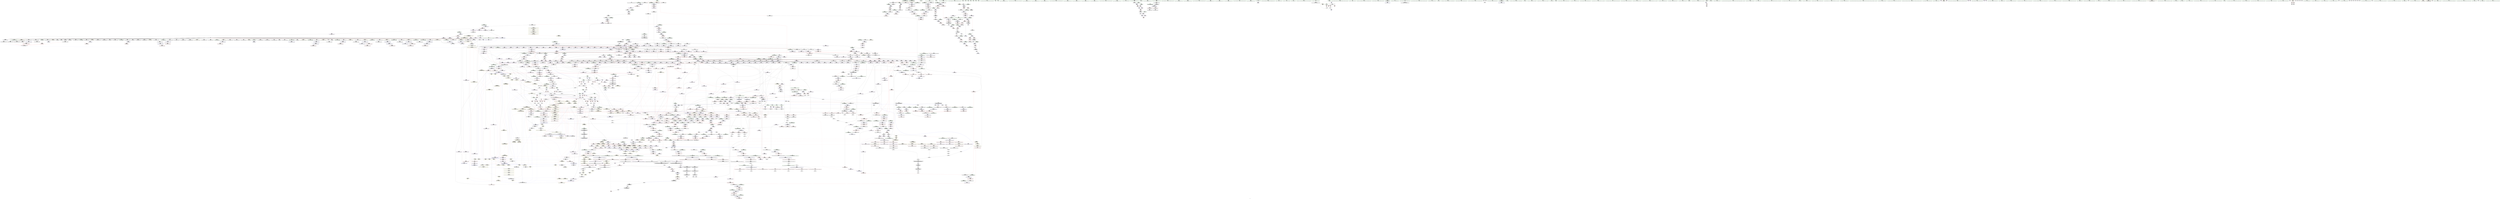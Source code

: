 digraph "SVFG" {
	label="SVFG";

	Node0x55e750b10c20 [shape=record,color=grey,label="{NodeID: 0\nNullPtr|{|<s61>108|<s62>114}}"];
	Node0x55e750b10c20 -> Node0x55e750b88a50[style=solid];
	Node0x55e750b10c20 -> Node0x55e750b88b50[style=solid];
	Node0x55e750b10c20 -> Node0x55e750b88c20[style=solid];
	Node0x55e750b10c20 -> Node0x55e750b88cf0[style=solid];
	Node0x55e750b10c20 -> Node0x55e750b88dc0[style=solid];
	Node0x55e750b10c20 -> Node0x55e750b88e90[style=solid];
	Node0x55e750b10c20 -> Node0x55e750b88f60[style=solid];
	Node0x55e750b10c20 -> Node0x55e750b89030[style=solid];
	Node0x55e750b10c20 -> Node0x55e750b89100[style=solid];
	Node0x55e750b10c20 -> Node0x55e750b891d0[style=solid];
	Node0x55e750b10c20 -> Node0x55e750b892a0[style=solid];
	Node0x55e750b10c20 -> Node0x55e750b89370[style=solid];
	Node0x55e750b10c20 -> Node0x55e750b89440[style=solid];
	Node0x55e750b10c20 -> Node0x55e750b89510[style=solid];
	Node0x55e750b10c20 -> Node0x55e750b895e0[style=solid];
	Node0x55e750b10c20 -> Node0x55e750b896b0[style=solid];
	Node0x55e750b10c20 -> Node0x55e750b89780[style=solid];
	Node0x55e750b10c20 -> Node0x55e750b89850[style=solid];
	Node0x55e750b10c20 -> Node0x55e750b89920[style=solid];
	Node0x55e750b10c20 -> Node0x55e750b899f0[style=solid];
	Node0x55e750b10c20 -> Node0x55e750b89ac0[style=solid];
	Node0x55e750b10c20 -> Node0x55e750b89b90[style=solid];
	Node0x55e750b10c20 -> Node0x55e750b89c60[style=solid];
	Node0x55e750b10c20 -> Node0x55e750b89d30[style=solid];
	Node0x55e750b10c20 -> Node0x55e750b89e00[style=solid];
	Node0x55e750b10c20 -> Node0x55e750b89ed0[style=solid];
	Node0x55e750b10c20 -> Node0x55e750b89fa0[style=solid];
	Node0x55e750b10c20 -> Node0x55e750b8a070[style=solid];
	Node0x55e750b10c20 -> Node0x55e750b8a140[style=solid];
	Node0x55e750b10c20 -> Node0x55e750b8a210[style=solid];
	Node0x55e750b10c20 -> Node0x55e750b8a2e0[style=solid];
	Node0x55e750b10c20 -> Node0x55e750b8a3b0[style=solid];
	Node0x55e750b10c20 -> Node0x55e750b7dfa0[style=solid];
	Node0x55e750b10c20 -> Node0x55e750b7e070[style=solid];
	Node0x55e750b10c20 -> Node0x55e750b7e140[style=solid];
	Node0x55e750b10c20 -> Node0x55e750b7e210[style=solid];
	Node0x55e750b10c20 -> Node0x55e750b7e2e0[style=solid];
	Node0x55e750b10c20 -> Node0x55e750b7e3b0[style=solid];
	Node0x55e750b10c20 -> Node0x55e750b7e480[style=solid];
	Node0x55e750b10c20 -> Node0x55e750b7e550[style=solid];
	Node0x55e750b10c20 -> Node0x55e750b7e620[style=solid];
	Node0x55e750b10c20 -> Node0x55e750b7e6f0[style=solid];
	Node0x55e750b10c20 -> Node0x55e750b7e7c0[style=solid];
	Node0x55e750b10c20 -> Node0x55e750b7e890[style=solid];
	Node0x55e750b10c20 -> Node0x55e750b7e960[style=solid];
	Node0x55e750b10c20 -> Node0x55e750b7ea30[style=solid];
	Node0x55e750b10c20 -> Node0x55e750b7eb00[style=solid];
	Node0x55e750b10c20 -> Node0x55e750b7ebd0[style=solid];
	Node0x55e750b10c20 -> Node0x55e750b7eca0[style=solid];
	Node0x55e750b10c20 -> Node0x55e750b7ed70[style=solid];
	Node0x55e750b10c20 -> Node0x55e750b7ee40[style=solid];
	Node0x55e750b10c20 -> Node0x55e750b7ef10[style=solid];
	Node0x55e750b10c20 -> Node0x55e750b7efe0[style=solid];
	Node0x55e750b10c20 -> Node0x55e750bbe020[style=solid];
	Node0x55e750b10c20 -> Node0x55e750bc3400[style=solid];
	Node0x55e750b10c20 -> Node0x55e750bc3e90[style=solid];
	Node0x55e750b10c20 -> Node0x55e750bc4440[style=solid];
	Node0x55e750b10c20 -> Node0x55e750bc4510[style=solid];
	Node0x55e750b10c20 -> Node0x55e750bc45e0[style=solid];
	Node0x55e750b10c20 -> Node0x55e750bc46b0[style=solid];
	Node0x55e750b10c20 -> Node0x55e750bf8820[style=solid];
	Node0x55e750b10c20:s61 -> Node0x55e750bdc4b0[style=solid,color=red];
	Node0x55e750b10c20:s62 -> Node0x55e750bde8f0[style=solid,color=red];
	Node0x55e750b81020 [shape=record,color=black,label="{NodeID: 443\n1372\<--1384\n_ZNSt16allocator_traitsISaIPcEE8allocateERS1_m_ret\<--call\n_ZNSt16allocator_traitsISaIPcEE8allocateERS1_m\n|{<s0>98}}"];
	Node0x55e750b81020:s0 -> Node0x55e750bd2570[style=solid,color=blue];
	Node0x55e750bd31b0 [shape=record,color=black,label="{NodeID: 3100\n1572 = PHI(1600, )\n|{<s0>125}}"];
	Node0x55e750bd31b0:s0 -> Node0x55e750bdbcb0[style=solid,color=red];
	Node0x55e750bf4320 [shape=record,color=grey,label="{NodeID: 1993\n2253 = Binary(2251, 2252, )\n}"];
	Node0x55e750bf4320 -> Node0x55e750bf44a0[style=solid];
	Node0x55e750b90460 [shape=record,color=red,label="{NodeID: 886\n594\<--583\n\<--__x.addr\n_ZNSt15_Deque_iteratorIcRcPcEC2ERKS2_\n}"];
	Node0x55e750b90460 -> Node0x55e750b991e0[style=solid];
	Node0x55e750bc6660 [shape=record,color=blue,label="{NodeID: 1329\n1520\<--1519\n__t.addr\<--__t\n_ZSt4moveIRcEONSt16remove_referenceIT_E4typeEOS2_\n}"];
	Node0x55e750bc6660 -> Node0x55e750bb6580[style=dashed];
	Node0x55e750b79590 [shape=record,color=green,label="{NodeID: 222\n1247\<--1248\n__map_alloc\<--__map_alloc_field_insensitive\n_ZNSt11_Deque_baseIcSaIcEE15_M_allocate_mapEm\n|{<s0>97|<s1>98|<s2>99|<s3>100}}"];
	Node0x55e750b79590:s0 -> Node0x55e750d197d0[style=solid,color=red];
	Node0x55e750b79590:s1 -> Node0x55e750bda7b0[style=solid,color=red];
	Node0x55e750b79590:s2 -> Node0x55e750bd6f40[style=solid,color=red];
	Node0x55e750b79590:s3 -> Node0x55e750bd6f40[style=solid,color=red];
	Node0x55e750b9c9f0 [shape=record,color=purple,label="{NodeID: 665\n1554\<--1551\n_M_cur7\<--\n_ZNSt5dequeIcSaIcEE12emplace_backIJcEEEvDpOT_\n}"];
	Node0x55e750b9c9f0 -> Node0x55e750bb6a60[style=solid];
	Node0x55e750bbb1e0 [shape=record,color=red,label="{NodeID: 1108\n2123\<--2114\n\<--__first.addr\n_ZSt23__copy_move_backward_a2ILb0EPPcS1_ET1_T0_S3_S2_\n|{<s0>160}}"];
	Node0x55e750bbb1e0:s0 -> Node0x55e750bddd60[style=solid,color=red];
	Node0x55e750b708f0 [shape=record,color=green,label="{NodeID: 1\n7\<--1\n__dso_handle\<--dummyObj\nGlob }"];
	Node0x55e750b810f0 [shape=record,color=black,label="{NodeID: 444\n1418\<--1414\n\<--call2\n_ZN9__gnu_cxx13new_allocatorIPcE8allocateEmPKv\n}"];
	Node0x55e750b810f0 -> Node0x55e750b811c0[style=solid];
	Node0x55e750bd32f0 [shape=record,color=black,label="{NodeID: 3101\n1718 = PHI(1600, )\n}"];
	Node0x55e750bd32f0 -> Node0x55e750bb7aa0[style=solid];
	Node0x55e750bf44a0 [shape=record,color=grey,label="{NodeID: 1994\n2254 = Binary(2244, 2253, )\n}"];
	Node0x55e750bf44a0 -> Node0x55e750b95e50[style=solid];
	Node0x55e750b90530 [shape=record,color=red,label="{NodeID: 887\n599\<--583\n\<--__x.addr\n_ZNSt15_Deque_iteratorIcRcPcEC2ERKS2_\n}"];
	Node0x55e750b90530 -> Node0x55e750b992b0[style=solid];
	Node0x55e750bc6730 [shape=record,color=blue,label="{NodeID: 1330\n1528\<--1526\nthis.addr\<--this\n_ZNSt5dequeIcSaIcEE12emplace_backIJcEEEvDpOT_\n}"];
	Node0x55e750bc6730 -> Node0x55e750bb6650[style=dashed];
	Node0x55e750b79660 [shape=record,color=green,label="{NodeID: 223\n1249\<--1250\nexn.slot\<--exn.slot_field_insensitive\n_ZNSt11_Deque_baseIcSaIcEE15_M_allocate_mapEm\n}"];
	Node0x55e750b79660 -> Node0x55e750bb4ab0[style=solid];
	Node0x55e750b79660 -> Node0x55e750bc4c60[style=solid];
	Node0x55e750b9cac0 [shape=record,color=purple,label="{NodeID: 666\n1564\<--1563\n_M_impl8\<--\n_ZNSt5dequeIcSaIcEE12emplace_backIJcEEEvDpOT_\n}"];
	Node0x55e750bbb2b0 [shape=record,color=red,label="{NodeID: 1109\n2125\<--2116\n\<--__last.addr\n_ZSt23__copy_move_backward_a2ILb0EPPcS1_ET1_T0_S3_S2_\n|{<s0>161}}"];
	Node0x55e750bbb2b0:s0 -> Node0x55e750bddd60[style=solid,color=red];
	Node0x55e750b71620 [shape=record,color=green,label="{NodeID: 2\n12\<--1\n\<--dummyObj\nCan only get source location for instruction, argument, global var or function.}"];
	Node0x55e750b811c0 [shape=record,color=black,label="{NodeID: 445\n1388\<--1418\n_ZN9__gnu_cxx13new_allocatorIPcE8allocateEmPKv_ret\<--\n_ZN9__gnu_cxx13new_allocatorIPcE8allocateEmPKv\n|{<s0>108}}"];
	Node0x55e750b811c0:s0 -> Node0x55e750bd29d0[style=solid,color=blue];
	Node0x55e750bd3430 [shape=record,color=black,label="{NodeID: 3102\n1855 = PHI(1957, )\n}"];
	Node0x55e750bf4620 [shape=record,color=grey,label="{NodeID: 1995\n1823 = Binary(1821, 1822, )\n}"];
	Node0x55e750bf4620 -> Node0x55e750bf4920[style=solid];
	Node0x55e750b90600 [shape=record,color=red,label="{NodeID: 888\n604\<--583\n\<--__x.addr\n_ZNSt15_Deque_iteratorIcRcPcEC2ERKS2_\n}"];
	Node0x55e750b90600 -> Node0x55e750b99380[style=solid];
	Node0x55e750bc6800 [shape=record,color=blue,label="{NodeID: 1331\n1530\<--1527\n__args.addr\<--__args\n_ZNSt5dequeIcSaIcEE12emplace_backIJcEEEvDpOT_\n}"];
	Node0x55e750bc6800 -> Node0x55e750bb6720[style=dashed];
	Node0x55e750bc6800 -> Node0x55e750bb67f0[style=dashed];
	Node0x55e750b79730 [shape=record,color=green,label="{NodeID: 224\n1251\<--1252\nehselector.slot\<--ehselector.slot_field_insensitive\n_ZNSt11_Deque_baseIcSaIcEE15_M_allocate_mapEm\n}"];
	Node0x55e750b79730 -> Node0x55e750bb4b80[style=solid];
	Node0x55e750b79730 -> Node0x55e750bc4d30[style=solid];
	Node0x55e750b9cb90 [shape=record,color=purple,label="{NodeID: 667\n1565\<--1563\n_M_finish9\<--\n_ZNSt5dequeIcSaIcEE12emplace_backIJcEEEvDpOT_\n}"];
	Node0x55e750c43fd0 [shape=record,color=yellow,style=double,label="{NodeID: 2217\n474V_1 = ENCHI(MR_474V_0)\npts\{1250 \}\nFun[_ZNSt11_Deque_baseIcSaIcEE15_M_allocate_mapEm]}"];
	Node0x55e750c43fd0 -> Node0x55e750bc4c60[style=dashed];
	Node0x55e750bbb380 [shape=record,color=red,label="{NodeID: 1110\n2127\<--2118\n\<--__result.addr\n_ZSt23__copy_move_backward_a2ILb0EPPcS1_ET1_T0_S3_S2_\n|{<s0>162}}"];
	Node0x55e750bbb380:s0 -> Node0x55e750bddd60[style=solid,color=red];
	Node0x55e750b716e0 [shape=record,color=green,label="{NodeID: 3\n16\<--1\n_ZSt3cin\<--dummyObj\nGlob }"];
	Node0x55e750b81290 [shape=record,color=black,label="{NodeID: 446\n1420\<--1427\n_ZNK9__gnu_cxx13new_allocatorIPcE8max_sizeEv_ret\<--\n_ZNK9__gnu_cxx13new_allocatorIPcE8max_sizeEv\n|{<s0>109}}"];
	Node0x55e750b81290:s0 -> Node0x55e750bd2b70[style=solid,color=blue];
	Node0x55e750bd3540 [shape=record,color=black,label="{NodeID: 3103\n1873 = PHI(1981, )\n}"];
	Node0x55e750bf47a0 [shape=record,color=grey,label="{NodeID: 1996\n986 = Binary(984, 985, )\n}"];
	Node0x55e750bf47a0 -> Node0x55e750b80b40[style=solid];
	Node0x55e750b906d0 [shape=record,color=red,label="{NodeID: 889\n591\<--590\n\<--_M_cur2\n_ZNSt15_Deque_iteratorIcRcPcEC2ERKS2_\n}"];
	Node0x55e750b906d0 -> Node0x55e750bc05b0[style=solid];
	Node0x55e750bc68d0 [shape=record,color=blue,label="{NodeID: 1332\n1566\<--1568\n_M_cur10\<--incdec.ptr\n_ZNSt5dequeIcSaIcEE12emplace_backIJcEEEvDpOT_\n}"];
	Node0x55e750bc68d0 -> Node0x55e750c57860[style=dashed];
	Node0x55e750b79800 [shape=record,color=green,label="{NodeID: 225\n1259\<--1260\n_ZNSt16allocator_traitsISaIPcEE8allocateERS1_m\<--_ZNSt16allocator_traitsISaIPcEE8allocateERS1_m_field_insensitive\n}"];
	Node0x55e750b9cc60 [shape=record,color=purple,label="{NodeID: 668\n1566\<--1563\n_M_cur10\<--\n_ZNSt5dequeIcSaIcEE12emplace_backIJcEEEvDpOT_\n}"];
	Node0x55e750b9cc60 -> Node0x55e750bb6b30[style=solid];
	Node0x55e750b9cc60 -> Node0x55e750bc68d0[style=solid];
	Node0x55e750c440b0 [shape=record,color=yellow,style=double,label="{NodeID: 2218\n476V_1 = ENCHI(MR_476V_0)\npts\{1252 \}\nFun[_ZNSt11_Deque_baseIcSaIcEE15_M_allocate_mapEm]}"];
	Node0x55e750c440b0 -> Node0x55e750bc4d30[style=dashed];
	Node0x55e750bbb450 [shape=record,color=red,label="{NodeID: 1111\n2149\<--2137\n\<--__first.addr\n_ZSt22__copy_move_backward_aILb0EPPcS1_ET1_T0_S3_S2_\n|{<s0>164}}"];
	Node0x55e750bbb450:s0 -> Node0x55e750bd9d90[style=solid,color=red];
	Node0x55e750b70c30 [shape=record,color=green,label="{NodeID: 4\n17\<--1\n_ZSt4cout\<--dummyObj\nGlob }"];
	Node0x55e750b81360 [shape=record,color=black,label="{NodeID: 447\n1438\<--1437\n\<--_M_impl\n_ZNSt11_Deque_baseIcSaIcEE16_M_allocate_nodeEv\n|{<s0>113}}"];
	Node0x55e750b81360:s0 -> Node0x55e750bdd920[style=solid,color=red];
	Node0x55e750bd3650 [shape=record,color=black,label="{NodeID: 3104\n1885 = PHI(1215, )\n}"];
	Node0x55e750bd3650 -> Node0x55e750bb9bf0[style=solid];
	Node0x55e750bf4920 [shape=record,color=grey,label="{NodeID: 1997\n1824 = Binary(1823, 1083, )\n}"];
	Node0x55e750b907a0 [shape=record,color=red,label="{NodeID: 890\n596\<--595\n\<--_M_first3\n_ZNSt15_Deque_iteratorIcRcPcEC2ERKS2_\n}"];
	Node0x55e750b907a0 -> Node0x55e750bc0680[style=solid];
	Node0x55e750c6f450 [shape=record,color=yellow,style=double,label="{NodeID: 2440\n53V_1 = ENCHI(MR_53V_0)\npts\{1415 \}\nFun[_ZNSt11_Deque_baseIcSaIcEE16_M_destroy_nodesEPPcS3_]}"];
	Node0x55e750c6f450 -> Node0x55e750b90ef0[style=dashed];
	Node0x55e750bc69a0 [shape=record,color=blue,label="{NodeID: 1333\n1582\<--1579\n__a.addr\<--__a\n_ZNSt16allocator_traitsISaIcEE9constructIcJcEEEvRS0_PT_DpOT0_\n}"];
	Node0x55e750bc69a0 -> Node0x55e750bb6c00[style=dashed];
	Node0x55e750b79900 [shape=record,color=green,label="{NodeID: 226\n1279\<--1280\nthis.addr\<--this.addr_field_insensitive\n_ZNSt11_Deque_baseIcSaIcEE15_M_create_nodesEPPcS3_\n}"];
	Node0x55e750b79900 -> Node0x55e750bb4c50[style=solid];
	Node0x55e750b79900 -> Node0x55e750bc4e00[style=solid];
	Node0x55e750b9cd30 [shape=record,color=purple,label="{NodeID: 669\n1568\<--1567\nincdec.ptr\<--\n_ZNSt5dequeIcSaIcEE12emplace_backIJcEEEvDpOT_\n}"];
	Node0x55e750b9cd30 -> Node0x55e750bc68d0[style=solid];
	Node0x55e750bbb520 [shape=record,color=red,label="{NodeID: 1112\n2150\<--2139\n\<--__last.addr\n_ZSt22__copy_move_backward_aILb0EPPcS1_ET1_T0_S3_S2_\n|{<s0>164}}"];
	Node0x55e750bbb520:s0 -> Node0x55e750bd9ea0[style=solid,color=red];
	Node0x55e750b70cf0 [shape=record,color=green,label="{NodeID: 5\n18\<--1\n.str\<--dummyObj\nGlob }"];
	Node0x55e750b81430 [shape=record,color=black,label="{NodeID: 448\n1431\<--1440\n_ZNSt11_Deque_baseIcSaIcEE16_M_allocate_nodeEv_ret\<--call2\n_ZNSt11_Deque_baseIcSaIcEE16_M_allocate_nodeEv\n|{<s0>101|<s1>129}}"];
	Node0x55e750b81430:s0 -> Node0x55e750bd26b0[style=solid,color=blue];
	Node0x55e750b81430:s1 -> Node0x55e750bd1470[style=solid,color=blue];
	Node0x55e750bd37f0 [shape=record,color=black,label="{NodeID: 3105\n1892 = PHI(1240, )\n}"];
	Node0x55e750bd37f0 -> Node0x55e750bc7df0[style=solid];
	Node0x55e750bf4aa0 [shape=record,color=grey,label="{NodeID: 1998\n2244 = Binary(2234, 2243, )\n}"];
	Node0x55e750bf4aa0 -> Node0x55e750bf44a0[style=solid];
	Node0x55e750b90870 [shape=record,color=red,label="{NodeID: 891\n601\<--600\n\<--_M_last4\n_ZNSt15_Deque_iteratorIcRcPcEC2ERKS2_\n}"];
	Node0x55e750b90870 -> Node0x55e750bc0750[style=solid];
	Node0x55e750bc6a70 [shape=record,color=blue,label="{NodeID: 1334\n1584\<--1580\n__p.addr\<--__p\n_ZNSt16allocator_traitsISaIcEE9constructIcJcEEEvRS0_PT_DpOT0_\n}"];
	Node0x55e750bc6a70 -> Node0x55e750bb6cd0[style=dashed];
	Node0x55e750b799d0 [shape=record,color=green,label="{NodeID: 227\n1281\<--1282\n__nstart.addr\<--__nstart.addr_field_insensitive\n_ZNSt11_Deque_baseIcSaIcEE15_M_create_nodesEPPcS3_\n}"];
	Node0x55e750b799d0 -> Node0x55e750bb4d20[style=solid];
	Node0x55e750b799d0 -> Node0x55e750bb4df0[style=solid];
	Node0x55e750b799d0 -> Node0x55e750bc4ed0[style=solid];
	Node0x55e750b9ce00 [shape=record,color=purple,label="{NodeID: 670\n1627\<--1626\n_M_impl\<--\n_ZNSt5dequeIcSaIcEE16_M_push_back_auxIJcEEEvDpOT_\n}"];
	Node0x55e750bbb5f0 [shape=record,color=red,label="{NodeID: 1113\n2151\<--2141\n\<--__result.addr\n_ZSt22__copy_move_backward_aILb0EPPcS1_ET1_T0_S3_S2_\n|{<s0>164}}"];
	Node0x55e750bbb5f0:s0 -> Node0x55e750bd9fb0[style=solid,color=red];
	Node0x55e750b70db0 [shape=record,color=green,label="{NodeID: 6\n20\<--1\n.str.2\<--dummyObj\nGlob }"];
	Node0x55e750b81500 [shape=record,color=black,label="{NodeID: 449\n1454\<--1453\n\<--\n_ZNSt16allocator_traitsISaIcEE8allocateERS0_m\n|{<s0>114}}"];
	Node0x55e750b81500:s0 -> Node0x55e750bde6d0[style=solid,color=red];
	Node0x55e750bd3930 [shape=record,color=black,label="{NodeID: 3106\n1971 = PHI(2028, )\n|{<s0>150}}"];
	Node0x55e750bd3930:s0 -> Node0x55e750bda1d0[style=solid,color=red];
	Node0x55e750bf4c20 [shape=record,color=grey,label="{NodeID: 1999\n2243 = Binary(2241, 2242, )\n}"];
	Node0x55e750bf4c20 -> Node0x55e750bf4aa0[style=solid];
	Node0x55e750b90940 [shape=record,color=red,label="{NodeID: 892\n606\<--605\n\<--_M_node5\n_ZNSt15_Deque_iteratorIcRcPcEC2ERKS2_\n}"];
	Node0x55e750b90940 -> Node0x55e750bc0820[style=solid];
	Node0x55e750bc6b40 [shape=record,color=blue,label="{NodeID: 1335\n1586\<--1581\n__args.addr\<--__args\n_ZNSt16allocator_traitsISaIcEE9constructIcJcEEEvRS0_PT_DpOT0_\n}"];
	Node0x55e750bc6b40 -> Node0x55e750bb6da0[style=dashed];
	Node0x55e750b79aa0 [shape=record,color=green,label="{NodeID: 228\n1283\<--1284\n__nfinish.addr\<--__nfinish.addr_field_insensitive\n_ZNSt11_Deque_baseIcSaIcEE15_M_create_nodesEPPcS3_\n}"];
	Node0x55e750b79aa0 -> Node0x55e750bb4ec0[style=solid];
	Node0x55e750b79aa0 -> Node0x55e750bc4fa0[style=solid];
	Node0x55e750b9ced0 [shape=record,color=purple,label="{NodeID: 671\n1628\<--1626\n_M_finish\<--\n_ZNSt5dequeIcSaIcEE16_M_push_back_auxIJcEEEvDpOT_\n}"];
	Node0x55e750bbb6c0 [shape=record,color=red,label="{NodeID: 1114\n2172\<--2160\n\<--__first.addr\n_ZNSt20__copy_move_backwardILb0ELb1ESt26random_access_iterator_tagE13__copy_move_bIPcEEPT_PKS4_S7_S5_\n}"];
	Node0x55e750bbb6c0 -> Node0x55e750b953c0[style=solid];
	Node0x55e750b71800 [shape=record,color=green,label="{NodeID: 7\n22\<--1\nstdin\<--dummyObj\nGlob }"];
	Node0x55e750b815d0 [shape=record,color=black,label="{NodeID: 450\n1444\<--1456\n_ZNSt16allocator_traitsISaIcEE8allocateERS0_m_ret\<--call\n_ZNSt16allocator_traitsISaIcEE8allocateERS0_m\n|{<s0>113}}"];
	Node0x55e750b815d0:s0 -> Node0x55e750d17f50[style=solid,color=blue];
	Node0x55e750bd3a70 [shape=record,color=black,label="{NodeID: 3107\n1975 = PHI(2028, )\n|{<s0>150}}"];
	Node0x55e750bd3a70:s0 -> Node0x55e750bda2e0[style=solid,color=red];
	Node0x55e750bf4da0 [shape=record,color=grey,label="{NodeID: 2000\n1077 = Binary(1076, 710, )\n}"];
	Node0x55e750bf4da0 -> Node0x55e750bc3740[style=solid];
	Node0x55e750b90a10 [shape=record,color=red,label="{NodeID: 893\n624\<--613\nthis1\<--this.addr\n_ZNSt11_Deque_baseIcSaIcEE16_M_destroy_nodesEPPcS3_\n|{<s0>54}}"];
	Node0x55e750b90a10:s0 -> Node0x55e750bd5ad0[style=solid,color=red];
	Node0x55e750bc6c10 [shape=record,color=blue,label="{NodeID: 1336\n1602\<--1601\n__t.addr\<--__t\n_ZSt7forwardIcEOT_RNSt16remove_referenceIS0_E4typeE\n}"];
	Node0x55e750bc6c10 -> Node0x55e750bb6e70[style=dashed];
	Node0x55e750b82000 [shape=record,color=green,label="{NodeID: 229\n1285\<--1286\n__cur\<--__cur_field_insensitive\n_ZNSt11_Deque_baseIcSaIcEE15_M_create_nodesEPPcS3_\n}"];
	Node0x55e750b82000 -> Node0x55e750bb4f90[style=solid];
	Node0x55e750b82000 -> Node0x55e750bb5060[style=solid];
	Node0x55e750b82000 -> Node0x55e750bb5130[style=solid];
	Node0x55e750b82000 -> Node0x55e750bb5200[style=solid];
	Node0x55e750b82000 -> Node0x55e750bc5070[style=solid];
	Node0x55e750b82000 -> Node0x55e750bc5210[style=solid];
	Node0x55e750b9cfa0 [shape=record,color=purple,label="{NodeID: 672\n1629\<--1626\n_M_node\<--\n_ZNSt5dequeIcSaIcEE16_M_push_back_auxIJcEEEvDpOT_\n}"];
	Node0x55e750b9cfa0 -> Node0x55e750bb7350[style=solid];
	Node0x55e750bbb790 [shape=record,color=red,label="{NodeID: 1115\n2186\<--2160\n\<--__first.addr\n_ZNSt20__copy_move_backwardILb0ELb1ESt26random_access_iterator_tagE13__copy_move_bIPcEEPT_PKS4_S7_S5_\n}"];
	Node0x55e750bbb790 -> Node0x55e750b95560[style=solid];
	Node0x55e750b71890 [shape=record,color=green,label="{NodeID: 8\n23\<--1\n.str.3\<--dummyObj\nGlob }"];
	Node0x55e750b816a0 [shape=record,color=black,label="{NodeID: 451\n1460\<--1484\n_ZN9__gnu_cxx13new_allocatorIcE8allocateEmPKv_ret\<--call2\n_ZN9__gnu_cxx13new_allocatorIcE8allocateEmPKv\n|{<s0>114}}"];
	Node0x55e750b816a0:s0 -> Node0x55e750d18090[style=solid,color=blue];
	Node0x55e750bd3bb0 [shape=record,color=black,label="{NodeID: 3108\n1977 = PHI(2003, )\n}"];
	Node0x55e750bd3bb0 -> Node0x55e750b94860[style=solid];
	Node0x55e750bf4f20 [shape=record,color=grey,label="{NodeID: 2001\n1082 = Binary(1081, 1083, )\n}"];
	Node0x55e750bf4f20 -> Node0x55e750bc38e0[style=solid];
	Node0x55e750b90ae0 [shape=record,color=red,label="{NodeID: 894\n625\<--615\n\<--__nstart.addr\n_ZNSt11_Deque_baseIcSaIcEE16_M_destroy_nodesEPPcS3_\n}"];
	Node0x55e750b90ae0 -> Node0x55e750bc0b60[style=solid];
	Node0x55e750bc6ce0 [shape=record,color=blue,label="{NodeID: 1337\n1610\<--1608\nthis.addr\<--this\n_ZNSt5dequeIcSaIcEE16_M_push_back_auxIJcEEEvDpOT_\n}"];
	Node0x55e750bc6ce0 -> Node0x55e750bb6f40[style=dashed];
	Node0x55e750b820d0 [shape=record,color=green,label="{NodeID: 230\n1287\<--1288\nexn.slot\<--exn.slot_field_insensitive\n_ZNSt11_Deque_baseIcSaIcEE15_M_create_nodesEPPcS3_\n}"];
	Node0x55e750b820d0 -> Node0x55e750bb52d0[style=solid];
	Node0x55e750b820d0 -> Node0x55e750bb53a0[style=solid];
	Node0x55e750b820d0 -> Node0x55e750bc52e0[style=solid];
	Node0x55e750b820d0 -> Node0x55e750bc5480[style=solid];
	Node0x55e750b9d070 [shape=record,color=purple,label="{NodeID: 673\n1631\<--1630\nadd.ptr\<--\n_ZNSt5dequeIcSaIcEE16_M_push_back_auxIJcEEEvDpOT_\n}"];
	Node0x55e750b9d070 -> Node0x55e750bc6e80[style=solid];
	Node0x55e750c44570 [shape=record,color=yellow,style=double,label="{NodeID: 2223\n25V_1 = ENCHI(MR_25V_0)\npts\{99 101 151 153 \}\nFun[_ZNSt5stackIcSt5dequeIcSaIcEEE4pushEOc]|{<s0>10}}"];
	Node0x55e750c44570:s0 -> Node0x55e750c69e60[style=dashed,color=red];
	Node0x55e750bbb860 [shape=record,color=red,label="{NodeID: 1116\n2171\<--2162\n\<--__last.addr\n_ZNSt20__copy_move_backwardILb0ELb1ESt26random_access_iterator_tagE13__copy_move_bIPcEEPT_PKS4_S7_S5_\n}"];
	Node0x55e750bbb860 -> Node0x55e750b952f0[style=solid];
	Node0x55e750b71920 [shape=record,color=green,label="{NodeID: 9\n25\<--1\n.str.4\<--dummyObj\nGlob }"];
	Node0x55e750b81770 [shape=record,color=black,label="{NodeID: 452\n1487\<--1494\n_ZNK9__gnu_cxx13new_allocatorIcE8max_sizeEv_ret\<--\n_ZNK9__gnu_cxx13new_allocatorIcE8max_sizeEv\n|{<s0>115}}"];
	Node0x55e750b81770:s0 -> Node0x55e750d181d0[style=solid,color=blue];
	Node0x55e750bd3cf0 [shape=record,color=black,label="{NodeID: 3109\n1995 = PHI(2028, )\n|{<s0>153}}"];
	Node0x55e750bd3cf0:s0 -> Node0x55e750bd63b0[style=solid,color=red];
	Node0x55e750bf50a0 [shape=record,color=grey,label="{NodeID: 2002\n1076 = Binary(1074, 1075, )\n}"];
	Node0x55e750bf50a0 -> Node0x55e750bf4da0[style=solid];
	Node0x55e750b90bb0 [shape=record,color=red,label="{NodeID: 895\n629\<--617\n\<--__nfinish.addr\n_ZNSt11_Deque_baseIcSaIcEE16_M_destroy_nodesEPPcS3_\n}"];
	Node0x55e750b90bb0 -> Node0x55e750bf92a0[style=solid];
	Node0x55e750bc6db0 [shape=record,color=blue,label="{NodeID: 1338\n1612\<--1609\n__args.addr\<--__args\n_ZNSt5dequeIcSaIcEE16_M_push_back_auxIJcEEEvDpOT_\n}"];
	Node0x55e750bc6db0 -> Node0x55e750bb7010[style=dashed];
	Node0x55e750b821a0 [shape=record,color=green,label="{NodeID: 231\n1289\<--1290\nehselector.slot\<--ehselector.slot_field_insensitive\n_ZNSt11_Deque_baseIcSaIcEE15_M_create_nodesEPPcS3_\n}"];
	Node0x55e750b821a0 -> Node0x55e750bb5470[style=solid];
	Node0x55e750b821a0 -> Node0x55e750bc53b0[style=solid];
	Node0x55e750b821a0 -> Node0x55e750bc5550[style=solid];
	Node0x55e750b9d140 [shape=record,color=purple,label="{NodeID: 674\n1634\<--1633\n_M_impl2\<--\n_ZNSt5dequeIcSaIcEE16_M_push_back_auxIJcEEEvDpOT_\n}"];
	Node0x55e750b9d140 -> Node0x55e750b92d90[style=solid];
	Node0x55e750c44680 [shape=record,color=yellow,style=double,label="{NodeID: 2224\n19V_1 = ENCHI(MR_19V_0)\npts\{1415 1485 100000 100001 100003 100004 100005 100006 100007 100008 100009 \}\nFun[_ZNSt5stackIcSt5dequeIcSaIcEEE4pushEOc]|{<s0>10}}"];
	Node0x55e750c44680:s0 -> Node0x55e750c69f70[style=dashed,color=red];
	Node0x55e750bbb930 [shape=record,color=red,label="{NodeID: 1117\n2181\<--2164\n\<--__result.addr\n_ZNSt20__copy_move_backwardILb0ELb1ESt26random_access_iterator_tagE13__copy_move_bIPcEEPT_PKS4_S7_S5_\n}"];
	Node0x55e750bbb930 -> Node0x55e750b8cf90[style=solid];
	Node0x55e750b719b0 [shape=record,color=green,label="{NodeID: 10\n27\<--1\nstdout\<--dummyObj\nGlob }"];
	Node0x55e750b81840 [shape=record,color=black,label="{NodeID: 453\n1495\<--1496\n_ZNSt15_Deque_iteratorIcRcPcE14_S_buffer_sizeEv_ret\<--call\n_ZNSt15_Deque_iteratorIcRcPcE14_S_buffer_sizeEv\n|{<s0>107|<s1>167}}"];
	Node0x55e750b81840:s0 -> Node0x55e750bd28c0[style=solid,color=blue];
	Node0x55e750b81840:s1 -> Node0x55e750bd4e70[style=solid,color=blue];
	Node0x55e750bd3e30 [shape=record,color=black,label="{NodeID: 3110\n1997 = PHI(2028, )\n|{<s0>153}}"];
	Node0x55e750bd3e30:s0 -> Node0x55e750bd64c0[style=solid,color=red];
	Node0x55e750bf5220 [shape=record,color=grey,label="{NodeID: 2003\n108 = Binary(107, 106, )\n}"];
	Node0x55e750bf5220 -> Node0x55e750bbe390[style=solid];
	Node0x55e750b90c80 [shape=record,color=red,label="{NodeID: 896\n628\<--619\n\<--__n\n_ZNSt11_Deque_baseIcSaIcEE16_M_destroy_nodesEPPcS3_\n}"];
	Node0x55e750b90c80 -> Node0x55e750bf92a0[style=solid];
	Node0x55e750c6f9f0 [shape=record,color=yellow,style=double,label="{NodeID: 2446\n19V_1 = ENCHI(MR_19V_0)\npts\{1415 1485 100000 100001 100003 100004 100005 100006 100007 100008 100009 \}\nFun[_Z4fixyi]|{<s0>11|<s1>12}}"];
	Node0x55e750c6f9f0:s0 -> Node0x55e750c44680[style=dashed,color=red];
	Node0x55e750c6f9f0:s1 -> Node0x55e750c44680[style=dashed,color=red];
	Node0x55e750bc6e80 [shape=record,color=blue,label="{NodeID: 1339\n1631\<--1625\nadd.ptr\<--call\n_ZNSt5dequeIcSaIcEE16_M_push_back_auxIJcEEEvDpOT_\n|{|<s1>125|<s2>132}}"];
	Node0x55e750bc6e80 -> Node0x55e750bb7760[style=dashed];
	Node0x55e750bc6e80:s1 -> Node0x55e750c58260[style=dashed,color=blue];
	Node0x55e750bc6e80:s2 -> Node0x55e750c6a540[style=dashed,color=red];
	Node0x55e750b82270 [shape=record,color=green,label="{NodeID: 232\n1303\<--1304\n_ZNSt11_Deque_baseIcSaIcEE16_M_allocate_nodeEv\<--_ZNSt11_Deque_baseIcSaIcEE16_M_allocate_nodeEv_field_insensitive\n}"];
	Node0x55e750b9d210 [shape=record,color=purple,label="{NodeID: 675\n1637\<--1636\n_M_impl3\<--\n_ZNSt5dequeIcSaIcEE16_M_push_back_auxIJcEEEvDpOT_\n}"];
	Node0x55e750bbba00 [shape=record,color=red,label="{NodeID: 1118\n2192\<--2164\n\<--__result.addr\n_ZNSt20__copy_move_backwardILb0ELb1ESt26random_access_iterator_tagE13__copy_move_bIPcEEPT_PKS4_S7_S5_\n}"];
	Node0x55e750bbba00 -> Node0x55e750b8d060[style=solid];
	Node0x55e750b71ab0 [shape=record,color=green,label="{NodeID: 11\n28\<--1\n.str.5\<--dummyObj\nGlob }"];
	Node0x55e750b81910 [shape=record,color=black,label="{NodeID: 454\n1518\<--1523\n_ZSt4moveIRcEONSt16remove_referenceIT_E4typeEOS2__ret\<--\n_ZSt4moveIRcEONSt16remove_referenceIT_E4typeEOS2_\n|{<s0>9|<s1>120}}"];
	Node0x55e750b81910:s0 -> Node0x55e750d17610[style=solid,color=blue];
	Node0x55e750b81910:s1 -> Node0x55e750bd2f30[style=solid,color=blue];
	Node0x55e750bd3f70 [shape=record,color=black,label="{NodeID: 3111\n1999 = PHI(2110, )\n}"];
	Node0x55e750bd3f70 -> Node0x55e750b94930[style=solid];
	Node0x55e750bf53a0 [shape=record,color=grey,label="{NodeID: 2004\n1733 = Binary(1732, 710, )\n}"];
	Node0x55e750bf53a0 -> Node0x55e750bf8e20[style=solid];
	Node0x55e750b90d50 [shape=record,color=red,label="{NodeID: 897\n632\<--619\n\<--__n\n_ZNSt11_Deque_baseIcSaIcEE16_M_destroy_nodesEPPcS3_\n}"];
	Node0x55e750b90d50 -> Node0x55e750b90ef0[style=solid];
	Node0x55e750c6fb00 [shape=record,color=yellow,style=double,label="{NodeID: 2447\n55V_1 = ENCHI(MR_55V_0)\npts\{1485 \}\nFun[_ZNSt5dequeIcSaIcEE12emplace_backIJcEEEvDpOT_]|{<s0>123|<s1>125}}"];
	Node0x55e750c6fb00:s0 -> Node0x55e750c5dba0[style=dashed,color=red];
	Node0x55e750c6fb00:s1 -> Node0x55e750c651b0[style=dashed,color=red];
	Node0x55e750bc6f50 [shape=record,color=blue,label="{NodeID: 1340\n1662\<--1658\n_M_cur16\<--\n_ZNSt5dequeIcSaIcEE16_M_push_back_auxIJcEEEvDpOT_\n|{<s0>125}}"];
	Node0x55e750bc6f50:s0 -> Node0x55e750c57860[style=dashed,color=blue];
	Node0x55e750b82370 [shape=record,color=green,label="{NodeID: 233\n1349\<--1350\nthis.addr\<--this.addr_field_insensitive\n_ZNSt15_Deque_iteratorIcRcPcE11_M_set_nodeEPS1_\n}"];
	Node0x55e750b82370 -> Node0x55e750bb5540[style=solid];
	Node0x55e750b82370 -> Node0x55e750bc5620[style=solid];
	Node0x55e750b9d2e0 [shape=record,color=purple,label="{NodeID: 676\n1638\<--1636\n_M_finish4\<--\n_ZNSt5dequeIcSaIcEE16_M_push_back_auxIJcEEEvDpOT_\n}"];
	Node0x55e750bbbad0 [shape=record,color=red,label="{NodeID: 1119\n2178\<--2166\n\<--_Num\n_ZNSt20__copy_move_backwardILb0ELb1ESt26random_access_iterator_tagE13__copy_move_bIPcEEPT_PKS4_S7_S5_\n}"];
	Node0x55e750bbbad0 -> Node0x55e750bf8fa0[style=solid];
	Node0x55e750b71bb0 [shape=record,color=green,label="{NodeID: 12\n30\<--1\n.str.6\<--dummyObj\nGlob }"];
	Node0x55e750b819e0 [shape=record,color=black,label="{NodeID: 455\n1535\<--1534\n\<--this1\n_ZNSt5dequeIcSaIcEE12emplace_backIJcEEEvDpOT_\n}"];
	Node0x55e750b819e0 -> Node0x55e750b9c1d0[style=solid];
	Node0x55e750b819e0 -> Node0x55e750b9c2a0[style=solid];
	Node0x55e750b819e0 -> Node0x55e750b9c370[style=solid];
	Node0x55e750bd40b0 [shape=record,color=black,label="{NodeID: 3112\n2017 = PHI(2059, )\n|{<s0>157}}"];
	Node0x55e750bd40b0:s0 -> Node0x55e750bdc9a0[style=solid,color=red];
	Node0x55e750bf5520 [shape=record,color=grey,label="{NodeID: 2005\n1749 = Binary(1747, 1748, )\n}"];
	Node0x55e750bf5520 -> Node0x55e750bf59a0[style=solid];
	Node0x55e750b90e20 [shape=record,color=red,label="{NodeID: 898\n638\<--619\n\<--__n\n_ZNSt11_Deque_baseIcSaIcEE16_M_destroy_nodesEPPcS3_\n}"];
	Node0x55e750b90e20 -> Node0x55e750b99450[style=solid];
	Node0x55e750bc7020 [shape=record,color=blue,label="{NodeID: 1341\n1614\<--1666\nexn.slot\<--\n_ZNSt5dequeIcSaIcEE16_M_push_back_auxIJcEEEvDpOT_\n}"];
	Node0x55e750bc7020 -> Node0x55e750bb70e0[style=dashed];
	Node0x55e750bc7020 -> Node0x55e750bc71c0[style=dashed];
	Node0x55e750b82440 [shape=record,color=green,label="{NodeID: 234\n1351\<--1352\n__new_node.addr\<--__new_node.addr_field_insensitive\n_ZNSt15_Deque_iteratorIcRcPcE11_M_set_nodeEPS1_\n}"];
	Node0x55e750b82440 -> Node0x55e750bb5610[style=solid];
	Node0x55e750b82440 -> Node0x55e750bb56e0[style=solid];
	Node0x55e750b82440 -> Node0x55e750bc56f0[style=solid];
	Node0x55e750b9d3b0 [shape=record,color=purple,label="{NodeID: 677\n1639\<--1636\n_M_cur\<--\n_ZNSt5dequeIcSaIcEE16_M_push_back_auxIJcEEEvDpOT_\n}"];
	Node0x55e750b9d3b0 -> Node0x55e750bb7420[style=solid];
	Node0x55e750bbbba0 [shape=record,color=red,label="{NodeID: 1120\n2182\<--2166\n\<--_Num\n_ZNSt20__copy_move_backwardILb0ELb1ESt26random_access_iterator_tagE13__copy_move_bIPcEEPT_PKS4_S7_S5_\n}"];
	Node0x55e750bbbba0 -> Node0x55e750bf5ca0[style=solid];
	Node0x55e750b71cb0 [shape=record,color=green,label="{NodeID: 13\n33\<--1\n\<--dummyObj\nCan only get source location for instruction, argument, global var or function.}"];
	Node0x55e750b81ab0 [shape=record,color=black,label="{NodeID: 456\n1540\<--1534\n\<--this1\n_ZNSt5dequeIcSaIcEE12emplace_backIJcEEEvDpOT_\n}"];
	Node0x55e750b81ab0 -> Node0x55e750b9c440[style=solid];
	Node0x55e750b81ab0 -> Node0x55e750b9c510[style=solid];
	Node0x55e750b81ab0 -> Node0x55e750b9c5e0[style=solid];
	Node0x55e750bd41f0 [shape=record,color=black,label="{NodeID: 3113\n2021 = PHI(2059, )\n|{<s0>157}}"];
	Node0x55e750bd41f0:s0 -> Node0x55e750bdcab0[style=solid,color=red];
	Node0x55e750bf56a0 [shape=record,color=grey,label="{NodeID: 2006\n2194 = Binary(269, 2193, )\n}"];
	Node0x55e750b90ef0 [shape=record,color=red,label="{NodeID: 899\n633\<--632\n\<--\n_ZNSt11_Deque_baseIcSaIcEE16_M_destroy_nodesEPPcS3_\n|{<s0>54}}"];
	Node0x55e750b90ef0:s0 -> Node0x55e750bd5d50[style=solid,color=red];
	Node0x55e750bc70f0 [shape=record,color=blue,label="{NodeID: 1342\n1616\<--1668\nehselector.slot\<--\n_ZNSt5dequeIcSaIcEE16_M_push_back_auxIJcEEEvDpOT_\n}"];
	Node0x55e750bc70f0 -> Node0x55e750bc7290[style=dashed];
	Node0x55e750b82510 [shape=record,color=green,label="{NodeID: 235\n1366\<--1367\n_ZNSt15_Deque_iteratorIcRcPcE14_S_buffer_sizeEv\<--_ZNSt15_Deque_iteratorIcRcPcE14_S_buffer_sizeEv_field_insensitive\n}"];
	Node0x55e750b9d480 [shape=record,color=purple,label="{NodeID: 678\n1645\<--1644\n_M_impl6\<--\n_ZNSt5dequeIcSaIcEE16_M_push_back_auxIJcEEEvDpOT_\n}"];
	Node0x55e750bbbc70 [shape=record,color=red,label="{NodeID: 1121\n2188\<--2166\n\<--_Num\n_ZNSt20__copy_move_backwardILb0ELb1ESt26random_access_iterator_tagE13__copy_move_bIPcEEPT_PKS4_S7_S5_\n}"];
	Node0x55e750bbbc70 -> Node0x55e750bf7aa0[style=solid];
	Node0x55e750b71db0 [shape=record,color=green,label="{NodeID: 14\n111\<--1\n\<--dummyObj\nCan only get source location for instruction, argument, global var or function.}"];
	Node0x55e750b81b80 [shape=record,color=black,label="{NodeID: 457\n1548\<--1534\n\<--this1\n_ZNSt5dequeIcSaIcEE12emplace_backIJcEEEvDpOT_\n}"];
	Node0x55e750b81b80 -> Node0x55e750b9c780[style=solid];
	Node0x55e750bd4330 [shape=record,color=black,label="{NodeID: 3114\n2023 = PHI(2059, )\n|{<s0>157}}"];
	Node0x55e750bd4330:s0 -> Node0x55e750bdcbc0[style=solid,color=red];
	Node0x55e750bf5820 [shape=record,color=grey,label="{NodeID: 2007\n752 = Binary(749, 751, )\n}"];
	Node0x55e750bf5820 -> Node0x55e750bf2580[style=solid];
	Node0x55e750b90fc0 [shape=record,color=red,label="{NodeID: 900\n662\<--647\nthis1\<--this.addr\n_ZNSt11_Deque_baseIcSaIcEE17_M_deallocate_mapEPPcm\n|{<s0>55}}"];
	Node0x55e750b90fc0:s0 -> Node0x55e750d19a70[style=solid,color=red];
	Node0x55e750c6fdd0 [shape=record,color=yellow,style=double,label="{NodeID: 2450\n59V_1 = ENCHI(MR_59V_0)\npts\{100006 \}\nFun[_ZNSt5dequeIcSaIcEE12emplace_backIJcEEEvDpOT_]|{|<s4>125|<s5>125}}"];
	Node0x55e750c6fdd0 -> Node0x55e750bb68c0[style=dashed];
	Node0x55e750c6fdd0 -> Node0x55e750bb6a60[style=dashed];
	Node0x55e750c6fdd0 -> Node0x55e750bb6b30[style=dashed];
	Node0x55e750c6fdd0 -> Node0x55e750bc68d0[style=dashed];
	Node0x55e750c6fdd0:s4 -> Node0x55e750bb7420[style=dashed,color=red];
	Node0x55e750c6fdd0:s5 -> Node0x55e750bc6f50[style=dashed,color=red];
	Node0x55e750bc71c0 [shape=record,color=blue,label="{NodeID: 1343\n1614\<--1684\nexn.slot\<--\n_ZNSt5dequeIcSaIcEE16_M_push_back_auxIJcEEEvDpOT_\n}"];
	Node0x55e750bc71c0 -> Node0x55e750bb71b0[style=dashed];
	Node0x55e750b82610 [shape=record,color=green,label="{NodeID: 236\n1375\<--1376\n__a.addr\<--__a.addr_field_insensitive\n_ZNSt16allocator_traitsISaIPcEE8allocateERS1_m\n}"];
	Node0x55e750b82610 -> Node0x55e750bb5950[style=solid];
	Node0x55e750b82610 -> Node0x55e750bc5a30[style=solid];
	Node0x55e750b9d550 [shape=record,color=purple,label="{NodeID: 679\n1646\<--1644\n_M_finish7\<--\n_ZNSt5dequeIcSaIcEE16_M_push_back_auxIJcEEEvDpOT_\n|{<s0>132}}"];
	Node0x55e750b9d550:s0 -> Node0x55e750bde0c0[style=solid,color=red];
	Node0x55e750bbbd40 [shape=record,color=red,label="{NodeID: 1122\n2193\<--2166\n\<--_Num\n_ZNSt20__copy_move_backwardILb0ELb1ESt26random_access_iterator_tagE13__copy_move_bIPcEEPT_PKS4_S7_S5_\n}"];
	Node0x55e750bbbd40 -> Node0x55e750bf56a0[style=solid];
	Node0x55e750b71eb0 [shape=record,color=green,label="{NodeID: 15\n121\<--1\n\<--dummyObj\nCan only get source location for instruction, argument, global var or function.}"];
	Node0x55e750b81c50 [shape=record,color=black,label="{NodeID: 458\n1551\<--1534\n\<--this1\n_ZNSt5dequeIcSaIcEE12emplace_backIJcEEEvDpOT_\n}"];
	Node0x55e750b81c50 -> Node0x55e750b9c850[style=solid];
	Node0x55e750b81c50 -> Node0x55e750b9c920[style=solid];
	Node0x55e750b81c50 -> Node0x55e750b9c9f0[style=solid];
	Node0x55e750bd4470 [shape=record,color=black,label="{NodeID: 3115\n2024 = PHI(2035, )\n}"];
	Node0x55e750bd4470 -> Node0x55e750b94a00[style=solid];
	Node0x55e750bf59a0 [shape=record,color=grey,label="{NodeID: 2008\n1750 = Binary(1749, 1080, )\n}"];
	Node0x55e750bf59a0 -> Node0x55e750bf5b20[style=solid];
	Node0x55e750b91090 [shape=record,color=red,label="{NodeID: 901\n666\<--649\n\<--__p.addr\n_ZNSt11_Deque_baseIcSaIcEE17_M_deallocate_mapEPPcm\n|{<s0>56}}"];
	Node0x55e750b91090:s0 -> Node0x55e750be0690[style=solid,color=red];
	Node0x55e750c6feb0 [shape=record,color=yellow,style=double,label="{NodeID: 2451\n277V_1 = ENCHI(MR_277V_0)\npts\{100008 \}\nFun[_ZNSt5dequeIcSaIcEE12emplace_backIJcEEEvDpOT_]|{|<s2>125}}"];
	Node0x55e750c6feb0 -> Node0x55e750bb6990[style=dashed];
	Node0x55e750c6feb0 -> Node0x55e750c57d60[style=dashed];
	Node0x55e750c6feb0:s2 -> Node0x55e750c65aa0[style=dashed,color=red];
	Node0x55e750bc7290 [shape=record,color=blue,label="{NodeID: 1344\n1616\<--1686\nehselector.slot\<--\n_ZNSt5dequeIcSaIcEE16_M_push_back_auxIJcEEEvDpOT_\n}"];
	Node0x55e750bc7290 -> Node0x55e750bb7280[style=dashed];
	Node0x55e750b826e0 [shape=record,color=green,label="{NodeID: 237\n1377\<--1378\n__n.addr\<--__n.addr_field_insensitive\n_ZNSt16allocator_traitsISaIPcEE8allocateERS1_m\n}"];
	Node0x55e750b826e0 -> Node0x55e750bb5a20[style=solid];
	Node0x55e750b826e0 -> Node0x55e750bc5b00[style=solid];
	Node0x55e750b9d620 [shape=record,color=purple,label="{NodeID: 680\n1648\<--1647\n_M_impl8\<--\n_ZNSt5dequeIcSaIcEE16_M_push_back_auxIJcEEEvDpOT_\n}"];
	Node0x55e750bbbe10 [shape=record,color=red,label="{NodeID: 1123\n2202\<--2199\nthis1\<--this.addr\n_ZNKSt5dequeIcSaIcEE4sizeEv\n}"];
	Node0x55e750bbbe10 -> Node0x55e750b95700[style=solid];
	Node0x55e750bbbe10 -> Node0x55e750b957d0[style=solid];
	Node0x55e750b71fb0 [shape=record,color=green,label="{NodeID: 16\n163\<--1\n\<--dummyObj\nCan only get source location for instruction, argument, global var or function.}"];
	Node0x55e750b81d20 [shape=record,color=black,label="{NodeID: 459\n1563\<--1534\n\<--this1\n_ZNSt5dequeIcSaIcEE12emplace_backIJcEEEvDpOT_\n}"];
	Node0x55e750b81d20 -> Node0x55e750b9cac0[style=solid];
	Node0x55e750b81d20 -> Node0x55e750b9cb90[style=solid];
	Node0x55e750b81d20 -> Node0x55e750b9cc60[style=solid];
	Node0x55e750bd45b0 [shape=record,color=black,label="{NodeID: 3116\n2055 = PHI(2066, )\n}"];
	Node0x55e750bd45b0 -> Node0x55e750b94ba0[style=solid];
	Node0x55e750bf5b20 [shape=record,color=grey,label="{NodeID: 2009\n1751 = Binary(1737, 1750, )\n}"];
	Node0x55e750bf5b20 -> Node0x55e750bf8e20[style=solid];
	Node0x55e750b91160 [shape=record,color=red,label="{NodeID: 902\n667\<--651\n\<--__n.addr\n_ZNSt11_Deque_baseIcSaIcEE17_M_deallocate_mapEPPcm\n|{<s0>56}}"];
	Node0x55e750b91160:s0 -> Node0x55e750be07a0[style=solid,color=red];
	Node0x55e750c6ff90 [shape=record,color=yellow,style=double,label="{NodeID: 2452\n25V_1 = ENCHI(MR_25V_0)\npts\{99 101 151 153 \}\nFun[_ZNSt5dequeIcSaIcEE12emplace_backIJcEEEvDpOT_]|{<s0>123|<s1>125}}"];
	Node0x55e750c6ff90:s0 -> Node0x55e750c5df50[style=dashed,color=red];
	Node0x55e750c6ff90:s1 -> Node0x55e750c65990[style=dashed,color=red];
	Node0x55e750bc7360 [shape=record,color=blue,label="{NodeID: 1345\n1706\<--1703\nthis.addr\<--this\n_ZN9__gnu_cxx13new_allocatorIcE9constructIcJcEEEvPT_DpOT0_\n}"];
	Node0x55e750bc7360 -> Node0x55e750bb7830[style=dashed];
	Node0x55e750b827b0 [shape=record,color=green,label="{NodeID: 238\n1385\<--1386\n_ZN9__gnu_cxx13new_allocatorIPcE8allocateEmPKv\<--_ZN9__gnu_cxx13new_allocatorIPcE8allocateEmPKv_field_insensitive\n}"];
	Node0x55e750b9d6f0 [shape=record,color=purple,label="{NodeID: 681\n1649\<--1647\n_M_finish9\<--\n_ZNSt5dequeIcSaIcEE16_M_push_back_auxIJcEEEvDpOT_\n}"];
	Node0x55e750bbbee0 [shape=record,color=red,label="{NodeID: 1124\n2223\<--2216\n\<--__x.addr\n_ZStmiIcRcPcENSt15_Deque_iteratorIT_T0_T1_E15difference_typeERKS6_S9_\n}"];
	Node0x55e750bbbee0 -> Node0x55e750ba17f0[style=solid];
	Node0x55e750b720b0 [shape=record,color=green,label="{NodeID: 17\n171\<--1\n\<--dummyObj\nCan only get source location for instruction, argument, global var or function.}"];
	Node0x55e750b81df0 [shape=record,color=black,label="{NodeID: 460\n1550\<--1549\n\<--_M_impl4\n_ZNSt5dequeIcSaIcEE12emplace_backIJcEEEvDpOT_\n|{<s0>123}}"];
	Node0x55e750b81df0:s0 -> Node0x55e750bd7260[style=solid,color=red];
	Node0x55e750bd46f0 [shape=record,color=black,label="{NodeID: 3117\n2124 = PHI(2059, )\n|{<s0>163}}"];
	Node0x55e750bd46f0:s0 -> Node0x55e750bd7870[style=solid,color=red];
	Node0x55e750bf5ca0 [shape=record,color=grey,label="{NodeID: 2010\n2183 = Binary(269, 2182, )\n}"];
	Node0x55e750b91230 [shape=record,color=red,label="{NodeID: 903\n682\<--655\nexn\<--exn.slot\n_ZNSt11_Deque_baseIcSaIcEE17_M_deallocate_mapEPPcm\n|{<s0>59}}"];
	Node0x55e750b91230:s0 -> Node0x55e750bdd260[style=solid,color=red];
	Node0x55e750c700a0 [shape=record,color=yellow,style=double,label="{NodeID: 2453\n280V_1 = ENCHI(MR_280V_0)\npts\{1415 100000 100001 100003 100004 100005 100007 100009 \}\nFun[_ZNSt5dequeIcSaIcEE12emplace_backIJcEEEvDpOT_]|{|<s1>125|<s2>125|<s3>125|<s4>125|<s5>125}}"];
	Node0x55e750c700a0 -> Node0x55e750c58260[style=dashed];
	Node0x55e750c700a0:s1 -> Node0x55e750c650a0[style=dashed,color=red];
	Node0x55e750c700a0:s2 -> Node0x55e750c656f0[style=dashed,color=red];
	Node0x55e750c700a0:s3 -> Node0x55e750c657d0[style=dashed,color=red];
	Node0x55e750c700a0:s4 -> Node0x55e750c658b0[style=dashed,color=red];
	Node0x55e750c700a0:s5 -> Node0x55e750c65aa0[style=dashed,color=red];
	Node0x55e750bc7430 [shape=record,color=blue,label="{NodeID: 1346\n1708\<--1704\n__p.addr\<--__p\n_ZN9__gnu_cxx13new_allocatorIcE9constructIcJcEEEvPT_DpOT0_\n}"];
	Node0x55e750bc7430 -> Node0x55e750bb7900[style=dashed];
	Node0x55e750b828b0 [shape=record,color=green,label="{NodeID: 239\n1392\<--1393\nthis.addr\<--this.addr_field_insensitive\n_ZN9__gnu_cxx13new_allocatorIPcE8allocateEmPKv\n}"];
	Node0x55e750b828b0 -> Node0x55e750bb5af0[style=solid];
	Node0x55e750b828b0 -> Node0x55e750bc5bd0[style=solid];
	Node0x55e750b9d7c0 [shape=record,color=purple,label="{NodeID: 682\n1650\<--1647\n_M_node10\<--\n_ZNSt5dequeIcSaIcEE16_M_push_back_auxIJcEEEvDpOT_\n}"];
	Node0x55e750b9d7c0 -> Node0x55e750bb74f0[style=solid];
	Node0x55e750bbbfb0 [shape=record,color=red,label="{NodeID: 1125\n2235\<--2216\n\<--__x.addr\n_ZStmiIcRcPcENSt15_Deque_iteratorIT_T0_T1_E15difference_typeERKS6_S9_\n}"];
	Node0x55e750bbbfb0 -> Node0x55e750ba1990[style=solid];
	Node0x55e750b721b0 [shape=record,color=green,label="{NodeID: 18\n206\<--1\n\<--dummyObj\nCan only get source location for instruction, argument, global var or function.}"];
	Node0x55e750b81ec0 [shape=record,color=black,label="{NodeID: 461\n1592\<--1591\n\<--\n_ZNSt16allocator_traitsISaIcEE9constructIcJcEEEvRS0_PT_DpOT0_\n|{<s0>127}}"];
	Node0x55e750b81ec0:s0 -> Node0x55e750bdea00[style=solid,color=red];
	Node0x55e750bd4830 [shape=record,color=black,label="{NodeID: 3118\n2126 = PHI(2059, )\n|{<s0>163}}"];
	Node0x55e750bd4830:s0 -> Node0x55e750bd7980[style=solid,color=red];
	Node0x55e750bf5e20 [shape=record,color=grey,label="{NodeID: 2011\n2176 = Binary(2175, 1080, )\n}"];
	Node0x55e750bf5e20 -> Node0x55e750bc9990[style=solid];
	Node0x55e750b91300 [shape=record,color=red,label="{NodeID: 904\n690\<--687\nthis1\<--this.addr\n_ZNSt11_Deque_baseIcSaIcEE11_Deque_implD2Ev\n}"];
	Node0x55e750b91300 -> Node0x55e750b7ff10[style=solid];
	Node0x55e750bc7500 [shape=record,color=blue,label="{NodeID: 1347\n1710\<--1705\n__args.addr\<--__args\n_ZN9__gnu_cxx13new_allocatorIcE9constructIcJcEEEvPT_DpOT0_\n}"];
	Node0x55e750bc7500 -> Node0x55e750bb79d0[style=dashed];
	Node0x55e750b82980 [shape=record,color=green,label="{NodeID: 240\n1394\<--1395\n__n.addr\<--__n.addr_field_insensitive\n_ZN9__gnu_cxx13new_allocatorIPcE8allocateEmPKv\n}"];
	Node0x55e750b82980 -> Node0x55e750bb5bc0[style=solid];
	Node0x55e750b82980 -> Node0x55e750bb5c90[style=solid];
	Node0x55e750b82980 -> Node0x55e750bc5ca0[style=solid];
	Node0x55e750b9d890 [shape=record,color=purple,label="{NodeID: 683\n1652\<--1651\nadd.ptr11\<--\n_ZNSt5dequeIcSaIcEE16_M_push_back_auxIJcEEEvDpOT_\n|{<s0>132}}"];
	Node0x55e750b9d890:s0 -> Node0x55e750bde410[style=solid,color=red];
	Node0x55e750c62720 [shape=record,color=yellow,style=double,label="{NodeID: 2233\n53V_1 = ENCHI(MR_53V_0)\npts\{1415 \}\nFun[_ZNSt5dequeIcSaIcEE4backEv]|{<s0>169}}"];
	Node0x55e750c62720:s0 -> Node0x55e750c64a50[style=dashed,color=red];
	Node0x55e750bbc080 [shape=record,color=red,label="{NodeID: 1126\n2238\<--2216\n\<--__x.addr\n_ZStmiIcRcPcENSt15_Deque_iteratorIT_T0_T1_E15difference_typeERKS6_S9_\n}"];
	Node0x55e750bbc080 -> Node0x55e750ba1a60[style=solid];
	Node0x55e750b722b0 [shape=record,color=green,label="{NodeID: 19\n208\<--1\n\<--dummyObj\nCan only get source location for instruction, argument, global var or function.}"];
	Node0x55e750b924a0 [shape=record,color=black,label="{NodeID: 462\n1600\<--1605\n_ZSt7forwardIcEOT_RNSt16remove_referenceIS0_E4typeE_ret\<--\n_ZSt7forwardIcEOT_RNSt16remove_referenceIS0_E4typeE\n|{<s0>122|<s1>124|<s2>126|<s3>130|<s4>138}}"];
	Node0x55e750b924a0:s0 -> Node0x55e750bd3070[style=solid,color=blue];
	Node0x55e750b924a0:s1 -> Node0x55e750bd31b0[style=solid,color=blue];
	Node0x55e750b924a0:s2 -> Node0x55e750bd1330[style=solid,color=blue];
	Node0x55e750b924a0:s3 -> Node0x55e750bd15b0[style=solid,color=blue];
	Node0x55e750b924a0:s4 -> Node0x55e750bd32f0[style=solid,color=blue];
	Node0x55e750bd4970 [shape=record,color=black,label="{NodeID: 3119\n2128 = PHI(2059, )\n|{<s0>163}}"];
	Node0x55e750bd4970:s0 -> Node0x55e750bd7a90[style=solid,color=red];
	Node0x55e750bf5fa0 [shape=record,color=grey,label="{NodeID: 2012\n118 = Binary(117, 116, )\n}"];
	Node0x55e750bf5fa0 -> Node0x55e750bbe530[style=solid];
	Node0x55e750b913d0 [shape=record,color=red,label="{NodeID: 905\n705\<--699\nthis1\<--this.addr\n_ZNSt11_Deque_baseIcSaIcEE18_M_deallocate_nodeEPc\n}"];
	Node0x55e750b913d0 -> Node0x55e750b99520[style=solid];
	Node0x55e750bc75d0 [shape=record,color=blue,label="{NodeID: 1348\n1716\<--1719\n\<--\n_ZN9__gnu_cxx13new_allocatorIcE9constructIcJcEEEvPT_DpOT0_\n|{<s0>127}}"];
	Node0x55e750bc75d0:s0 -> Node0x55e750c92740[style=dashed,color=blue];
	Node0x55e750b82a50 [shape=record,color=green,label="{NodeID: 241\n1396\<--1397\n.addr\<--.addr_field_insensitive\n_ZN9__gnu_cxx13new_allocatorIPcE8allocateEmPKv\n}"];
	Node0x55e750b82a50 -> Node0x55e750bc5d70[style=solid];
	Node0x55e750b9d960 [shape=record,color=purple,label="{NodeID: 684\n1655\<--1654\n_M_impl12\<--\n_ZNSt5dequeIcSaIcEE16_M_push_back_auxIJcEEEvDpOT_\n}"];
	Node0x55e750bbc150 [shape=record,color=red,label="{NodeID: 1127\n2226\<--2218\n\<--__y.addr\n_ZStmiIcRcPcENSt15_Deque_iteratorIT_T0_T1_E15difference_typeERKS6_S9_\n}"];
	Node0x55e750bbc150 -> Node0x55e750ba18c0[style=solid];
	Node0x55e750b723b0 [shape=record,color=green,label="{NodeID: 20\n219\<--1\n\<--dummyObj\nCan only get source location for instruction, argument, global var or function.}"];
	Node0x55e750b92570 [shape=record,color=black,label="{NodeID: 463\n1624\<--1620\n\<--this1\n_ZNSt5dequeIcSaIcEE16_M_push_back_auxIJcEEEvDpOT_\n|{<s0>129}}"];
	Node0x55e750b92570:s0 -> Node0x55e750d19ef0[style=solid,color=red];
	Node0x55e750bd4ab0 [shape=record,color=black,label="{NodeID: 3120\n2129 = PHI(2133, )\n}"];
	Node0x55e750bd4ab0 -> Node0x55e750b95150[style=solid];
	Node0x55e750bf6120 [shape=record,color=grey,label="{NodeID: 2013\n1108 = Binary(1106, 1107, )\n}"];
	Node0x55e750bf6120 -> Node0x55e750bf62a0[style=solid];
	Node0x55e750b914a0 [shape=record,color=red,label="{NodeID: 906\n708\<--701\n\<--__p.addr\n_ZNSt11_Deque_baseIcSaIcEE18_M_deallocate_nodeEPc\n|{<s0>62}}"];
	Node0x55e750b914a0:s0 -> Node0x55e750bd91b0[style=solid,color=red];
	Node0x55e750c703d0 [shape=record,color=yellow,style=double,label="{NodeID: 2456\n73V_1 = ENCHI(MR_73V_0)\npts\{100006 100007 100008 100009 \}\nFun[_ZNSt5dequeIcSaIcEE5beginEv]|{<s0>47|<s1>47|<s2>47|<s3>47}}"];
	Node0x55e750c703d0:s0 -> Node0x55e750c59ff0[style=dashed,color=red];
	Node0x55e750c703d0:s1 -> Node0x55e750c5a100[style=dashed,color=red];
	Node0x55e750c703d0:s2 -> Node0x55e750c5a1e0[style=dashed,color=red];
	Node0x55e750c703d0:s3 -> Node0x55e750c67b90[style=dashed,color=red];
	Node0x55e750bc76a0 [shape=record,color=blue,label="{NodeID: 1349\n1725\<--1723\nthis.addr\<--this\n_ZNSt5dequeIcSaIcEE22_M_reserve_map_at_backEm\n}"];
	Node0x55e750bc76a0 -> Node0x55e750bb7b70[style=dashed];
	Node0x55e750b82b20 [shape=record,color=green,label="{NodeID: 242\n1404\<--1405\n_ZNK9__gnu_cxx13new_allocatorIPcE8max_sizeEv\<--_ZNK9__gnu_cxx13new_allocatorIPcE8max_sizeEv_field_insensitive\n}"];
	Node0x55e750b9da30 [shape=record,color=purple,label="{NodeID: 685\n1656\<--1654\n_M_finish13\<--\n_ZNSt5dequeIcSaIcEE16_M_push_back_auxIJcEEEvDpOT_\n}"];
	Node0x55e750c62910 [shape=record,color=yellow,style=double,label="{NodeID: 2235\n59V_1 = ENCHI(MR_59V_0)\npts\{100006 \}\nFun[_ZNSt5dequeIcSaIcEE4backEv]|{<s0>168}}"];
	Node0x55e750c62910:s0 -> Node0x55e750c63d20[style=dashed,color=red];
	Node0x55e750bbc220 [shape=record,color=red,label="{NodeID: 1128\n2245\<--2218\n\<--__y.addr\n_ZStmiIcRcPcENSt15_Deque_iteratorIT_T0_T1_E15difference_typeERKS6_S9_\n}"];
	Node0x55e750bbc220 -> Node0x55e750ba1b30[style=solid];
	Node0x55e750b724b0 [shape=record,color=green,label="{NodeID: 21\n246\<--1\n\<--dummyObj\nCan only get source location for instruction, argument, global var or function.}"];
	Node0x55e750b92640 [shape=record,color=black,label="{NodeID: 464\n1626\<--1620\n\<--this1\n_ZNSt5dequeIcSaIcEE16_M_push_back_auxIJcEEEvDpOT_\n}"];
	Node0x55e750b92640 -> Node0x55e750b9ce00[style=solid];
	Node0x55e750b92640 -> Node0x55e750b9ced0[style=solid];
	Node0x55e750b92640 -> Node0x55e750b9cfa0[style=solid];
	Node0x55e750bd4bf0 [shape=record,color=black,label="{NodeID: 3121\n2152 = PHI(2156, )\n}"];
	Node0x55e750bd4bf0 -> Node0x55e750b95220[style=solid];
	Node0x55e750bf62a0 [shape=record,color=grey,label="{NodeID: 2014\n1109 = Binary(1108, 1083, )\n}"];
	Node0x55e750b91570 [shape=record,color=red,label="{NodeID: 907\n734\<--725\n\<--__a.addr\n_ZNSt16allocator_traitsISaIcEE10deallocateERS0_Pcm\n}"];
	Node0x55e750b91570 -> Node0x55e750b800b0[style=solid];
	Node0x55e750c704b0 [shape=record,color=yellow,style=double,label="{NodeID: 2457\n137V_1 = ENCHI(MR_137V_0)\npts\{4360000 4360001 4360002 4360003 \}\nFun[_ZNSt5dequeIcSaIcEE5beginEv]|{<s0>47|<s1>47|<s2>47|<s3>47}}"];
	Node0x55e750c704b0:s0 -> Node0x55e750bc05b0[style=dashed,color=red];
	Node0x55e750c704b0:s1 -> Node0x55e750bc0680[style=dashed,color=red];
	Node0x55e750c704b0:s2 -> Node0x55e750bc0750[style=dashed,color=red];
	Node0x55e750c704b0:s3 -> Node0x55e750bc0820[style=dashed,color=red];
	Node0x55e750bc7770 [shape=record,color=blue,label="{NodeID: 1350\n1727\<--1724\n__nodes_to_add.addr\<--__nodes_to_add\n_ZNSt5dequeIcSaIcEE22_M_reserve_map_at_backEm\n}"];
	Node0x55e750bc7770 -> Node0x55e750bb7c40[style=dashed];
	Node0x55e750bc7770 -> Node0x55e750bb7d10[style=dashed];
	Node0x55e750b82c20 [shape=record,color=green,label="{NodeID: 243\n1409\<--1410\n_ZSt17__throw_bad_allocv\<--_ZSt17__throw_bad_allocv_field_insensitive\n}"];
	Node0x55e750b9db00 [shape=record,color=purple,label="{NodeID: 686\n1657\<--1654\n_M_first\<--\n_ZNSt5dequeIcSaIcEE16_M_push_back_auxIJcEEEvDpOT_\n}"];
	Node0x55e750b9db00 -> Node0x55e750bb75c0[style=solid];
	Node0x55e750c629f0 [shape=record,color=yellow,style=double,label="{NodeID: 2236\n543V_1 = ENCHI(MR_543V_0)\npts\{22610000 \}\nFun[_ZNSt5dequeIcSaIcEE4backEv]|{<s0>168}}"];
	Node0x55e750c629f0:s0 -> Node0x55e750c63e00[style=dashed,color=red];
	Node0x55e750bbc2f0 [shape=record,color=red,label="{NodeID: 1129\n2248\<--2218\n\<--__y.addr\n_ZStmiIcRcPcENSt15_Deque_iteratorIT_T0_T1_E15difference_typeERKS6_S9_\n}"];
	Node0x55e750bbc2f0 -> Node0x55e750ba1c00[style=solid];
	Node0x55e750b725b0 [shape=record,color=green,label="{NodeID: 22\n269\<--1\n\<--dummyObj\nCan only get source location for instruction, argument, global var or function.|{<s0>80}}"];
	Node0x55e750b725b0:s0 -> Node0x55e750bddc50[style=solid,color=red];
	Node0x55e750b92710 [shape=record,color=black,label="{NodeID: 465\n1633\<--1620\n\<--this1\n_ZNSt5dequeIcSaIcEE16_M_push_back_auxIJcEEEvDpOT_\n}"];
	Node0x55e750b92710 -> Node0x55e750b9d140[style=solid];
	Node0x55e750bd4d30 [shape=record,color=black,label="{NodeID: 3122\n2209 = PHI(2213, )\n}"];
	Node0x55e750bd4d30 -> Node0x55e750b958a0[style=solid];
	Node0x55e750bf6420 [shape=record,color=grey,label="{NodeID: 2015\n168 = Binary(167, 166, )\n}"];
	Node0x55e750bf6420 -> Node0x55e750bbeae0[style=solid];
	Node0x55e750b91640 [shape=record,color=red,label="{NodeID: 908\n736\<--727\n\<--__p.addr\n_ZNSt16allocator_traitsISaIcEE10deallocateERS0_Pcm\n|{<s0>64}}"];
	Node0x55e750b91640:s0 -> Node0x55e750bd9b70[style=solid,color=red];
	Node0x55e750bc7840 [shape=record,color=blue,label="{NodeID: 1351\n1765\<--1762\nthis.addr\<--this\n_ZNSt5dequeIcSaIcEE17_M_reallocate_mapEmb\n}"];
	Node0x55e750bc7840 -> Node0x55e750bb8050[style=dashed];
	Node0x55e750b82d20 [shape=record,color=green,label="{NodeID: 244\n1414\<--1415\ncall2\<--call2_field_insensitive\n_ZN9__gnu_cxx13new_allocatorIPcE8allocateEmPKv\n}"];
	Node0x55e750b82d20 -> Node0x55e750b810f0[style=solid];
	Node0x55e750b9dbd0 [shape=record,color=purple,label="{NodeID: 687\n1660\<--1659\n_M_impl14\<--\n_ZNSt5dequeIcSaIcEE16_M_push_back_auxIJcEEEvDpOT_\n}"];
	Node0x55e750c62ad0 [shape=record,color=yellow,style=double,label="{NodeID: 2237\n545V_1 = ENCHI(MR_545V_0)\npts\{100003 100004 100005 \}\nFun[_ZNSt5dequeIcSaIcEE4backEv]|{<s0>169}}"];
	Node0x55e750c62ad0:s0 -> Node0x55e750c64fc0[style=dashed,color=red];
	Node0x55e750bbc3c0 [shape=record,color=red,label="{NodeID: 1130\n2225\<--2224\n\<--_M_node\n_ZStmiIcRcPcENSt15_Deque_iteratorIT_T0_T1_E15difference_typeERKS6_S9_\n}"];
	Node0x55e750bbc3c0 -> Node0x55e750b95970[style=solid];
	Node0x55e750b726b0 [shape=record,color=green,label="{NodeID: 23\n352\<--1\n\<--dummyObj\nCan only get source location for instruction, argument, global var or function.|{<s0>31}}"];
	Node0x55e750b726b0:s0 -> Node0x55e750bdaa30[style=solid,color=red];
	Node0x55e750b927e0 [shape=record,color=black,label="{NodeID: 466\n1636\<--1620\n\<--this1\n_ZNSt5dequeIcSaIcEE16_M_push_back_auxIJcEEEvDpOT_\n}"];
	Node0x55e750b927e0 -> Node0x55e750b9d210[style=solid];
	Node0x55e750b927e0 -> Node0x55e750b9d2e0[style=solid];
	Node0x55e750b927e0 -> Node0x55e750b9d3b0[style=solid];
	Node0x55e750bd4e70 [shape=record,color=black,label="{NodeID: 3123\n2222 = PHI(1495, )\n}"];
	Node0x55e750bd4e70 -> Node0x55e750bf3a20[style=solid];
	Node0x55e750bf65a0 [shape=record,color=grey,label="{NodeID: 2016\n160 = Binary(159, 158, )\n}"];
	Node0x55e750bf65a0 -> Node0x55e750bbe940[style=solid];
	Node0x55e750b91710 [shape=record,color=red,label="{NodeID: 909\n737\<--729\n\<--__n.addr\n_ZNSt16allocator_traitsISaIcEE10deallocateERS0_Pcm\n|{<s0>64}}"];
	Node0x55e750b91710:s0 -> Node0x55e750bd9c80[style=solid,color=red];
	Node0x55e750bc7910 [shape=record,color=blue,label="{NodeID: 1352\n1767\<--1763\n__nodes_to_add.addr\<--__nodes_to_add\n_ZNSt5dequeIcSaIcEE17_M_reallocate_mapEmb\n|{|<s4>142}}"];
	Node0x55e750bc7910 -> Node0x55e750bb8120[style=dashed];
	Node0x55e750bc7910 -> Node0x55e750bb81f0[style=dashed];
	Node0x55e750bc7910 -> Node0x55e750bb82c0[style=dashed];
	Node0x55e750bc7910 -> Node0x55e750bb9bf0[style=dashed];
	Node0x55e750bc7910:s4 -> Node0x55e750c5cdb0[style=dashed,color=red];
	Node0x55e750b82df0 [shape=record,color=green,label="{NodeID: 245\n1416\<--1417\n_Znwm\<--_Znwm_field_insensitive\n}"];
	Node0x55e750b9dca0 [shape=record,color=purple,label="{NodeID: 688\n1661\<--1659\n_M_finish15\<--\n_ZNSt5dequeIcSaIcEE16_M_push_back_auxIJcEEEvDpOT_\n}"];
	Node0x55e750c62bb0 [shape=record,color=yellow,style=double,label="{NodeID: 2238\n547V_1 = ENCHI(MR_547V_0)\npts\{100007 100008 100009 \}\nFun[_ZNSt5dequeIcSaIcEE4backEv]|{<s0>168|<s1>169}}"];
	Node0x55e750c62bb0:s0 -> Node0x55e750c63d20[style=dashed,color=red];
	Node0x55e750c62bb0:s1 -> Node0x55e750c64fc0[style=dashed,color=red];
	Node0x55e750bbc490 [shape=record,color=red,label="{NodeID: 1131\n2228\<--2227\n\<--_M_node1\n_ZStmiIcRcPcENSt15_Deque_iteratorIT_T0_T1_E15difference_typeERKS6_S9_\n}"];
	Node0x55e750bbc490 -> Node0x55e750b95a40[style=solid];
	Node0x55e750b727b0 [shape=record,color=green,label="{NodeID: 24\n381\<--1\n\<--dummyObj\nCan only get source location for instruction, argument, global var or function.}"];
	Node0x55e750b928b0 [shape=record,color=black,label="{NodeID: 467\n1644\<--1620\n\<--this1\n_ZNSt5dequeIcSaIcEE16_M_push_back_auxIJcEEEvDpOT_\n}"];
	Node0x55e750b928b0 -> Node0x55e750b9d480[style=solid];
	Node0x55e750b928b0 -> Node0x55e750b9d550[style=solid];
	Node0x55e750bd4fb0 [shape=record,color=black,label="{NodeID: 3124\n2265 = PHI(2272, )\n}"];
	Node0x55e750bf6720 [shape=record,color=grey,label="{NodeID: 2017\n202 = Binary(197, 201, )\n}"];
	Node0x55e750bf6720 -> Node0x55e750bbec80[style=solid];
	Node0x55e750b917e0 [shape=record,color=red,label="{NodeID: 910\n747\<--744\n\<--__size.addr\n_ZSt16__deque_buf_sizem\n}"];
	Node0x55e750b917e0 -> Node0x55e750bf8ca0[style=solid];
	Node0x55e750bc79e0 [shape=record,color=blue,label="{NodeID: 1353\n1769\<--1783\n__add_at_front.addr\<--frombool\n_ZNSt5dequeIcSaIcEE17_M_reallocate_mapEmb\n}"];
	Node0x55e750bc79e0 -> Node0x55e750bb8390[style=dashed];
	Node0x55e750bc79e0 -> Node0x55e750bb8460[style=dashed];
	Node0x55e750b82ef0 [shape=record,color=green,label="{NodeID: 246\n1422\<--1423\nthis.addr\<--this.addr_field_insensitive\n_ZNK9__gnu_cxx13new_allocatorIPcE8max_sizeEv\n}"];
	Node0x55e750b82ef0 -> Node0x55e750bb5d60[style=solid];
	Node0x55e750b82ef0 -> Node0x55e750bc5e40[style=solid];
	Node0x55e750b9dd70 [shape=record,color=purple,label="{NodeID: 689\n1662\<--1659\n_M_cur16\<--\n_ZNSt5dequeIcSaIcEE16_M_push_back_auxIJcEEEvDpOT_\n}"];
	Node0x55e750b9dd70 -> Node0x55e750bc6f50[style=solid];
	Node0x55e750c62c90 [shape=record,color=yellow,style=double,label="{NodeID: 2239\n549V_1 = ENCHI(MR_549V_0)\npts\{22610001 22610002 22610003 \}\nFun[_ZNSt5dequeIcSaIcEE4backEv]|{<s0>168}}"];
	Node0x55e750c62c90:s0 -> Node0x55e750c63e00[style=dashed,color=red];
	Node0x55e750bbc560 [shape=record,color=red,label="{NodeID: 1132\n2237\<--2236\n\<--_M_cur\n_ZStmiIcRcPcENSt15_Deque_iteratorIT_T0_T1_E15difference_typeERKS6_S9_\n}"];
	Node0x55e750bbc560 -> Node0x55e750b95b10[style=solid];
	Node0x55e750b728b0 [shape=record,color=green,label="{NodeID: 25\n406\<--1\n\<--dummyObj\nCan only get source location for instruction, argument, global var or function.|{<s0>39}}"];
	Node0x55e750b728b0:s0 -> Node0x55e750bdb450[style=solid,color=red];
	Node0x55e750b92980 [shape=record,color=black,label="{NodeID: 468\n1647\<--1620\n\<--this1\n_ZNSt5dequeIcSaIcEE16_M_push_back_auxIJcEEEvDpOT_\n}"];
	Node0x55e750b92980 -> Node0x55e750b9d620[style=solid];
	Node0x55e750b92980 -> Node0x55e750b9d6f0[style=solid];
	Node0x55e750b92980 -> Node0x55e750b9d7c0[style=solid];
	Node0x55e750bd50c0 [shape=record,color=black,label="{NodeID: 3125\n2268 = PHI(2298, )\n}"];
	Node0x55e750bd50c0 -> Node0x55e750b95f20[style=solid];
	Node0x55e750bf68a0 [shape=record,color=grey,label="{NodeID: 2018\n217 = Binary(214, 216, )\n}"];
	Node0x55e750bf68a0 -> Node0x55e750bf7320[style=solid];
	Node0x55e750b918b0 [shape=record,color=red,label="{NodeID: 911\n751\<--744\n\<--__size.addr\n_ZSt16__deque_buf_sizem\n}"];
	Node0x55e750b918b0 -> Node0x55e750bf5820[style=solid];
	Node0x55e750c70860 [shape=record,color=yellow,style=double,label="{NodeID: 2461\n411V_1 = ENCHI(MR_411V_0)\npts\{100002 100003 100004 100005 100006 100007 100008 100009 \}\nFun[_ZNSt11_Deque_baseIcSaIcEE11_Deque_implC2Ev]|{<s0>83|<s1>83|<s2>83|<s3>83}}"];
	Node0x55e750c70860:s0 -> Node0x55e750bc4440[style=dashed,color=red];
	Node0x55e750c70860:s1 -> Node0x55e750bc4510[style=dashed,color=red];
	Node0x55e750c70860:s2 -> Node0x55e750bc45e0[style=dashed,color=red];
	Node0x55e750c70860:s3 -> Node0x55e750bc46b0[style=dashed,color=red];
	Node0x55e750bc7ab0 [shape=record,color=blue,label="{NodeID: 1354\n1771\<--1800\n__old_num_nodes\<--add\n_ZNSt5dequeIcSaIcEE17_M_reallocate_mapEmb\n}"];
	Node0x55e750bc7ab0 -> Node0x55e750bb8530[style=dashed];
	Node0x55e750bc7ab0 -> Node0x55e750bb8600[style=dashed];
	Node0x55e750bc7ab0 -> Node0x55e750bb86d0[style=dashed];
	Node0x55e750b82fc0 [shape=record,color=green,label="{NodeID: 247\n1433\<--1434\nthis.addr\<--this.addr_field_insensitive\n_ZNSt11_Deque_baseIcSaIcEE16_M_allocate_nodeEv\n}"];
	Node0x55e750b82fc0 -> Node0x55e750bb5e30[style=solid];
	Node0x55e750b82fc0 -> Node0x55e750bc5f10[style=solid];
	Node0x55e750b9de40 [shape=record,color=purple,label="{NodeID: 690\n1675\<--1674\n_M_impl17\<--\n_ZNSt5dequeIcSaIcEE16_M_push_back_auxIJcEEEvDpOT_\n}"];
	Node0x55e750c62d70 [shape=record,color=yellow,style=double,label="{NodeID: 2240\n2V_1 = ENCHI(MR_2V_0)\npts\{1415 100000 100001 100002 100003 100004 100005 100006 100007 100008 100009 \}\nFun[_GLOBAL__sub_I_random.johnnyh_1_1.cpp]|{<s0>181}}"];
	Node0x55e750c62d70:s0 -> Node0x55e750c6c700[style=dashed,color=red];
	Node0x55e750bbc630 [shape=record,color=red,label="{NodeID: 1133\n2240\<--2239\n\<--_M_first\n_ZStmiIcRcPcENSt15_Deque_iteratorIT_T0_T1_E15difference_typeERKS6_S9_\n}"];
	Node0x55e750bbc630 -> Node0x55e750b95be0[style=solid];
	Node0x55e750b729b0 [shape=record,color=green,label="{NodeID: 26\n407\<--1\n\<--dummyObj\nCan only get source location for instruction, argument, global var or function.|{<s0>39}}"];
	Node0x55e750b729b0:s0 -> Node0x55e750bdb560[style=solid,color=red];
	Node0x55e750b92a50 [shape=record,color=black,label="{NodeID: 469\n1654\<--1620\n\<--this1\n_ZNSt5dequeIcSaIcEE16_M_push_back_auxIJcEEEvDpOT_\n}"];
	Node0x55e750b92a50 -> Node0x55e750b9d960[style=solid];
	Node0x55e750b92a50 -> Node0x55e750b9da30[style=solid];
	Node0x55e750b92a50 -> Node0x55e750b9db00[style=solid];
	Node0x55e750bd5230 [shape=record,color=black,label="{NodeID: 3126\n1764 = PHI(1756, )\n2nd arg _ZNSt5dequeIcSaIcEE17_M_reallocate_mapEmb }"];
	Node0x55e750bd5230 -> Node0x55e750b93270[style=solid];
	Node0x55e750bf6a20 [shape=record,color=grey,label="{NodeID: 2019\n216 = Binary(215, 206, )\n}"];
	Node0x55e750bf6a20 -> Node0x55e750bf68a0[style=solid];
	Node0x55e750b91980 [shape=record,color=red,label="{NodeID: 912\n770\<--761\nthis1\<--this.addr\n_ZN9__gnu_cxx13new_allocatorIcE10deallocateEPcm\n}"];
	Node0x55e750bc7b80 [shape=record,color=blue,label="{NodeID: 1355\n1773\<--1804\n__new_num_nodes\<--add4\n_ZNSt5dequeIcSaIcEE17_M_reallocate_mapEmb\n}"];
	Node0x55e750bc7b80 -> Node0x55e750bb87a0[style=dashed];
	Node0x55e750bc7b80 -> Node0x55e750bb8870[style=dashed];
	Node0x55e750bc7b80 -> Node0x55e750bb8940[style=dashed];
	Node0x55e750b83090 [shape=record,color=green,label="{NodeID: 248\n1441\<--1442\n_ZNSt16allocator_traitsISaIcEE8allocateERS0_m\<--_ZNSt16allocator_traitsISaIcEE8allocateERS0_m_field_insensitive\n}"];
	Node0x55e750b9df10 [shape=record,color=purple,label="{NodeID: 691\n1676\<--1674\n_M_finish18\<--\n_ZNSt5dequeIcSaIcEE16_M_push_back_auxIJcEEEvDpOT_\n}"];
	Node0x55e750c62eb0 [shape=record,color=yellow,style=double,label="{NodeID: 2241\n53V_1 = ENCHI(MR_53V_0)\npts\{1415 \}\nFun[_ZSt14__copy_move_a2ILb0EPPcS1_ET1_T0_S3_S2_]|{<s0>157}}"];
	Node0x55e750c62eb0:s0 -> Node0x55e750c66340[style=dashed,color=red];
	Node0x55e750bbc700 [shape=record,color=red,label="{NodeID: 1134\n2247\<--2246\n\<--_M_last\n_ZStmiIcRcPcENSt15_Deque_iteratorIT_T0_T1_E15difference_typeERKS6_S9_\n}"];
	Node0x55e750bbc700 -> Node0x55e750b95cb0[style=solid];
	Node0x55e750b72ab0 [shape=record,color=green,label="{NodeID: 27\n710\<--1\n\<--dummyObj\nCan only get source location for instruction, argument, global var or function.|{<s0>61|<s1>85|<s2>95|<s3>112|<s4>118|<s5>128}}"];
	Node0x55e750b72ab0:s0 -> Node0x55e750bd93d0[style=solid,color=red];
	Node0x55e750b72ab0:s1 -> Node0x55e750bd93d0[style=solid,color=red];
	Node0x55e750b72ab0:s2 -> Node0x55e750bd93d0[style=solid,color=red];
	Node0x55e750b72ab0:s3 -> Node0x55e750bd93d0[style=solid,color=red];
	Node0x55e750b72ab0:s4 -> Node0x55e750bd93d0[style=solid,color=red];
	Node0x55e750b72ab0:s5 -> Node0x55e750bdef50[style=solid,color=red];
	Node0x55e750b92b20 [shape=record,color=black,label="{NodeID: 470\n1659\<--1620\n\<--this1\n_ZNSt5dequeIcSaIcEE16_M_push_back_auxIJcEEEvDpOT_\n}"];
	Node0x55e750b92b20 -> Node0x55e750b9dbd0[style=solid];
	Node0x55e750b92b20 -> Node0x55e750b9dca0[style=solid];
	Node0x55e750b92b20 -> Node0x55e750b9dd70[style=solid];
	Node0x55e750bd5370 [shape=record,color=black,label="{NodeID: 3127\n314 = PHI(8, )\n0th arg _ZNSt5stackIcSt5dequeIcSaIcEEE3popEv }"];
	Node0x55e750bd5370 -> Node0x55e750bbf640[style=solid];
	Node0x55e750bf6ba0 [shape=record,color=grey,label="{NodeID: 2020\n1180 = Binary(1178, 1179, )\n}"];
	Node0x55e750b91a50 [shape=record,color=red,label="{NodeID: 913\n771\<--763\n\<--__p.addr\n_ZN9__gnu_cxx13new_allocatorIcE10deallocateEPcm\n}"];
	Node0x55e750bc7c50 [shape=record,color=blue,label="{NodeID: 1356\n1775\<--1833\n__new_nstart\<--add.ptr9\n_ZNSt5dequeIcSaIcEE17_M_reallocate_mapEmb\n}"];
	Node0x55e750bc7c50 -> Node0x55e750bb8a10[style=dashed];
	Node0x55e750bc7c50 -> Node0x55e750bb8ae0[style=dashed];
	Node0x55e750bc7c50 -> Node0x55e750bb8bb0[style=dashed];
	Node0x55e750bc7c50 -> Node0x55e750c4b9d0[style=dashed];
	Node0x55e750b83190 [shape=record,color=green,label="{NodeID: 249\n1447\<--1448\n__a.addr\<--__a.addr_field_insensitive\n_ZNSt16allocator_traitsISaIcEE8allocateERS0_m\n}"];
	Node0x55e750b83190 -> Node0x55e750bb5f00[style=solid];
	Node0x55e750b83190 -> Node0x55e750bc5fe0[style=solid];
	Node0x55e750b9dfe0 [shape=record,color=purple,label="{NodeID: 692\n1677\<--1674\n_M_node19\<--\n_ZNSt5dequeIcSaIcEE16_M_push_back_auxIJcEEEvDpOT_\n}"];
	Node0x55e750b9dfe0 -> Node0x55e750bb7690[style=solid];
	Node0x55e750bbc7d0 [shape=record,color=red,label="{NodeID: 1135\n2250\<--2249\n\<--_M_cur5\n_ZStmiIcRcPcENSt15_Deque_iteratorIT_T0_T1_E15difference_typeERKS6_S9_\n}"];
	Node0x55e750bbc7d0 -> Node0x55e750b95d80[style=solid];
	Node0x55e750b72bb0 [shape=record,color=green,label="{NodeID: 28\n749\<--1\n\<--dummyObj\nCan only get source location for instruction, argument, global var or function.}"];
	Node0x55e750b92bf0 [shape=record,color=black,label="{NodeID: 471\n1673\<--1620\n\<--this1\n_ZNSt5dequeIcSaIcEE16_M_push_back_auxIJcEEEvDpOT_\n|{<s0>134}}"];
	Node0x55e750b92bf0:s0 -> Node0x55e750bd5ad0[style=solid,color=red];
	Node0x55e750bd54b0 [shape=record,color=black,label="{NodeID: 3128\n1958 = PHI(1847, 1913, )\n0th arg _ZSt4copyIPPcS1_ET0_T_S3_S2_ }"];
	Node0x55e750bd54b0 -> Node0x55e750bc8130[style=solid];
	Node0x55e750bf6d20 [shape=record,color=grey,label="{NodeID: 2021\n240 = Binary(239, 206, )\n}"];
	Node0x55e750bf6d20 -> Node0x55e750bbf230[style=solid];
	Node0x55e750b91b20 [shape=record,color=red,label="{NodeID: 914\n784\<--781\nthis1\<--this.addr\n_ZNKSt11_Deque_baseIcSaIcEE20_M_get_map_allocatorEv\n|{<s0>66}}"];
	Node0x55e750b91b20:s0 -> Node0x55e750bd59c0[style=solid,color=red];
	Node0x55e750bc7d20 [shape=record,color=blue,label="{NodeID: 1357\n1777\<--1888\n__new_map_size\<--add38\n_ZNSt5dequeIcSaIcEE17_M_reallocate_mapEmb\n}"];
	Node0x55e750bc7d20 -> Node0x55e750bb8ef0[style=dashed];
	Node0x55e750bc7d20 -> Node0x55e750bb8fc0[style=dashed];
	Node0x55e750bc7d20 -> Node0x55e750bb9090[style=dashed];
	Node0x55e750bc7d20 -> Node0x55e750c4bed0[style=dashed];
	Node0x55e750b83260 [shape=record,color=green,label="{NodeID: 250\n1449\<--1450\n__n.addr\<--__n.addr_field_insensitive\n_ZNSt16allocator_traitsISaIcEE8allocateERS0_m\n}"];
	Node0x55e750b83260 -> Node0x55e750bb5fd0[style=solid];
	Node0x55e750b83260 -> Node0x55e750bc60b0[style=solid];
	Node0x55e750b9e0b0 [shape=record,color=purple,label="{NodeID: 693\n1679\<--1678\nadd.ptr20\<--\n_ZNSt5dequeIcSaIcEE16_M_push_back_auxIJcEEEvDpOT_\n}"];
	Node0x55e750b9e0b0 -> Node0x55e750bb7760[style=solid];
	Node0x55e750bbc8a0 [shape=record,color=red,label="{NodeID: 1136\n2263\<--2258\nthis1\<--this.addr\n_ZNSt5dequeIcSaIcEE4backEv\n|{<s0>168}}"];
	Node0x55e750bbc8a0:s0 -> Node0x55e750bdb040[style=solid,color=red];
	Node0x55e750b72cb0 [shape=record,color=green,label="{NodeID: 29\n1080\<--1\n\<--dummyObj\nCan only get source location for instruction, argument, global var or function.}"];
	Node0x55e750b92cc0 [shape=record,color=black,label="{NodeID: 472\n1674\<--1620\n\<--this1\n_ZNSt5dequeIcSaIcEE16_M_push_back_auxIJcEEEvDpOT_\n}"];
	Node0x55e750b92cc0 -> Node0x55e750b9de40[style=solid];
	Node0x55e750b92cc0 -> Node0x55e750b9df10[style=solid];
	Node0x55e750b92cc0 -> Node0x55e750b9dfe0[style=solid];
	Node0x55e750bd56c0 [shape=record,color=black,label="{NodeID: 3129\n1959 = PHI(1853, 1919, )\n1st arg _ZSt4copyIPPcS1_ET0_T_S3_S2_ }"];
	Node0x55e750bd56c0 -> Node0x55e750bc8200[style=solid];
	Node0x55e750bf6ea0 [shape=record,color=grey,label="{NodeID: 2022\n245 = Binary(244, 246, )\n}"];
	Node0x55e750bf6ea0 -> Node0x55e750bbf3d0[style=solid];
	Node0x55e750bf6ea0 -> Node0x55e750bf98a0[style=solid];
	Node0x55e750b91bf0 [shape=record,color=red,label="{NodeID: 915\n805\<--796\n\<--__a.addr\n_ZNSt16allocator_traitsISaIPcEE10deallocateERS1_PS0_m\n}"];
	Node0x55e750b91bf0 -> Node0x55e750b80250[style=solid];
	Node0x55e750bc7df0 [shape=record,color=blue,label="{NodeID: 1358\n1779\<--1892\n__new_map\<--call39\n_ZNSt5dequeIcSaIcEE17_M_reallocate_mapEmb\n}"];
	Node0x55e750bc7df0 -> Node0x55e750bb9160[style=dashed];
	Node0x55e750bc7df0 -> Node0x55e750bb9230[style=dashed];
	Node0x55e750bc7df0 -> Node0x55e750c4c3d0[style=dashed];
	Node0x55e750b83330 [shape=record,color=green,label="{NodeID: 251\n1457\<--1458\n_ZN9__gnu_cxx13new_allocatorIcE8allocateEmPKv\<--_ZN9__gnu_cxx13new_allocatorIcE8allocateEmPKv_field_insensitive\n}"];
	Node0x55e750b9e180 [shape=record,color=purple,label="{NodeID: 694\n1735\<--1734\n_M_impl\<--\n_ZNSt5dequeIcSaIcEE22_M_reserve_map_at_backEm\n}"];
	Node0x55e750bbc970 [shape=record,color=red,label="{NodeID: 1137\n2277\<--2274\nthis1\<--this.addr\n_ZNSt15_Deque_iteratorIcRcPcEmmEv\n|{|<s7>171}}"];
	Node0x55e750bbc970 -> Node0x55e750b95ff0[style=solid];
	Node0x55e750bbc970 -> Node0x55e750ba1cd0[style=solid];
	Node0x55e750bbc970 -> Node0x55e750b8a480[style=solid];
	Node0x55e750bbc970 -> Node0x55e750b8a550[style=solid];
	Node0x55e750bbc970 -> Node0x55e750b8a620[style=solid];
	Node0x55e750bbc970 -> Node0x55e750b8a6f0[style=solid];
	Node0x55e750bbc970 -> Node0x55e750b8a7c0[style=solid];
	Node0x55e750bbc970:s7 -> Node0x55e750bde0c0[style=solid,color=red];
	Node0x55e750b72db0 [shape=record,color=green,label="{NodeID: 30\n1083\<--1\n\<--dummyObj\nCan only get source location for instruction, argument, global var or function.}"];
	Node0x55e750b92d90 [shape=record,color=black,label="{NodeID: 473\n1635\<--1634\n\<--_M_impl2\n_ZNSt5dequeIcSaIcEE16_M_push_back_auxIJcEEEvDpOT_\n|{<s0>131}}"];
	Node0x55e750b92d90:s0 -> Node0x55e750bd7260[style=solid,color=red];
	Node0x55e750bd5840 [shape=record,color=black,label="{NodeID: 3130\n1960 = PHI(1854, 1920, )\n2nd arg _ZSt4copyIPPcS1_ET0_T_S3_S2_ }"];
	Node0x55e750bd5840 -> Node0x55e750bc82d0[style=solid];
	Node0x55e750bf7020 [shape=record,color=grey,label="{NodeID: 2023\n1413 = Binary(1412, 1080, )\n}"];
	Node0x55e750b91cc0 [shape=record,color=red,label="{NodeID: 916\n807\<--798\n\<--__p.addr\n_ZNSt16allocator_traitsISaIPcEE10deallocateERS1_PS0_m\n|{<s0>68}}"];
	Node0x55e750b91cc0:s0 -> Node0x55e750bdfb20[style=solid,color=red];
	Node0x55e750bc7ec0 [shape=record,color=blue,label="{NodeID: 1359\n1775\<--1907\n__new_nstart\<--add.ptr48\n_ZNSt5dequeIcSaIcEE17_M_reallocate_mapEmb\n}"];
	Node0x55e750bc7ec0 -> Node0x55e750bb8c80[style=dashed];
	Node0x55e750bc7ec0 -> Node0x55e750c4b9d0[style=dashed];
	Node0x55e750b83430 [shape=record,color=green,label="{NodeID: 252\n1464\<--1465\nthis.addr\<--this.addr_field_insensitive\n_ZN9__gnu_cxx13new_allocatorIcE8allocateEmPKv\n}"];
	Node0x55e750b83430 -> Node0x55e750bb60a0[style=solid];
	Node0x55e750b83430 -> Node0x55e750bc6180[style=solid];
	Node0x55e750b9e250 [shape=record,color=purple,label="{NodeID: 695\n1736\<--1734\n_M_map_size\<--\n_ZNSt5dequeIcSaIcEE22_M_reserve_map_at_backEm\n}"];
	Node0x55e750b9e250 -> Node0x55e750bb7de0[style=solid];
	Node0x55e750bbca40 [shape=record,color=red,label="{NodeID: 1138\n2279\<--2278\n\<--_M_cur\n_ZNSt15_Deque_iteratorIcRcPcEmmEv\n}"];
	Node0x55e750bbca40 -> Node0x55e750bf80a0[style=solid];
	Node0x55e750b72eb0 [shape=record,color=green,label="{NodeID: 31\n1427\<--1\n\<--dummyObj\nCan only get source location for instruction, argument, global var or function.}"];
	Node0x55e750b92e60 [shape=record,color=black,label="{NodeID: 474\n1734\<--1731\n\<--this1\n_ZNSt5dequeIcSaIcEE22_M_reserve_map_at_backEm\n}"];
	Node0x55e750b92e60 -> Node0x55e750b9e180[style=solid];
	Node0x55e750b92e60 -> Node0x55e750b9e250[style=solid];
	Node0x55e750bd59c0 [shape=record,color=black,label="{NodeID: 3131\n825 = PHI(784, )\n0th arg _ZNKSt11_Deque_baseIcSaIcEE19_M_get_Tp_allocatorEv }"];
	Node0x55e750bd59c0 -> Node0x55e750bc1d40[style=solid];
	Node0x55e750bf71a0 [shape=record,color=grey,label="{NodeID: 2024\n222 = Binary(221, 219, )\n}"];
	Node0x55e750bf71a0 -> Node0x55e750bf9d20[style=solid];
	Node0x55e750b91d90 [shape=record,color=red,label="{NodeID: 917\n808\<--800\n\<--__n.addr\n_ZNSt16allocator_traitsISaIPcEE10deallocateERS1_PS0_m\n|{<s0>68}}"];
	Node0x55e750b91d90:s0 -> Node0x55e750bdfc30[style=solid,color=red];
	Node0x55e750bc7f90 [shape=record,color=blue,label="{NodeID: 1360\n1935\<--1932\n_M_map62\<--\n_ZNSt5dequeIcSaIcEE17_M_reallocate_mapEmb\n}"];
	Node0x55e750bc7f90 -> Node0x55e750c4c8d0[style=dashed];
	Node0x55e750b83500 [shape=record,color=green,label="{NodeID: 253\n1466\<--1467\n__n.addr\<--__n.addr_field_insensitive\n_ZN9__gnu_cxx13new_allocatorIcE8allocateEmPKv\n}"];
	Node0x55e750b83500 -> Node0x55e750bb6170[style=solid];
	Node0x55e750b83500 -> Node0x55e750bb6240[style=solid];
	Node0x55e750b83500 -> Node0x55e750bc6250[style=solid];
	Node0x55e750b9e320 [shape=record,color=purple,label="{NodeID: 696\n1739\<--1738\n_M_impl2\<--\n_ZNSt5dequeIcSaIcEE22_M_reserve_map_at_backEm\n}"];
	Node0x55e750bbcb10 [shape=record,color=red,label="{NodeID: 1139\n2281\<--2280\n\<--_M_first\n_ZNSt15_Deque_iteratorIcRcPcEmmEv\n}"];
	Node0x55e750bbcb10 -> Node0x55e750bf80a0[style=solid];
	Node0x55e750b72fb0 [shape=record,color=green,label="{NodeID: 32\n1494\<--1\n\<--dummyObj\nCan only get source location for instruction, argument, global var or function.}"];
	Node0x55e750b92f30 [shape=record,color=black,label="{NodeID: 475\n1738\<--1731\n\<--this1\n_ZNSt5dequeIcSaIcEE22_M_reserve_map_at_backEm\n}"];
	Node0x55e750b92f30 -> Node0x55e750b9e320[style=solid];
	Node0x55e750b92f30 -> Node0x55e750b9e3f0[style=solid];
	Node0x55e750b92f30 -> Node0x55e750b9e4c0[style=solid];
	Node0x55e750bd5ad0 [shape=record,color=black,label="{NodeID: 3132\n697 = PHI(624, 1673, 2375, )\n0th arg _ZNSt11_Deque_baseIcSaIcEE18_M_deallocate_nodeEPc }"];
	Node0x55e750bd5ad0 -> Node0x55e750bc11e0[style=solid];
	Node0x55e750bf7320 [shape=record,color=grey,label="{NodeID: 2025\n218 = Binary(217, 219, )\n}"];
	Node0x55e750bf7320 -> Node0x55e750bbefc0[style=solid];
	Node0x55e750b91e60 [shape=record,color=red,label="{NodeID: 918\n818\<--815\nthis1\<--this.addr\n_ZNSaIPcED2Ev\n}"];
	Node0x55e750b91e60 -> Node0x55e750b80320[style=solid];
	Node0x55e750bc8060 [shape=record,color=blue,label="{NodeID: 1361\n1940\<--1937\n_M_map_size64\<--\n_ZNSt5dequeIcSaIcEE17_M_reallocate_mapEmb\n}"];
	Node0x55e750bc8060 -> Node0x55e750c4cdd0[style=dashed];
	Node0x55e750b835d0 [shape=record,color=green,label="{NodeID: 254\n1468\<--1469\n.addr\<--.addr_field_insensitive\n_ZN9__gnu_cxx13new_allocatorIcE8allocateEmPKv\n}"];
	Node0x55e750b835d0 -> Node0x55e750bc6320[style=solid];
	Node0x55e750b9e3f0 [shape=record,color=purple,label="{NodeID: 697\n1740\<--1738\n_M_finish\<--\n_ZNSt5dequeIcSaIcEE22_M_reserve_map_at_backEm\n}"];
	Node0x55e750bbcbe0 [shape=record,color=red,label="{NodeID: 1140\n2285\<--2284\n\<--_M_node\n_ZNSt15_Deque_iteratorIcRcPcEmmEv\n}"];
	Node0x55e750bbcbe0 -> Node0x55e750b8a890[style=solid];
	Node0x55e750b730b0 [shape=record,color=green,label="{NodeID: 33\n1756\<--1\n\<--dummyObj\nCan only get source location for instruction, argument, global var or function.|{<s0>139}}"];
	Node0x55e750b730b0:s0 -> Node0x55e750bd5230[style=solid,color=red];
	Node0x55e750b93000 [shape=record,color=black,label="{NodeID: 476\n1743\<--1731\n\<--this1\n_ZNSt5dequeIcSaIcEE22_M_reserve_map_at_backEm\n}"];
	Node0x55e750b93000 -> Node0x55e750b9e590[style=solid];
	Node0x55e750b93000 -> Node0x55e750b9e660[style=solid];
	Node0x55e750bd5d50 [shape=record,color=black,label="{NodeID: 3133\n698 = PHI(633, 1680, 2380, )\n1st arg _ZNSt11_Deque_baseIcSaIcEE18_M_deallocate_nodeEPc }"];
	Node0x55e750bd5d50 -> Node0x55e750bc12b0[style=solid];
	Node0x55e750bf74a0 [shape=record,color=grey,label="{NodeID: 2026\n224 = Binary(223, 219, )\n}"];
	Node0x55e750bf74a0 -> Node0x55e750bf9d20[style=solid];
	Node0x55e750b91f30 [shape=record,color=red,label="{NodeID: 919\n829\<--826\nthis1\<--this.addr\n_ZNKSt11_Deque_baseIcSaIcEE19_M_get_Tp_allocatorEv\n}"];
	Node0x55e750b91f30 -> Node0x55e750b995f0[style=solid];
	Node0x55e750bc8130 [shape=record,color=blue,label="{NodeID: 1362\n1961\<--1958\n__first.addr\<--__first\n_ZSt4copyIPPcS1_ET0_T_S3_S2_\n}"];
	Node0x55e750bc8130 -> Node0x55e750bba000[style=dashed];
	Node0x55e750b836a0 [shape=record,color=green,label="{NodeID: 255\n1476\<--1477\n_ZNK9__gnu_cxx13new_allocatorIcE8max_sizeEv\<--_ZNK9__gnu_cxx13new_allocatorIcE8max_sizeEv_field_insensitive\n}"];
	Node0x55e750b9e4c0 [shape=record,color=purple,label="{NodeID: 698\n1741\<--1738\n_M_node\<--\n_ZNSt5dequeIcSaIcEE22_M_reserve_map_at_backEm\n}"];
	Node0x55e750b9e4c0 -> Node0x55e750bb7eb0[style=solid];
	Node0x55e750bbccb0 [shape=record,color=red,label="{NodeID: 1141\n2289\<--2288\n\<--_M_last\n_ZNSt15_Deque_iteratorIcRcPcEmmEv\n}"];
	Node0x55e750bbccb0 -> Node0x55e750bc9f40[style=solid];
	Node0x55e750b731b0 [shape=record,color=green,label="{NodeID: 34\n2051\<--1\n\<--dummyObj\nCan only get source location for instruction, argument, global var or function.}"];
	Node0x55e750b930d0 [shape=record,color=black,label="{NodeID: 477\n1747\<--1742\nsub.ptr.lhs.cast\<--\n_ZNSt5dequeIcSaIcEE22_M_reserve_map_at_backEm\n}"];
	Node0x55e750b930d0 -> Node0x55e750bf5520[style=solid];
	Node0x55e750bd5f10 [shape=record,color=black,label="{NodeID: 3134\n1421 = PHI(1401, )\n0th arg _ZNK9__gnu_cxx13new_allocatorIPcE8max_sizeEv }"];
	Node0x55e750bd5f10 -> Node0x55e750bc5e40[style=solid];
	Node0x55e750bf7620 [shape=record,color=grey,label="{NodeID: 2027\n236 = Binary(235, 206, )\n}"];
	Node0x55e750bf7620 -> Node0x55e750bbf160[style=solid];
	Node0x55e750b92000 [shape=record,color=red,label="{NodeID: 920\n842\<--836\nthis1\<--this.addr\n_ZNSaIPcEC2IcEERKSaIT_E\n}"];
	Node0x55e750b92000 -> Node0x55e750b80590[style=solid];
	Node0x55e750bc8200 [shape=record,color=blue,label="{NodeID: 1363\n1963\<--1959\n__last.addr\<--__last\n_ZSt4copyIPPcS1_ET0_T_S3_S2_\n}"];
	Node0x55e750bc8200 -> Node0x55e750bba0d0[style=dashed];
	Node0x55e750b837a0 [shape=record,color=green,label="{NodeID: 256\n1484\<--1485\ncall2\<--call2_field_insensitive\n_ZN9__gnu_cxx13new_allocatorIcE8allocateEmPKv\n}"];
	Node0x55e750b837a0 -> Node0x55e750b816a0[style=solid];
	Node0x55e750b9e590 [shape=record,color=purple,label="{NodeID: 699\n1744\<--1743\n_M_impl3\<--\n_ZNSt5dequeIcSaIcEE22_M_reserve_map_at_backEm\n}"];
	Node0x55e750bbcd80 [shape=record,color=red,label="{NodeID: 1142\n2294\<--2293\n\<--_M_cur3\n_ZNSt15_Deque_iteratorIcRcPcEmmEv\n}"];
	Node0x55e750bbcd80 -> Node0x55e750b8a960[style=solid];
	Node0x55e750b732b0 [shape=record,color=green,label="{NodeID: 35\n4\<--6\n_ZStL8__ioinit\<--_ZStL8__ioinit_field_insensitive\nGlob }"];
	Node0x55e750b732b0 -> Node0x55e750b96dc0[style=solid];
	Node0x55e750b931a0 [shape=record,color=black,label="{NodeID: 478\n1748\<--1746\nsub.ptr.rhs.cast\<--\n_ZNSt5dequeIcSaIcEE22_M_reserve_map_at_backEm\n}"];
	Node0x55e750b931a0 -> Node0x55e750bf5520[style=solid];
	Node0x55e750bd6020 [shape=record,color=black,label="{NodeID: 3135\n1601 = PHI(1556, 1571, 1594, 1641, 1717, )\n0th arg _ZSt7forwardIcEOT_RNSt16remove_referenceIS0_E4typeE }"];
	Node0x55e750bd6020 -> Node0x55e750bc6c10[style=solid];
	Node0x55e750bf77a0 [shape=record,color=grey,label="{NodeID: 2028\n1483 = Binary(1482, 710, )\n}"];
	Node0x55e750b920d0 [shape=record,color=red,label="{NodeID: 921\n853\<--850\nthis1\<--this.addr\n_ZN9__gnu_cxx13new_allocatorIPcEC2Ev\n}"];
	Node0x55e750bc82d0 [shape=record,color=blue,label="{NodeID: 1364\n1965\<--1960\n__result.addr\<--__result\n_ZSt4copyIPPcS1_ET0_T_S3_S2_\n}"];
	Node0x55e750bc82d0 -> Node0x55e750bba1a0[style=dashed];
	Node0x55e750b83870 [shape=record,color=green,label="{NodeID: 257\n1489\<--1490\nthis.addr\<--this.addr_field_insensitive\n_ZNK9__gnu_cxx13new_allocatorIcE8max_sizeEv\n}"];
	Node0x55e750b83870 -> Node0x55e750bb6310[style=solid];
	Node0x55e750b83870 -> Node0x55e750bc63f0[style=solid];
	Node0x55e750b9e660 [shape=record,color=purple,label="{NodeID: 700\n1745\<--1743\n_M_map\<--\n_ZNSt5dequeIcSaIcEE22_M_reserve_map_at_backEm\n}"];
	Node0x55e750b9e660 -> Node0x55e750bb7f80[style=solid];
	Node0x55e750bbce50 [shape=record,color=red,label="{NodeID: 1143\n2303\<--2300\nthis1\<--this.addr\n_ZNKSt15_Deque_iteratorIcRcPcEdeEv\n}"];
	Node0x55e750bbce50 -> Node0x55e750b8aa30[style=solid];
	Node0x55e750b733b0 [shape=record,color=green,label="{NodeID: 36\n8\<--10\ns\<--s_field_insensitive\nGlob |{|<s1>3|<s2>7|<s3>8|<s4>11|<s5>12|<s6>21|<s7>22|<s8>24}}"];
	Node0x55e750b733b0 -> Node0x55e750b7f0b0[style=solid];
	Node0x55e750b733b0:s1 -> Node0x55e750bddfb0[style=solid,color=red];
	Node0x55e750b733b0:s2 -> Node0x55e750bd8b20[style=solid,color=red];
	Node0x55e750b733b0:s3 -> Node0x55e750bd8b20[style=solid,color=red];
	Node0x55e750b733b0:s4 -> Node0x55e750bd8b20[style=solid,color=red];
	Node0x55e750b733b0:s5 -> Node0x55e750bd8b20[style=solid,color=red];
	Node0x55e750b733b0:s6 -> Node0x55e750bdc180[style=solid,color=red];
	Node0x55e750b733b0:s7 -> Node0x55e750bd6cb0[style=solid,color=red];
	Node0x55e750b733b0:s8 -> Node0x55e750bd5370[style=solid,color=red];
	Node0x55e750b93270 [shape=record,color=black,label="{NodeID: 479\n1783\<--1764\nfrombool\<--__add_at_front\n_ZNSt5dequeIcSaIcEE17_M_reallocate_mapEmb\n}"];
	Node0x55e750b93270 -> Node0x55e750bc79e0[style=solid];
	Node0x55e750bd63b0 [shape=record,color=black,label="{NodeID: 3136\n2111 = PHI(1995, )\n0th arg _ZSt23__copy_move_backward_a2ILb0EPPcS1_ET1_T0_S3_S2_ }"];
	Node0x55e750bd63b0 -> Node0x55e750bc9170[style=solid];
	Node0x55e750bf7920 [shape=record,color=grey,label="{NodeID: 2029\n2175 = Binary(2173, 2174, )\n}"];
	Node0x55e750bf7920 -> Node0x55e750bf5e20[style=solid];
	Node0x55e750b921a0 [shape=record,color=red,label="{NodeID: 922\n868\<--859\nthis1\<--this.addr\n_ZN9__gnu_cxx13new_allocatorIPcE10deallocateEPS1_m\n}"];
	Node0x55e750bc83a0 [shape=record,color=blue,label="{NodeID: 1365\n1985\<--1982\n__first.addr\<--__first\n_ZSt13copy_backwardIPPcS1_ET0_T_S3_S2_\n}"];
	Node0x55e750bc83a0 -> Node0x55e750bba270[style=dashed];
	Node0x55e750b83940 [shape=record,color=green,label="{NodeID: 258\n1505\<--1506\nthis.addr\<--this.addr_field_insensitive\n_ZNSt5dequeIcSaIcEE9push_backEOc\n}"];
	Node0x55e750b83940 -> Node0x55e750bb63e0[style=solid];
	Node0x55e750b83940 -> Node0x55e750bc64c0[style=solid];
	Node0x55e750b9e730 [shape=record,color=purple,label="{NodeID: 701\n1787\<--1786\n_M_impl\<--\n_ZNSt5dequeIcSaIcEE17_M_reallocate_mapEmb\n}"];
	Node0x55e750bbcf20 [shape=record,color=red,label="{NodeID: 1144\n2305\<--2304\n\<--_M_cur\n_ZNKSt15_Deque_iteratorIcRcPcEdeEv\n}"];
	Node0x55e750bbcf20 -> Node0x55e750b960c0[style=solid];
	Node0x55e750b734b0 [shape=record,color=green,label="{NodeID: 37\n11\<--13\nx\<--x_field_insensitive\nGlob }"];
	Node0x55e750b734b0 -> Node0x55e750b8d130[style=solid];
	Node0x55e750b734b0 -> Node0x55e750b8d200[style=solid];
	Node0x55e750b734b0 -> Node0x55e750b8d2d0[style=solid];
	Node0x55e750b734b0 -> Node0x55e750b8d3a0[style=solid];
	Node0x55e750b734b0 -> Node0x55e750b8d470[style=solid];
	Node0x55e750b734b0 -> Node0x55e750bbdc20[style=solid];
	Node0x55e750b734b0 -> Node0x55e750bbe390[style=solid];
	Node0x55e750b734b0 -> Node0x55e750bbe530[style=solid];
	Node0x55e750b93340 [shape=record,color=black,label="{NodeID: 480\n1786\<--1785\n\<--this1\n_ZNSt5dequeIcSaIcEE17_M_reallocate_mapEmb\n}"];
	Node0x55e750b93340 -> Node0x55e750b9e730[style=solid];
	Node0x55e750b93340 -> Node0x55e750b9e800[style=solid];
	Node0x55e750b93340 -> Node0x55e750b9e8d0[style=solid];
	Node0x55e750bd64c0 [shape=record,color=black,label="{NodeID: 3137\n2112 = PHI(1997, )\n1st arg _ZSt23__copy_move_backward_a2ILb0EPPcS1_ET1_T0_S3_S2_ }"];
	Node0x55e750bd64c0 -> Node0x55e750bc9240[style=solid];
	Node0x55e750bf7aa0 [shape=record,color=grey,label="{NodeID: 2030\n2189 = Binary(1080, 2188, )\n}"];
	Node0x55e750b92270 [shape=record,color=red,label="{NodeID: 923\n869\<--861\n\<--__p.addr\n_ZN9__gnu_cxx13new_allocatorIPcE10deallocateEPS1_m\n}"];
	Node0x55e750b92270 -> Node0x55e750b80660[style=solid];
	Node0x55e750bc8470 [shape=record,color=blue,label="{NodeID: 1366\n1987\<--1983\n__last.addr\<--__last\n_ZSt13copy_backwardIPPcS1_ET0_T_S3_S2_\n}"];
	Node0x55e750bc8470 -> Node0x55e750bba340[style=dashed];
	Node0x55e750b83a10 [shape=record,color=green,label="{NodeID: 259\n1507\<--1508\n__x.addr\<--__x.addr_field_insensitive\n_ZNSt5dequeIcSaIcEE9push_backEOc\n}"];
	Node0x55e750b83a10 -> Node0x55e750bb64b0[style=solid];
	Node0x55e750b83a10 -> Node0x55e750bc6590[style=solid];
	Node0x55e750b9e800 [shape=record,color=purple,label="{NodeID: 702\n1788\<--1786\n_M_finish\<--\n_ZNSt5dequeIcSaIcEE17_M_reallocate_mapEmb\n}"];
	Node0x55e750c63940 [shape=record,color=yellow,style=double,label="{NodeID: 2252\n53V_1 = ENCHI(MR_53V_0)\npts\{1415 \}\nFun[_ZNSt11_Deque_baseIcSaIcEED2Ev]|{<s0>49}}"];
	Node0x55e750c63940:s0 -> Node0x55e750c6f450[style=dashed,color=red];
	Node0x55e750bbcff0 [shape=record,color=red,label="{NodeID: 1145\n2312\<--2309\nthis1\<--this.addr\n_ZNSt5dequeIcSaIcEE8pop_backEv\n|{|<s5>173}}"];
	Node0x55e750bbcff0 -> Node0x55e750b96190[style=solid];
	Node0x55e750bbcff0 -> Node0x55e750b96260[style=solid];
	Node0x55e750bbcff0 -> Node0x55e750b96330[style=solid];
	Node0x55e750bbcff0 -> Node0x55e750b96400[style=solid];
	Node0x55e750bbcff0 -> Node0x55e750b964d0[style=solid];
	Node0x55e750bbcff0:s5 -> Node0x55e750bd6900[style=solid,color=red];
	Node0x55e750b735b0 [shape=record,color=green,label="{NodeID: 38\n14\<--15\ny\<--y_field_insensitive\nGlob }"];
	Node0x55e750b735b0 -> Node0x55e750b8d540[style=solid];
	Node0x55e750b735b0 -> Node0x55e750b8d610[style=solid];
	Node0x55e750b735b0 -> Node0x55e750b8d6e0[style=solid];
	Node0x55e750b735b0 -> Node0x55e750b8d7b0[style=solid];
	Node0x55e750b735b0 -> Node0x55e750b8d880[style=solid];
	Node0x55e750b735b0 -> Node0x55e750bbdd20[style=solid];
	Node0x55e750b735b0 -> Node0x55e750bbe940[style=solid];
	Node0x55e750b735b0 -> Node0x55e750bbeae0[style=solid];
	Node0x55e750b93410 [shape=record,color=black,label="{NodeID: 481\n1791\<--1785\n\<--this1\n_ZNSt5dequeIcSaIcEE17_M_reallocate_mapEmb\n}"];
	Node0x55e750b93410 -> Node0x55e750b9e9a0[style=solid];
	Node0x55e750b93410 -> Node0x55e750b9ea70[style=solid];
	Node0x55e750b93410 -> Node0x55e750b9eb40[style=solid];
	Node0x55e750bd65d0 [shape=record,color=black,label="{NodeID: 3138\n2113 = PHI(1998, )\n2nd arg _ZSt23__copy_move_backward_a2ILb0EPPcS1_ET1_T0_S3_S2_ }"];
	Node0x55e750bd65d0 -> Node0x55e750bc9310[style=solid];
	Node0x55e750bf7c20 [shape=record,color=grey,label="{NodeID: 2031\n2085 = Binary(2083, 2084, )\n}"];
	Node0x55e750bf7c20 -> Node0x55e750bf7da0[style=solid];
	Node0x55e750b92340 [shape=record,color=red,label="{NodeID: 924\n878\<--875\nthis1\<--this.addr\n_ZN9__gnu_cxx13new_allocatorIPcED2Ev\n}"];
	Node0x55e750bc8540 [shape=record,color=blue,label="{NodeID: 1367\n1989\<--1984\n__result.addr\<--__result\n_ZSt13copy_backwardIPPcS1_ET0_T_S3_S2_\n}"];
	Node0x55e750bc8540 -> Node0x55e750bba410[style=dashed];
	Node0x55e750b83ae0 [shape=record,color=green,label="{NodeID: 260\n1515\<--1516\n_ZNSt5dequeIcSaIcEE12emplace_backIJcEEEvDpOT_\<--_ZNSt5dequeIcSaIcEE12emplace_backIJcEEEvDpOT__field_insensitive\n}"];
	Node0x55e750b9e8d0 [shape=record,color=purple,label="{NodeID: 703\n1789\<--1786\n_M_node\<--\n_ZNSt5dequeIcSaIcEE17_M_reallocate_mapEmb\n}"];
	Node0x55e750b9e8d0 -> Node0x55e750bb9300[style=solid];
	Node0x55e750bbd0c0 [shape=record,color=red,label="{NodeID: 1146\n2317\<--2316\n\<--_M_cur\n_ZNSt5dequeIcSaIcEE8pop_backEv\n}"];
	Node0x55e750bbd0c0 -> Node0x55e750bf9120[style=solid];
	Node0x55e750b736b0 [shape=record,color=green,label="{NodeID: 39\n32\<--36\nllvm.global_ctors\<--llvm.global_ctors_field_insensitive\nGlob }"];
	Node0x55e750b736b0 -> Node0x55e750b97370[style=solid];
	Node0x55e750b736b0 -> Node0x55e750b97440[style=solid];
	Node0x55e750b736b0 -> Node0x55e750b97540[style=solid];
	Node0x55e750b934e0 [shape=record,color=black,label="{NodeID: 482\n1806\<--1785\n\<--this1\n_ZNSt5dequeIcSaIcEE17_M_reallocate_mapEmb\n}"];
	Node0x55e750b934e0 -> Node0x55e750b9ec10[style=solid];
	Node0x55e750b934e0 -> Node0x55e750b9ece0[style=solid];
	Node0x55e750bd66e0 [shape=record,color=black,label="{NodeID: 3139\n976 = PHI(954, )\n0th arg _ZStorSt13_Ios_FmtflagsS_ }"];
	Node0x55e750bd66e0 -> Node0x55e750bc2e50[style=solid];
	Node0x55e750bf7da0 [shape=record,color=grey,label="{NodeID: 2032\n2086 = Binary(2085, 1080, )\n}"];
	Node0x55e750bf7da0 -> Node0x55e750bc8fd0[style=solid];
	Node0x55e750b92410 [shape=record,color=red,label="{NodeID: 925\n897\<--886\nthis1\<--this.addr\n_ZNSt8ios_base4setfESt13_Ios_FmtflagsS0_\n}"];
	Node0x55e750b92410 -> Node0x55e750b996c0[style=solid];
	Node0x55e750b92410 -> Node0x55e750b99790[style=solid];
	Node0x55e750b92410 -> Node0x55e750b99860[style=solid];
	Node0x55e750bc8610 [shape=record,color=blue,label="{NodeID: 1368\n2007\<--2004\n__first.addr\<--__first\n_ZSt14__copy_move_a2ILb0EPPcS1_ET1_T0_S3_S2_\n}"];
	Node0x55e750bc8610 -> Node0x55e750bba4e0[style=dashed];
	Node0x55e750b83be0 [shape=record,color=green,label="{NodeID: 261\n1520\<--1521\n__t.addr\<--__t.addr_field_insensitive\n_ZSt4moveIRcEONSt16remove_referenceIT_E4typeEOS2_\n}"];
	Node0x55e750b83be0 -> Node0x55e750bb6580[style=solid];
	Node0x55e750b83be0 -> Node0x55e750bc6660[style=solid];
	Node0x55e750b9e9a0 [shape=record,color=purple,label="{NodeID: 704\n1792\<--1791\n_M_impl2\<--\n_ZNSt5dequeIcSaIcEE17_M_reallocate_mapEmb\n}"];
	Node0x55e750c63b30 [shape=record,color=yellow,style=double,label="{NodeID: 2254\n69V_1 = ENCHI(MR_69V_0)\npts\{100002 100004 100005 100006 100007 100009 \}\nFun[_ZNKSt5dequeIcSaIcEE4sizeEv]|{<s0>166|<s1>166|<s2>166|<s3>166|<s4>166|<s5>166}}"];
	Node0x55e750c63b30:s0 -> Node0x55e750c43680[style=dashed,color=red];
	Node0x55e750c63b30:s1 -> Node0x55e750c43760[style=dashed,color=red];
	Node0x55e750c63b30:s2 -> Node0x55e750c43840[style=dashed,color=red];
	Node0x55e750c63b30:s3 -> Node0x55e750c43920[style=dashed,color=red];
	Node0x55e750c63b30:s4 -> Node0x55e750c43a00[style=dashed,color=red];
	Node0x55e750c63b30:s5 -> Node0x55e750c43ae0[style=dashed,color=red];
	Node0x55e750bbd190 [shape=record,color=red,label="{NodeID: 1147\n2322\<--2321\n\<--_M_first\n_ZNSt5dequeIcSaIcEE8pop_backEv\n}"];
	Node0x55e750bbd190 -> Node0x55e750bf9120[style=solid];
	Node0x55e750b737b0 [shape=record,color=green,label="{NodeID: 40\n37\<--38\n__cxx_global_var_init\<--__cxx_global_var_init_field_insensitive\n}"];
	Node0x55e750b935b0 [shape=record,color=black,label="{NodeID: 483\n1814\<--1785\n\<--this1\n_ZNSt5dequeIcSaIcEE17_M_reallocate_mapEmb\n}"];
	Node0x55e750b935b0 -> Node0x55e750b9edb0[style=solid];
	Node0x55e750b935b0 -> Node0x55e750b9ee80[style=solid];
	Node0x55e750bd67f0 [shape=record,color=black,label="{NodeID: 3140\n977 = PHI(955, )\n1st arg _ZStorSt13_Ios_FmtflagsS_ }"];
	Node0x55e750bd67f0 -> Node0x55e750bc2f20[style=solid];
	Node0x55e750bf7f20 [shape=record,color=grey,label="{NodeID: 2033\n2096 = Binary(1080, 2095, )\n}"];
	Node0x55e750bb1e00 [shape=record,color=red,label="{NodeID: 926\n909\<--888\n\<--__fmtfl.addr\n_ZNSt8ios_base4setfESt13_Ios_FmtflagsS0_\n|{<s0>74}}"];
	Node0x55e750bb1e00:s0 -> Node0x55e750bdbdf0[style=solid,color=red];
	Node0x55e750bc86e0 [shape=record,color=blue,label="{NodeID: 1369\n2009\<--2005\n__last.addr\<--__last\n_ZSt14__copy_move_a2ILb0EPPcS1_ET1_T0_S3_S2_\n}"];
	Node0x55e750bc86e0 -> Node0x55e750bba5b0[style=dashed];
	Node0x55e750b83cb0 [shape=record,color=green,label="{NodeID: 262\n1528\<--1529\nthis.addr\<--this.addr_field_insensitive\n_ZNSt5dequeIcSaIcEE12emplace_backIJcEEEvDpOT_\n}"];
	Node0x55e750b83cb0 -> Node0x55e750bb6650[style=solid];
	Node0x55e750b83cb0 -> Node0x55e750bc6730[style=solid];
	Node0x55e750b9ea70 [shape=record,color=purple,label="{NodeID: 705\n1793\<--1791\n_M_start\<--\n_ZNSt5dequeIcSaIcEE17_M_reallocate_mapEmb\n}"];
	Node0x55e750bbd260 [shape=record,color=red,label="{NodeID: 1148\n2329\<--2328\n\<--_M_cur6\n_ZNSt5dequeIcSaIcEE8pop_backEv\n}"];
	Node0x55e750bbd260 -> Node0x55e750b8b250[style=solid];
	Node0x55e750b738b0 [shape=record,color=green,label="{NodeID: 41\n41\<--42\n_ZNSt8ios_base4InitC1Ev\<--_ZNSt8ios_base4InitC1Ev_field_insensitive\n}"];
	Node0x55e750b93680 [shape=record,color=black,label="{NodeID: 484\n1818\<--1785\n\<--this1\n_ZNSt5dequeIcSaIcEE17_M_reallocate_mapEmb\n}"];
	Node0x55e750b93680 -> Node0x55e750b9ef50[style=solid];
	Node0x55e750b93680 -> Node0x55e750b9f020[style=solid];
	Node0x55e750bd6900 [shape=record,color=black,label="{NodeID: 3141\n2370 = PHI(2312, )\n0th arg _ZNSt5dequeIcSaIcEE15_M_pop_back_auxEv }"];
	Node0x55e750bd6900 -> Node0x55e750bca4f0[style=solid];
	Node0x55e750bf80a0 [shape=record,color=grey,label="{NodeID: 2034\n2282 = cmp(2279, 2281, )\n}"];
	Node0x55e750bb1ed0 [shape=record,color=red,label="{NodeID: 927\n901\<--890\n\<--__mask.addr\n_ZNSt8ios_base4setfESt13_Ios_FmtflagsS0_\n|{<s0>72}}"];
	Node0x55e750bb1ed0:s0 -> Node0x55e750bdf060[style=solid,color=red];
	Node0x55e750bc87b0 [shape=record,color=blue,label="{NodeID: 1370\n2011\<--2006\n__result.addr\<--__result\n_ZSt14__copy_move_a2ILb0EPPcS1_ET1_T0_S3_S2_\n}"];
	Node0x55e750bc87b0 -> Node0x55e750bba680[style=dashed];
	Node0x55e750b83d80 [shape=record,color=green,label="{NodeID: 263\n1530\<--1531\n__args.addr\<--__args.addr_field_insensitive\n_ZNSt5dequeIcSaIcEE12emplace_backIJcEEEvDpOT_\n}"];
	Node0x55e750b83d80 -> Node0x55e750bb6720[style=solid];
	Node0x55e750b83d80 -> Node0x55e750bb67f0[style=solid];
	Node0x55e750b83d80 -> Node0x55e750bc6800[style=solid];
	Node0x55e750b9eb40 [shape=record,color=purple,label="{NodeID: 706\n1794\<--1791\n_M_node3\<--\n_ZNSt5dequeIcSaIcEE17_M_reallocate_mapEmb\n}"];
	Node0x55e750b9eb40 -> Node0x55e750bb93d0[style=solid];
	Node0x55e750c63d20 [shape=record,color=yellow,style=double,label="{NodeID: 2256\n73V_1 = ENCHI(MR_73V_0)\npts\{100006 100007 100008 100009 \}\nFun[_ZNSt5dequeIcSaIcEE3endEv]|{<s0>48|<s1>48|<s2>48|<s3>48}}"];
	Node0x55e750c63d20:s0 -> Node0x55e750c59ff0[style=dashed,color=red];
	Node0x55e750c63d20:s1 -> Node0x55e750c5a100[style=dashed,color=red];
	Node0x55e750c63d20:s2 -> Node0x55e750c5a1e0[style=dashed,color=red];
	Node0x55e750c63d20:s3 -> Node0x55e750c67b90[style=dashed,color=red];
	Node0x55e750bbd330 [shape=record,color=red,label="{NodeID: 1149\n2339\<--2338\n\<--_M_cur10\n_ZNSt5dequeIcSaIcEE8pop_backEv\n|{<s0>172}}"];
	Node0x55e750bbd330:s0 -> Node0x55e750bdfec0[style=solid,color=red];
	Node0x55e750b739b0 [shape=record,color=green,label="{NodeID: 42\n47\<--48\n__cxa_atexit\<--__cxa_atexit_field_insensitive\n}"];
	Node0x55e750b93750 [shape=record,color=black,label="{NodeID: 485\n1836\<--1785\n\<--this1\n_ZNSt5dequeIcSaIcEE17_M_reallocate_mapEmb\n}"];
	Node0x55e750b93750 -> Node0x55e750b9f0f0[style=solid];
	Node0x55e750b93750 -> Node0x55e750b9f1c0[style=solid];
	Node0x55e750b93750 -> Node0x55e750b9f290[style=solid];
	Node0x55e750bd6a10 [shape=record,color=black,label="{NodeID: 3142\n1216 = PHI(1059, 1884, )\n0th arg _ZSt3maxImERKT_S2_S2_ }"];
	Node0x55e750bd6a10 -> Node0x55e750bc4780[style=solid];
	Node0x55e750bf8220 [shape=record,color=grey,label="{NodeID: 2035\n1841 = cmp(1835, 1840, )\n}"];
	Node0x55e750bb1fa0 [shape=record,color=red,label="{NodeID: 928\n910\<--890\n\<--__mask.addr\n_ZNSt8ios_base4setfESt13_Ios_FmtflagsS0_\n|{<s0>74}}"];
	Node0x55e750bb1fa0:s0 -> Node0x55e750bdc000[style=solid,color=red];
	Node0x55e750bc8880 [shape=record,color=blue,label="{NodeID: 1371\n2030\<--2029\n__it.addr\<--__it\n_ZSt12__miter_baseIPPcET_S2_\n}"];
	Node0x55e750bc8880 -> Node0x55e750bba750[style=dashed];
	Node0x55e750b83e50 [shape=record,color=green,label="{NodeID: 264\n1558\<--1559\n_ZSt7forwardIcEOT_RNSt16remove_referenceIS0_E4typeE\<--_ZSt7forwardIcEOT_RNSt16remove_referenceIS0_E4typeE_field_insensitive\n}"];
	Node0x55e750b9ec10 [shape=record,color=purple,label="{NodeID: 707\n1807\<--1806\n_M_impl5\<--\n_ZNSt5dequeIcSaIcEE17_M_reallocate_mapEmb\n}"];
	Node0x55e750c63e00 [shape=record,color=yellow,style=double,label="{NodeID: 2257\n75V_1 = ENCHI(MR_75V_0)\npts\{4380000 4380001 4380002 4380003 22610000 22610001 22610002 22610003 \}\nFun[_ZNSt5dequeIcSaIcEE3endEv]|{<s0>48|<s1>48|<s2>48|<s3>48}}"];
	Node0x55e750c63e00:s0 -> Node0x55e750bc05b0[style=dashed,color=red];
	Node0x55e750c63e00:s1 -> Node0x55e750bc0680[style=dashed,color=red];
	Node0x55e750c63e00:s2 -> Node0x55e750bc0750[style=dashed,color=red];
	Node0x55e750c63e00:s3 -> Node0x55e750bc0820[style=dashed,color=red];
	Node0x55e750bbd400 [shape=record,color=red,label="{NodeID: 1150\n2362\<--2356\n\<--__a.addr\n_ZNSt16allocator_traitsISaIcEE7destroyIcEEvRS0_PT_\n}"];
	Node0x55e750bbd400 -> Node0x55e750b96670[style=solid];
	Node0x55e750b73ab0 [shape=record,color=green,label="{NodeID: 43\n46\<--52\n_ZNSt8ios_base4InitD1Ev\<--_ZNSt8ios_base4InitD1Ev_field_insensitive\n}"];
	Node0x55e750b73ab0 -> Node0x55e750b7f1b0[style=solid];
	Node0x55e750b93820 [shape=record,color=black,label="{NodeID: 486\n1843\<--1785\n\<--this1\n_ZNSt5dequeIcSaIcEE17_M_reallocate_mapEmb\n}"];
	Node0x55e750b93820 -> Node0x55e750b9f360[style=solid];
	Node0x55e750b93820 -> Node0x55e750b9f430[style=solid];
	Node0x55e750b93820 -> Node0x55e750b9f500[style=solid];
	Node0x55e750bd6b60 [shape=record,color=black,label="{NodeID: 3143\n1217 = PHI(1061, 1767, )\n1st arg _ZSt3maxImERKT_S2_S2_ }"];
	Node0x55e750bd6b60 -> Node0x55e750bc4850[style=solid];
	Node0x55e750bf83a0 [shape=record,color=grey,label="{NodeID: 2036\n367 = cmp(365, 366, )\n}"];
	Node0x55e750bb2070 [shape=record,color=red,label="{NodeID: 929\n918\<--892\n\<--__old\n_ZNSt8ios_base4setfESt13_Ios_FmtflagsS0_\n}"];
	Node0x55e750bb2070 -> Node0x55e750b80730[style=solid];
	Node0x55e750bc8950 [shape=record,color=blue,label="{NodeID: 1372\n2039\<--2036\n__first.addr\<--__first\n_ZSt13__copy_move_aILb0EPPcS1_ET1_T0_S3_S2_\n}"];
	Node0x55e750bc8950 -> Node0x55e750bba820[style=dashed];
	Node0x55e750b83f50 [shape=record,color=green,label="{NodeID: 265\n1561\<--1562\n_ZNSt16allocator_traitsISaIcEE9constructIcJcEEEvRS0_PT_DpOT0_\<--_ZNSt16allocator_traitsISaIcEE9constructIcJcEEEvRS0_PT_DpOT0__field_insensitive\n}"];
	Node0x55e750b9ece0 [shape=record,color=purple,label="{NodeID: 708\n1808\<--1806\n_M_map_size\<--\n_ZNSt5dequeIcSaIcEE17_M_reallocate_mapEmb\n}"];
	Node0x55e750b9ece0 -> Node0x55e750bb94a0[style=solid];
	Node0x55e750bbd4d0 [shape=record,color=red,label="{NodeID: 1151\n2364\<--2358\n\<--__p.addr\n_ZNSt16allocator_traitsISaIcEE7destroyIcEEvRS0_PT_\n|{<s0>175}}"];
	Node0x55e750bbd4d0:s0 -> Node0x55e750bd7760[style=solid,color=red];
	Node0x55e750b73bb0 [shape=record,color=green,label="{NodeID: 44\n59\<--60\n__cxx_global_var_init.1\<--__cxx_global_var_init.1_field_insensitive\n}"];
	Node0x55e750b938f0 [shape=record,color=black,label="{NodeID: 487\n1848\<--1785\n\<--this1\n_ZNSt5dequeIcSaIcEE17_M_reallocate_mapEmb\n}"];
	Node0x55e750b938f0 -> Node0x55e750b9f5d0[style=solid];
	Node0x55e750b938f0 -> Node0x55e750b9f6a0[style=solid];
	Node0x55e750b938f0 -> Node0x55e750b9f770[style=solid];
	Node0x55e750bd6cb0 [shape=record,color=black,label="{NodeID: 3144\n303 = PHI(8, )\n0th arg _ZNSt5stackIcSt5dequeIcSaIcEEE3topEv }"];
	Node0x55e750bd6cb0 -> Node0x55e750bbf570[style=solid];
	Node0x55e750bf8520 [shape=record,color=grey,label="{NodeID: 2037\n1406 = cmp(1402, 1403, )\n}"];
	Node0x55e750bb2140 [shape=record,color=red,label="{NodeID: 930\n899\<--898\n\<--_M_flags\n_ZNSt8ios_base4setfESt13_Ios_FmtflagsS0_\n}"];
	Node0x55e750bb2140 -> Node0x55e750bc2630[style=solid];
	Node0x55e750bc8a20 [shape=record,color=blue,label="{NodeID: 1373\n2041\<--2037\n__last.addr\<--__last\n_ZSt13__copy_move_aILb0EPPcS1_ET1_T0_S3_S2_\n}"];
	Node0x55e750bc8a20 -> Node0x55e750bba8f0[style=dashed];
	Node0x55e750b84050 [shape=record,color=green,label="{NodeID: 266\n1574\<--1575\n_ZNSt5dequeIcSaIcEE16_M_push_back_auxIJcEEEvDpOT_\<--_ZNSt5dequeIcSaIcEE16_M_push_back_auxIJcEEEvDpOT__field_insensitive\n}"];
	Node0x55e750b9edb0 [shape=record,color=purple,label="{NodeID: 709\n1815\<--1814\n_M_impl6\<--\n_ZNSt5dequeIcSaIcEE17_M_reallocate_mapEmb\n}"];
	Node0x55e750bbd5a0 [shape=record,color=red,label="{NodeID: 1152\n2374\<--2371\nthis1\<--this.addr\n_ZNSt5dequeIcSaIcEE15_M_pop_back_auxEv\n}"];
	Node0x55e750bbd5a0 -> Node0x55e750b96740[style=solid];
	Node0x55e750bbd5a0 -> Node0x55e750b96810[style=solid];
	Node0x55e750bbd5a0 -> Node0x55e750b968e0[style=solid];
	Node0x55e750bbd5a0 -> Node0x55e750b969b0[style=solid];
	Node0x55e750bbd5a0 -> Node0x55e750b96a80[style=solid];
	Node0x55e750bbd5a0 -> Node0x55e750b96b50[style=solid];
	Node0x55e750bbd5a0 -> Node0x55e750b96c20[style=solid];
	Node0x55e750bbd5a0 -> Node0x55e750b96cf0[style=solid];
	Node0x55e750b73cb0 [shape=record,color=green,label="{NodeID: 45\n63\<--64\n_ZNSt5stackIcSt5dequeIcSaIcEEEC2IS2_vEEv\<--_ZNSt5stackIcSt5dequeIcSaIcEEEC2IS2_vEEv_field_insensitive\n}"];
	Node0x55e750b939c0 [shape=record,color=black,label="{NodeID: 488\n1859\<--1785\n\<--this1\n_ZNSt5dequeIcSaIcEE17_M_reallocate_mapEmb\n}"];
	Node0x55e750b939c0 -> Node0x55e750b9f910[style=solid];
	Node0x55e750b939c0 -> Node0x55e750b9f9e0[style=solid];
	Node0x55e750b939c0 -> Node0x55e750b9fab0[style=solid];
	Node0x55e750bd6dc0 [shape=record,color=black,label="{NodeID: 3145\n516 = PHI(451, 2403, )\n0th arg _ZNSt11_Deque_baseIcSaIcEE19_M_get_Tp_allocatorEv }"];
	Node0x55e750bd6dc0 -> Node0x55e750bc0270[style=solid];
	Node0x55e750bf86a0 [shape=record,color=grey,label="{NodeID: 2038\n1812 = cmp(1809, 1811, )\n}"];
	Node0x55e750bb2210 [shape=record,color=red,label="{NodeID: 931\n929\<--923\n\<--__a.addr\n_ZStaNRSt13_Ios_FmtflagsS_\n}"];
	Node0x55e750bb2210 -> Node0x55e750bb2480[style=solid];
	Node0x55e750bc8af0 [shape=record,color=blue,label="{NodeID: 1374\n2043\<--2038\n__result.addr\<--__result\n_ZSt13__copy_move_aILb0EPPcS1_ET1_T0_S3_S2_\n}"];
	Node0x55e750bc8af0 -> Node0x55e750bba9c0[style=dashed];
	Node0x55e750b84150 [shape=record,color=green,label="{NodeID: 267\n1582\<--1583\n__a.addr\<--__a.addr_field_insensitive\n_ZNSt16allocator_traitsISaIcEE9constructIcJcEEEvRS0_PT_DpOT0_\n}"];
	Node0x55e750b84150 -> Node0x55e750bb6c00[style=solid];
	Node0x55e750b84150 -> Node0x55e750bc69a0[style=solid];
	Node0x55e750b9ee80 [shape=record,color=purple,label="{NodeID: 710\n1816\<--1814\n_M_map\<--\n_ZNSt5dequeIcSaIcEE17_M_reallocate_mapEmb\n}"];
	Node0x55e750b9ee80 -> Node0x55e750bb9570[style=solid];
	Node0x55e750bbd670 [shape=record,color=red,label="{NodeID: 1153\n2380\<--2379\n\<--_M_first\n_ZNSt5dequeIcSaIcEE15_M_pop_back_auxEv\n|{<s0>176}}"];
	Node0x55e750bbd670:s0 -> Node0x55e750bd5d50[style=solid,color=red];
	Node0x55e750b73db0 [shape=record,color=green,label="{NodeID: 46\n71\<--72\nthis.addr\<--this.addr_field_insensitive\n_ZNSt5stackIcSt5dequeIcSaIcEEEC2IS2_vEEv\n}"];
	Node0x55e750b73db0 -> Node0x55e750b8daf0[style=solid];
	Node0x55e750b73db0 -> Node0x55e750bbe120[style=solid];
	Node0x55e750b93a90 [shape=record,color=black,label="{NodeID: 489\n1864\<--1785\n\<--this1\n_ZNSt5dequeIcSaIcEE17_M_reallocate_mapEmb\n}"];
	Node0x55e750b93a90 -> Node0x55e750b9fb80[style=solid];
	Node0x55e750b93a90 -> Node0x55e750b9fc50[style=solid];
	Node0x55e750b93a90 -> Node0x55e750b9fd20[style=solid];
	Node0x55e750bd6f40 [shape=record,color=black,label="{NodeID: 3146\n814 = PHI(653, 653, 1247, 1247, )\n0th arg _ZNSaIPcED2Ev }"];
	Node0x55e750bd6f40 -> Node0x55e750bc1c70[style=solid];
	Node0x55e750bf8820 [shape=record,color=grey,label="{NodeID: 2039\n537 = cmp(536, 3, )\n}"];
	Node0x55e750bb22e0 [shape=record,color=red,label="{NodeID: 932\n933\<--923\n\<--__a.addr\n_ZStaNRSt13_Ios_FmtflagsS_\n}"];
	Node0x55e750bb22e0 -> Node0x55e750b80800[style=solid];
	Node0x55e750bb22e0 -> Node0x55e750bc28a0[style=solid];
	Node0x55e750bc8bc0 [shape=record,color=blue,label="{NodeID: 1375\n2045\<--2051\n__simple\<--\n_ZSt13__copy_move_aILb0EPPcS1_ET1_T0_S3_S2_\n}"];
	Node0x55e750b84220 [shape=record,color=green,label="{NodeID: 268\n1584\<--1585\n__p.addr\<--__p.addr_field_insensitive\n_ZNSt16allocator_traitsISaIcEE9constructIcJcEEEvRS0_PT_DpOT0_\n}"];
	Node0x55e750b84220 -> Node0x55e750bb6cd0[style=solid];
	Node0x55e750b84220 -> Node0x55e750bc6a70[style=solid];
	Node0x55e750b9ef50 [shape=record,color=purple,label="{NodeID: 711\n1819\<--1818\n_M_impl7\<--\n_ZNSt5dequeIcSaIcEE17_M_reallocate_mapEmb\n}"];
	Node0x55e750bbd740 [shape=record,color=red,label="{NodeID: 1154\n2389\<--2388\n\<--_M_node\n_ZNSt5dequeIcSaIcEE15_M_pop_back_auxEv\n}"];
	Node0x55e750bbd740 -> Node0x55e750b8bce0[style=solid];
	Node0x55e750b73e80 [shape=record,color=green,label="{NodeID: 47\n77\<--78\n_ZNSt5dequeIcSaIcEEC2Ev\<--_ZNSt5dequeIcSaIcEEC2Ev_field_insensitive\n}"];
	Node0x55e750b93b60 [shape=record,color=black,label="{NodeID: 490\n1878\<--1785\n\<--this1\n_ZNSt5dequeIcSaIcEE17_M_reallocate_mapEmb\n}"];
	Node0x55e750b93b60 -> Node0x55e750b9fec0[style=solid];
	Node0x55e750b93b60 -> Node0x55e750b9ff90[style=solid];
	Node0x55e750bd7260 [shape=record,color=black,label="{NodeID: 3147\n1579 = PHI(1550, 1635, )\n0th arg _ZNSt16allocator_traitsISaIcEE9constructIcJcEEEvRS0_PT_DpOT0_ }"];
	Node0x55e750bd7260 -> Node0x55e750bc69a0[style=solid];
	Node0x55e750bf89a0 [shape=record,color=grey,label="{NodeID: 2040\n1546 = cmp(1539, 1545, )\n}"];
	Node0x55e750bb23b0 [shape=record,color=red,label="{NodeID: 933\n931\<--925\n\<--__b.addr\n_ZStaNRSt13_Ios_FmtflagsS_\n|{<s0>76}}"];
	Node0x55e750bb23b0:s0 -> Node0x55e750bdc000[style=solid,color=red];
	Node0x55e750bc8c90 [shape=record,color=blue,label="{NodeID: 1376\n2061\<--2060\n__it.addr\<--__it\n_ZSt12__niter_baseIPPcET_S2_\n}"];
	Node0x55e750bc8c90 -> Node0x55e750bbaa90[style=dashed];
	Node0x55e750b842f0 [shape=record,color=green,label="{NodeID: 269\n1586\<--1587\n__args.addr\<--__args.addr_field_insensitive\n_ZNSt16allocator_traitsISaIcEE9constructIcJcEEEvRS0_PT_DpOT0_\n}"];
	Node0x55e750b842f0 -> Node0x55e750bb6da0[style=solid];
	Node0x55e750b842f0 -> Node0x55e750bc6b40[style=solid];
	Node0x55e750b9f020 [shape=record,color=purple,label="{NodeID: 712\n1820\<--1818\n_M_map_size8\<--\n_ZNSt5dequeIcSaIcEE17_M_reallocate_mapEmb\n}"];
	Node0x55e750b9f020 -> Node0x55e750bb9640[style=solid];
	Node0x55e750bbd810 [shape=record,color=red,label="{NodeID: 1155\n2396\<--2395\n\<--_M_last\n_ZNSt5dequeIcSaIcEE15_M_pop_back_auxEv\n}"];
	Node0x55e750bbd810 -> Node0x55e750b8c020[style=solid];
	Node0x55e750b74fa0 [shape=record,color=green,label="{NodeID: 48\n67\<--80\n_ZNSt5stackIcSt5dequeIcSaIcEEED2Ev\<--_ZNSt5stackIcSt5dequeIcSaIcEEED2Ev_field_insensitive\n}"];
	Node0x55e750b74fa0 -> Node0x55e750b7f2b0[style=solid];
	Node0x55e750b93c30 [shape=record,color=black,label="{NodeID: 491\n1882\<--1785\n\<--this1\n_ZNSt5dequeIcSaIcEE17_M_reallocate_mapEmb\n}"];
	Node0x55e750b93c30 -> Node0x55e750ba0060[style=solid];
	Node0x55e750b93c30 -> Node0x55e750ba0130[style=solid];
	Node0x55e750bd73b0 [shape=record,color=black,label="{NodeID: 3148\n1580 = PHI(1555, 1640, )\n1st arg _ZNSt16allocator_traitsISaIcEE9constructIcJcEEEvRS0_PT_DpOT0_ }"];
	Node0x55e750bd73b0 -> Node0x55e750bc6a70[style=solid];
	Node0x55e750bf8b20 [shape=record,color=grey,label="{NodeID: 2041\n1300 = cmp(1298, 1299, )\n}"];
	Node0x55e750bb2480 [shape=record,color=red,label="{NodeID: 934\n930\<--929\n\<--\n_ZStaNRSt13_Ios_FmtflagsS_\n|{<s0>76}}"];
	Node0x55e750bb2480:s0 -> Node0x55e750bdbdf0[style=solid,color=red];
	Node0x55e750bc8d60 [shape=record,color=blue,label="{NodeID: 1377\n2070\<--2067\n__first.addr\<--__first\n_ZNSt11__copy_moveILb0ELb1ESt26random_access_iterator_tagE8__copy_mIPcEEPT_PKS4_S7_S5_\n}"];
	Node0x55e750bc8d60 -> Node0x55e750bbab60[style=dashed];
	Node0x55e750bc8d60 -> Node0x55e750bbac30[style=dashed];
	Node0x55e750b843c0 [shape=record,color=green,label="{NodeID: 270\n1597\<--1598\n_ZN9__gnu_cxx13new_allocatorIcE9constructIcJcEEEvPT_DpOT0_\<--_ZN9__gnu_cxx13new_allocatorIcE9constructIcJcEEEvPT_DpOT0__field_insensitive\n}"];
	Node0x55e750b9f0f0 [shape=record,color=purple,label="{NodeID: 713\n1837\<--1836\n_M_impl10\<--\n_ZNSt5dequeIcSaIcEE17_M_reallocate_mapEmb\n}"];
	Node0x55e750bbd8e0 [shape=record,color=red,label="{NodeID: 1156\n2409\<--2408\n\<--_M_cur13\n_ZNSt5dequeIcSaIcEE15_M_pop_back_auxEv\n|{<s0>179}}"];
	Node0x55e750bbd8e0:s0 -> Node0x55e750bdfec0[style=solid,color=red];
	Node0x55e750b750a0 [shape=record,color=green,label="{NodeID: 49\n83\<--84\nthis.addr\<--this.addr_field_insensitive\n_ZNSt5stackIcSt5dequeIcSaIcEEED2Ev\n}"];
	Node0x55e750b750a0 -> Node0x55e750b8dbc0[style=solid];
	Node0x55e750b750a0 -> Node0x55e750bbe1f0[style=solid];
	Node0x55e750b93d00 [shape=record,color=black,label="{NodeID: 492\n1890\<--1785\n\<--this1\n_ZNSt5dequeIcSaIcEE17_M_reallocate_mapEmb\n|{<s0>143}}"];
	Node0x55e750b93d00:s0 -> Node0x55e750bd82f0[style=solid,color=red];
	Node0x55e750bd7500 [shape=record,color=black,label="{NodeID: 3149\n1581 = PHI(1557, 1642, )\n2nd arg _ZNSt16allocator_traitsISaIcEE9constructIcJcEEEvRS0_PT_DpOT0_ }"];
	Node0x55e750bd7500 -> Node0x55e750bc6b40[style=solid];
	Node0x55e750bf8ca0 [shape=record,color=grey,label="{NodeID: 2042\n748 = cmp(747, 749, )\n}"];
	Node0x55e750bb2550 [shape=record,color=red,label="{NodeID: 935\n941\<--938\n\<--__a.addr\n_ZStcoSt13_Ios_Fmtflags\n}"];
	Node0x55e750bb2550 -> Node0x55e750bf2b20[style=solid];
	Node0x55e750bc8e30 [shape=record,color=blue,label="{NodeID: 1378\n2072\<--2068\n__last.addr\<--__last\n_ZNSt11__copy_moveILb0ELb1ESt26random_access_iterator_tagE8__copy_mIPcEEPT_PKS4_S7_S5_\n}"];
	Node0x55e750bc8e30 -> Node0x55e750bbad00[style=dashed];
	Node0x55e750b844c0 [shape=record,color=green,label="{NodeID: 271\n1602\<--1603\n__t.addr\<--__t.addr_field_insensitive\n_ZSt7forwardIcEOT_RNSt16remove_referenceIS0_E4typeE\n}"];
	Node0x55e750b844c0 -> Node0x55e750bb6e70[style=solid];
	Node0x55e750b844c0 -> Node0x55e750bc6c10[style=solid];
	Node0x55e750b9f1c0 [shape=record,color=purple,label="{NodeID: 714\n1838\<--1836\n_M_start11\<--\n_ZNSt5dequeIcSaIcEE17_M_reallocate_mapEmb\n}"];
	Node0x55e750bbd9b0 [shape=record,color=red,label="{NodeID: 1157\n2421\<--2415\nthis1\<--this.addr\n_ZN9__gnu_cxx13new_allocatorIcE7destroyIcEEvPT_\n}"];
	Node0x55e750b75170 [shape=record,color=green,label="{NodeID: 50\n89\<--90\n_ZNSt5dequeIcSaIcEED2Ev\<--_ZNSt5dequeIcSaIcEED2Ev_field_insensitive\n}"];
	Node0x55e750b93dd0 [shape=record,color=black,label="{NodeID: 493\n1909\<--1785\n\<--this1\n_ZNSt5dequeIcSaIcEE17_M_reallocate_mapEmb\n}"];
	Node0x55e750b93dd0 -> Node0x55e750ba0200[style=solid];
	Node0x55e750b93dd0 -> Node0x55e750ba02d0[style=solid];
	Node0x55e750b93dd0 -> Node0x55e750ba03a0[style=solid];
	Node0x55e750bd7650 [shape=record,color=black,label="{NodeID: 3150\n2413 = PHI(2363, )\n0th arg _ZN9__gnu_cxx13new_allocatorIcE7destroyIcEEvPT_ }"];
	Node0x55e750bd7650 -> Node0x55e750bca690[style=solid];
	Node0x55e750bf8e20 [shape=record,color=grey,label="{NodeID: 2043\n1752 = cmp(1733, 1751, )\n}"];
	Node0x55e750bb2620 [shape=record,color=red,label="{NodeID: 936\n953\<--947\n\<--__a.addr\n_ZStoRRSt13_Ios_FmtflagsS_\n}"];
	Node0x55e750bb2620 -> Node0x55e750bb2890[style=solid];
	Node0x55e750bc8f00 [shape=record,color=blue,label="{NodeID: 1379\n2074\<--2069\n__result.addr\<--__result\n_ZNSt11__copy_moveILb0ELb1ESt26random_access_iterator_tagE8__copy_mIPcEEPT_PKS4_S7_S5_\n}"];
	Node0x55e750bc8f00 -> Node0x55e750bbadd0[style=dashed];
	Node0x55e750bc8f00 -> Node0x55e750bbaea0[style=dashed];
	Node0x55e750b84590 [shape=record,color=green,label="{NodeID: 272\n1610\<--1611\nthis.addr\<--this.addr_field_insensitive\n_ZNSt5dequeIcSaIcEE16_M_push_back_auxIJcEEEvDpOT_\n}"];
	Node0x55e750b84590 -> Node0x55e750bb6f40[style=solid];
	Node0x55e750b84590 -> Node0x55e750bc6ce0[style=solid];
	Node0x55e750b9f290 [shape=record,color=purple,label="{NodeID: 715\n1839\<--1836\n_M_node12\<--\n_ZNSt5dequeIcSaIcEE17_M_reallocate_mapEmb\n}"];
	Node0x55e750b9f290 -> Node0x55e750bb9710[style=solid];
	Node0x55e750bbda80 [shape=record,color=red,label="{NodeID: 1158\n2433\<--2432\ndummyVal\<--offset_0\n_ZNSt11__copy_moveILb0ELb1ESt26random_access_iterator_tagE8__copy_mIPcEEPT_PKS4_S7_S5_\n}"];
	Node0x55e750bbda80 -> Node0x55e750bc90a0[style=solid];
	Node0x55e750b75270 [shape=record,color=green,label="{NodeID: 51\n92\<--93\n_Z4fixxi\<--_Z4fixxi_field_insensitive\n}"];
	Node0x55e750b93ea0 [shape=record,color=black,label="{NodeID: 494\n1914\<--1785\n\<--this1\n_ZNSt5dequeIcSaIcEE17_M_reallocate_mapEmb\n}"];
	Node0x55e750b93ea0 -> Node0x55e750ba0470[style=solid];
	Node0x55e750b93ea0 -> Node0x55e750ba0540[style=solid];
	Node0x55e750b93ea0 -> Node0x55e750ba0610[style=solid];
	Node0x55e750bd7760 [shape=record,color=black,label="{NodeID: 3151\n2414 = PHI(2364, )\n1st arg _ZN9__gnu_cxx13new_allocatorIcE7destroyIcEEvPT_ }"];
	Node0x55e750bd7760 -> Node0x55e750bca760[style=solid];
	Node0x55e750bf8fa0 [shape=record,color=grey,label="{NodeID: 2044\n2179 = cmp(2178, 269, )\n}"];
	Node0x55e750bb26f0 [shape=record,color=red,label="{NodeID: 937\n959\<--947\n\<--__a.addr\n_ZStoRRSt13_Ios_FmtflagsS_\n}"];
	Node0x55e750bb26f0 -> Node0x55e750b809a0[style=solid];
	Node0x55e750bb26f0 -> Node0x55e750bc2be0[style=solid];
	Node0x55e750bc8fd0 [shape=record,color=blue,label="{NodeID: 1380\n2076\<--2086\n_Num\<--sub.ptr.div\n_ZNSt11__copy_moveILb0ELb1ESt26random_access_iterator_tagE8__copy_mIPcEEPT_PKS4_S7_S5_\n}"];
	Node0x55e750bc8fd0 -> Node0x55e750bbaf70[style=dashed];
	Node0x55e750bc8fd0 -> Node0x55e750bbb040[style=dashed];
	Node0x55e750bc8fd0 -> Node0x55e750bbb110[style=dashed];
	Node0x55e750b84660 [shape=record,color=green,label="{NodeID: 273\n1612\<--1613\n__args.addr\<--__args.addr_field_insensitive\n_ZNSt5dequeIcSaIcEE16_M_push_back_auxIJcEEEvDpOT_\n}"];
	Node0x55e750b84660 -> Node0x55e750bb7010[style=solid];
	Node0x55e750b84660 -> Node0x55e750bc6db0[style=solid];
	Node0x55e750b9f360 [shape=record,color=purple,label="{NodeID: 716\n1844\<--1843\n_M_impl15\<--\n_ZNSt5dequeIcSaIcEE17_M_reallocate_mapEmb\n}"];
	Node0x55e750bbdb50 [shape=record,color=red,label="{NodeID: 1159\n2436\<--2435\ndummyVal\<--offset_0\n_ZNSt20__copy_move_backwardILb0ELb1ESt26random_access_iterator_tagE13__copy_move_bIPcEEPT_PKS4_S7_S5_\n}"];
	Node0x55e750bbdb50 -> Node0x55e750bc9a60[style=solid];
	Node0x55e750b75370 [shape=record,color=green,label="{NodeID: 52\n96\<--97\na.addr\<--a.addr_field_insensitive\n_Z4fixxi\n}"];
	Node0x55e750b75370 -> Node0x55e750b8dc90[style=solid];
	Node0x55e750b75370 -> Node0x55e750b8dd60[style=solid];
	Node0x55e750b75370 -> Node0x55e750bbe2c0[style=solid];
	Node0x55e750b93f70 [shape=record,color=black,label="{NodeID: 495\n1922\<--1785\n\<--this1\n_ZNSt5dequeIcSaIcEE17_M_reallocate_mapEmb\n|{<s0>145}}"];
	Node0x55e750b93f70:s0 -> Node0x55e750bdf4a0[style=solid,color=red];
	Node0x55e750bd7870 [shape=record,color=black,label="{NodeID: 3152\n2134 = PHI(2124, )\n0th arg _ZSt22__copy_move_backward_aILb0EPPcS1_ET1_T0_S3_S2_ }"];
	Node0x55e750bd7870 -> Node0x55e750bc93e0[style=solid];
	Node0x55e750bf9120 [shape=record,color=grey,label="{NodeID: 2045\n2323 = cmp(2317, 2322, )\n}"];
	Node0x55e750bb27c0 [shape=record,color=red,label="{NodeID: 938\n955\<--949\n\<--__b.addr\n_ZStoRRSt13_Ios_FmtflagsS_\n|{<s0>77}}"];
	Node0x55e750bb27c0:s0 -> Node0x55e750bd67f0[style=solid,color=red];
	Node0x55e750bc90a0 [shape=record,color=blue, style = dotted,label="{NodeID: 1381\n2431\<--2433\noffset_0\<--dummyVal\n_ZNSt11__copy_moveILb0ELb1ESt26random_access_iterator_tagE8__copy_mIPcEEPT_PKS4_S7_S5_\n}"];
	Node0x55e750bc90a0 -> Node0x55e750c4d2d0[style=dashed];
	Node0x55e750b84730 [shape=record,color=green,label="{NodeID: 274\n1614\<--1615\nexn.slot\<--exn.slot_field_insensitive\n_ZNSt5dequeIcSaIcEE16_M_push_back_auxIJcEEEvDpOT_\n}"];
	Node0x55e750b84730 -> Node0x55e750bb70e0[style=solid];
	Node0x55e750b84730 -> Node0x55e750bb71b0[style=solid];
	Node0x55e750b84730 -> Node0x55e750bc7020[style=solid];
	Node0x55e750b84730 -> Node0x55e750bc71c0[style=solid];
	Node0x55e750b9f430 [shape=record,color=purple,label="{NodeID: 717\n1845\<--1843\n_M_start16\<--\n_ZNSt5dequeIcSaIcEE17_M_reallocate_mapEmb\n}"];
	Node0x55e750bbdc20 [shape=record,color=blue,label="{NodeID: 1160\n11\<--12\nx\<--\nGlob }"];
	Node0x55e750bbdc20 -> Node0x55e750c4dcd0[style=dashed];
	Node0x55e750b75440 [shape=record,color=green,label="{NodeID: 53\n98\<--99\nref.tmp\<--ref.tmp_field_insensitive\n_Z4fixxi\n|{|<s1>7}}"];
	Node0x55e750b75440 -> Node0x55e750bbe460[style=solid];
	Node0x55e750b75440:s1 -> Node0x55e750bd8ea0[style=solid,color=red];
	Node0x55e750b94040 [shape=record,color=black,label="{NodeID: 496\n1923\<--1785\n\<--this1\n_ZNSt5dequeIcSaIcEE17_M_reallocate_mapEmb\n}"];
	Node0x55e750b94040 -> Node0x55e750ba07b0[style=solid];
	Node0x55e750b94040 -> Node0x55e750ba0880[style=solid];
	Node0x55e750bd7980 [shape=record,color=black,label="{NodeID: 3153\n2135 = PHI(2126, )\n1st arg _ZSt22__copy_move_backward_aILb0EPPcS1_ET1_T0_S3_S2_ }"];
	Node0x55e750bd7980 -> Node0x55e750bc94b0[style=solid];
	Node0x55e750bf92a0 [shape=record,color=grey,label="{NodeID: 2046\n630 = cmp(628, 629, )\n}"];
	Node0x55e750bb2890 [shape=record,color=red,label="{NodeID: 939\n954\<--953\n\<--\n_ZStoRRSt13_Ios_FmtflagsS_\n|{<s0>77}}"];
	Node0x55e750bb2890:s0 -> Node0x55e750bd66e0[style=solid,color=red];
	Node0x55e750bc9170 [shape=record,color=blue,label="{NodeID: 1382\n2114\<--2111\n__first.addr\<--__first\n_ZSt23__copy_move_backward_a2ILb0EPPcS1_ET1_T0_S3_S2_\n}"];
	Node0x55e750bc9170 -> Node0x55e750bbb1e0[style=dashed];
	Node0x55e750b84800 [shape=record,color=green,label="{NodeID: 275\n1616\<--1617\nehselector.slot\<--ehselector.slot_field_insensitive\n_ZNSt5dequeIcSaIcEE16_M_push_back_auxIJcEEEvDpOT_\n}"];
	Node0x55e750b84800 -> Node0x55e750bb7280[style=solid];
	Node0x55e750b84800 -> Node0x55e750bc70f0[style=solid];
	Node0x55e750b84800 -> Node0x55e750bc7290[style=solid];
	Node0x55e750b9f500 [shape=record,color=purple,label="{NodeID: 718\n1846\<--1843\n_M_node17\<--\n_ZNSt5dequeIcSaIcEE17_M_reallocate_mapEmb\n}"];
	Node0x55e750b9f500 -> Node0x55e750bb97e0[style=solid];
	Node0x55e750bbdd20 [shape=record,color=blue,label="{NodeID: 1161\n14\<--12\ny\<--\nGlob }"];
	Node0x55e750bbdd20 -> Node0x55e750c4dcd0[style=dashed];
	Node0x55e750b75510 [shape=record,color=green,label="{NodeID: 54\n100\<--101\nref.tmp1\<--ref.tmp1_field_insensitive\n_Z4fixxi\n|{|<s1>8}}"];
	Node0x55e750b75510 -> Node0x55e750bbe600[style=solid];
	Node0x55e750b75510:s1 -> Node0x55e750bd8ea0[style=solid,color=red];
	Node0x55e750b94110 [shape=record,color=black,label="{NodeID: 497\n1927\<--1785\n\<--this1\n_ZNSt5dequeIcSaIcEE17_M_reallocate_mapEmb\n}"];
	Node0x55e750b94110 -> Node0x55e750ba0950[style=solid];
	Node0x55e750b94110 -> Node0x55e750ba0a20[style=solid];
	Node0x55e750bd7a90 [shape=record,color=black,label="{NodeID: 3154\n2136 = PHI(2128, )\n2nd arg _ZSt22__copy_move_backward_aILb0EPPcS1_ET1_T0_S3_S2_ }"];
	Node0x55e750bd7a90 -> Node0x55e750bc9580[style=solid];
	Node0x55e750bf9420 [shape=record,color=grey,label="{NodeID: 2047\n156 = cmp(155, 12, )\n}"];
	Node0x55e750bb2960 [shape=record,color=red,label="{NodeID: 940\n971\<--965\n\<--__a.addr\n_ZStanSt13_Ios_FmtflagsS_\n}"];
	Node0x55e750bb2960 -> Node0x55e750bf4020[style=solid];
	Node0x55e750bc9240 [shape=record,color=blue,label="{NodeID: 1383\n2116\<--2112\n__last.addr\<--__last\n_ZSt23__copy_move_backward_a2ILb0EPPcS1_ET1_T0_S3_S2_\n}"];
	Node0x55e750bc9240 -> Node0x55e750bbb2b0[style=dashed];
	Node0x55e750b848d0 [shape=record,color=green,label="{NodeID: 276\n1622\<--1623\n_ZNSt5dequeIcSaIcEE22_M_reserve_map_at_backEm\<--_ZNSt5dequeIcSaIcEE22_M_reserve_map_at_backEm_field_insensitive\n}"];
	Node0x55e750b9f5d0 [shape=record,color=purple,label="{NodeID: 719\n1849\<--1848\n_M_impl18\<--\n_ZNSt5dequeIcSaIcEE17_M_reallocate_mapEmb\n}"];
	Node0x55e750bbde20 [shape=record,color=blue,label="{NodeID: 1162\n2428\<--33\nllvm.global_ctors_0\<--\nGlob }"];
	Node0x55e750b755e0 [shape=record,color=green,label="{NodeID: 55\n113\<--114\n_ZNSt5stackIcSt5dequeIcSaIcEEE4pushEOc\<--_ZNSt5stackIcSt5dequeIcSaIcEEE4pushEOc_field_insensitive\n}"];
	Node0x55e750b941e0 [shape=record,color=black,label="{NodeID: 498\n1933\<--1785\n\<--this1\n_ZNSt5dequeIcSaIcEE17_M_reallocate_mapEmb\n}"];
	Node0x55e750b941e0 -> Node0x55e750ba0af0[style=solid];
	Node0x55e750b941e0 -> Node0x55e750ba0bc0[style=solid];
	Node0x55e750bd7ba0 [shape=record,color=black,label="{NodeID: 3155\n989 = PHI(75, )\n0th arg _ZNSt5dequeIcSaIcEEC2Ev }"];
	Node0x55e750bd7ba0 -> Node0x55e750bc2ff0[style=solid];
	Node0x55e750bf95a0 [shape=record,color=grey,label="{NodeID: 2048\n212 = cmp(210, 211, )\n}"];
	Node0x55e750bb2a30 [shape=record,color=red,label="{NodeID: 941\n972\<--967\n\<--__b.addr\n_ZStanSt13_Ios_FmtflagsS_\n}"];
	Node0x55e750bb2a30 -> Node0x55e750bf4020[style=solid];
	Node0x55e750bc9310 [shape=record,color=blue,label="{NodeID: 1384\n2118\<--2113\n__result.addr\<--__result\n_ZSt23__copy_move_backward_a2ILb0EPPcS1_ET1_T0_S3_S2_\n}"];
	Node0x55e750bc9310 -> Node0x55e750bbb380[style=dashed];
	Node0x55e750b849d0 [shape=record,color=green,label="{NodeID: 277\n1706\<--1707\nthis.addr\<--this.addr_field_insensitive\n_ZN9__gnu_cxx13new_allocatorIcE9constructIcJcEEEvPT_DpOT0_\n}"];
	Node0x55e750b849d0 -> Node0x55e750bb7830[style=solid];
	Node0x55e750b849d0 -> Node0x55e750bc7360[style=solid];
	Node0x55e750b9f6a0 [shape=record,color=purple,label="{NodeID: 720\n1850\<--1848\n_M_finish19\<--\n_ZNSt5dequeIcSaIcEE17_M_reallocate_mapEmb\n}"];
	Node0x55e750c64a50 [shape=record,color=yellow,style=double,label="{NodeID: 2270\n53V_1 = ENCHI(MR_53V_0)\npts\{1415 \}\nFun[_ZNSt15_Deque_iteratorIcRcPcEmmEv]|{<s0>171}}"];
	Node0x55e750c64a50:s0 -> Node0x55e750c6a540[style=dashed,color=red];
	Node0x55e750bbdf20 [shape=record,color=blue,label="{NodeID: 1163\n2429\<--34\nllvm.global_ctors_1\<--_GLOBAL__sub_I_random.johnnyh_1_1.cpp\nGlob }"];
	Node0x55e750b756e0 [shape=record,color=green,label="{NodeID: 56\n128\<--129\nthis.addr\<--this.addr_field_insensitive\n_ZNSt5stackIcSt5dequeIcSaIcEEE4pushEOc\n}"];
	Node0x55e750b756e0 -> Node0x55e750b8de30[style=solid];
	Node0x55e750b756e0 -> Node0x55e750bbe6d0[style=solid];
	Node0x55e750b942b0 [shape=record,color=black,label="{NodeID: 499\n1938\<--1785\n\<--this1\n_ZNSt5dequeIcSaIcEE17_M_reallocate_mapEmb\n}"];
	Node0x55e750b942b0 -> Node0x55e750ba0c90[style=solid];
	Node0x55e750b942b0 -> Node0x55e750ba0d60[style=solid];
	Node0x55e750bd7cb0 [shape=record,color=black,label="{NodeID: 3156\n1982 = PHI(1863, )\n0th arg _ZSt13copy_backwardIPPcS1_ET0_T_S3_S2_ }"];
	Node0x55e750bd7cb0 -> Node0x55e750bc83a0[style=solid];
	Node0x55e750bf9720 [shape=record,color=grey,label="{NodeID: 2049\n104 = cmp(103, 12, )\n}"];
	Node0x55e750bb2b00 [shape=record,color=red,label="{NodeID: 942\n984\<--978\n\<--__a.addr\n_ZStorSt13_Ios_FmtflagsS_\n}"];
	Node0x55e750bb2b00 -> Node0x55e750bf47a0[style=solid];
	Node0x55e750bc93e0 [shape=record,color=blue,label="{NodeID: 1385\n2137\<--2134\n__first.addr\<--__first\n_ZSt22__copy_move_backward_aILb0EPPcS1_ET1_T0_S3_S2_\n}"];
	Node0x55e750bc93e0 -> Node0x55e750bbb450[style=dashed];
	Node0x55e750b84aa0 [shape=record,color=green,label="{NodeID: 278\n1708\<--1709\n__p.addr\<--__p.addr_field_insensitive\n_ZN9__gnu_cxx13new_allocatorIcE9constructIcJcEEEvPT_DpOT0_\n}"];
	Node0x55e750b84aa0 -> Node0x55e750bb7900[style=solid];
	Node0x55e750b84aa0 -> Node0x55e750bc7430[style=solid];
	Node0x55e750b9f770 [shape=record,color=purple,label="{NodeID: 721\n1851\<--1848\n_M_node20\<--\n_ZNSt5dequeIcSaIcEE17_M_reallocate_mapEmb\n}"];
	Node0x55e750b9f770 -> Node0x55e750bb98b0[style=solid];
	Node0x55e750bbe020 [shape=record,color=blue, style = dotted,label="{NodeID: 1164\n2430\<--3\nllvm.global_ctors_2\<--dummyVal\nGlob }"];
	Node0x55e750b757b0 [shape=record,color=green,label="{NodeID: 57\n130\<--131\n__x.addr\<--__x.addr_field_insensitive\n_ZNSt5stackIcSt5dequeIcSaIcEEE4pushEOc\n}"];
	Node0x55e750b757b0 -> Node0x55e750b8df00[style=solid];
	Node0x55e750b757b0 -> Node0x55e750bbe7a0[style=solid];
	Node0x55e750b94380 [shape=record,color=black,label="{NodeID: 500\n1943\<--1785\n\<--this1\n_ZNSt5dequeIcSaIcEE17_M_reallocate_mapEmb\n}"];
	Node0x55e750b94380 -> Node0x55e750ba0e30[style=solid];
	Node0x55e750b94380 -> Node0x55e750ba0f00[style=solid];
	Node0x55e750bd7df0 [shape=record,color=black,label="{NodeID: 3157\n1983 = PHI(1869, )\n1st arg _ZSt13copy_backwardIPPcS1_ET0_T_S3_S2_ }"];
	Node0x55e750bd7df0 -> Node0x55e750bc8470[style=solid];
	Node0x55e750bf98a0 [shape=record,color=grey,label="{NodeID: 2050\n249 = cmp(245, 248, )\n}"];
	Node0x55e750bb2bd0 [shape=record,color=red,label="{NodeID: 943\n985\<--980\n\<--__b.addr\n_ZStorSt13_Ios_FmtflagsS_\n}"];
	Node0x55e750bb2bd0 -> Node0x55e750bf47a0[style=solid];
	Node0x55e750bc94b0 [shape=record,color=blue,label="{NodeID: 1386\n2139\<--2135\n__last.addr\<--__last\n_ZSt22__copy_move_backward_aILb0EPPcS1_ET1_T0_S3_S2_\n}"];
	Node0x55e750bc94b0 -> Node0x55e750bbb520[style=dashed];
	Node0x55e750b84b70 [shape=record,color=green,label="{NodeID: 279\n1710\<--1711\n__args.addr\<--__args.addr_field_insensitive\n_ZN9__gnu_cxx13new_allocatorIcE9constructIcJcEEEvPT_DpOT0_\n}"];
	Node0x55e750b84b70 -> Node0x55e750bb79d0[style=solid];
	Node0x55e750b84b70 -> Node0x55e750bc7500[style=solid];
	Node0x55e750b9f840 [shape=record,color=purple,label="{NodeID: 722\n1853\<--1852\nadd.ptr21\<--\n_ZNSt5dequeIcSaIcEE17_M_reallocate_mapEmb\n|{<s0>140}}"];
	Node0x55e750b9f840:s0 -> Node0x55e750bd56c0[style=solid,color=red];
	Node0x55e750bbe120 [shape=record,color=blue,label="{NodeID: 1165\n71\<--70\nthis.addr\<--this\n_ZNSt5stackIcSt5dequeIcSaIcEEEC2IS2_vEEv\n}"];
	Node0x55e750bbe120 -> Node0x55e750b8daf0[style=dashed];
	Node0x55e750b75880 [shape=record,color=green,label="{NodeID: 58\n138\<--139\n_ZSt4moveIRcEONSt16remove_referenceIT_E4typeEOS2_\<--_ZSt4moveIRcEONSt16remove_referenceIT_E4typeEOS2__field_insensitive\n}"];
	Node0x55e750b94450 [shape=record,color=black,label="{NodeID: 501\n1948\<--1785\n\<--this1\n_ZNSt5dequeIcSaIcEE17_M_reallocate_mapEmb\n}"];
	Node0x55e750b94450 -> Node0x55e750ba0fd0[style=solid];
	Node0x55e750b94450 -> Node0x55e750ba10a0[style=solid];
	Node0x55e750bd7f30 [shape=record,color=black,label="{NodeID: 3158\n1984 = PHI(1872, )\n2nd arg _ZSt13copy_backwardIPPcS1_ET0_T_S3_S2_ }"];
	Node0x55e750bd7f30 -> Node0x55e750bc8540[style=solid];
	Node0x55e750bf9a20 [shape=record,color=grey,label="{NodeID: 2051\n255 = cmp(252, 254, )\n}"];
	Node0x55e750bb2ca0 [shape=record,color=red,label="{NodeID: 944\n993\<--990\nthis1\<--this.addr\n_ZNSt5dequeIcSaIcEEC2Ev\n}"];
	Node0x55e750bb2ca0 -> Node0x55e750b80c10[style=solid];
	Node0x55e750bc9580 [shape=record,color=blue,label="{NodeID: 1387\n2141\<--2136\n__result.addr\<--__result\n_ZSt22__copy_move_backward_aILb0EPPcS1_ET1_T0_S3_S2_\n}"];
	Node0x55e750bc9580 -> Node0x55e750bbb5f0[style=dashed];
	Node0x55e750b84c40 [shape=record,color=green,label="{NodeID: 280\n1725\<--1726\nthis.addr\<--this.addr_field_insensitive\n_ZNSt5dequeIcSaIcEE22_M_reserve_map_at_backEm\n}"];
	Node0x55e750b84c40 -> Node0x55e750bb7b70[style=solid];
	Node0x55e750b84c40 -> Node0x55e750bc76a0[style=solid];
	Node0x55e750b9f910 [shape=record,color=purple,label="{NodeID: 723\n1860\<--1859\n_M_impl22\<--\n_ZNSt5dequeIcSaIcEE17_M_reallocate_mapEmb\n}"];
	Node0x55e750c64d20 [shape=record,color=yellow,style=double,label="{NodeID: 2273\n555V_1 = ENCHI(MR_555V_0)\npts\{22610001 \}\nFun[_ZNSt15_Deque_iteratorIcRcPcEmmEv]|{|<s2>171}}"];
	Node0x55e750c64d20 -> Node0x55e750bbcb10[style=dashed];
	Node0x55e750c64d20 -> Node0x55e750c469a0[style=dashed];
	Node0x55e750c64d20:s2 -> Node0x55e750bc5890[style=dashed,color=red];
	Node0x55e750bbe1f0 [shape=record,color=blue,label="{NodeID: 1166\n83\<--82\nthis.addr\<--this\n_ZNSt5stackIcSt5dequeIcSaIcEEED2Ev\n}"];
	Node0x55e750bbe1f0 -> Node0x55e750b8dbc0[style=dashed];
	Node0x55e750b75980 [shape=record,color=green,label="{NodeID: 59\n141\<--142\n_ZNSt5dequeIcSaIcEE9push_backEOc\<--_ZNSt5dequeIcSaIcEE9push_backEOc_field_insensitive\n}"];
	Node0x55e750b94520 [shape=record,color=black,label="{NodeID: 502\n1796\<--1790\nsub.ptr.lhs.cast\<--\n_ZNSt5dequeIcSaIcEE17_M_reallocate_mapEmb\n}"];
	Node0x55e750b94520 -> Node0x55e750bf3ba0[style=solid];
	Node0x55e750bd8070 [shape=record,color=black,label="{NodeID: 3159\n2214 = PHI(2205, )\n0th arg _ZStmiIcRcPcENSt15_Deque_iteratorIT_T0_T1_E15difference_typeERKS6_S9_ }"];
	Node0x55e750bd8070 -> Node0x55e750bc9c00[style=solid];
	Node0x55e750bf9ba0 [shape=record,color=grey,label="{NodeID: 2052\n1230 = cmp(1227, 1229, )\n}"];
	Node0x55e750bb2d70 [shape=record,color=red,label="{NodeID: 945\n1008\<--1001\nthis1\<--this.addr\n_ZNSt11_Deque_baseIcSaIcEEC2Ev\n|{|<s1>80}}"];
	Node0x55e750bb2d70 -> Node0x55e750b99930[style=solid];
	Node0x55e750bb2d70:s1 -> Node0x55e750bddb40[style=solid,color=red];
	Node0x55e750bc9650 [shape=record,color=blue,label="{NodeID: 1388\n2143\<--2051\n__simple\<--\n_ZSt22__copy_move_backward_aILb0EPPcS1_ET1_T0_S3_S2_\n}"];
	Node0x55e750b84d10 [shape=record,color=green,label="{NodeID: 281\n1727\<--1728\n__nodes_to_add.addr\<--__nodes_to_add.addr_field_insensitive\n_ZNSt5dequeIcSaIcEE22_M_reserve_map_at_backEm\n}"];
	Node0x55e750b84d10 -> Node0x55e750bb7c40[style=solid];
	Node0x55e750b84d10 -> Node0x55e750bb7d10[style=solid];
	Node0x55e750b84d10 -> Node0x55e750bc7770[style=solid];
	Node0x55e750b9f9e0 [shape=record,color=purple,label="{NodeID: 724\n1861\<--1859\n_M_start23\<--\n_ZNSt5dequeIcSaIcEE17_M_reallocate_mapEmb\n}"];
	Node0x55e750c64e00 [shape=record,color=yellow,style=double,label="{NodeID: 2274\n557V_1 = ENCHI(MR_557V_0)\npts\{22610002 \}\nFun[_ZNSt15_Deque_iteratorIcRcPcEmmEv]|{|<s1>171}}"];
	Node0x55e750c64e00 -> Node0x55e750c46ea0[style=dashed];
	Node0x55e750c64e00:s1 -> Node0x55e750bc5960[style=dashed,color=red];
	Node0x55e750bbe2c0 [shape=record,color=blue,label="{NodeID: 1167\n96\<--95\na.addr\<--a\n_Z4fixxi\n}"];
	Node0x55e750bbe2c0 -> Node0x55e750b8dc90[style=dashed];
	Node0x55e750bbe2c0 -> Node0x55e750b8dd60[style=dashed];
	Node0x55e750b75a80 [shape=record,color=green,label="{NodeID: 60\n144\<--145\n_Z4fixyi\<--_Z4fixyi_field_insensitive\n}"];
	Node0x55e750b945f0 [shape=record,color=black,label="{NodeID: 503\n1797\<--1795\nsub.ptr.rhs.cast\<--\n_ZNSt5dequeIcSaIcEE17_M_reallocate_mapEmb\n}"];
	Node0x55e750b945f0 -> Node0x55e750bf3ba0[style=solid];
	Node0x55e750bd81b0 [shape=record,color=black,label="{NodeID: 3160\n2215 = PHI(2208, )\n1st arg _ZStmiIcRcPcENSt15_Deque_iteratorIT_T0_T1_E15difference_typeERKS6_S9_ }"];
	Node0x55e750bd81b0 -> Node0x55e750bc9cd0[style=solid];
	Node0x55e750bf9d20 [shape=record,color=grey,label="{NodeID: 2053\n225 = cmp(222, 224, )\n}"];
	Node0x55e750bb2e40 [shape=record,color=red,label="{NodeID: 946\n1024\<--1003\nexn\<--exn.slot\n_ZNSt11_Deque_baseIcSaIcEEC2Ev\n}"];
	Node0x55e750bc9720 [shape=record,color=blue,label="{NodeID: 1389\n2160\<--2157\n__first.addr\<--__first\n_ZNSt20__copy_move_backwardILb0ELb1ESt26random_access_iterator_tagE13__copy_move_bIPcEEPT_PKS4_S7_S5_\n}"];
	Node0x55e750bc9720 -> Node0x55e750bbb6c0[style=dashed];
	Node0x55e750bc9720 -> Node0x55e750bbb790[style=dashed];
	Node0x55e750b84de0 [shape=record,color=green,label="{NodeID: 282\n1757\<--1758\n_ZNSt5dequeIcSaIcEE17_M_reallocate_mapEmb\<--_ZNSt5dequeIcSaIcEE17_M_reallocate_mapEmb_field_insensitive\n}"];
	Node0x55e750b9fab0 [shape=record,color=purple,label="{NodeID: 725\n1862\<--1859\n_M_node24\<--\n_ZNSt5dequeIcSaIcEE17_M_reallocate_mapEmb\n}"];
	Node0x55e750b9fab0 -> Node0x55e750bb9980[style=solid];
	Node0x55e750c64ee0 [shape=record,color=yellow,style=double,label="{NodeID: 2275\n559V_1 = ENCHI(MR_559V_0)\npts\{22610003 \}\nFun[_ZNSt15_Deque_iteratorIcRcPcEmmEv]|{|<s2>171}}"];
	Node0x55e750c64ee0 -> Node0x55e750bbcbe0[style=dashed];
	Node0x55e750c64ee0 -> Node0x55e750c473a0[style=dashed];
	Node0x55e750c64ee0:s2 -> Node0x55e750bc57c0[style=dashed,color=red];
	Node0x55e750bbe390 [shape=record,color=blue,label="{NodeID: 1168\n11\<--108\nx\<--add\n_Z4fixxi\n}"];
	Node0x55e750bbe390 -> Node0x55e750c58790[style=dashed];
	Node0x55e750b75b80 [shape=record,color=green,label="{NodeID: 61\n148\<--149\nb.addr\<--b.addr_field_insensitive\n_Z4fixyi\n}"];
	Node0x55e750b75b80 -> Node0x55e750b8dfd0[style=solid];
	Node0x55e750b75b80 -> Node0x55e750b8e0a0[style=solid];
	Node0x55e750b75b80 -> Node0x55e750bbe870[style=solid];
	Node0x55e750b946c0 [shape=record,color=black,label="{NodeID: 504\n1827\<--1826\ntobool\<--\n_ZNSt5dequeIcSaIcEE17_M_reallocate_mapEmb\n}"];
	Node0x55e750bd82f0 [shape=record,color=black,label="{NodeID: 3161\n1241 = PHI(1073, 1890, )\n0th arg _ZNSt11_Deque_baseIcSaIcEE15_M_allocate_mapEm }"];
	Node0x55e750bd82f0 -> Node0x55e750bc4ac0[style=solid];
	Node0x55e750bf9ea0 [shape=record,color=grey,label="{NodeID: 2054\n229 = cmp(227, 228, )\n}"];
	Node0x55e750bb2f10 [shape=record,color=red,label="{NodeID: 947\n1025\<--1005\nsel\<--ehselector.slot\n_ZNSt11_Deque_baseIcSaIcEEC2Ev\n}"];
	Node0x55e750bc97f0 [shape=record,color=blue,label="{NodeID: 1390\n2162\<--2158\n__last.addr\<--__last\n_ZNSt20__copy_move_backwardILb0ELb1ESt26random_access_iterator_tagE13__copy_move_bIPcEEPT_PKS4_S7_S5_\n}"];
	Node0x55e750bc97f0 -> Node0x55e750bbb860[style=dashed];
	Node0x55e750b84ee0 [shape=record,color=green,label="{NodeID: 283\n1765\<--1766\nthis.addr\<--this.addr_field_insensitive\n_ZNSt5dequeIcSaIcEE17_M_reallocate_mapEmb\n}"];
	Node0x55e750b84ee0 -> Node0x55e750bb8050[style=solid];
	Node0x55e750b84ee0 -> Node0x55e750bc7840[style=solid];
	Node0x55e750b9fb80 [shape=record,color=purple,label="{NodeID: 726\n1865\<--1864\n_M_impl25\<--\n_ZNSt5dequeIcSaIcEE17_M_reallocate_mapEmb\n}"];
	Node0x55e750c64fc0 [shape=record,color=yellow,style=double,label="{NodeID: 2276\n81V_1 = ENCHI(MR_81V_0)\npts\{100003 100004 100005 100007 100008 100009 \}\nFun[_ZNSt15_Deque_iteratorIcRcPcEmmEv]|{|<s1>171|<s2>171|<s3>171}}"];
	Node0x55e750c64fc0 -> Node0x55e750c478a0[style=dashed];
	Node0x55e750c64fc0:s1 -> Node0x55e750bc57c0[style=dashed,color=red];
	Node0x55e750c64fc0:s2 -> Node0x55e750bc5890[style=dashed,color=red];
	Node0x55e750c64fc0:s3 -> Node0x55e750bc5960[style=dashed,color=red];
	Node0x55e750bbe460 [shape=record,color=blue,label="{NodeID: 1169\n98\<--111\nref.tmp\<--\n_Z4fixxi\n|{|<s1>7}}"];
	Node0x55e750bbe460 -> Node0x55e750c58c90[style=dashed];
	Node0x55e750bbe460:s1 -> Node0x55e750c44570[style=dashed,color=red];
	Node0x55e750b75c50 [shape=record,color=green,label="{NodeID: 62\n150\<--151\nref.tmp\<--ref.tmp_field_insensitive\n_Z4fixyi\n|{|<s1>11}}"];
	Node0x55e750b75c50 -> Node0x55e750bbea10[style=solid];
	Node0x55e750b75c50:s1 -> Node0x55e750bd8ea0[style=solid,color=red];
	Node0x55e750b94790 [shape=record,color=black,label="{NodeID: 505\n1901\<--1900\ntobool43\<--\n_ZNSt5dequeIcSaIcEE17_M_reallocate_mapEmb\n}"];
	Node0x55e750bd8500 [shape=record,color=black,label="{NodeID: 3162\n1242 = PHI(1094, 1891, )\n1st arg _ZNSt11_Deque_baseIcSaIcEE15_M_allocate_mapEm }"];
	Node0x55e750bd8500 -> Node0x55e750bc4b90[style=solid];
	Node0x55e750bfa020 [shape=record,color=grey,label="{NodeID: 2055\n1478 = cmp(1474, 1475, )\n}"];
	Node0x55e750bb2fe0 [shape=record,color=red,label="{NodeID: 948\n1034\<--1031\nthis1\<--this.addr\n_ZNSt11_Deque_baseIcSaIcEE11_Deque_implC2Ev\n}"];
	Node0x55e750bb2fe0 -> Node0x55e750b80ce0[style=solid];
	Node0x55e750bb2fe0 -> Node0x55e750b99a00[style=solid];
	Node0x55e750bb2fe0 -> Node0x55e750b99ad0[style=solid];
	Node0x55e750bb2fe0 -> Node0x55e750b99ba0[style=solid];
	Node0x55e750bb2fe0 -> Node0x55e750b99c70[style=solid];
	Node0x55e750bc98c0 [shape=record,color=blue,label="{NodeID: 1391\n2164\<--2159\n__result.addr\<--__result\n_ZNSt20__copy_move_backwardILb0ELb1ESt26random_access_iterator_tagE13__copy_move_bIPcEEPT_PKS4_S7_S5_\n}"];
	Node0x55e750bc98c0 -> Node0x55e750bbb930[style=dashed];
	Node0x55e750bc98c0 -> Node0x55e750bbba00[style=dashed];
	Node0x55e750b84fb0 [shape=record,color=green,label="{NodeID: 284\n1767\<--1768\n__nodes_to_add.addr\<--__nodes_to_add.addr_field_insensitive\n_ZNSt5dequeIcSaIcEE17_M_reallocate_mapEmb\n|{|<s4>142}}"];
	Node0x55e750b84fb0 -> Node0x55e750bb8120[style=solid];
	Node0x55e750b84fb0 -> Node0x55e750bb81f0[style=solid];
	Node0x55e750b84fb0 -> Node0x55e750bb82c0[style=solid];
	Node0x55e750b84fb0 -> Node0x55e750bc7910[style=solid];
	Node0x55e750b84fb0:s4 -> Node0x55e750bd6b60[style=solid,color=red];
	Node0x55e750b9fc50 [shape=record,color=purple,label="{NodeID: 727\n1866\<--1864\n_M_finish26\<--\n_ZNSt5dequeIcSaIcEE17_M_reallocate_mapEmb\n}"];
	Node0x55e750c650a0 [shape=record,color=yellow,style=double,label="{NodeID: 2277\n53V_1 = ENCHI(MR_53V_0)\npts\{1415 \}\nFun[_ZNSt5dequeIcSaIcEE16_M_push_back_auxIJcEEEvDpOT_]|{<s0>128}}"];
	Node0x55e750c650a0:s0 -> Node0x55e750c6bae0[style=dashed,color=red];
	Node0x55e750bbe530 [shape=record,color=blue,label="{NodeID: 1170\n11\<--118\nx\<--sub\n_Z4fixxi\n}"];
	Node0x55e750bbe530 -> Node0x55e750c58790[style=dashed];
	Node0x55e750b75d20 [shape=record,color=green,label="{NodeID: 63\n152\<--153\nref.tmp1\<--ref.tmp1_field_insensitive\n_Z4fixyi\n|{|<s1>12}}"];
	Node0x55e750b75d20 -> Node0x55e750bbebb0[style=solid];
	Node0x55e750b75d20:s1 -> Node0x55e750bd8ea0[style=solid,color=red];
	Node0x55e750b94860 [shape=record,color=black,label="{NodeID: 506\n1957\<--1977\n_ZSt4copyIPPcS1_ET0_T_S3_S2__ret\<--call2\n_ZSt4copyIPPcS1_ET0_T_S3_S2_\n|{<s0>140|<s1>144}}"];
	Node0x55e750b94860:s0 -> Node0x55e750bd3430[style=solid,color=blue];
	Node0x55e750b94860:s1 -> Node0x55e750d17360[style=solid,color=blue];
	Node0x55e750bd8680 [shape=record,color=black,label="{NodeID: 3163\n400 = PHI()\n0th arg _ZSt5fixedRSt8ios_base }"];
	Node0x55e750bd8680 -> Node0x55e750bbfa50[style=solid];
	Node0x55e750bfa1a0 [shape=record,color=grey,label="{NodeID: 2056\n2089 = cmp(2088, 269, )\n}"];
	Node0x55e750bb30b0 [shape=record,color=red,label="{NodeID: 949\n1073\<--1053\nthis1\<--this.addr\n_ZNSt11_Deque_baseIcSaIcEE17_M_initialize_mapEm\n|{|<s34>87|<s35>88|<s36>90}}"];
	Node0x55e750bb30b0 -> Node0x55e750b99d40[style=solid];
	Node0x55e750bb30b0 -> Node0x55e750b99e10[style=solid];
	Node0x55e750bb30b0 -> Node0x55e750b99ee0[style=solid];
	Node0x55e750bb30b0 -> Node0x55e750b99fb0[style=solid];
	Node0x55e750bb30b0 -> Node0x55e750b9a080[style=solid];
	Node0x55e750bb30b0 -> Node0x55e750b9a150[style=solid];
	Node0x55e750bb30b0 -> Node0x55e750b9a220[style=solid];
	Node0x55e750bb30b0 -> Node0x55e750b9a2f0[style=solid];
	Node0x55e750bb30b0 -> Node0x55e750b9a3c0[style=solid];
	Node0x55e750bb30b0 -> Node0x55e750b9a490[style=solid];
	Node0x55e750bb30b0 -> Node0x55e750b9a560[style=solid];
	Node0x55e750bb30b0 -> Node0x55e750b9a630[style=solid];
	Node0x55e750bb30b0 -> Node0x55e750b9a700[style=solid];
	Node0x55e750bb30b0 -> Node0x55e750b9a7d0[style=solid];
	Node0x55e750bb30b0 -> Node0x55e750b9a8a0[style=solid];
	Node0x55e750bb30b0 -> Node0x55e750b9a970[style=solid];
	Node0x55e750bb30b0 -> Node0x55e750b9aa40[style=solid];
	Node0x55e750bb30b0 -> Node0x55e750b9ab10[style=solid];
	Node0x55e750bb30b0 -> Node0x55e750b9abe0[style=solid];
	Node0x55e750bb30b0 -> Node0x55e750b9acb0[style=solid];
	Node0x55e750bb30b0 -> Node0x55e750b9ad80[style=solid];
	Node0x55e750bb30b0 -> Node0x55e750b9ae50[style=solid];
	Node0x55e750bb30b0 -> Node0x55e750b9af20[style=solid];
	Node0x55e750bb30b0 -> Node0x55e750b9aff0[style=solid];
	Node0x55e750bb30b0 -> Node0x55e750b9b0c0[style=solid];
	Node0x55e750bb30b0 -> Node0x55e750b9b190[style=solid];
	Node0x55e750bb30b0 -> Node0x55e750b9b260[style=solid];
	Node0x55e750bb30b0 -> Node0x55e750b9b330[style=solid];
	Node0x55e750bb30b0 -> Node0x55e750b9b400[style=solid];
	Node0x55e750bb30b0 -> Node0x55e750b9b4d0[style=solid];
	Node0x55e750bb30b0 -> Node0x55e750b9b5a0[style=solid];
	Node0x55e750bb30b0 -> Node0x55e750b9b670[style=solid];
	Node0x55e750bb30b0 -> Node0x55e750b9b740[style=solid];
	Node0x55e750bb30b0 -> Node0x55e750b9b810[style=solid];
	Node0x55e750bb30b0:s34 -> Node0x55e750bd82f0[style=solid,color=red];
	Node0x55e750bb30b0:s35 -> Node0x55e750be0040[style=solid,color=red];
	Node0x55e750bb30b0:s36 -> Node0x55e750bdf4a0[style=solid,color=red];
	Node0x55e750bc9990 [shape=record,color=blue,label="{NodeID: 1392\n2166\<--2176\n_Num\<--sub.ptr.div\n_ZNSt20__copy_move_backwardILb0ELb1ESt26random_access_iterator_tagE13__copy_move_bIPcEEPT_PKS4_S7_S5_\n}"];
	Node0x55e750bc9990 -> Node0x55e750bbbad0[style=dashed];
	Node0x55e750bc9990 -> Node0x55e750bbbba0[style=dashed];
	Node0x55e750bc9990 -> Node0x55e750bbbc70[style=dashed];
	Node0x55e750bc9990 -> Node0x55e750bbbd40[style=dashed];
	Node0x55e750b85080 [shape=record,color=green,label="{NodeID: 285\n1769\<--1770\n__add_at_front.addr\<--__add_at_front.addr_field_insensitive\n_ZNSt5dequeIcSaIcEE17_M_reallocate_mapEmb\n}"];
	Node0x55e750b85080 -> Node0x55e750bb8390[style=solid];
	Node0x55e750b85080 -> Node0x55e750bb8460[style=solid];
	Node0x55e750b85080 -> Node0x55e750bc79e0[style=solid];
	Node0x55e750c8fbe0 [shape=record,color=yellow,style=double,label="{NodeID: 2942\n53V_2 = CSCHI(MR_53V_1)\npts\{1415 \}\nCS[]|{<s0>78}}"];
	Node0x55e750c8fbe0:s0 -> Node0x55e750c93200[style=dashed,color=blue];
	Node0x55e750b9fd20 [shape=record,color=purple,label="{NodeID: 728\n1867\<--1864\n_M_node27\<--\n_ZNSt5dequeIcSaIcEE17_M_reallocate_mapEmb\n}"];
	Node0x55e750b9fd20 -> Node0x55e750bb9a50[style=solid];
	Node0x55e750c651b0 [shape=record,color=yellow,style=double,label="{NodeID: 2278\n55V_1 = ENCHI(MR_55V_0)\npts\{1485 \}\nFun[_ZNSt5dequeIcSaIcEE16_M_push_back_auxIJcEEEvDpOT_]|{<s0>131}}"];
	Node0x55e750c651b0:s0 -> Node0x55e750c5dba0[style=dashed,color=red];
	Node0x55e750bbe600 [shape=record,color=blue,label="{NodeID: 1171\n100\<--121\nref.tmp1\<--\n_Z4fixxi\n|{|<s1>8}}"];
	Node0x55e750bbe600 -> Node0x55e750c59190[style=dashed];
	Node0x55e750bbe600:s1 -> Node0x55e750c44570[style=dashed,color=red];
	Node0x55e750b75df0 [shape=record,color=green,label="{NodeID: 64\n175\<--176\n_Z2gov\<--_Z2gov_field_insensitive\n}"];
	Node0x55e750b94930 [shape=record,color=black,label="{NodeID: 507\n1981\<--1999\n_ZSt13copy_backwardIPPcS1_ET0_T_S3_S2__ret\<--call2\n_ZSt13copy_backwardIPPcS1_ET0_T_S3_S2_\n|{<s0>141}}"];
	Node0x55e750b94930:s0 -> Node0x55e750bd3540[style=solid,color=blue];
	Node0x55e750bd8750 [shape=record,color=black,label="{NodeID: 3164\n686 = PHI(561, 1009, )\n0th arg _ZNSt11_Deque_baseIcSaIcEE11_Deque_implD2Ev }"];
	Node0x55e750bd8750 -> Node0x55e750bc1110[style=solid];
	Node0x55e750bfa320 [shape=record,color=grey,label="{NodeID: 2057\n268 = cmp(265, 269, )\n}"];
	Node0x55e750bb3180 [shape=record,color=red,label="{NodeID: 950\n1074\<--1055\n\<--__num_elements.addr\n_ZNSt11_Deque_baseIcSaIcEE17_M_initialize_mapEm\n}"];
	Node0x55e750bb3180 -> Node0x55e750bf50a0[style=solid];
	Node0x55e750bc9a60 [shape=record,color=blue, style = dotted,label="{NodeID: 1393\n2434\<--2436\noffset_0\<--dummyVal\n_ZNSt20__copy_move_backwardILb0ELb1ESt26random_access_iterator_tagE13__copy_move_bIPcEEPT_PKS4_S7_S5_\n}"];
	Node0x55e750bc9a60 -> Node0x55e750c51430[style=dashed];
	Node0x55e750b85150 [shape=record,color=green,label="{NodeID: 286\n1771\<--1772\n__old_num_nodes\<--__old_num_nodes_field_insensitive\n_ZNSt5dequeIcSaIcEE17_M_reallocate_mapEmb\n}"];
	Node0x55e750b85150 -> Node0x55e750bb8530[style=solid];
	Node0x55e750b85150 -> Node0x55e750bb8600[style=solid];
	Node0x55e750b85150 -> Node0x55e750bb86d0[style=solid];
	Node0x55e750b85150 -> Node0x55e750bc7ab0[style=solid];
	Node0x55e750c8fd40 [shape=record,color=yellow,style=double,label="{NodeID: 2943\n405V_3 = CSCHI(MR_405V_2)\npts\{100000 100001 100002 100003 100004 100005 100006 100007 100008 100009 \}\nCS[]|{<s0>78}}"];
	Node0x55e750c8fd40:s0 -> Node0x55e750c93200[style=dashed,color=blue];
	Node0x55e750b9fdf0 [shape=record,color=purple,label="{NodeID: 729\n1869\<--1868\nadd.ptr28\<--\n_ZNSt5dequeIcSaIcEE17_M_reallocate_mapEmb\n|{<s0>141}}"];
	Node0x55e750b9fdf0:s0 -> Node0x55e750bd7df0[style=solid,color=red];
	Node0x55e750bbe6d0 [shape=record,color=blue,label="{NodeID: 1172\n128\<--126\nthis.addr\<--this\n_ZNSt5stackIcSt5dequeIcSaIcEEE4pushEOc\n}"];
	Node0x55e750bbe6d0 -> Node0x55e750b8de30[style=dashed];
	Node0x55e750b75ef0 [shape=record,color=green,label="{NodeID: 65\n178\<--179\nt\<--t_field_insensitive\n_Z2gov\n}"];
	Node0x55e750b75ef0 -> Node0x55e750b8e170[style=solid];
	Node0x55e750b75ef0 -> Node0x55e750b8e240[style=solid];
	Node0x55e750b75ef0 -> Node0x55e750bbec80[style=solid];
	Node0x55e750b94a00 [shape=record,color=black,label="{NodeID: 508\n2003\<--2024\n_ZSt14__copy_move_a2ILb0EPPcS1_ET1_T0_S3_S2__ret\<--call3\n_ZSt14__copy_move_a2ILb0EPPcS1_ET1_T0_S3_S2_\n|{<s0>150}}"];
	Node0x55e750b94a00:s0 -> Node0x55e750bd3bb0[style=solid,color=blue];
	Node0x55e750bd8900 [shape=record,color=black,label="{NodeID: 3165\n921 = PHI(905, )\n0th arg _ZStaNRSt13_Ios_FmtflagsS_ }"];
	Node0x55e750bd8900 -> Node0x55e750bc2700[style=solid];
	Node0x55e750c416a0 [shape=record,color=black,label="{NodeID: 2058\nMR_11V_2 = PHI(MR_11V_4, MR_11V_1, )\npts\{13 \}\n|{|<s2>19|<s3>19|<s4>19|<s5>19|<s6>19|<s7>37}}"];
	Node0x55e750c416a0 -> Node0x55e750b8d470[style=dashed];
	Node0x55e750c416a0 -> Node0x55e750c416a0[style=dashed];
	Node0x55e750c416a0:s2 -> Node0x55e750b8d130[style=dashed,color=red];
	Node0x55e750c416a0:s3 -> Node0x55e750b8d200[style=dashed,color=red];
	Node0x55e750c416a0:s4 -> Node0x55e750b8d2d0[style=dashed,color=red];
	Node0x55e750c416a0:s5 -> Node0x55e750bbe390[style=dashed,color=red];
	Node0x55e750c416a0:s6 -> Node0x55e750bbe530[style=dashed,color=red];
	Node0x55e750c416a0:s7 -> Node0x55e750c4dcd0[style=dashed,color=blue];
	Node0x55e750bb3250 [shape=record,color=red,label="{NodeID: 951\n1178\<--1055\n\<--__num_elements.addr\n_ZNSt11_Deque_baseIcSaIcEE17_M_initialize_mapEm\n}"];
	Node0x55e750bb3250 -> Node0x55e750bf6ba0[style=solid];
	Node0x55e750bc9b30 [shape=record,color=blue,label="{NodeID: 1394\n2199\<--2198\nthis.addr\<--this\n_ZNKSt5dequeIcSaIcEE4sizeEv\n}"];
	Node0x55e750bc9b30 -> Node0x55e750bbbe10[style=dashed];
	Node0x55e750b85220 [shape=record,color=green,label="{NodeID: 287\n1773\<--1774\n__new_num_nodes\<--__new_num_nodes_field_insensitive\n_ZNSt5dequeIcSaIcEE17_M_reallocate_mapEmb\n}"];
	Node0x55e750b85220 -> Node0x55e750bb87a0[style=solid];
	Node0x55e750b85220 -> Node0x55e750bb8870[style=solid];
	Node0x55e750b85220 -> Node0x55e750bb8940[style=solid];
	Node0x55e750b85220 -> Node0x55e750bc7b80[style=solid];
	Node0x55e750c8fe20 [shape=record,color=yellow,style=double,label="{NodeID: 2944\n81V_2 = CSCHI(MR_81V_1)\npts\{100003 100004 100005 100007 100008 100009 \}\nCS[]|{<s0>22|<s1>22}}"];
	Node0x55e750c8fe20:s0 -> Node0x55e750c90cc0[style=dashed,color=blue];
	Node0x55e750c8fe20:s1 -> Node0x55e750c90e20[style=dashed,color=blue];
	Node0x55e750b9fec0 [shape=record,color=purple,label="{NodeID: 730\n1879\<--1878\n_M_impl32\<--\n_ZNSt5dequeIcSaIcEE17_M_reallocate_mapEmb\n}"];
	Node0x55e750bbe7a0 [shape=record,color=blue,label="{NodeID: 1173\n130\<--127\n__x.addr\<--__x\n_ZNSt5stackIcSt5dequeIcSaIcEEE4pushEOc\n}"];
	Node0x55e750bbe7a0 -> Node0x55e750b8df00[style=dashed];
	Node0x55e750b75fc0 [shape=record,color=green,label="{NodeID: 66\n180\<--181\nans\<--ans_field_insensitive\n_Z2gov\n}"];
	Node0x55e750b75fc0 -> Node0x55e750b8e310[style=solid];
	Node0x55e750b75fc0 -> Node0x55e750bbed50[style=solid];
	Node0x55e750b75fc0 -> Node0x55e750bbf090[style=solid];
	Node0x55e750b94ad0 [shape=record,color=black,label="{NodeID: 509\n2028\<--2033\n_ZSt12__miter_baseIPPcET_S2__ret\<--\n_ZSt12__miter_baseIPPcET_S2_\n|{<s0>148|<s1>149|<s2>151|<s3>152}}"];
	Node0x55e750b94ad0:s0 -> Node0x55e750bd3930[style=solid,color=blue];
	Node0x55e750b94ad0:s1 -> Node0x55e750bd3a70[style=solid,color=blue];
	Node0x55e750b94ad0:s2 -> Node0x55e750bd3cf0[style=solid,color=blue];
	Node0x55e750b94ad0:s3 -> Node0x55e750bd3e30[style=solid,color=blue];
	Node0x55e750bd8a10 [shape=record,color=black,label="{NodeID: 3166\n922 = PHI(902, )\n1st arg _ZStaNRSt13_Ios_FmtflagsS_ }"];
	Node0x55e750bd8a10 -> Node0x55e750bc27d0[style=solid];
	Node0x55e750c41790 [shape=record,color=black,label="{NodeID: 2059\nMR_28V_2 = PHI(MR_28V_3, MR_28V_1, )\npts\{15 \}\n|{|<s2>20|<s3>20|<s4>20|<s5>20|<s6>20|<s7>37}}"];
	Node0x55e750c41790 -> Node0x55e750b8d880[style=dashed];
	Node0x55e750c41790 -> Node0x55e750c41790[style=dashed];
	Node0x55e750c41790:s2 -> Node0x55e750b8d540[style=dashed,color=red];
	Node0x55e750c41790:s3 -> Node0x55e750b8d610[style=dashed,color=red];
	Node0x55e750c41790:s4 -> Node0x55e750b8d6e0[style=dashed,color=red];
	Node0x55e750c41790:s5 -> Node0x55e750bbe940[style=dashed,color=red];
	Node0x55e750c41790:s6 -> Node0x55e750bbeae0[style=dashed,color=red];
	Node0x55e750c41790:s7 -> Node0x55e750c4dcd0[style=dashed,color=blue];
	Node0x55e750bb3320 [shape=record,color=red,label="{NodeID: 952\n1081\<--1057\n\<--__num_nodes\n_ZNSt11_Deque_baseIcSaIcEE17_M_initialize_mapEm\n}"];
	Node0x55e750bb3320 -> Node0x55e750bf4f20[style=solid];
	Node0x55e750bc9c00 [shape=record,color=blue,label="{NodeID: 1395\n2216\<--2214\n__x.addr\<--__x\n_ZStmiIcRcPcENSt15_Deque_iteratorIT_T0_T1_E15difference_typeERKS6_S9_\n}"];
	Node0x55e750bc9c00 -> Node0x55e750bbbee0[style=dashed];
	Node0x55e750bc9c00 -> Node0x55e750bbbfb0[style=dashed];
	Node0x55e750bc9c00 -> Node0x55e750bbc080[style=dashed];
	Node0x55e750b852f0 [shape=record,color=green,label="{NodeID: 288\n1775\<--1776\n__new_nstart\<--__new_nstart_field_insensitive\n_ZNSt5dequeIcSaIcEE17_M_reallocate_mapEmb\n}"];
	Node0x55e750b852f0 -> Node0x55e750bb8a10[style=solid];
	Node0x55e750b852f0 -> Node0x55e750bb8ae0[style=solid];
	Node0x55e750b852f0 -> Node0x55e750bb8bb0[style=solid];
	Node0x55e750b852f0 -> Node0x55e750bb8c80[style=solid];
	Node0x55e750b852f0 -> Node0x55e750bb8d50[style=solid];
	Node0x55e750b852f0 -> Node0x55e750bb8e20[style=solid];
	Node0x55e750b852f0 -> Node0x55e750bc7c50[style=solid];
	Node0x55e750b852f0 -> Node0x55e750bc7ec0[style=solid];
	Node0x55e750b9ff90 [shape=record,color=purple,label="{NodeID: 731\n1880\<--1878\n_M_map_size33\<--\n_ZNSt5dequeIcSaIcEE17_M_reallocate_mapEmb\n}"];
	Node0x55e750b9ff90 -> Node0x55e750bb9b20[style=solid];
	Node0x55e750c65450 [shape=record,color=yellow,style=double,label="{NodeID: 2281\n298V_1 = ENCHI(MR_298V_0)\npts\{1615 \}\nFun[_ZNSt5dequeIcSaIcEE16_M_push_back_auxIJcEEEvDpOT_]}"];
	Node0x55e750c65450 -> Node0x55e750bc7020[style=dashed];
	Node0x55e750bbe870 [shape=record,color=blue,label="{NodeID: 1174\n148\<--147\nb.addr\<--b\n_Z4fixyi\n}"];
	Node0x55e750bbe870 -> Node0x55e750b8dfd0[style=dashed];
	Node0x55e750bbe870 -> Node0x55e750b8e0a0[style=dashed];
	Node0x55e750b76090 [shape=record,color=green,label="{NodeID: 67\n182\<--183\ni\<--i_field_insensitive\n_Z2gov\n}"];
	Node0x55e750b76090 -> Node0x55e750b8e3e0[style=solid];
	Node0x55e750b76090 -> Node0x55e750b8e4b0[style=solid];
	Node0x55e750b76090 -> Node0x55e750b8e580[style=solid];
	Node0x55e750b76090 -> Node0x55e750b8e650[style=solid];
	Node0x55e750b76090 -> Node0x55e750b8e720[style=solid];
	Node0x55e750b76090 -> Node0x55e750bbee20[style=solid];
	Node0x55e750b76090 -> Node0x55e750bbf160[style=solid];
	Node0x55e750b94ba0 [shape=record,color=black,label="{NodeID: 510\n2035\<--2055\n_ZSt13__copy_move_aILb0EPPcS1_ET1_T0_S3_S2__ret\<--call\n_ZSt13__copy_move_aILb0EPPcS1_ET1_T0_S3_S2_\n|{<s0>157}}"];
	Node0x55e750b94ba0:s0 -> Node0x55e750bd4470[style=solid,color=blue];
	Node0x55e750bd8b20 [shape=record,color=black,label="{NodeID: 3167\n126 = PHI(8, 8, 8, 8, )\n0th arg _ZNSt5stackIcSt5dequeIcSaIcEEE4pushEOc }"];
	Node0x55e750bd8b20 -> Node0x55e750bbe6d0[style=solid];
	Node0x55e750bb33f0 [shape=record,color=red,label="{NodeID: 953\n1107\<--1057\n\<--__num_nodes\n_ZNSt11_Deque_baseIcSaIcEE17_M_initialize_mapEm\n}"];
	Node0x55e750bb33f0 -> Node0x55e750bf6120[style=solid];
	Node0x55e750bc9cd0 [shape=record,color=blue,label="{NodeID: 1396\n2218\<--2215\n__y.addr\<--__y\n_ZStmiIcRcPcENSt15_Deque_iteratorIT_T0_T1_E15difference_typeERKS6_S9_\n}"];
	Node0x55e750bc9cd0 -> Node0x55e750bbc150[style=dashed];
	Node0x55e750bc9cd0 -> Node0x55e750bbc220[style=dashed];
	Node0x55e750bc9cd0 -> Node0x55e750bbc2f0[style=dashed];
	Node0x55e750b853c0 [shape=record,color=green,label="{NodeID: 289\n1777\<--1778\n__new_map_size\<--__new_map_size_field_insensitive\n_ZNSt5dequeIcSaIcEE17_M_reallocate_mapEmb\n}"];
	Node0x55e750b853c0 -> Node0x55e750bb8ef0[style=solid];
	Node0x55e750b853c0 -> Node0x55e750bb8fc0[style=solid];
	Node0x55e750b853c0 -> Node0x55e750bb9090[style=solid];
	Node0x55e750b853c0 -> Node0x55e750bc7d20[style=solid];
	Node0x55e750ba0060 [shape=record,color=purple,label="{NodeID: 732\n1883\<--1882\n_M_impl34\<--\n_ZNSt5dequeIcSaIcEE17_M_reallocate_mapEmb\n}"];
	Node0x55e750c65530 [shape=record,color=yellow,style=double,label="{NodeID: 2282\n300V_1 = ENCHI(MR_300V_0)\npts\{1617 \}\nFun[_ZNSt5dequeIcSaIcEE16_M_push_back_auxIJcEEEvDpOT_]}"];
	Node0x55e750c65530 -> Node0x55e750bc70f0[style=dashed];
	Node0x55e750bbe940 [shape=record,color=blue,label="{NodeID: 1175\n14\<--160\ny\<--add\n_Z4fixyi\n}"];
	Node0x55e750bbe940 -> Node0x55e750c4a0a0[style=dashed];
	Node0x55e750b76160 [shape=record,color=green,label="{NodeID: 68\n184\<--185\n_i\<--_i_field_insensitive\n_Z2gov\n}"];
	Node0x55e750b76160 -> Node0x55e750b8e7f0[style=solid];
	Node0x55e750b76160 -> Node0x55e750bbeef0[style=solid];
	Node0x55e750b94c70 [shape=record,color=black,label="{NodeID: 511\n2059\<--2064\n_ZSt12__niter_baseIPPcET_S2__ret\<--\n_ZSt12__niter_baseIPPcET_S2_\n|{<s0>154|<s1>155|<s2>156|<s3>160|<s4>161|<s5>162}}"];
	Node0x55e750b94c70:s0 -> Node0x55e750bd40b0[style=solid,color=blue];
	Node0x55e750b94c70:s1 -> Node0x55e750bd41f0[style=solid,color=blue];
	Node0x55e750b94c70:s2 -> Node0x55e750bd4330[style=solid,color=blue];
	Node0x55e750b94c70:s3 -> Node0x55e750bd46f0[style=solid,color=blue];
	Node0x55e750b94c70:s4 -> Node0x55e750bd4830[style=solid,color=blue];
	Node0x55e750b94c70:s5 -> Node0x55e750bd4970[style=solid,color=blue];
	Node0x55e750bd8ea0 [shape=record,color=black,label="{NodeID: 3168\n127 = PHI(98, 100, 150, 152, )\n1st arg _ZNSt5stackIcSt5dequeIcSaIcEEE4pushEOc }"];
	Node0x55e750bd8ea0 -> Node0x55e750bbe7a0[style=solid];
	Node0x55e750c42190 [shape=record,color=black,label="{NodeID: 2061\nMR_53V_2 = PHI(MR_53V_4, MR_53V_1, )\npts\{1415 \}\n|{<s0>19|<s1>20|<s2>22|<s3>24|<s4>37}}"];
	Node0x55e750c42190:s0 -> Node0x55e750c68430[style=dashed,color=red];
	Node0x55e750c42190:s1 -> Node0x55e750c6f9f0[style=dashed,color=red];
	Node0x55e750c42190:s2 -> Node0x55e750c5cfa0[style=dashed,color=red];
	Node0x55e750c42190:s3 -> Node0x55e750c5b430[style=dashed,color=red];
	Node0x55e750c42190:s4 -> Node0x55e750c4dcd0[style=dashed,color=blue];
	Node0x55e750bb34c0 [shape=record,color=red,label="{NodeID: 954\n1113\<--1057\n\<--__num_nodes\n_ZNSt11_Deque_baseIcSaIcEE17_M_initialize_mapEm\n}"];
	Node0x55e750bc9da0 [shape=record,color=blue,label="{NodeID: 1397\n2258\<--2257\nthis.addr\<--this\n_ZNSt5dequeIcSaIcEE4backEv\n}"];
	Node0x55e750bc9da0 -> Node0x55e750bbc8a0[style=dashed];
	Node0x55e750b85490 [shape=record,color=green,label="{NodeID: 290\n1779\<--1780\n__new_map\<--__new_map_field_insensitive\n_ZNSt5dequeIcSaIcEE17_M_reallocate_mapEmb\n}"];
	Node0x55e750b85490 -> Node0x55e750bb9160[style=solid];
	Node0x55e750b85490 -> Node0x55e750bb9230[style=solid];
	Node0x55e750b85490 -> Node0x55e750bc7df0[style=solid];
	Node0x55e750ba0130 [shape=record,color=purple,label="{NodeID: 733\n1884\<--1882\n_M_map_size35\<--\n_ZNSt5dequeIcSaIcEE17_M_reallocate_mapEmb\n|{<s0>142}}"];
	Node0x55e750ba0130:s0 -> Node0x55e750bd6a10[style=solid,color=red];
	Node0x55e750bbea10 [shape=record,color=blue,label="{NodeID: 1176\n150\<--163\nref.tmp\<--\n_Z4fixyi\n|{|<s1>11}}"];
	Node0x55e750bbea10 -> Node0x55e750c4a5a0[style=dashed];
	Node0x55e750bbea10:s1 -> Node0x55e750c44570[style=dashed,color=red];
	Node0x55e750b76230 [shape=record,color=green,label="{NodeID: 69\n186\<--187\nu\<--u_field_insensitive\n_Z2gov\n}"];
	Node0x55e750b76230 -> Node0x55e750b8e8c0[style=solid];
	Node0x55e750b76230 -> Node0x55e750b8e990[style=solid];
	Node0x55e750b76230 -> Node0x55e750bbefc0[style=solid];
	Node0x55e750b94d40 [shape=record,color=black,label="{NodeID: 512\n2083\<--2081\nsub.ptr.lhs.cast\<--\n_ZNSt11__copy_moveILb0ELb1ESt26random_access_iterator_tagE8__copy_mIPcEEPT_PKS4_S7_S5_\n}"];
	Node0x55e750b94d40 -> Node0x55e750bf7c20[style=solid];
	Node0x55e750bd90a0 [shape=record,color=black,label="{NodeID: 3169\n722 = PHI(707, )\n0th arg _ZNSt16allocator_traitsISaIcEE10deallocateERS0_Pcm }"];
	Node0x55e750bd90a0 -> Node0x55e750bc1380[style=solid];
	Node0x55e750c42690 [shape=record,color=black,label="{NodeID: 2062\nMR_55V_2 = PHI(MR_55V_4, MR_55V_1, )\npts\{1485 \}\n|{|<s1>19|<s2>20|<s3>37}}"];
	Node0x55e750c42690 -> Node0x55e750b8eda0[style=dashed];
	Node0x55e750c42690:s1 -> Node0x55e750c68430[style=dashed,color=red];
	Node0x55e750c42690:s2 -> Node0x55e750c6f9f0[style=dashed,color=red];
	Node0x55e750c42690:s3 -> Node0x55e750c4dcd0[style=dashed,color=blue];
	Node0x55e750bb3590 [shape=record,color=red,label="{NodeID: 955\n1112\<--1063\n\<--__nstart\n_ZNSt11_Deque_baseIcSaIcEE17_M_initialize_mapEm\n}"];
	Node0x55e750bb3590 -> Node0x55e750b8c6a0[style=solid];
	Node0x55e750bc9e70 [shape=record,color=blue,label="{NodeID: 1398\n2274\<--2273\nthis.addr\<--this\n_ZNSt15_Deque_iteratorIcRcPcEmmEv\n}"];
	Node0x55e750bc9e70 -> Node0x55e750bbc970[style=dashed];
	Node0x55e750b85560 [shape=record,color=green,label="{NodeID: 291\n1856\<--1857\n_ZSt4copyIPPcS1_ET0_T_S3_S2_\<--_ZSt4copyIPPcS1_ET0_T_S3_S2__field_insensitive\n}"];
	Node0x55e750ba0200 [shape=record,color=purple,label="{NodeID: 734\n1910\<--1909\n_M_impl49\<--\n_ZNSt5dequeIcSaIcEE17_M_reallocate_mapEmb\n}"];
	Node0x55e750c656f0 [shape=record,color=yellow,style=double,label="{NodeID: 2284\n303V_1 = ENCHI(MR_303V_0)\npts\{100007 \}\nFun[_ZNSt5dequeIcSaIcEE16_M_push_back_auxIJcEEEvDpOT_]|{<s0>128}}"];
	Node0x55e750c656f0:s0 -> Node0x55e750c6bae0[style=dashed,color=red];
	Node0x55e750bbeae0 [shape=record,color=blue,label="{NodeID: 1177\n14\<--168\ny\<--sub\n_Z4fixyi\n}"];
	Node0x55e750bbeae0 -> Node0x55e750c4a0a0[style=dashed];
	Node0x55e750b76300 [shape=record,color=green,label="{NodeID: 70\n188\<--189\ni8\<--i8_field_insensitive\n_Z2gov\n}"];
	Node0x55e750b76300 -> Node0x55e750b8ea60[style=solid];
	Node0x55e750b76300 -> Node0x55e750b8eb30[style=solid];
	Node0x55e750b76300 -> Node0x55e750b8ec00[style=solid];
	Node0x55e750b76300 -> Node0x55e750bbf230[style=solid];
	Node0x55e750b76300 -> Node0x55e750bbf3d0[style=solid];
	Node0x55e750b94e10 [shape=record,color=black,label="{NodeID: 513\n2084\<--2082\nsub.ptr.rhs.cast\<--\n_ZNSt11__copy_moveILb0ELb1ESt26random_access_iterator_tagE8__copy_mIPcEEPT_PKS4_S7_S5_\n}"];
	Node0x55e750b94e10 -> Node0x55e750bf7c20[style=solid];
	Node0x55e750bd91b0 [shape=record,color=black,label="{NodeID: 3170\n723 = PHI(708, )\n1st arg _ZNSt16allocator_traitsISaIcEE10deallocateERS0_Pcm }"];
	Node0x55e750bd91b0 -> Node0x55e750bc1450[style=solid];
	Node0x55e750c42b90 [shape=record,color=black,label="{NodeID: 2063\nMR_59V_2 = PHI(MR_59V_4, MR_59V_1, )\npts\{100006 \}\n|{|<s1>19|<s2>20}}"];
	Node0x55e750c42b90 -> Node0x55e750c52330[style=dashed];
	Node0x55e750c42b90:s1 -> Node0x55e750c68430[style=dashed,color=red];
	Node0x55e750c42b90:s2 -> Node0x55e750c6f9f0[style=dashed,color=red];
	Node0x55e750bb3660 [shape=record,color=red,label="{NodeID: 956\n1116\<--1063\n\<--__nstart\n_ZNSt11_Deque_baseIcSaIcEE17_M_initialize_mapEm\n|{<s0>88}}"];
	Node0x55e750bb3660:s0 -> Node0x55e750be0150[style=solid,color=red];
	Node0x55e750bc9f40 [shape=record,color=blue,label="{NodeID: 1399\n2290\<--2289\n_M_cur2\<--\n_ZNSt15_Deque_iteratorIcRcPcEmmEv\n}"];
	Node0x55e750bc9f40 -> Node0x55e750bbcd80[style=dashed];
	Node0x55e750bc9f40 -> Node0x55e750bca010[style=dashed];
	Node0x55e750b85660 [shape=record,color=green,label="{NodeID: 292\n1874\<--1875\n_ZSt13copy_backwardIPPcS1_ET0_T_S3_S2_\<--_ZSt13copy_backwardIPPcS1_ET0_T_S3_S2__field_insensitive\n}"];
	Node0x55e750ba02d0 [shape=record,color=purple,label="{NodeID: 735\n1911\<--1909\n_M_start50\<--\n_ZNSt5dequeIcSaIcEE17_M_reallocate_mapEmb\n}"];
	Node0x55e750c657d0 [shape=record,color=yellow,style=double,label="{NodeID: 2285\n162V_1 = ENCHI(MR_162V_0)\npts\{100009 \}\nFun[_ZNSt5dequeIcSaIcEE16_M_push_back_auxIJcEEEvDpOT_]|{<s0>128}}"];
	Node0x55e750c657d0:s0 -> Node0x55e750c6ba00[style=dashed,color=red];
	Node0x55e750bbebb0 [shape=record,color=blue,label="{NodeID: 1178\n152\<--171\nref.tmp1\<--\n_Z4fixyi\n|{|<s1>12}}"];
	Node0x55e750bbebb0 -> Node0x55e750c4aaa0[style=dashed];
	Node0x55e750bbebb0:s1 -> Node0x55e750c44570[style=dashed,color=red];
	Node0x55e750b763d0 [shape=record,color=green,label="{NodeID: 71\n190\<--191\n_i10\<--_i10_field_insensitive\n_Z2gov\n}"];
	Node0x55e750b763d0 -> Node0x55e750b8ecd0[style=solid];
	Node0x55e750b763d0 -> Node0x55e750bbf300[style=solid];
	Node0x55e750b94ee0 [shape=record,color=black,label="{NodeID: 514\n2092\<--2091\n\<--\n_ZNSt11__copy_moveILb0ELb1ESt26random_access_iterator_tagE8__copy_mIPcEEPT_PKS4_S7_S5_\n}"];
	Node0x55e750b94ee0 -> Node0x55e750ba1170[style=solid];
	Node0x55e750bd92c0 [shape=record,color=black,label="{NodeID: 3171\n724 = PHI(709, )\n2nd arg _ZNSt16allocator_traitsISaIcEE10deallocateERS0_Pcm }"];
	Node0x55e750bd92c0 -> Node0x55e750bc1520[style=solid];
	Node0x55e750c42c80 [shape=record,color=black,label="{NodeID: 2064\nMR_61V_2 = PHI(MR_61V_4, MR_61V_1, )\npts\{100000 100001 \}\n|{<s0>19|<s1>20|<s2>37}}"];
	Node0x55e750c42c80:s0 -> Node0x55e750c68430[style=dashed,color=red];
	Node0x55e750c42c80:s1 -> Node0x55e750c6f9f0[style=dashed,color=red];
	Node0x55e750c42c80:s2 -> Node0x55e750c4dcd0[style=dashed,color=blue];
	Node0x55e750bb3730 [shape=record,color=red,label="{NodeID: 957\n1157\<--1063\n\<--__nstart\n_ZNSt11_Deque_baseIcSaIcEE17_M_initialize_mapEm\n|{<s0>93}}"];
	Node0x55e750bb3730:s0 -> Node0x55e750bde410[style=solid,color=red];
	Node0x55e750bca010 [shape=record,color=blue,label="{NodeID: 1400\n2293\<--2295\n_M_cur3\<--incdec.ptr\n_ZNSt15_Deque_iteratorIcRcPcEmmEv\n|{<s0>169}}"];
	Node0x55e750bca010:s0 -> Node0x55e750c95fb0[style=dashed,color=blue];
	Node0x55e750b85760 [shape=record,color=green,label="{NodeID: 293\n1961\<--1962\n__first.addr\<--__first.addr_field_insensitive\n_ZSt4copyIPPcS1_ET0_T_S3_S2_\n}"];
	Node0x55e750b85760 -> Node0x55e750bba000[style=solid];
	Node0x55e750b85760 -> Node0x55e750bc8130[style=solid];
	Node0x55e750ba03a0 [shape=record,color=purple,label="{NodeID: 736\n1912\<--1909\n_M_node51\<--\n_ZNSt5dequeIcSaIcEE17_M_reallocate_mapEmb\n}"];
	Node0x55e750ba03a0 -> Node0x55e750bb9cc0[style=solid];
	Node0x55e750c658b0 [shape=record,color=yellow,style=double,label="{NodeID: 2286\n61V_1 = ENCHI(MR_61V_0)\npts\{100000 100001 \}\nFun[_ZNSt5dequeIcSaIcEE16_M_push_back_auxIJcEEEvDpOT_]|{<s0>128|<s1>128}}"];
	Node0x55e750c658b0:s0 -> Node0x55e750c6b840[style=dashed,color=red];
	Node0x55e750c658b0:s1 -> Node0x55e750c6b920[style=dashed,color=red];
	Node0x55e750bbec80 [shape=record,color=blue,label="{NodeID: 1179\n178\<--202\nt\<--add\n_Z2gov\n}"];
	Node0x55e750bbec80 -> Node0x55e750b8e170[style=dashed];
	Node0x55e750bbec80 -> Node0x55e750b8e240[style=dashed];
	Node0x55e750b764a0 [shape=record,color=green,label="{NodeID: 72\n193\<--194\n_ZNSirsERi\<--_ZNSirsERi_field_insensitive\n}"];
	Node0x55e750b94fb0 [shape=record,color=black,label="{NodeID: 515\n2094\<--2093\n\<--\n_ZNSt11__copy_moveILb0ELb1ESt26random_access_iterator_tagE8__copy_mIPcEEPT_PKS4_S7_S5_\n}"];
	Node0x55e750b94fb0 -> Node0x55e750ba1240[style=solid];
	Node0x55e750bd93d0 [shape=record,color=black,label="{NodeID: 3172\n743 = PHI(710, 710, 710, 710, 710, )\n0th arg _ZSt16__deque_buf_sizem }"];
	Node0x55e750bd93d0 -> Node0x55e750bc15f0[style=solid];
	Node0x55e750c42d70 [shape=record,color=black,label="{NodeID: 2065\nMR_63V_2 = PHI(MR_63V_4, MR_63V_1, )\npts\{100003 100008 \}\n|{|<s1>19|<s2>20}}"];
	Node0x55e750c42d70 -> Node0x55e750c52830[style=dashed];
	Node0x55e750c42d70:s1 -> Node0x55e750c68430[style=dashed,color=red];
	Node0x55e750c42d70:s2 -> Node0x55e750c6f9f0[style=dashed,color=red];
	Node0x55e750bb3800 [shape=record,color=red,label="{NodeID: 958\n1117\<--1065\n\<--__nfinish\n_ZNSt11_Deque_baseIcSaIcEE17_M_initialize_mapEm\n|{<s0>88}}"];
	Node0x55e750bb3800:s0 -> Node0x55e750be0260[style=solid,color=red];
	Node0x55e750bca0e0 [shape=record,color=blue,label="{NodeID: 1401\n2300\<--2299\nthis.addr\<--this\n_ZNKSt15_Deque_iteratorIcRcPcEdeEv\n}"];
	Node0x55e750bca0e0 -> Node0x55e750bbce50[style=dashed];
	Node0x55e750b85830 [shape=record,color=green,label="{NodeID: 294\n1963\<--1964\n__last.addr\<--__last.addr_field_insensitive\n_ZSt4copyIPPcS1_ET0_T_S3_S2_\n}"];
	Node0x55e750b85830 -> Node0x55e750bba0d0[style=solid];
	Node0x55e750b85830 -> Node0x55e750bc8200[style=solid];
	Node0x55e750ba0470 [shape=record,color=purple,label="{NodeID: 737\n1915\<--1914\n_M_impl52\<--\n_ZNSt5dequeIcSaIcEE17_M_reallocate_mapEmb\n}"];
	Node0x55e750c65990 [shape=record,color=yellow,style=double,label="{NodeID: 2287\n25V_1 = ENCHI(MR_25V_0)\npts\{99 101 151 153 \}\nFun[_ZNSt5dequeIcSaIcEE16_M_push_back_auxIJcEEEvDpOT_]|{<s0>131}}"];
	Node0x55e750c65990:s0 -> Node0x55e750c5df50[style=dashed,color=red];
	Node0x55e750bbed50 [shape=record,color=blue,label="{NodeID: 1180\n180\<--12\nans\<--\n_Z2gov\n}"];
	Node0x55e750bbed50 -> Node0x55e750bbf090[style=dashed];
	Node0x55e750bbed50 -> Node0x55e750c496a0[style=dashed];
	Node0x55e750b765a0 [shape=record,color=green,label="{NodeID: 73\n198\<--199\nabs\<--abs_field_insensitive\n}"];
	Node0x55e750b95080 [shape=record,color=black,label="{NodeID: 516\n2066\<--2103\n_ZNSt11__copy_moveILb0ELb1ESt26random_access_iterator_tagE8__copy_mIPcEEPT_PKS4_S7_S5__ret\<--add.ptr\n_ZNSt11__copy_moveILb0ELb1ESt26random_access_iterator_tagE8__copy_mIPcEEPT_PKS4_S7_S5_\n|{<s0>158}}"];
	Node0x55e750b95080:s0 -> Node0x55e750bd45b0[style=solid,color=blue];
	Node0x55e750bd9730 [shape=record,color=black,label="{NodeID: 3173\n874 = PHI(819, )\n0th arg _ZN9__gnu_cxx13new_allocatorIPcED2Ev }"];
	Node0x55e750bd9730 -> Node0x55e750bc22f0[style=solid];
	Node0x55e750c45b00 [shape=record,color=black,label="{NodeID: 2066\nMR_65V_2 = PHI(MR_65V_4, MR_65V_1, )\npts\{100004 100005 100007 100009 \}\n|{|<s1>19|<s2>20}}"];
	Node0x55e750c45b00 -> Node0x55e750c52d30[style=dashed];
	Node0x55e750c45b00:s1 -> Node0x55e750c68430[style=dashed,color=red];
	Node0x55e750c45b00:s2 -> Node0x55e750c6f9f0[style=dashed,color=red];
	Node0x55e750bb38d0 [shape=record,color=red,label="{NodeID: 959\n1163\<--1065\n\<--__nfinish\n_ZNSt11_Deque_baseIcSaIcEE17_M_initialize_mapEm\n}"];
	Node0x55e750bb38d0 -> Node0x55e750b9b8e0[style=solid];
	Node0x55e750bca1b0 [shape=record,color=blue,label="{NodeID: 1402\n2309\<--2308\nthis.addr\<--this\n_ZNSt5dequeIcSaIcEE8pop_backEv\n}"];
	Node0x55e750bca1b0 -> Node0x55e750bbcff0[style=dashed];
	Node0x55e750b85900 [shape=record,color=green,label="{NodeID: 295\n1965\<--1966\n__result.addr\<--__result.addr_field_insensitive\n_ZSt4copyIPPcS1_ET0_T_S3_S2_\n}"];
	Node0x55e750b85900 -> Node0x55e750bba1a0[style=solid];
	Node0x55e750b85900 -> Node0x55e750bc82d0[style=solid];
	Node0x55e750ba0540 [shape=record,color=purple,label="{NodeID: 738\n1916\<--1914\n_M_finish53\<--\n_ZNSt5dequeIcSaIcEE17_M_reallocate_mapEmb\n}"];
	Node0x55e750c65aa0 [shape=record,color=yellow,style=double,label="{NodeID: 2288\n308V_1 = ENCHI(MR_308V_0)\npts\{100003 100004 100005 100008 \}\nFun[_ZNSt5dequeIcSaIcEE16_M_push_back_auxIJcEEEvDpOT_]|{<s0>128}}"];
	Node0x55e750c65aa0:s0 -> Node0x55e750c6bae0[style=dashed,color=red];
	Node0x55e750bbee20 [shape=record,color=blue,label="{NodeID: 1181\n182\<--206\ni\<--\n_Z2gov\n}"];
	Node0x55e750bbee20 -> Node0x55e750c51930[style=dashed];
	Node0x55e750b766a0 [shape=record,color=green,label="{NodeID: 74\n266\<--267\n_ZNKSt5stackIcSt5dequeIcSaIcEEE4sizeEv\<--_ZNKSt5stackIcSt5dequeIcSaIcEEE4sizeEv_field_insensitive\n}"];
	Node0x55e750b95150 [shape=record,color=black,label="{NodeID: 517\n2110\<--2129\n_ZSt23__copy_move_backward_a2ILb0EPPcS1_ET1_T0_S3_S2__ret\<--call3\n_ZSt23__copy_move_backward_a2ILb0EPPcS1_ET1_T0_S3_S2_\n|{<s0>153}}"];
	Node0x55e750b95150:s0 -> Node0x55e750bd3f70[style=solid,color=blue];
	Node0x55e750bd9840 [shape=record,color=black,label="{NodeID: 3174\n1503 = PHI(135, )\n0th arg _ZNSt5dequeIcSaIcEE9push_backEOc }"];
	Node0x55e750bd9840 -> Node0x55e750bc64c0[style=solid];
	Node0x55e750c45fd0 [shape=record,color=black,label="{NodeID: 2067\nMR_460V_3 = PHI(MR_460V_4, MR_460V_2, )\npts\{1219 \}\n}"];
	Node0x55e750c45fd0 -> Node0x55e750bb4360[style=dashed];
	Node0x55e750bb39a0 [shape=record,color=red,label="{NodeID: 960\n1128\<--1067\nexn\<--exn.slot\n_ZNSt11_Deque_baseIcSaIcEE17_M_initialize_mapEm\n}"];
	Node0x55e750bca280 [shape=record,color=blue,label="{NodeID: 1403\n2328\<--2330\n_M_cur6\<--incdec.ptr\n_ZNSt5dequeIcSaIcEE8pop_backEv\n}"];
	Node0x55e750bca280 -> Node0x55e750bbd330[style=dashed];
	Node0x55e750bca280 -> Node0x55e750c55530[style=dashed];
	Node0x55e750b859d0 [shape=record,color=green,label="{NodeID: 296\n1972\<--1973\n_ZSt12__miter_baseIPPcET_S2_\<--_ZSt12__miter_baseIPPcET_S2__field_insensitive\n}"];
	Node0x55e750ba0610 [shape=record,color=purple,label="{NodeID: 739\n1917\<--1914\n_M_node54\<--\n_ZNSt5dequeIcSaIcEE17_M_reallocate_mapEmb\n}"];
	Node0x55e750ba0610 -> Node0x55e750bb9d90[style=solid];
	Node0x55e750bbeef0 [shape=record,color=blue,label="{NodeID: 1182\n184\<--208\n_i\<--\n_Z2gov\n}"];
	Node0x55e750bbeef0 -> Node0x55e750b8e7f0[style=dashed];
	Node0x55e750b767a0 [shape=record,color=green,label="{NodeID: 75\n272\<--273\n_ZNSt5stackIcSt5dequeIcSaIcEEE3topEv\<--_ZNSt5stackIcSt5dequeIcSaIcEEE3topEv_field_insensitive\n}"];
	Node0x55e750b95220 [shape=record,color=black,label="{NodeID: 518\n2133\<--2152\n_ZSt22__copy_move_backward_aILb0EPPcS1_ET1_T0_S3_S2__ret\<--call\n_ZSt22__copy_move_backward_aILb0EPPcS1_ET1_T0_S3_S2_\n|{<s0>163}}"];
	Node0x55e750b95220:s0 -> Node0x55e750bd4ab0[style=solid,color=blue];
	Node0x55e750bd9950 [shape=record,color=black,label="{NodeID: 3175\n1504 = PHI(137, )\n1st arg _ZNSt5dequeIcSaIcEE9push_backEOc }"];
	Node0x55e750bd9950 -> Node0x55e750bc6590[style=solid];
	Node0x55e750bb3a70 [shape=record,color=red,label="{NodeID: 961\n1187\<--1067\nexn40\<--exn.slot\n_ZNSt11_Deque_baseIcSaIcEE17_M_initialize_mapEm\n}"];
	Node0x55e750bca350 [shape=record,color=blue,label="{NodeID: 1404\n2356\<--2354\n__a.addr\<--__a\n_ZNSt16allocator_traitsISaIcEE7destroyIcEEvRS0_PT_\n}"];
	Node0x55e750bca350 -> Node0x55e750bbd400[style=dashed];
	Node0x55e750b85ad0 [shape=record,color=green,label="{NodeID: 297\n1978\<--1979\n_ZSt14__copy_move_a2ILb0EPPcS1_ET1_T0_S3_S2_\<--_ZSt14__copy_move_a2ILb0EPPcS1_ET1_T0_S3_S2__field_insensitive\n}"];
	Node0x55e750ba06e0 [shape=record,color=purple,label="{NodeID: 740\n1919\<--1918\nadd.ptr55\<--\n_ZNSt5dequeIcSaIcEE17_M_reallocate_mapEmb\n|{<s0>144}}"];
	Node0x55e750ba06e0:s0 -> Node0x55e750bd56c0[style=solid,color=red];
	Node0x55e750bbefc0 [shape=record,color=blue,label="{NodeID: 1183\n186\<--218\nu\<--div\n_Z2gov\n}"];
	Node0x55e750bbefc0 -> Node0x55e750b8e8c0[style=dashed];
	Node0x55e750bbefc0 -> Node0x55e750b8e990[style=dashed];
	Node0x55e750bbefc0 -> Node0x55e750bbefc0[style=dashed];
	Node0x55e750bbefc0 -> Node0x55e750c49ba0[style=dashed];
	Node0x55e750b768a0 [shape=record,color=green,label="{NodeID: 76\n276\<--277\n_ZStlsISt11char_traitsIcEERSt13basic_ostreamIcT_ES5_c\<--_ZStlsISt11char_traitsIcEERSt13basic_ostreamIcT_ES5_c_field_insensitive\n}"];
	Node0x55e750b952f0 [shape=record,color=black,label="{NodeID: 519\n2173\<--2171\nsub.ptr.lhs.cast\<--\n_ZNSt20__copy_move_backwardILb0ELb1ESt26random_access_iterator_tagE13__copy_move_bIPcEEPT_PKS4_S7_S5_\n}"];
	Node0x55e750b952f0 -> Node0x55e750bf7920[style=solid];
	Node0x55e750bd9a60 [shape=record,color=black,label="{NodeID: 3176\n758 = PHI(735, )\n0th arg _ZN9__gnu_cxx13new_allocatorIcE10deallocateEPcm }"];
	Node0x55e750bd9a60 -> Node0x55e750bc16c0[style=solid];
	Node0x55e750c469a0 [shape=record,color=black,label="{NodeID: 2069\nMR_555V_3 = PHI(MR_555V_2, MR_555V_1, )\npts\{22610001 \}\n|{<s0>169}}"];
	Node0x55e750c469a0:s0 -> Node0x55e750c962d0[style=dashed,color=blue];
	Node0x55e750bb3b40 [shape=record,color=red,label="{NodeID: 962\n1188\<--1069\nsel\<--ehselector.slot\n_ZNSt11_Deque_baseIcSaIcEE17_M_initialize_mapEm\n}"];
	Node0x55e750bca420 [shape=record,color=blue,label="{NodeID: 1405\n2358\<--2355\n__p.addr\<--__p\n_ZNSt16allocator_traitsISaIcEE7destroyIcEEvRS0_PT_\n}"];
	Node0x55e750bca420 -> Node0x55e750bbd4d0[style=dashed];
	Node0x55e750b85bd0 [shape=record,color=green,label="{NodeID: 298\n1985\<--1986\n__first.addr\<--__first.addr_field_insensitive\n_ZSt13copy_backwardIPPcS1_ET0_T_S3_S2_\n}"];
	Node0x55e750b85bd0 -> Node0x55e750bba270[style=solid];
	Node0x55e750b85bd0 -> Node0x55e750bc83a0[style=solid];
	Node0x55e750ba07b0 [shape=record,color=purple,label="{NodeID: 741\n1924\<--1923\n_M_impl57\<--\n_ZNSt5dequeIcSaIcEE17_M_reallocate_mapEmb\n}"];
	Node0x55e750bbf090 [shape=record,color=blue,label="{NodeID: 1184\n180\<--231\nans\<--\n_Z2gov\n}"];
	Node0x55e750bbf090 -> Node0x55e750c496a0[style=dashed];
	Node0x55e750b769a0 [shape=record,color=green,label="{NodeID: 77\n279\<--280\n_ZNSt5stackIcSt5dequeIcSaIcEEE3popEv\<--_ZNSt5stackIcSt5dequeIcSaIcEEE3popEv_field_insensitive\n}"];
	Node0x55e750b953c0 [shape=record,color=black,label="{NodeID: 520\n2174\<--2172\nsub.ptr.rhs.cast\<--\n_ZNSt20__copy_move_backwardILb0ELb1ESt26random_access_iterator_tagE13__copy_move_bIPcEEPT_PKS4_S7_S5_\n}"];
	Node0x55e750b953c0 -> Node0x55e750bf7920[style=solid];
	Node0x55e750bd9b70 [shape=record,color=black,label="{NodeID: 3177\n759 = PHI(736, )\n1st arg _ZN9__gnu_cxx13new_allocatorIcE10deallocateEPcm }"];
	Node0x55e750bd9b70 -> Node0x55e750bc1790[style=solid];
	Node0x55e750c46ea0 [shape=record,color=black,label="{NodeID: 2070\nMR_557V_3 = PHI(MR_557V_2, MR_557V_1, )\npts\{22610002 \}\n|{<s0>169}}"];
	Node0x55e750c46ea0:s0 -> Node0x55e750c962d0[style=dashed,color=blue];
	Node0x55e750bb3c10 [shape=record,color=red,label="{NodeID: 963\n1088\<--1085\n\<--call4\n_ZNSt11_Deque_baseIcSaIcEE17_M_initialize_mapEm\n}"];
	Node0x55e750bb3c10 -> Node0x55e750bc39b0[style=solid];
	Node0x55e750bca4f0 [shape=record,color=blue,label="{NodeID: 1406\n2371\<--2370\nthis.addr\<--this\n_ZNSt5dequeIcSaIcEE15_M_pop_back_auxEv\n}"];
	Node0x55e750bca4f0 -> Node0x55e750bbd5a0[style=dashed];
	Node0x55e750b85ca0 [shape=record,color=green,label="{NodeID: 299\n1987\<--1988\n__last.addr\<--__last.addr_field_insensitive\n_ZSt13copy_backwardIPPcS1_ET0_T_S3_S2_\n}"];
	Node0x55e750b85ca0 -> Node0x55e750bba340[style=solid];
	Node0x55e750b85ca0 -> Node0x55e750bc8470[style=solid];
	Node0x55e750ba0880 [shape=record,color=purple,label="{NodeID: 742\n1925\<--1923\n_M_map58\<--\n_ZNSt5dequeIcSaIcEE17_M_reallocate_mapEmb\n}"];
	Node0x55e750ba0880 -> Node0x55e750bb9e60[style=solid];
	Node0x55e750c65e80 [shape=record,color=yellow,style=double,label="{NodeID: 2292\n69V_1 = ENCHI(MR_69V_0)\npts\{100002 100004 100005 100006 100007 100009 \}\nFun[_ZNKSt5stackIcSt5dequeIcSaIcEEE4sizeEv]|{<s0>25}}"];
	Node0x55e750c65e80:s0 -> Node0x55e750c63b30[style=dashed,color=red];
	Node0x55e750bbf160 [shape=record,color=blue,label="{NodeID: 1185\n182\<--236\ni\<--inc\n_Z2gov\n}"];
	Node0x55e750bbf160 -> Node0x55e750c51930[style=dashed];
	Node0x55e750b76aa0 [shape=record,color=green,label="{NodeID: 78\n290\<--291\nthis.addr\<--this.addr_field_insensitive\n_ZNKSt5stackIcSt5dequeIcSaIcEEE4sizeEv\n}"];
	Node0x55e750b76aa0 -> Node0x55e750b8ee70[style=solid];
	Node0x55e750b76aa0 -> Node0x55e750bbf4a0[style=solid];
	Node0x55e750b95490 [shape=record,color=black,label="{NodeID: 521\n2185\<--2184\n\<--add.ptr\n_ZNSt20__copy_move_backwardILb0ELb1ESt26random_access_iterator_tagE13__copy_move_bIPcEEPT_PKS4_S7_S5_\n}"];
	Node0x55e750b95490 -> Node0x55e750ba1310[style=solid];
	Node0x55e750bd9c80 [shape=record,color=black,label="{NodeID: 3178\n760 = PHI(737, )\n2nd arg _ZN9__gnu_cxx13new_allocatorIcE10deallocateEPcm }"];
	Node0x55e750bd9c80 -> Node0x55e750bc1860[style=solid];
	Node0x55e750c473a0 [shape=record,color=black,label="{NodeID: 2071\nMR_559V_3 = PHI(MR_559V_2, MR_559V_1, )\npts\{22610003 \}\n|{<s0>169}}"];
	Node0x55e750c473a0:s0 -> Node0x55e750c962d0[style=dashed,color=blue];
	Node0x55e750bb3ce0 [shape=record,color=red,label="{NodeID: 964\n1094\<--1093\n\<--_M_map_size6\n_ZNSt11_Deque_baseIcSaIcEE17_M_initialize_mapEm\n|{<s0>87}}"];
	Node0x55e750bb3ce0:s0 -> Node0x55e750bd8500[style=solid,color=red];
	Node0x55e750bca5c0 [shape=record,color=blue,label="{NodeID: 1407\n2401\<--2397\n_M_cur\<--add.ptr8\n_ZNSt5dequeIcSaIcEE15_M_pop_back_auxEv\n|{|<s1>173}}"];
	Node0x55e750bca5c0 -> Node0x55e750bbd8e0[style=dashed];
	Node0x55e750bca5c0:s1 -> Node0x55e750c55530[style=dashed,color=blue];
	Node0x55e750b85d70 [shape=record,color=green,label="{NodeID: 300\n1989\<--1990\n__result.addr\<--__result.addr_field_insensitive\n_ZSt13copy_backwardIPPcS1_ET0_T_S3_S2_\n}"];
	Node0x55e750b85d70 -> Node0x55e750bba410[style=solid];
	Node0x55e750b85d70 -> Node0x55e750bc8540[style=solid];
	Node0x55e750ba0950 [shape=record,color=purple,label="{NodeID: 743\n1928\<--1927\n_M_impl59\<--\n_ZNSt5dequeIcSaIcEE17_M_reallocate_mapEmb\n}"];
	Node0x55e750bbf230 [shape=record,color=blue,label="{NodeID: 1186\n188\<--240\ni8\<--add9\n_Z2gov\n}"];
	Node0x55e750bbf230 -> Node0x55e750b8ea60[style=dashed];
	Node0x55e750bbf230 -> Node0x55e750bbf3d0[style=dashed];
	Node0x55e750b76b70 [shape=record,color=green,label="{NodeID: 79\n296\<--297\n_ZNKSt5dequeIcSaIcEE4sizeEv\<--_ZNKSt5dequeIcSaIcEE4sizeEv_field_insensitive\n}"];
	Node0x55e750b95560 [shape=record,color=black,label="{NodeID: 522\n2187\<--2186\n\<--\n_ZNSt20__copy_move_backwardILb0ELb1ESt26random_access_iterator_tagE13__copy_move_bIPcEEPT_PKS4_S7_S5_\n}"];
	Node0x55e750b95560 -> Node0x55e750ba13e0[style=solid];
	Node0x55e750bd9d90 [shape=record,color=black,label="{NodeID: 3179\n2157 = PHI(2149, )\n0th arg _ZNSt20__copy_move_backwardILb0ELb1ESt26random_access_iterator_tagE13__copy_move_bIPcEEPT_PKS4_S7_S5_ }"];
	Node0x55e750bd9d90 -> Node0x55e750bc9720[style=solid];
	Node0x55e750c478a0 [shape=record,color=black,label="{NodeID: 2072\nMR_81V_3 = PHI(MR_81V_2, MR_81V_1, )\npts\{100003 100004 100005 100007 100008 100009 \}\n|{<s0>169|<s1>169}}"];
	Node0x55e750c478a0:s0 -> Node0x55e750c96110[style=dashed,color=blue];
	Node0x55e750c478a0:s1 -> Node0x55e750c961f0[style=dashed,color=blue];
	Node0x55e750bb3db0 [shape=record,color=red,label="{NodeID: 965\n1103\<--1102\n\<--_M_map10\n_ZNSt11_Deque_baseIcSaIcEE17_M_initialize_mapEm\n}"];
	Node0x55e750bb3db0 -> Node0x55e750b8c5d0[style=solid];
	Node0x55e750bca690 [shape=record,color=blue,label="{NodeID: 1408\n2415\<--2413\nthis.addr\<--this\n_ZN9__gnu_cxx13new_allocatorIcE7destroyIcEEvPT_\n}"];
	Node0x55e750bca690 -> Node0x55e750bbd9b0[style=dashed];
	Node0x55e750b85e40 [shape=record,color=green,label="{NodeID: 301\n2000\<--2001\n_ZSt23__copy_move_backward_a2ILb0EPPcS1_ET1_T0_S3_S2_\<--_ZSt23__copy_move_backward_a2ILb0EPPcS1_ET1_T0_S3_S2__field_insensitive\n}"];
	Node0x55e750ba0a20 [shape=record,color=purple,label="{NodeID: 744\n1929\<--1927\n_M_map_size60\<--\n_ZNSt5dequeIcSaIcEE17_M_reallocate_mapEmb\n}"];
	Node0x55e750ba0a20 -> Node0x55e750bb9f30[style=solid];
	Node0x55e750bbf300 [shape=record,color=blue,label="{NodeID: 1187\n190\<--206\n_i10\<--\n_Z2gov\n}"];
	Node0x55e750bbf300 -> Node0x55e750b8ecd0[style=dashed];
	Node0x55e750b76c70 [shape=record,color=green,label="{NodeID: 80\n304\<--305\nthis.addr\<--this.addr_field_insensitive\n_ZNSt5stackIcSt5dequeIcSaIcEEE3topEv\n}"];
	Node0x55e750b76c70 -> Node0x55e750b8ef40[style=solid];
	Node0x55e750b76c70 -> Node0x55e750bbf570[style=solid];
	Node0x55e750b95630 [shape=record,color=black,label="{NodeID: 523\n2156\<--2195\n_ZNSt20__copy_move_backwardILb0ELb1ESt26random_access_iterator_tagE13__copy_move_bIPcEEPT_PKS4_S7_S5__ret\<--add.ptr2\n_ZNSt20__copy_move_backwardILb0ELb1ESt26random_access_iterator_tagE13__copy_move_bIPcEEPT_PKS4_S7_S5_\n|{<s0>164}}"];
	Node0x55e750b95630:s0 -> Node0x55e750bd4bf0[style=solid,color=blue];
	Node0x55e750bd9ea0 [shape=record,color=black,label="{NodeID: 3180\n2158 = PHI(2150, )\n1st arg _ZNSt20__copy_move_backwardILb0ELb1ESt26random_access_iterator_tagE13__copy_move_bIPcEEPT_PKS4_S7_S5_ }"];
	Node0x55e750bd9ea0 -> Node0x55e750bc97f0[style=solid];
	Node0x55e750bb3e80 [shape=record,color=red,label="{NodeID: 966\n1106\<--1105\n\<--_M_map_size12\n_ZNSt11_Deque_baseIcSaIcEE17_M_initialize_mapEm\n}"];
	Node0x55e750bb3e80 -> Node0x55e750bf6120[style=solid];
	Node0x55e750bca760 [shape=record,color=blue,label="{NodeID: 1409\n2417\<--2414\n__p.addr\<--__p\n_ZN9__gnu_cxx13new_allocatorIcE7destroyIcEEvPT_\n}"];
	Node0x55e750b85f40 [shape=record,color=green,label="{NodeID: 302\n2007\<--2008\n__first.addr\<--__first.addr_field_insensitive\n_ZSt14__copy_move_a2ILb0EPPcS1_ET1_T0_S3_S2_\n}"];
	Node0x55e750b85f40 -> Node0x55e750bba4e0[style=solid];
	Node0x55e750b85f40 -> Node0x55e750bc8610[style=solid];
	Node0x55e750c90cc0 [shape=record,color=yellow,style=double,label="{NodeID: 2959\n63V_7 = CSCHI(MR_63V_6)\npts\{100003 100008 \}\nCS[]|{<s0>24}}"];
	Node0x55e750c90cc0:s0 -> Node0x55e750c5b510[style=dashed,color=red];
	Node0x55e750ba0af0 [shape=record,color=purple,label="{NodeID: 745\n1934\<--1933\n_M_impl61\<--\n_ZNSt5dequeIcSaIcEE17_M_reallocate_mapEmb\n}"];
	Node0x55e750bbf3d0 [shape=record,color=blue,label="{NodeID: 1188\n188\<--245\ni8\<--dec\n_Z2gov\n}"];
	Node0x55e750bbf3d0 -> Node0x55e750b8ea60[style=dashed];
	Node0x55e750bbf3d0 -> Node0x55e750b8eb30[style=dashed];
	Node0x55e750bbf3d0 -> Node0x55e750b8ec00[style=dashed];
	Node0x55e750bbf3d0 -> Node0x55e750bbf3d0[style=dashed];
	Node0x55e750b76d40 [shape=record,color=green,label="{NodeID: 81\n310\<--311\n_ZNSt5dequeIcSaIcEE4backEv\<--_ZNSt5dequeIcSaIcEE4backEv_field_insensitive\n}"];
	Node0x55e750b95700 [shape=record,color=black,label="{NodeID: 524\n2203\<--2202\n\<--this1\n_ZNKSt5dequeIcSaIcEE4sizeEv\n}"];
	Node0x55e750b95700 -> Node0x55e750ba14b0[style=solid];
	Node0x55e750b95700 -> Node0x55e750ba1580[style=solid];
	Node0x55e750bd9fb0 [shape=record,color=black,label="{NodeID: 3181\n2159 = PHI(2151, )\n2nd arg _ZNSt20__copy_move_backwardILb0ELb1ESt26random_access_iterator_tagE13__copy_move_bIPcEEPT_PKS4_S7_S5_ }"];
	Node0x55e750bd9fb0 -> Node0x55e750bc98c0[style=solid];
	Node0x55e750bb3f50 [shape=record,color=red,label="{NodeID: 967\n1132\<--1131\n\<--_M_map16\n_ZNSt11_Deque_baseIcSaIcEE17_M_initialize_mapEm\n|{<s0>90}}"];
	Node0x55e750bb3f50:s0 -> Node0x55e750bdf690[style=solid,color=red];
	Node0x55e750b86010 [shape=record,color=green,label="{NodeID: 303\n2009\<--2010\n__last.addr\<--__last.addr_field_insensitive\n_ZSt14__copy_move_a2ILb0EPPcS1_ET1_T0_S3_S2_\n}"];
	Node0x55e750b86010 -> Node0x55e750bba5b0[style=solid];
	Node0x55e750b86010 -> Node0x55e750bc86e0[style=solid];
	Node0x55e750c90e20 [shape=record,color=yellow,style=double,label="{NodeID: 2960\n65V_7 = CSCHI(MR_65V_6)\npts\{100004 100005 100007 100009 \}\nCS[]|{<s0>24}}"];
	Node0x55e750c90e20:s0 -> Node0x55e750c5b510[style=dashed,color=red];
	Node0x55e750ba0bc0 [shape=record,color=purple,label="{NodeID: 746\n1935\<--1933\n_M_map62\<--\n_ZNSt5dequeIcSaIcEE17_M_reallocate_mapEmb\n}"];
	Node0x55e750ba0bc0 -> Node0x55e750bc7f90[style=solid];
	Node0x55e750bbf4a0 [shape=record,color=blue,label="{NodeID: 1189\n290\<--289\nthis.addr\<--this\n_ZNKSt5stackIcSt5dequeIcSaIcEEE4sizeEv\n}"];
	Node0x55e750bbf4a0 -> Node0x55e750b8ee70[style=dashed];
	Node0x55e750b76e40 [shape=record,color=green,label="{NodeID: 82\n315\<--316\nthis.addr\<--this.addr_field_insensitive\n_ZNSt5stackIcSt5dequeIcSaIcEEE3popEv\n}"];
	Node0x55e750b76e40 -> Node0x55e750b8f010[style=solid];
	Node0x55e750b76e40 -> Node0x55e750bbf640[style=solid];
	Node0x55e750b957d0 [shape=record,color=black,label="{NodeID: 525\n2206\<--2202\n\<--this1\n_ZNKSt5dequeIcSaIcEE4sizeEv\n}"];
	Node0x55e750b957d0 -> Node0x55e750ba1650[style=solid];
	Node0x55e750b957d0 -> Node0x55e750ba1720[style=solid];
	Node0x55e750bda0c0 [shape=record,color=black,label="{NodeID: 3182\n2257 = PHI(308, )\n0th arg _ZNSt5dequeIcSaIcEE4backEv }"];
	Node0x55e750bda0c0 -> Node0x55e750bc9da0[style=solid];
	Node0x55e750c487a0 [shape=record,color=black,label="{NodeID: 2075\nMR_484V_3 = PHI(MR_484V_4, MR_484V_2, )\npts\{1286 \}\n}"];
	Node0x55e750c487a0 -> Node0x55e750bb4f90[style=dashed];
	Node0x55e750c487a0 -> Node0x55e750bb5060[style=dashed];
	Node0x55e750c487a0 -> Node0x55e750bb5130[style=dashed];
	Node0x55e750c487a0 -> Node0x55e750bb5200[style=dashed];
	Node0x55e750c487a0 -> Node0x55e750bc5210[style=dashed];
	Node0x55e750bb4020 [shape=record,color=red,label="{NodeID: 968\n1135\<--1134\n\<--_M_map_size18\n_ZNSt11_Deque_baseIcSaIcEE17_M_initialize_mapEm\n|{<s0>90}}"];
	Node0x55e750bb4020:s0 -> Node0x55e750bdf850[style=solid,color=red];
	Node0x55e750b860e0 [shape=record,color=green,label="{NodeID: 304\n2011\<--2012\n__result.addr\<--__result.addr_field_insensitive\n_ZSt14__copy_move_a2ILb0EPPcS1_ET1_T0_S3_S2_\n}"];
	Node0x55e750b860e0 -> Node0x55e750bba680[style=solid];
	Node0x55e750b860e0 -> Node0x55e750bc87b0[style=solid];
	Node0x55e750ba0c90 [shape=record,color=purple,label="{NodeID: 747\n1939\<--1938\n_M_impl63\<--\n_ZNSt5dequeIcSaIcEE17_M_reallocate_mapEmb\n}"];
	Node0x55e750c66340 [shape=record,color=yellow,style=double,label="{NodeID: 2297\n53V_1 = ENCHI(MR_53V_0)\npts\{1415 \}\nFun[_ZSt13__copy_move_aILb0EPPcS1_ET1_T0_S3_S2_]|{<s0>158|<s1>158|<s2>158}}"];
	Node0x55e750c66340:s0 -> Node0x55e750bbda80[style=dashed,color=red];
	Node0x55e750c66340:s1 -> Node0x55e750bc90a0[style=dashed,color=red];
	Node0x55e750c66340:s2 -> Node0x55e750c4d2d0[style=dashed,color=red];
	Node0x55e750bbf570 [shape=record,color=blue,label="{NodeID: 1190\n304\<--303\nthis.addr\<--this\n_ZNSt5stackIcSt5dequeIcSaIcEEE3topEv\n}"];
	Node0x55e750bbf570 -> Node0x55e750b8ef40[style=dashed];
	Node0x55e750b76f10 [shape=record,color=green,label="{NodeID: 83\n321\<--322\n_ZNSt5dequeIcSaIcEE8pop_backEv\<--_ZNSt5dequeIcSaIcEE8pop_backEv_field_insensitive\n}"];
	Node0x55e750b958a0 [shape=record,color=black,label="{NodeID: 526\n2197\<--2209\n_ZNKSt5dequeIcSaIcEE4sizeEv_ret\<--call\n_ZNKSt5dequeIcSaIcEE4sizeEv\n|{<s0>25}}"];
	Node0x55e750b958a0:s0 -> Node0x55e750d16ca0[style=solid,color=blue];
	Node0x55e750bda1d0 [shape=record,color=black,label="{NodeID: 3183\n2004 = PHI(1971, )\n0th arg _ZSt14__copy_move_a2ILb0EPPcS1_ET1_T0_S3_S2_ }"];
	Node0x55e750bda1d0 -> Node0x55e750bc8610[style=solid];
	Node0x55e750c48ca0 [shape=record,color=black,label="{NodeID: 2076\nMR_53V_2 = PHI(MR_53V_3, MR_53V_1, )\npts\{1415 \}\n|{|<s1>88|<s2>103}}"];
	Node0x55e750c48ca0 -> Node0x55e750bc5140[style=dashed];
	Node0x55e750c48ca0:s1 -> Node0x55e750c930a0[style=dashed,color=blue];
	Node0x55e750c48ca0:s2 -> Node0x55e750c6f450[style=dashed,color=red];
	Node0x55e750bb40f0 [shape=record,color=red,label="{NodeID: 969\n1169\<--1168\n\<--_M_first\n_ZNSt11_Deque_baseIcSaIcEE17_M_initialize_mapEm\n}"];
	Node0x55e750bb40f0 -> Node0x55e750bc41d0[style=solid];
	Node0x55e750b861b0 [shape=record,color=green,label="{NodeID: 305\n2018\<--2019\n_ZSt12__niter_baseIPPcET_S2_\<--_ZSt12__niter_baseIPPcET_S2__field_insensitive\n}"];
	Node0x55e750ba0d60 [shape=record,color=purple,label="{NodeID: 748\n1940\<--1938\n_M_map_size64\<--\n_ZNSt5dequeIcSaIcEE17_M_reallocate_mapEmb\n}"];
	Node0x55e750ba0d60 -> Node0x55e750bc8060[style=solid];
	Node0x55e750bbf640 [shape=record,color=blue,label="{NodeID: 1191\n315\<--314\nthis.addr\<--this\n_ZNSt5stackIcSt5dequeIcSaIcEEE3popEv\n}"];
	Node0x55e750bbf640 -> Node0x55e750b8f010[style=dashed];
	Node0x55e750b77010 [shape=record,color=green,label="{NodeID: 84\n324\<--325\nmain\<--main_field_insensitive\n}"];
	Node0x55e750b95970 [shape=record,color=black,label="{NodeID: 527\n2229\<--2225\nsub.ptr.lhs.cast\<--\n_ZStmiIcRcPcENSt15_Deque_iteratorIT_T0_T1_E15difference_typeERKS6_S9_\n}"];
	Node0x55e750b95970 -> Node0x55e750bf35a0[style=solid];
	Node0x55e750bda2e0 [shape=record,color=black,label="{NodeID: 3184\n2005 = PHI(1975, )\n1st arg _ZSt14__copy_move_a2ILb0EPPcS1_ET1_T0_S3_S2_ }"];
	Node0x55e750bda2e0 -> Node0x55e750bc86e0[style=solid];
	Node0x55e750bb41c0 [shape=record,color=red,label="{NodeID: 970\n1177\<--1176\n\<--_M_first34\n_ZNSt11_Deque_baseIcSaIcEE17_M_initialize_mapEm\n}"];
	Node0x55e750bb41c0 -> Node0x55e750b8c770[style=solid];
	Node0x55e750b862b0 [shape=record,color=green,label="{NodeID: 306\n2025\<--2026\n_ZSt13__copy_move_aILb0EPPcS1_ET1_T0_S3_S2_\<--_ZSt13__copy_move_aILb0EPPcS1_ET1_T0_S3_S2__field_insensitive\n}"];
	Node0x55e750ba0e30 [shape=record,color=purple,label="{NodeID: 749\n1944\<--1943\n_M_impl66\<--\n_ZNSt5dequeIcSaIcEE17_M_reallocate_mapEmb\n}"];
	Node0x55e750bbf710 [shape=record,color=blue,label="{NodeID: 1192\n327\<--12\nretval\<--\nmain\n}"];
	Node0x55e750bbf710 -> Node0x55e750b8f0e0[style=dashed];
	Node0x55e750b77110 [shape=record,color=green,label="{NodeID: 85\n327\<--328\nretval\<--retval_field_insensitive\nmain\n}"];
	Node0x55e750b77110 -> Node0x55e750b8f0e0[style=solid];
	Node0x55e750b77110 -> Node0x55e750bbf710[style=solid];
	Node0x55e750b95a40 [shape=record,color=black,label="{NodeID: 528\n2230\<--2228\nsub.ptr.rhs.cast\<--\n_ZStmiIcRcPcENSt15_Deque_iteratorIT_T0_T1_E15difference_typeERKS6_S9_\n}"];
	Node0x55e750b95a40 -> Node0x55e750bf35a0[style=solid];
	Node0x55e750bda3f0 [shape=record,color=black,label="{NodeID: 3185\n2006 = PHI(1976, )\n2nd arg _ZSt14__copy_move_a2ILb0EPPcS1_ET1_T0_S3_S2_ }"];
	Node0x55e750bda3f0 -> Node0x55e750bc87b0[style=solid];
	Node0x55e750c496a0 [shape=record,color=black,label="{NodeID: 2078\nMR_41V_4 = PHI(MR_41V_3, MR_41V_2, )\npts\{181 \}\n}"];
	Node0x55e750c496a0 -> Node0x55e750b8e310[style=dashed];
	Node0x55e750bb4290 [shape=record,color=red,label="{NodeID: 971\n1205\<--1202\nthis1\<--this.addr\n_ZNSt15_Deque_iteratorIcRcPcEC2Ev\n}"];
	Node0x55e750bb4290 -> Node0x55e750b9b9b0[style=solid];
	Node0x55e750bb4290 -> Node0x55e750b9ba80[style=solid];
	Node0x55e750bb4290 -> Node0x55e750b9bb50[style=solid];
	Node0x55e750bb4290 -> Node0x55e750b9bc20[style=solid];
	Node0x55e750b863b0 [shape=record,color=green,label="{NodeID: 307\n2030\<--2031\n__it.addr\<--__it.addr_field_insensitive\n_ZSt12__miter_baseIPPcET_S2_\n}"];
	Node0x55e750b863b0 -> Node0x55e750bba750[style=solid];
	Node0x55e750b863b0 -> Node0x55e750bc8880[style=solid];
	Node0x55e750ba0f00 [shape=record,color=purple,label="{NodeID: 750\n1945\<--1943\n_M_start67\<--\n_ZNSt5dequeIcSaIcEE17_M_reallocate_mapEmb\n|{<s0>146}}"];
	Node0x55e750ba0f00:s0 -> Node0x55e750bde0c0[style=solid,color=red];
	Node0x55e750bbf7e0 [shape=record,color=blue,label="{NodeID: 1193\n355\<--351\ncoerce.dive\<--call3\nmain\n}"];
	Node0x55e750bbf7e0 -> Node0x55e750b8f4f0[style=dashed];
	Node0x55e750b771e0 [shape=record,color=green,label="{NodeID: 86\n329\<--330\nagg.tmp\<--agg.tmp_field_insensitive\nmain\n}"];
	Node0x55e750b771e0 -> Node0x55e750b97b20[style=solid];
	Node0x55e750b771e0 -> Node0x55e750b97bf0[style=solid];
	Node0x55e750b95b10 [shape=record,color=black,label="{NodeID: 529\n2241\<--2237\nsub.ptr.lhs.cast2\<--\n_ZStmiIcRcPcENSt15_Deque_iteratorIT_T0_T1_E15difference_typeERKS6_S9_\n}"];
	Node0x55e750b95b10 -> Node0x55e750bf4c20[style=solid];
	Node0x55e750bda530 [shape=record,color=black,label="{NodeID: 3186\n945 = PHI(914, )\n0th arg _ZStoRRSt13_Ios_FmtflagsS_ }"];
	Node0x55e750bda530 -> Node0x55e750bc2a40[style=solid];
	Node0x55e750c49ba0 [shape=record,color=black,label="{NodeID: 2079\nMR_47V_4 = PHI(MR_47V_3, MR_47V_2, )\npts\{187 \}\n}"];
	Node0x55e750bb4360 [shape=record,color=red,label="{NodeID: 972\n1238\<--1218\n\<--retval\n_ZSt3maxImERKT_S2_S2_\n}"];
	Node0x55e750bb4360 -> Node0x55e750b80db0[style=solid];
	Node0x55e750b86480 [shape=record,color=green,label="{NodeID: 308\n2039\<--2040\n__first.addr\<--__first.addr_field_insensitive\n_ZSt13__copy_move_aILb0EPPcS1_ET1_T0_S3_S2_\n}"];
	Node0x55e750b86480 -> Node0x55e750bba820[style=solid];
	Node0x55e750b86480 -> Node0x55e750bc8950[style=solid];
	Node0x55e750c91380 [shape=record,color=yellow,style=double,label="{NodeID: 2965\n2V_2 = CSCHI(MR_2V_1)\npts\{1415 100000 100001 100002 100003 100004 100005 100006 100007 100008 100009 \}\nCS[]|{<s0>181}}"];
	Node0x55e750c91380:s0 -> Node0x55e750c93f50[style=dashed,color=blue];
	Node0x55e750ba0fd0 [shape=record,color=purple,label="{NodeID: 751\n1949\<--1948\n_M_impl68\<--\n_ZNSt5dequeIcSaIcEE17_M_reallocate_mapEmb\n}"];
	Node0x55e750bbf8b0 [shape=record,color=blue,label="{NodeID: 1194\n333\<--206\ntestc\<--\nmain\n}"];
	Node0x55e750bbf8b0 -> Node0x55e750c4d7d0[style=dashed];
	Node0x55e750b772b0 [shape=record,color=green,label="{NodeID: 87\n331\<--332\ntestn\<--testn_field_insensitive\nmain\n}"];
	Node0x55e750b772b0 -> Node0x55e750b8f1b0[style=solid];
	Node0x55e750b95be0 [shape=record,color=black,label="{NodeID: 530\n2242\<--2240\nsub.ptr.rhs.cast3\<--\n_ZStmiIcRcPcENSt15_Deque_iteratorIT_T0_T1_E15difference_typeERKS6_S9_\n}"];
	Node0x55e750b95be0 -> Node0x55e750bf4c20[style=solid];
	Node0x55e750bda670 [shape=record,color=black,label="{NodeID: 3187\n946 = PHI(911, )\n1st arg _ZStoRRSt13_Ios_FmtflagsS_ }"];
	Node0x55e750bda670 -> Node0x55e750bc2b10[style=solid];
	Node0x55e750c4a0a0 [shape=record,color=black,label="{NodeID: 2080\nMR_28V_3 = PHI(MR_28V_4, MR_28V_2, )\npts\{15 \}\n|{<s0>20}}"];
	Node0x55e750c4a0a0:s0 -> Node0x55e750c41790[style=dashed,color=blue];
	Node0x55e750bb4430 [shape=record,color=red,label="{NodeID: 973\n1226\<--1220\n\<--__a.addr\n_ZSt3maxImERKT_S2_S2_\n}"];
	Node0x55e750bb4430 -> Node0x55e750bb4770[style=solid];
	Node0x55e750b86550 [shape=record,color=green,label="{NodeID: 309\n2041\<--2042\n__last.addr\<--__last.addr_field_insensitive\n_ZSt13__copy_move_aILb0EPPcS1_ET1_T0_S3_S2_\n}"];
	Node0x55e750b86550 -> Node0x55e750bba8f0[style=solid];
	Node0x55e750b86550 -> Node0x55e750bc8a20[style=solid];
	Node0x55e750c91510 [shape=record,color=yellow,style=double,label="{NodeID: 2966\n2V_2 = CSCHI(MR_2V_1)\npts\{1415 100000 100001 100002 100003 100004 100005 100006 100007 100008 100009 \}\nCS[]|{<s0>3}}"];
	Node0x55e750c91510:s0 -> Node0x55e750c91380[style=dashed,color=blue];
	Node0x55e750ba10a0 [shape=record,color=purple,label="{NodeID: 752\n1950\<--1948\n_M_finish69\<--\n_ZNSt5dequeIcSaIcEE17_M_reallocate_mapEmb\n|{<s0>147}}"];
	Node0x55e750ba10a0:s0 -> Node0x55e750bde0c0[style=solid,color=red];
	Node0x55e750c59ff0 [shape=record,color=yellow,style=double,label="{NodeID: 2302\n303V_1 = ENCHI(MR_303V_0)\npts\{100007 \}\nFun[_ZNSt15_Deque_iteratorIcRcPcEC2ERKS2_]}"];
	Node0x55e750c59ff0 -> Node0x55e750b907a0[style=dashed];
	Node0x55e750bbf980 [shape=record,color=blue,label="{NodeID: 1195\n333\<--384\ntestc\<--inc\nmain\n}"];
	Node0x55e750bbf980 -> Node0x55e750c4d7d0[style=dashed];
	Node0x55e750b77380 [shape=record,color=green,label="{NodeID: 88\n333\<--334\ntestc\<--testc_field_insensitive\nmain\n}"];
	Node0x55e750b77380 -> Node0x55e750b8f280[style=solid];
	Node0x55e750b77380 -> Node0x55e750b8f350[style=solid];
	Node0x55e750b77380 -> Node0x55e750b8f420[style=solid];
	Node0x55e750b77380 -> Node0x55e750bbf8b0[style=solid];
	Node0x55e750b77380 -> Node0x55e750bbf980[style=solid];
	Node0x55e750b95cb0 [shape=record,color=black,label="{NodeID: 531\n2251\<--2247\nsub.ptr.lhs.cast6\<--\n_ZStmiIcRcPcENSt15_Deque_iteratorIT_T0_T1_E15difference_typeERKS6_S9_\n}"];
	Node0x55e750b95cb0 -> Node0x55e750bf4320[style=solid];
	Node0x55e750bda7b0 [shape=record,color=black,label="{NodeID: 3188\n1373 = PHI(1247, )\n0th arg _ZNSt16allocator_traitsISaIPcEE8allocateERS1_m }"];
	Node0x55e750bda7b0 -> Node0x55e750bc5a30[style=solid];
	Node0x55e750c4a5a0 [shape=record,color=black,label="{NodeID: 2081\nMR_32V_3 = PHI(MR_32V_1, MR_32V_2, )\npts\{151 \}\n}"];
	Node0x55e750bb4500 [shape=record,color=red,label="{NodeID: 974\n1235\<--1220\n\<--__a.addr\n_ZSt3maxImERKT_S2_S2_\n}"];
	Node0x55e750bb4500 -> Node0x55e750bc49f0[style=solid];
	Node0x55e750b86620 [shape=record,color=green,label="{NodeID: 310\n2043\<--2044\n__result.addr\<--__result.addr_field_insensitive\n_ZSt13__copy_move_aILb0EPPcS1_ET1_T0_S3_S2_\n}"];
	Node0x55e750b86620 -> Node0x55e750bba9c0[style=solid];
	Node0x55e750b86620 -> Node0x55e750bc8af0[style=solid];
	Node0x55e750ba1170 [shape=record,color=purple,label="{NodeID: 753\n2431\<--2092\noffset_0\<--\n}"];
	Node0x55e750ba1170 -> Node0x55e750bc90a0[style=solid];
	Node0x55e750c5a100 [shape=record,color=yellow,style=double,label="{NodeID: 2303\n277V_1 = ENCHI(MR_277V_0)\npts\{100008 \}\nFun[_ZNSt15_Deque_iteratorIcRcPcEC2ERKS2_]}"];
	Node0x55e750c5a100 -> Node0x55e750b90870[style=dashed];
	Node0x55e750bbfa50 [shape=record,color=blue,label="{NodeID: 1196\n401\<--400\n__base.addr\<--__base\n_ZSt5fixedRSt8ios_base\n}"];
	Node0x55e750bbfa50 -> Node0x55e750b8f5c0[style=dashed];
	Node0x55e750bbfa50 -> Node0x55e750b8f690[style=dashed];
	Node0x55e750b77450 [shape=record,color=green,label="{NodeID: 89\n340\<--341\nfreopen\<--freopen_field_insensitive\n}"];
	Node0x55e750b95d80 [shape=record,color=black,label="{NodeID: 532\n2252\<--2250\nsub.ptr.rhs.cast7\<--\n_ZStmiIcRcPcENSt15_Deque_iteratorIT_T0_T1_E15difference_typeERKS6_S9_\n}"];
	Node0x55e750b95d80 -> Node0x55e750bf4320[style=solid];
	Node0x55e750bda8f0 [shape=record,color=black,label="{NodeID: 3189\n1374 = PHI(1257, )\n1st arg _ZNSt16allocator_traitsISaIPcEE8allocateERS1_m }"];
	Node0x55e750bda8f0 -> Node0x55e750bc5b00[style=solid];
	Node0x55e750c4aaa0 [shape=record,color=black,label="{NodeID: 2082\nMR_34V_2 = PHI(MR_34V_3, MR_34V_1, )\npts\{153 \}\n}"];
	Node0x55e750bb45d0 [shape=record,color=red,label="{NodeID: 975\n1228\<--1222\n\<--__b.addr\n_ZSt3maxImERKT_S2_S2_\n}"];
	Node0x55e750bb45d0 -> Node0x55e750bb4840[style=solid];
	Node0x55e750b866f0 [shape=record,color=green,label="{NodeID: 311\n2045\<--2046\n__simple\<--__simple_field_insensitive\n_ZSt13__copy_move_aILb0EPPcS1_ET1_T0_S3_S2_\n}"];
	Node0x55e750b866f0 -> Node0x55e750bc8bc0[style=solid];
	Node0x55e750ba1240 [shape=record,color=purple,label="{NodeID: 754\n2432\<--2094\noffset_0\<--\n}"];
	Node0x55e750ba1240 -> Node0x55e750bbda80[style=solid];
	Node0x55e750c5a1e0 [shape=record,color=yellow,style=double,label="{NodeID: 2304\n162V_1 = ENCHI(MR_162V_0)\npts\{100009 \}\nFun[_ZNSt15_Deque_iteratorIcRcPcEC2ERKS2_]}"];
	Node0x55e750c5a1e0 -> Node0x55e750b90940[style=dashed];
	Node0x55e750bbfb20 [shape=record,color=blue,label="{NodeID: 1197\n416\<--413\n__n.addr\<--__n\n_ZSt12setprecisioni\n}"];
	Node0x55e750bbfb20 -> Node0x55e750b8f760[style=dashed];
	Node0x55e750b77550 [shape=record,color=green,label="{NodeID: 90\n347\<--348\n_ZSt5fixedRSt8ios_base\<--_ZSt5fixedRSt8ios_base_field_insensitive\n}"];
	Node0x55e750b95e50 [shape=record,color=black,label="{NodeID: 533\n2213\<--2254\n_ZStmiIcRcPcENSt15_Deque_iteratorIT_T0_T1_E15difference_typeERKS6_S9__ret\<--add9\n_ZStmiIcRcPcENSt15_Deque_iteratorIT_T0_T1_E15difference_typeERKS6_S9_\n|{<s0>166}}"];
	Node0x55e750b95e50:s0 -> Node0x55e750bd4d30[style=solid,color=blue];
	Node0x55e750bdaa30 [shape=record,color=black,label="{NodeID: 3190\n413 = PHI(352, )\n0th arg _ZSt12setprecisioni }"];
	Node0x55e750bdaa30 -> Node0x55e750bbfb20[style=solid];
	Node0x55e750c4afa0 [shape=record,color=black,label="{NodeID: 2083\nMR_19V_3 = PHI(MR_19V_4, MR_19V_2, )\npts\{1415 1485 100000 100001 100003 100004 100005 100006 100007 100008 100009 \}\n|{<s0>20|<s1>20|<s2>20|<s3>20|<s4>20|<s5>20}}"];
	Node0x55e750c4afa0:s0 -> Node0x55e750c42190[style=dashed,color=blue];
	Node0x55e750c4afa0:s1 -> Node0x55e750c42690[style=dashed,color=blue];
	Node0x55e750c4afa0:s2 -> Node0x55e750c42b90[style=dashed,color=blue];
	Node0x55e750c4afa0:s3 -> Node0x55e750c42c80[style=dashed,color=blue];
	Node0x55e750c4afa0:s4 -> Node0x55e750c42d70[style=dashed,color=blue];
	Node0x55e750c4afa0:s5 -> Node0x55e750c45b00[style=dashed,color=blue];
	Node0x55e750bb46a0 [shape=record,color=red,label="{NodeID: 976\n1232\<--1222\n\<--__b.addr\n_ZSt3maxImERKT_S2_S2_\n}"];
	Node0x55e750bb46a0 -> Node0x55e750bc4920[style=solid];
	Node0x55e750b867c0 [shape=record,color=green,label="{NodeID: 312\n2056\<--2057\n_ZNSt11__copy_moveILb0ELb1ESt26random_access_iterator_tagE8__copy_mIPcEEPT_PKS4_S7_S5_\<--_ZNSt11__copy_moveILb0ELb1ESt26random_access_iterator_tagE8__copy_mIPcEEPT_PKS4_S7_S5__field_insensitive\n}"];
	Node0x55e750c919c0 [shape=record,color=yellow,style=double,label="{NodeID: 2969\n19V_2 = CSCHI(MR_19V_1)\npts\{1415 1485 100000 100001 100003 100004 100005 100006 100007 100008 100009 \}\nCS[]|{<s0>7|<s1>8|<s2>11|<s3>12}}"];
	Node0x55e750c919c0:s0 -> Node0x55e750c59690[style=dashed,color=blue];
	Node0x55e750c919c0:s1 -> Node0x55e750c59690[style=dashed,color=blue];
	Node0x55e750c919c0:s2 -> Node0x55e750c4afa0[style=dashed,color=blue];
	Node0x55e750c919c0:s3 -> Node0x55e750c4afa0[style=dashed,color=blue];
	Node0x55e750ba1310 [shape=record,color=purple,label="{NodeID: 755\n2434\<--2185\noffset_0\<--\n}"];
	Node0x55e750ba1310 -> Node0x55e750bc9a60[style=solid];
	Node0x55e750bbfbf0 [shape=record,color=blue,label="{NodeID: 1198\n419\<--420\n_M_n\<--\n_ZSt12setprecisioni\n}"];
	Node0x55e750bbfbf0 -> Node0x55e750b8f830[style=dashed];
	Node0x55e750b77650 [shape=record,color=green,label="{NodeID: 91\n349\<--350\n_ZNSolsEPFRSt8ios_baseS0_E\<--_ZNSolsEPFRSt8ios_baseS0_E_field_insensitive\n}"];
	Node0x55e750b95f20 [shape=record,color=black,label="{NodeID: 534\n2256\<--2268\n_ZNSt5dequeIcSaIcEE4backEv_ret\<--call2\n_ZNSt5dequeIcSaIcEE4backEv\n|{<s0>26}}"];
	Node0x55e750b95f20:s0 -> Node0x55e750d16ed0[style=solid,color=blue];
	Node0x55e750bdab70 [shape=record,color=black,label="{NodeID: 3191\n529 = PHI(458, 468, )\n0th arg _ZNSt11_Deque_baseIcSaIcEED2Ev }"];
	Node0x55e750bdab70 -> Node0x55e750bc0340[style=solid];
	Node0x55e750c4b4d0 [shape=record,color=black,label="{NodeID: 2084\nMR_53V_5 = PHI(MR_53V_6, MR_53V_3, )\npts\{1415 \}\n|{<s0>139|<s1>146|<s2>147}}"];
	Node0x55e750c4b4d0:s0 -> Node0x55e750c56e30[style=dashed,color=blue];
	Node0x55e750c4b4d0:s1 -> Node0x55e750c6a540[style=dashed,color=red];
	Node0x55e750c4b4d0:s2 -> Node0x55e750c6a540[style=dashed,color=red];
	Node0x55e750bb4770 [shape=record,color=red,label="{NodeID: 977\n1227\<--1226\n\<--\n_ZSt3maxImERKT_S2_S2_\n}"];
	Node0x55e750bb4770 -> Node0x55e750bf9ba0[style=solid];
	Node0x55e750b868c0 [shape=record,color=green,label="{NodeID: 313\n2061\<--2062\n__it.addr\<--__it.addr_field_insensitive\n_ZSt12__niter_baseIPPcET_S2_\n}"];
	Node0x55e750b868c0 -> Node0x55e750bbaa90[style=solid];
	Node0x55e750b868c0 -> Node0x55e750bc8c90[style=solid];
	Node0x55e750ba13e0 [shape=record,color=purple,label="{NodeID: 756\n2435\<--2187\noffset_0\<--\n}"];
	Node0x55e750ba13e0 -> Node0x55e750bbdb50[style=solid];
	Node0x55e750bbfcc0 [shape=record,color=blue,label="{NodeID: 1199\n433\<--432\nthis.addr\<--this\n_ZNSt5dequeIcSaIcEED2Ev\n}"];
	Node0x55e750bbfcc0 -> Node0x55e750b8f900[style=dashed];
	Node0x55e750b77750 [shape=record,color=green,label="{NodeID: 92\n353\<--354\n_ZSt12setprecisioni\<--_ZSt12setprecisioni_field_insensitive\n}"];
	Node0x55e750b95ff0 [shape=record,color=black,label="{NodeID: 535\n2272\<--2277\n_ZNSt15_Deque_iteratorIcRcPcEmmEv_ret\<--this1\n_ZNSt15_Deque_iteratorIcRcPcEmmEv\n|{<s0>169}}"];
	Node0x55e750b95ff0:s0 -> Node0x55e750bd4fb0[style=solid,color=blue];
	Node0x55e750bdad80 [shape=record,color=black,label="{NodeID: 3192\n2198 = PHI(294, )\n0th arg _ZNKSt5dequeIcSaIcEE4sizeEv }"];
	Node0x55e750bdad80 -> Node0x55e750bc9b30[style=solid];
	Node0x55e750c4b9d0 [shape=record,color=black,label="{NodeID: 2085\nMR_177V_3 = PHI(MR_177V_4, MR_177V_2, )\npts\{1776 \}\n}"];
	Node0x55e750c4b9d0 -> Node0x55e750bb8d50[style=dashed];
	Node0x55e750c4b9d0 -> Node0x55e750bb8e20[style=dashed];
	Node0x55e750bb4840 [shape=record,color=red,label="{NodeID: 978\n1229\<--1228\n\<--\n_ZSt3maxImERKT_S2_S2_\n}"];
	Node0x55e750bb4840 -> Node0x55e750bf9ba0[style=solid];
	Node0x55e750b86990 [shape=record,color=green,label="{NodeID: 314\n2070\<--2071\n__first.addr\<--__first.addr_field_insensitive\n_ZNSt11__copy_moveILb0ELb1ESt26random_access_iterator_tagE8__copy_mIPcEEPT_PKS4_S7_S5_\n}"];
	Node0x55e750b86990 -> Node0x55e750bbab60[style=solid];
	Node0x55e750b86990 -> Node0x55e750bbac30[style=solid];
	Node0x55e750b86990 -> Node0x55e750bc8d60[style=solid];
	Node0x55e750ba14b0 [shape=record,color=purple,label="{NodeID: 757\n2204\<--2203\n_M_impl\<--\n_ZNKSt5dequeIcSaIcEE4sizeEv\n}"];
	Node0x55e750bbfd90 [shape=record,color=blue,label="{NodeID: 1200\n439\<--464\nexn.slot\<--\n_ZNSt5dequeIcSaIcEED2Ev\n}"];
	Node0x55e750bbfd90 -> Node0x55e750b8f9d0[style=dashed];
	Node0x55e750b77850 [shape=record,color=green,label="{NodeID: 93\n360\<--361\n_ZStlsIcSt11char_traitsIcEERSt13basic_ostreamIT_T0_ES6_St13_Setprecision\<--_ZStlsIcSt11char_traitsIcEERSt13basic_ostreamIT_T0_ES6_St13_Setprecision_field_insensitive\n}"];
	Node0x55e750b960c0 [shape=record,color=black,label="{NodeID: 536\n2298\<--2305\n_ZNKSt15_Deque_iteratorIcRcPcEdeEv_ret\<--\n_ZNKSt15_Deque_iteratorIcRcPcEdeEv\n|{<s0>170}}"];
	Node0x55e750b960c0:s0 -> Node0x55e750bd50c0[style=solid,color=blue];
	Node0x55e750bdae90 [shape=record,color=black,label="{NodeID: 3193\n504 = PHI(437, 2260, )\n0th arg _ZNSt5dequeIcSaIcEE3endEv |{<s0>48}}"];
	Node0x55e750bdae90:s0 -> Node0x55e750bdccd0[style=solid,color=red];
	Node0x55e750c4bed0 [shape=record,color=black,label="{NodeID: 2086\nMR_179V_2 = PHI(MR_179V_3, MR_179V_1, )\npts\{1778 \}\n}"];
	Node0x55e750bb4910 [shape=record,color=red,label="{NodeID: 979\n1255\<--1243\nthis1\<--this.addr\n_ZNSt11_Deque_baseIcSaIcEE15_M_allocate_mapEm\n|{<s0>97}}"];
	Node0x55e750bb4910:s0 -> Node0x55e750d19a70[style=solid,color=red];
	Node0x55e750b86a60 [shape=record,color=green,label="{NodeID: 315\n2072\<--2073\n__last.addr\<--__last.addr_field_insensitive\n_ZNSt11__copy_moveILb0ELb1ESt26random_access_iterator_tagE8__copy_mIPcEEPT_PKS4_S7_S5_\n}"];
	Node0x55e750b86a60 -> Node0x55e750bbad00[style=solid];
	Node0x55e750b86a60 -> Node0x55e750bc8e30[style=solid];
	Node0x55e750c91e70 [shape=record,color=yellow,style=double,label="{NodeID: 2972\n86V_2 = CSCHI(MR_86V_1)\npts\{100003 100004 100005 100006 100007 100008 100009 \}\nCS[]|{<s0>24|<s1>24|<s2>24}}"];
	Node0x55e750c91e70:s0 -> Node0x55e750c52330[style=dashed,color=blue];
	Node0x55e750c91e70:s1 -> Node0x55e750c52830[style=dashed,color=blue];
	Node0x55e750c91e70:s2 -> Node0x55e750c52d30[style=dashed,color=blue];
	Node0x55e750ba1580 [shape=record,color=purple,label="{NodeID: 758\n2205\<--2203\n_M_finish\<--\n_ZNKSt5dequeIcSaIcEE4sizeEv\n|{<s0>166}}"];
	Node0x55e750ba1580:s0 -> Node0x55e750bd8070[style=solid,color=red];
	Node0x55e750bbfe60 [shape=record,color=blue,label="{NodeID: 1201\n441\<--466\nehselector.slot\<--\n_ZNSt5dequeIcSaIcEED2Ev\n}"];
	Node0x55e750b77950 [shape=record,color=green,label="{NodeID: 94\n371\<--372\n_ZStlsISt11char_traitsIcEERSt13basic_ostreamIcT_ES5_PKc\<--_ZStlsISt11char_traitsIcEERSt13basic_ostreamIcT_ES5_PKc_field_insensitive\n}"];
	Node0x55e750b96190 [shape=record,color=black,label="{NodeID: 537\n2313\<--2312\n\<--this1\n_ZNSt5dequeIcSaIcEE8pop_backEv\n}"];
	Node0x55e750b96190 -> Node0x55e750b8ab00[style=solid];
	Node0x55e750b96190 -> Node0x55e750b8abd0[style=solid];
	Node0x55e750b96190 -> Node0x55e750b8aca0[style=solid];
	Node0x55e750bdb040 [shape=record,color=black,label="{NodeID: 3194\n505 = PHI(444, 2263, )\n1st arg _ZNSt5dequeIcSaIcEE3endEv }"];
	Node0x55e750bdb040 -> Node0x55e750bc01a0[style=solid];
	Node0x55e750c4c3d0 [shape=record,color=black,label="{NodeID: 2087\nMR_181V_2 = PHI(MR_181V_3, MR_181V_1, )\npts\{1780 \}\n}"];
	Node0x55e750bb49e0 [shape=record,color=red,label="{NodeID: 980\n1257\<--1245\n\<--__n.addr\n_ZNSt11_Deque_baseIcSaIcEE15_M_allocate_mapEm\n|{<s0>98}}"];
	Node0x55e750bb49e0:s0 -> Node0x55e750bda8f0[style=solid,color=red];
	Node0x55e750b86b30 [shape=record,color=green,label="{NodeID: 316\n2074\<--2075\n__result.addr\<--__result.addr_field_insensitive\n_ZNSt11__copy_moveILb0ELb1ESt26random_access_iterator_tagE8__copy_mIPcEEPT_PKS4_S7_S5_\n}"];
	Node0x55e750b86b30 -> Node0x55e750bbadd0[style=solid];
	Node0x55e750b86b30 -> Node0x55e750bbaea0[style=solid];
	Node0x55e750b86b30 -> Node0x55e750bc8f00[style=solid];
	Node0x55e750ba1650 [shape=record,color=purple,label="{NodeID: 759\n2207\<--2206\n_M_impl2\<--\n_ZNKSt5dequeIcSaIcEE4sizeEv\n}"];
	Node0x55e750bbff30 [shape=record,color=blue,label="{NodeID: 1202\n481\<--477\nthis.addr\<--this\n_ZNSt5dequeIcSaIcEE15_M_destroy_dataESt15_Deque_iteratorIcRcPcES5_RKS0_\n}"];
	Node0x55e750bbff30 -> Node0x55e750b8faa0[style=dashed];
	Node0x55e750b77a50 [shape=record,color=green,label="{NodeID: 95\n375\<--376\n_ZNSolsEi\<--_ZNSolsEi_field_insensitive\n}"];
	Node0x55e750b96260 [shape=record,color=black,label="{NodeID: 538\n2318\<--2312\n\<--this1\n_ZNSt5dequeIcSaIcEE8pop_backEv\n}"];
	Node0x55e750b96260 -> Node0x55e750b8ad70[style=solid];
	Node0x55e750b96260 -> Node0x55e750b8ae40[style=solid];
	Node0x55e750b96260 -> Node0x55e750b8af10[style=solid];
	Node0x55e750bdb1c0 [shape=record,color=black,label="{NodeID: 3195\n1201 = PHI(1043, 1047, )\n0th arg _ZNSt15_Deque_iteratorIcRcPcEC2Ev }"];
	Node0x55e750bdb1c0 -> Node0x55e750bc4370[style=solid];
	Node0x55e750c4c8d0 [shape=record,color=black,label="{NodeID: 2088\nMR_158V_2 = PHI(MR_158V_3, MR_158V_1, )\npts\{100000 \}\n|{<s0>139}}"];
	Node0x55e750c4c8d0:s0 -> Node0x55e750c55f30[style=dashed,color=blue];
	Node0x55e750bb4ab0 [shape=record,color=red,label="{NodeID: 981\n1270\<--1249\nexn\<--exn.slot\n_ZNSt11_Deque_baseIcSaIcEE15_M_allocate_mapEm\n}"];
	Node0x55e750b86c00 [shape=record,color=green,label="{NodeID: 317\n2076\<--2077\n_Num\<--_Num_field_insensitive\n_ZNSt11__copy_moveILb0ELb1ESt26random_access_iterator_tagE8__copy_mIPcEEPT_PKS4_S7_S5_\n}"];
	Node0x55e750b86c00 -> Node0x55e750bbaf70[style=solid];
	Node0x55e750b86c00 -> Node0x55e750bbb040[style=solid];
	Node0x55e750b86c00 -> Node0x55e750bbb110[style=solid];
	Node0x55e750b86c00 -> Node0x55e750bc8fd0[style=solid];
	Node0x55e750c92190 [shape=record,color=yellow,style=double,label="{NodeID: 2974\n137V_2 = CSCHI(MR_137V_1)\npts\{4360000 4360001 4360002 4360003 \}\nCS[]}"];
	Node0x55e750ba1720 [shape=record,color=purple,label="{NodeID: 760\n2208\<--2206\n_M_start\<--\n_ZNKSt5dequeIcSaIcEE4sizeEv\n|{<s0>166}}"];
	Node0x55e750ba1720:s0 -> Node0x55e750bd81b0[style=solid,color=red];
	Node0x55e750bc0000 [shape=record,color=blue,label="{NodeID: 1203\n483\<--480\n.addr\<--\n_ZNSt5dequeIcSaIcEE15_M_destroy_dataESt15_Deque_iteratorIcRcPcES5_RKS0_\n}"];
	Node0x55e750b73f80 [shape=record,color=green,label="{NodeID: 96\n401\<--402\n__base.addr\<--__base.addr_field_insensitive\n_ZSt5fixedRSt8ios_base\n}"];
	Node0x55e750b73f80 -> Node0x55e750b8f5c0[style=solid];
	Node0x55e750b73f80 -> Node0x55e750b8f690[style=solid];
	Node0x55e750b73f80 -> Node0x55e750bbfa50[style=solid];
	Node0x55e750b96330 [shape=record,color=black,label="{NodeID: 539\n2325\<--2312\n\<--this1\n_ZNSt5dequeIcSaIcEE8pop_backEv\n}"];
	Node0x55e750b96330 -> Node0x55e750b8afe0[style=solid];
	Node0x55e750b96330 -> Node0x55e750b8b0b0[style=solid];
	Node0x55e750b96330 -> Node0x55e750b8b180[style=solid];
	Node0x55e750bdb340 [shape=record,color=black,label="{NodeID: 3196\n883 = PHI(404, )\n0th arg _ZNSt8ios_base4setfESt13_Ios_FmtflagsS0_ }"];
	Node0x55e750bdb340 -> Node0x55e750bc23c0[style=solid];
	Node0x55e750c4cdd0 [shape=record,color=black,label="{NodeID: 2089\nMR_160V_2 = PHI(MR_160V_3, MR_160V_1, )\npts\{100001 \}\n|{<s0>139}}"];
	Node0x55e750c4cdd0:s0 -> Node0x55e750c56430[style=dashed,color=blue];
	Node0x55e750bb4b80 [shape=record,color=red,label="{NodeID: 982\n1271\<--1251\nsel\<--ehselector.slot\n_ZNSt11_Deque_baseIcSaIcEE15_M_allocate_mapEm\n}"];
	Node0x55e750b86cd0 [shape=record,color=green,label="{NodeID: 318\n2098\<--2099\nllvm.memmove.p0i8.p0i8.i64\<--llvm.memmove.p0i8.p0i8.i64_field_insensitive\n}"];
	Node0x55e750c922f0 [shape=record,color=yellow,style=double,label="{NodeID: 2975\n139V_2 = CSCHI(MR_139V_1)\npts\{4380000 4380001 4380002 4380003 \}\nCS[]}"];
	Node0x55e750ba17f0 [shape=record,color=purple,label="{NodeID: 761\n2224\<--2223\n_M_node\<--\n_ZStmiIcRcPcENSt15_Deque_iteratorIT_T0_T1_E15difference_typeERKS6_S9_\n}"];
	Node0x55e750ba17f0 -> Node0x55e750bbc3c0[style=solid];
	Node0x55e750c67b90 [shape=record,color=yellow,style=double,label="{NodeID: 2311\n59V_1 = ENCHI(MR_59V_0)\npts\{100006 \}\nFun[_ZNSt15_Deque_iteratorIcRcPcEC2ERKS2_]}"];
	Node0x55e750c67b90 -> Node0x55e750b906d0[style=dashed];
	Node0x55e750bc00d0 [shape=record,color=blue,label="{NodeID: 1204\n492\<--491\nthis.addr\<--this\n_ZNSt5dequeIcSaIcEE5beginEv\n}"];
	Node0x55e750bc00d0 -> Node0x55e750b8fb70[style=dashed];
	Node0x55e750b74050 [shape=record,color=green,label="{NodeID: 97\n408\<--409\n_ZNSt8ios_base4setfESt13_Ios_FmtflagsS0_\<--_ZNSt8ios_base4setfESt13_Ios_FmtflagsS0__field_insensitive\n}"];
	Node0x55e750b96400 [shape=record,color=black,label="{NodeID: 540\n2332\<--2312\n\<--this1\n_ZNSt5dequeIcSaIcEE8pop_backEv\n}"];
	Node0x55e750b96400 -> Node0x55e750b8b320[style=solid];
	Node0x55e750bdb450 [shape=record,color=black,label="{NodeID: 3197\n884 = PHI(406, )\n1st arg _ZNSt8ios_base4setfESt13_Ios_FmtflagsS0_ }"];
	Node0x55e750bdb450 -> Node0x55e750bc2490[style=solid];
	Node0x55e750c4d2d0 [shape=record,color=black,label="{NodeID: 2090\nMR_53V_3 = PHI(MR_53V_2, MR_53V_1, )\npts\{1415 \}\n|{<s0>158}}"];
	Node0x55e750c4d2d0:s0 -> Node0x55e750c95950[style=dashed,color=blue];
	Node0x55e750bb4c50 [shape=record,color=red,label="{NodeID: 983\n1294\<--1279\nthis1\<--this.addr\n_ZNSt11_Deque_baseIcSaIcEE15_M_create_nodesEPPcS3_\n|{<s0>101|<s1>103}}"];
	Node0x55e750bb4c50:s0 -> Node0x55e750d19ef0[style=solid,color=red];
	Node0x55e750bb4c50:s1 -> Node0x55e750d18e50[style=solid,color=red];
	Node0x55e750b86dd0 [shape=record,color=green,label="{NodeID: 319\n2114\<--2115\n__first.addr\<--__first.addr_field_insensitive\n_ZSt23__copy_move_backward_a2ILb0EPPcS1_ET1_T0_S3_S2_\n}"];
	Node0x55e750b86dd0 -> Node0x55e750bbb1e0[style=solid];
	Node0x55e750b86dd0 -> Node0x55e750bc9170[style=solid];
	Node0x55e750c92450 [shape=record,color=yellow,style=double,label="{NodeID: 2976\n137V_2 = CSCHI(MR_137V_1)\npts\{4360000 4360001 4360002 4360003 \}\nCS[]|{<s0>40}}"];
	Node0x55e750c92450:s0 -> Node0x55e750c92190[style=dashed,color=blue];
	Node0x55e750ba18c0 [shape=record,color=purple,label="{NodeID: 762\n2227\<--2226\n_M_node1\<--\n_ZStmiIcRcPcENSt15_Deque_iteratorIT_T0_T1_E15difference_typeERKS6_S9_\n}"];
	Node0x55e750ba18c0 -> Node0x55e750bbc490[style=solid];
	Node0x55e750c67c70 [shape=record,color=yellow,style=double,label="{NodeID: 2312\n7V_1 = ENCHI(MR_7V_0)\npts\{84 \}\nFun[_ZNSt5stackIcSt5dequeIcSaIcEEED2Ev]}"];
	Node0x55e750c67c70 -> Node0x55e750bbe1f0[style=dashed];
	Node0x55e750bc01a0 [shape=record,color=blue,label="{NodeID: 1205\n506\<--505\nthis.addr\<--this\n_ZNSt5dequeIcSaIcEE3endEv\n}"];
	Node0x55e750bc01a0 -> Node0x55e750b8fc40[style=dashed];
	Node0x55e750b74150 [shape=record,color=green,label="{NodeID: 98\n414\<--415\nretval\<--retval_field_insensitive\n_ZSt12setprecisioni\n}"];
	Node0x55e750b74150 -> Node0x55e750b97cc0[style=solid];
	Node0x55e750b74150 -> Node0x55e750b97d90[style=solid];
	Node0x55e750b964d0 [shape=record,color=black,label="{NodeID: 541\n2335\<--2312\n\<--this1\n_ZNSt5dequeIcSaIcEE8pop_backEv\n}"];
	Node0x55e750b964d0 -> Node0x55e750b8b3f0[style=solid];
	Node0x55e750b964d0 -> Node0x55e750b8b4c0[style=solid];
	Node0x55e750b964d0 -> Node0x55e750b8b590[style=solid];
	Node0x55e750bdb560 [shape=record,color=black,label="{NodeID: 3198\n885 = PHI(407, )\n2nd arg _ZNSt8ios_base4setfESt13_Ios_FmtflagsS0_ }"];
	Node0x55e750bdb560 -> Node0x55e750bc2560[style=solid];
	Node0x55e750c4d7d0 [shape=record,color=black,label="{NodeID: 2091\nMR_116V_3 = PHI(MR_116V_4, MR_116V_2, )\npts\{334 \}\n}"];
	Node0x55e750c4d7d0 -> Node0x55e750b8f280[style=dashed];
	Node0x55e750c4d7d0 -> Node0x55e750b8f350[style=dashed];
	Node0x55e750c4d7d0 -> Node0x55e750b8f420[style=dashed];
	Node0x55e750c4d7d0 -> Node0x55e750bbf980[style=dashed];
	Node0x55e750bb4d20 [shape=record,color=red,label="{NodeID: 984\n1295\<--1281\n\<--__nstart.addr\n_ZNSt11_Deque_baseIcSaIcEE15_M_create_nodesEPPcS3_\n}"];
	Node0x55e750bb4d20 -> Node0x55e750bc5070[style=solid];
	Node0x55e750b86ea0 [shape=record,color=green,label="{NodeID: 320\n2116\<--2117\n__last.addr\<--__last.addr_field_insensitive\n_ZSt23__copy_move_backward_a2ILb0EPPcS1_ET1_T0_S3_S2_\n}"];
	Node0x55e750b86ea0 -> Node0x55e750bbb2b0[style=solid];
	Node0x55e750b86ea0 -> Node0x55e750bc9240[style=solid];
	Node0x55e750c925b0 [shape=record,color=yellow,style=double,label="{NodeID: 2977\n75V_2 = CSCHI(MR_75V_1)\npts\{4380000 4380001 4380002 4380003 22610000 22610001 22610002 22610003 \}\nCS[]|{<s0>41|<s1>168|<s2>168}}"];
	Node0x55e750c925b0:s0 -> Node0x55e750c922f0[style=dashed,color=blue];
	Node0x55e750c925b0:s1 -> Node0x55e750c95d70[style=dashed,color=blue];
	Node0x55e750c925b0:s2 -> Node0x55e750c95ed0[style=dashed,color=blue];
	Node0x55e750ba1990 [shape=record,color=purple,label="{NodeID: 763\n2236\<--2235\n_M_cur\<--\n_ZStmiIcRcPcENSt15_Deque_iteratorIT_T0_T1_E15difference_typeERKS6_S9_\n}"];
	Node0x55e750ba1990 -> Node0x55e750bbc560[style=solid];
	Node0x55e750c67d80 [shape=record,color=yellow,style=double,label="{NodeID: 2313\n9V_1 = ENCHI(MR_9V_0)\npts\{1415 100006 100007 100008 100009 \}\nFun[_ZNSt5stackIcSt5dequeIcSaIcEEED2Ev]|{<s0>6|<s1>6}}"];
	Node0x55e750c67d80:s0 -> Node0x55e750c6b0e0[style=dashed,color=red];
	Node0x55e750c67d80:s1 -> Node0x55e750c6b650[style=dashed,color=red];
	Node0x55e750bc0270 [shape=record,color=blue,label="{NodeID: 1206\n517\<--516\nthis.addr\<--this\n_ZNSt11_Deque_baseIcSaIcEE19_M_get_Tp_allocatorEv\n}"];
	Node0x55e750bc0270 -> Node0x55e750b8fd10[style=dashed];
	Node0x55e750b74220 [shape=record,color=green,label="{NodeID: 99\n416\<--417\n__n.addr\<--__n.addr_field_insensitive\n_ZSt12setprecisioni\n}"];
	Node0x55e750b74220 -> Node0x55e750b8f760[style=solid];
	Node0x55e750b74220 -> Node0x55e750bbfb20[style=solid];
	Node0x55e750b965a0 [shape=record,color=black,label="{NodeID: 542\n2334\<--2333\n\<--_M_impl7\n_ZNSt5dequeIcSaIcEE8pop_backEv\n|{<s0>172}}"];
	Node0x55e750b965a0:s0 -> Node0x55e750bdfd40[style=solid,color=red];
	Node0x55e750bdb670 [shape=record,color=black,label="{NodeID: 3199\n1488 = PHI(1473, )\n0th arg _ZNK9__gnu_cxx13new_allocatorIcE8max_sizeEv }"];
	Node0x55e750bdb670 -> Node0x55e750bc63f0[style=solid];
	Node0x55e750c4dcd0 [shape=record,color=black,label="{NodeID: 2092\nMR_121V_2 = PHI(MR_121V_3, MR_121V_1, )\npts\{13 15 1415 1485 100000 100001 100003 100004 100005 100006 100007 100008 100009 \}\n|{<s0>37|<s1>37|<s2>37|<s3>37|<s4>37|<s5>37|<s6>37|<s7>37|<s8>37|<s9>37}}"];
	Node0x55e750c4dcd0:s0 -> Node0x55e750b8d3a0[style=dashed,color=red];
	Node0x55e750c4dcd0:s1 -> Node0x55e750b8d7b0[style=dashed,color=red];
	Node0x55e750c4dcd0:s2 -> Node0x55e750c416a0[style=dashed,color=red];
	Node0x55e750c4dcd0:s3 -> Node0x55e750c41790[style=dashed,color=red];
	Node0x55e750c4dcd0:s4 -> Node0x55e750c42190[style=dashed,color=red];
	Node0x55e750c4dcd0:s5 -> Node0x55e750c42690[style=dashed,color=red];
	Node0x55e750c4dcd0:s6 -> Node0x55e750c42b90[style=dashed,color=red];
	Node0x55e750c4dcd0:s7 -> Node0x55e750c42c80[style=dashed,color=red];
	Node0x55e750c4dcd0:s8 -> Node0x55e750c42d70[style=dashed,color=red];
	Node0x55e750c4dcd0:s9 -> Node0x55e750c45b00[style=dashed,color=red];
	Node0x55e750bb4df0 [shape=record,color=red,label="{NodeID: 985\n1320\<--1281\n\<--__nstart.addr\n_ZNSt11_Deque_baseIcSaIcEE15_M_create_nodesEPPcS3_\n|{<s0>103}}"];
	Node0x55e750bb4df0:s0 -> Node0x55e750d19060[style=solid,color=red];
	Node0x55e750b86f70 [shape=record,color=green,label="{NodeID: 321\n2118\<--2119\n__result.addr\<--__result.addr_field_insensitive\n_ZSt23__copy_move_backward_a2ILb0EPPcS1_ET1_T0_S3_S2_\n}"];
	Node0x55e750b86f70 -> Node0x55e750bbb380[style=solid];
	Node0x55e750b86f70 -> Node0x55e750bc9310[style=solid];
	Node0x55e750c92740 [shape=record,color=yellow,style=double,label="{NodeID: 2978\n55V_2 = CSCHI(MR_55V_1)\npts\{1485 \}\nCS[]|{<s0>123|<s1>131}}"];
	Node0x55e750c92740:s0 -> Node0x55e750c57360[style=dashed,color=blue];
	Node0x55e750c92740:s1 -> Node0x55e750c93df0[style=dashed,color=blue];
	Node0x55e750ba1a60 [shape=record,color=purple,label="{NodeID: 764\n2239\<--2238\n_M_first\<--\n_ZStmiIcRcPcENSt15_Deque_iteratorIT_T0_T1_E15difference_typeERKS6_S9_\n}"];
	Node0x55e750ba1a60 -> Node0x55e750bbc630[style=solid];
	Node0x55e750bc0340 [shape=record,color=blue,label="{NodeID: 1207\n530\<--529\nthis.addr\<--this\n_ZNSt11_Deque_baseIcSaIcEED2Ev\n}"];
	Node0x55e750bc0340 -> Node0x55e750b8fde0[style=dashed];
	Node0x55e750b742f0 [shape=record,color=green,label="{NodeID: 100\n433\<--434\nthis.addr\<--this.addr_field_insensitive\n_ZNSt5dequeIcSaIcEED2Ev\n}"];
	Node0x55e750b742f0 -> Node0x55e750b8f900[style=solid];
	Node0x55e750b742f0 -> Node0x55e750bbfcc0[style=solid];
	Node0x55e750b96670 [shape=record,color=black,label="{NodeID: 543\n2363\<--2362\n\<--\n_ZNSt16allocator_traitsISaIcEE7destroyIcEEvRS0_PT_\n|{<s0>175}}"];
	Node0x55e750b96670:s0 -> Node0x55e750bd7650[style=solid,color=red];
	Node0x55e750bdb7b0 [shape=record,color=black,label="{NodeID: 3200\n834 = PHI(779, )\n0th arg _ZNSaIPcEC2IcEERKSaIT_E }"];
	Node0x55e750bdb7b0 -> Node0x55e750bc1e10[style=solid];
	Node0x55e750bb4ec0 [shape=record,color=red,label="{NodeID: 986\n1299\<--1283\n\<--__nfinish.addr\n_ZNSt11_Deque_baseIcSaIcEE15_M_create_nodesEPPcS3_\n}"];
	Node0x55e750bb4ec0 -> Node0x55e750bf8b20[style=solid];
	Node0x55e750b87040 [shape=record,color=green,label="{NodeID: 322\n2130\<--2131\n_ZSt22__copy_move_backward_aILb0EPPcS1_ET1_T0_S3_S2_\<--_ZSt22__copy_move_backward_aILb0EPPcS1_ET1_T0_S3_S2__field_insensitive\n}"];
	Node0x55e750ba1b30 [shape=record,color=purple,label="{NodeID: 765\n2246\<--2245\n_M_last\<--\n_ZStmiIcRcPcENSt15_Deque_iteratorIT_T0_T1_E15difference_typeERKS6_S9_\n}"];
	Node0x55e750ba1b30 -> Node0x55e750bbc700[style=solid];
	Node0x55e750c67fa0 [shape=record,color=yellow,style=double,label="{NodeID: 2315\n543V_1 = ENCHI(MR_543V_0)\npts\{22610000 \}\nFun[_ZNKSt15_Deque_iteratorIcRcPcEdeEv]}"];
	Node0x55e750c67fa0 -> Node0x55e750bbcf20[style=dashed];
	Node0x55e750bc0410 [shape=record,color=blue,label="{NodeID: 1208\n581\<--579\nthis.addr\<--this\n_ZNSt15_Deque_iteratorIcRcPcEC2ERKS2_\n}"];
	Node0x55e750bc0410 -> Node0x55e750b902c0[style=dashed];
	Node0x55e750b743c0 [shape=record,color=green,label="{NodeID: 101\n435\<--436\nagg.tmp\<--agg.tmp_field_insensitive\n_ZNSt5dequeIcSaIcEED2Ev\n|{<s0>40|<s1>43}}"];
	Node0x55e750b743c0:s0 -> Node0x55e750d19bc0[style=solid,color=red];
	Node0x55e750b743c0:s1 -> Node0x55e750be0c70[style=solid,color=red];
	Node0x55e750b96740 [shape=record,color=black,label="{NodeID: 544\n2375\<--2374\n\<--this1\n_ZNSt5dequeIcSaIcEE15_M_pop_back_auxEv\n|{<s0>176}}"];
	Node0x55e750b96740:s0 -> Node0x55e750bd5ad0[style=solid,color=red];
	Node0x55e750bdb8f0 [shape=record,color=black,label="{NodeID: 3201\n835 = PHI(785, )\n1st arg _ZNSaIPcEC2IcEERKSaIT_E }"];
	Node0x55e750bdb8f0 -> Node0x55e750bc1ee0[style=solid];
	Node0x55e750bb4f90 [shape=record,color=red,label="{NodeID: 987\n1298\<--1285\n\<--__cur\n_ZNSt11_Deque_baseIcSaIcEE15_M_create_nodesEPPcS3_\n}"];
	Node0x55e750bb4f90 -> Node0x55e750bf8b20[style=solid];
	Node0x55e750b87140 [shape=record,color=green,label="{NodeID: 323\n2137\<--2138\n__first.addr\<--__first.addr_field_insensitive\n_ZSt22__copy_move_backward_aILb0EPPcS1_ET1_T0_S3_S2_\n}"];
	Node0x55e750b87140 -> Node0x55e750bbb450[style=solid];
	Node0x55e750b87140 -> Node0x55e750bc93e0[style=solid];
	Node0x55e750c92a00 [shape=record,color=yellow,style=double,label="{NodeID: 2980\n303V_2 = CSCHI(MR_303V_1)\npts\{100007 \}\nCS[]|{<s0>132}}"];
	Node0x55e750c92a00:s0 -> Node0x55e750bc5890[style=dashed,color=red];
	Node0x55e750ba1c00 [shape=record,color=purple,label="{NodeID: 766\n2249\<--2248\n_M_cur5\<--\n_ZStmiIcRcPcENSt15_Deque_iteratorIT_T0_T1_E15difference_typeERKS6_S9_\n}"];
	Node0x55e750ba1c00 -> Node0x55e750bbc7d0[style=solid];
	Node0x55e750bc04e0 [shape=record,color=blue,label="{NodeID: 1209\n583\<--580\n__x.addr\<--__x\n_ZNSt15_Deque_iteratorIcRcPcEC2ERKS2_\n}"];
	Node0x55e750bc04e0 -> Node0x55e750b90390[style=dashed];
	Node0x55e750bc04e0 -> Node0x55e750b90460[style=dashed];
	Node0x55e750bc04e0 -> Node0x55e750b90530[style=dashed];
	Node0x55e750bc04e0 -> Node0x55e750b90600[style=dashed];
	Node0x55e750b74490 [shape=record,color=green,label="{NodeID: 102\n437\<--438\nagg.tmp2\<--agg.tmp2_field_insensitive\n_ZNSt5dequeIcSaIcEED2Ev\n|{<s0>41|<s1>43}}"];
	Node0x55e750b74490:s0 -> Node0x55e750bdae90[style=solid,color=red];
	Node0x55e750b74490:s1 -> Node0x55e750be0d80[style=solid,color=red];
	Node0x55e750b96810 [shape=record,color=black,label="{NodeID: 545\n2376\<--2374\n\<--this1\n_ZNSt5dequeIcSaIcEE15_M_pop_back_auxEv\n}"];
	Node0x55e750b96810 -> Node0x55e750b8b660[style=solid];
	Node0x55e750b96810 -> Node0x55e750b8b730[style=solid];
	Node0x55e750b96810 -> Node0x55e750b8b800[style=solid];
	Node0x55e750bdba30 [shape=record,color=black,label="{NodeID: 3202\n2273 = PHI(2260, )\n0th arg _ZNSt15_Deque_iteratorIcRcPcEmmEv }"];
	Node0x55e750bdba30 -> Node0x55e750bc9e70[style=solid];
	Node0x55e750bb5060 [shape=record,color=red,label="{NodeID: 988\n1305\<--1285\n\<--__cur\n_ZNSt11_Deque_baseIcSaIcEE15_M_create_nodesEPPcS3_\n}"];
	Node0x55e750bb5060 -> Node0x55e750bc5140[style=solid];
	Node0x55e750b87210 [shape=record,color=green,label="{NodeID: 324\n2139\<--2140\n__last.addr\<--__last.addr_field_insensitive\n_ZSt22__copy_move_backward_aILb0EPPcS1_ET1_T0_S3_S2_\n}"];
	Node0x55e750b87210 -> Node0x55e750bbb520[style=solid];
	Node0x55e750b87210 -> Node0x55e750bc94b0[style=solid];
	Node0x55e750c92ae0 [shape=record,color=yellow,style=double,label="{NodeID: 2981\n162V_2 = CSCHI(MR_162V_1)\npts\{100009 \}\nCS[]|{|<s3>132}}"];
	Node0x55e750c92ae0 -> Node0x55e750bb7350[style=dashed];
	Node0x55e750c92ae0 -> Node0x55e750bb74f0[style=dashed];
	Node0x55e750c92ae0 -> Node0x55e750bb7690[style=dashed];
	Node0x55e750c92ae0:s3 -> Node0x55e750bc57c0[style=dashed,color=red];
	Node0x55e750ba1cd0 [shape=record,color=purple,label="{NodeID: 767\n2278\<--2277\n_M_cur\<--this1\n_ZNSt15_Deque_iteratorIcRcPcEmmEv\n}"];
	Node0x55e750ba1cd0 -> Node0x55e750bbca40[style=solid];
	Node0x55e750bc05b0 [shape=record,color=blue,label="{NodeID: 1210\n588\<--591\n_M_cur\<--\n_ZNSt15_Deque_iteratorIcRcPcEC2ERKS2_\n|{<s0>47|<s1>48}}"];
	Node0x55e750bc05b0:s0 -> Node0x55e750c92450[style=dashed,color=blue];
	Node0x55e750bc05b0:s1 -> Node0x55e750c925b0[style=dashed,color=blue];
	Node0x55e750b74560 [shape=record,color=green,label="{NodeID: 103\n439\<--440\nexn.slot\<--exn.slot_field_insensitive\n_ZNSt5dequeIcSaIcEED2Ev\n}"];
	Node0x55e750b74560 -> Node0x55e750b8f9d0[style=solid];
	Node0x55e750b74560 -> Node0x55e750bbfd90[style=solid];
	Node0x55e750b968e0 [shape=record,color=black,label="{NodeID: 546\n2382\<--2374\n\<--this1\n_ZNSt5dequeIcSaIcEE15_M_pop_back_auxEv\n}"];
	Node0x55e750b968e0 -> Node0x55e750b8b8d0[style=solid];
	Node0x55e750b968e0 -> Node0x55e750b8b9a0[style=solid];
	Node0x55e750bdbb70 [shape=record,color=black,label="{NodeID: 3203\n1608 = PHI(1534, )\n0th arg _ZNSt5dequeIcSaIcEE16_M_push_back_auxIJcEEEvDpOT_ }"];
	Node0x55e750bdbb70 -> Node0x55e750bc6ce0[style=solid];
	Node0x55e750bb5130 [shape=record,color=red,label="{NodeID: 989\n1308\<--1285\n\<--__cur\n_ZNSt11_Deque_baseIcSaIcEE15_M_create_nodesEPPcS3_\n}"];
	Node0x55e750bb5130 -> Node0x55e750b9bcf0[style=solid];
	Node0x55e750b872e0 [shape=record,color=green,label="{NodeID: 325\n2141\<--2142\n__result.addr\<--__result.addr_field_insensitive\n_ZSt22__copy_move_backward_aILb0EPPcS1_ET1_T0_S3_S2_\n}"];
	Node0x55e750b872e0 -> Node0x55e750bbb5f0[style=solid];
	Node0x55e750b872e0 -> Node0x55e750bc9580[style=solid];
	Node0x55e750c92bc0 [shape=record,color=yellow,style=double,label="{NodeID: 2982\n61V_2 = CSCHI(MR_61V_1)\npts\{100000 100001 \}\nCS[]|{<s0>125}}"];
	Node0x55e750c92bc0:s0 -> Node0x55e750c58260[style=dashed,color=blue];
	Node0x55e750b8a480 [shape=record,color=purple,label="{NodeID: 768\n2280\<--2277\n_M_first\<--this1\n_ZNSt15_Deque_iteratorIcRcPcEmmEv\n}"];
	Node0x55e750b8a480 -> Node0x55e750bbcb10[style=solid];
	Node0x55e750bc0680 [shape=record,color=blue,label="{NodeID: 1211\n593\<--596\n_M_first\<--\n_ZNSt15_Deque_iteratorIcRcPcEC2ERKS2_\n|{<s0>47|<s1>48}}"];
	Node0x55e750bc0680:s0 -> Node0x55e750c92450[style=dashed,color=blue];
	Node0x55e750bc0680:s1 -> Node0x55e750c925b0[style=dashed,color=blue];
	Node0x55e750b74630 [shape=record,color=green,label="{NodeID: 104\n441\<--442\nehselector.slot\<--ehselector.slot_field_insensitive\n_ZNSt5dequeIcSaIcEED2Ev\n}"];
	Node0x55e750b74630 -> Node0x55e750bbfe60[style=solid];
	Node0x55e750b969b0 [shape=record,color=black,label="{NodeID: 547\n2385\<--2374\n\<--this1\n_ZNSt5dequeIcSaIcEE15_M_pop_back_auxEv\n}"];
	Node0x55e750b969b0 -> Node0x55e750b8ba70[style=solid];
	Node0x55e750b969b0 -> Node0x55e750b8bb40[style=solid];
	Node0x55e750b969b0 -> Node0x55e750b8bc10[style=solid];
	Node0x55e750bdbcb0 [shape=record,color=black,label="{NodeID: 3204\n1609 = PHI(1572, )\n1st arg _ZNSt5dequeIcSaIcEE16_M_push_back_auxIJcEEEvDpOT_ }"];
	Node0x55e750bdbcb0 -> Node0x55e750bc6db0[style=solid];
	Node0x55e750bb5200 [shape=record,color=red,label="{NodeID: 990\n1321\<--1285\n\<--__cur\n_ZNSt11_Deque_baseIcSaIcEE15_M_create_nodesEPPcS3_\n|{<s0>103}}"];
	Node0x55e750bb5200:s0 -> Node0x55e750d191e0[style=solid,color=red];
	Node0x55e750b873b0 [shape=record,color=green,label="{NodeID: 326\n2143\<--2144\n__simple\<--__simple_field_insensitive\n_ZSt22__copy_move_backward_aILb0EPPcS1_ET1_T0_S3_S2_\n}"];
	Node0x55e750b873b0 -> Node0x55e750bc9650[style=solid];
	Node0x55e750c92ca0 [shape=record,color=yellow,style=double,label="{NodeID: 2983\n308V_2 = CSCHI(MR_308V_1)\npts\{100003 100004 100005 100008 \}\nCS[]|{<s0>132|<s1>132|<s2>132}}"];
	Node0x55e750c92ca0:s0 -> Node0x55e750bc57c0[style=dashed,color=red];
	Node0x55e750c92ca0:s1 -> Node0x55e750bc5890[style=dashed,color=red];
	Node0x55e750c92ca0:s2 -> Node0x55e750bc5960[style=dashed,color=red];
	Node0x55e750b8a550 [shape=record,color=purple,label="{NodeID: 769\n2284\<--2277\n_M_node\<--this1\n_ZNSt15_Deque_iteratorIcRcPcEmmEv\n}"];
	Node0x55e750b8a550 -> Node0x55e750bbcbe0[style=solid];
	Node0x55e750bc0750 [shape=record,color=blue,label="{NodeID: 1212\n598\<--601\n_M_last\<--\n_ZNSt15_Deque_iteratorIcRcPcEC2ERKS2_\n|{<s0>47|<s1>48}}"];
	Node0x55e750bc0750:s0 -> Node0x55e750c92450[style=dashed,color=blue];
	Node0x55e750bc0750:s1 -> Node0x55e750c925b0[style=dashed,color=blue];
	Node0x55e750b74790 [shape=record,color=green,label="{NodeID: 105\n446\<--447\n_ZNSt5dequeIcSaIcEE5beginEv\<--_ZNSt5dequeIcSaIcEE5beginEv_field_insensitive\n}"];
	Node0x55e750b96a80 [shape=record,color=black,label="{NodeID: 548\n2392\<--2374\n\<--this1\n_ZNSt5dequeIcSaIcEE15_M_pop_back_auxEv\n}"];
	Node0x55e750b96a80 -> Node0x55e750b8bdb0[style=solid];
	Node0x55e750b96a80 -> Node0x55e750b8be80[style=solid];
	Node0x55e750b96a80 -> Node0x55e750b8bf50[style=solid];
	Node0x55e750bdbdf0 [shape=record,color=black,label="{NodeID: 3205\n963 = PHI(909, 930, )\n0th arg _ZStanSt13_Ios_FmtflagsS_ }"];
	Node0x55e750bdbdf0 -> Node0x55e750bc2cb0[style=solid];
	Node0x55e750bb52d0 [shape=record,color=red,label="{NodeID: 991\n1318\<--1287\nexn\<--exn.slot\n_ZNSt11_Deque_baseIcSaIcEE15_M_create_nodesEPPcS3_\n}"];
	Node0x55e750b87480 [shape=record,color=green,label="{NodeID: 327\n2153\<--2154\n_ZNSt20__copy_move_backwardILb0ELb1ESt26random_access_iterator_tagE13__copy_move_bIPcEEPT_PKS4_S7_S5_\<--_ZNSt20__copy_move_backwardILb0ELb1ESt26random_access_iterator_tagE13__copy_move_bIPcEEPT_PKS4_S7_S5__field_insensitive\n}"];
	Node0x55e750c92d80 [shape=record,color=yellow,style=double,label="{NodeID: 2984\n303V_3 = CSCHI(MR_303V_2)\npts\{100007 \}\nCS[]|{|<s1>125}}"];
	Node0x55e750c92d80 -> Node0x55e750bb75c0[style=dashed];
	Node0x55e750c92d80:s1 -> Node0x55e750c58260[style=dashed,color=blue];
	Node0x55e750b8a620 [shape=record,color=purple,label="{NodeID: 770\n2288\<--2277\n_M_last\<--this1\n_ZNSt15_Deque_iteratorIcRcPcEmmEv\n}"];
	Node0x55e750b8a620 -> Node0x55e750bbccb0[style=solid];
	Node0x55e750c68430 [shape=record,color=yellow,style=double,label="{NodeID: 2320\n19V_1 = ENCHI(MR_19V_0)\npts\{1415 1485 100000 100001 100003 100004 100005 100006 100007 100008 100009 \}\nFun[_Z4fixxi]|{<s0>7|<s1>8}}"];
	Node0x55e750c68430:s0 -> Node0x55e750c44680[style=dashed,color=red];
	Node0x55e750c68430:s1 -> Node0x55e750c44680[style=dashed,color=red];
	Node0x55e750bc0820 [shape=record,color=blue,label="{NodeID: 1213\n603\<--606\n_M_node\<--\n_ZNSt15_Deque_iteratorIcRcPcEC2ERKS2_\n|{<s0>47|<s1>48}}"];
	Node0x55e750bc0820:s0 -> Node0x55e750c92450[style=dashed,color=blue];
	Node0x55e750bc0820:s1 -> Node0x55e750c925b0[style=dashed,color=blue];
	Node0x55e750b74890 [shape=record,color=green,label="{NodeID: 106\n449\<--450\n_ZNSt5dequeIcSaIcEE3endEv\<--_ZNSt5dequeIcSaIcEE3endEv_field_insensitive\n}"];
	Node0x55e750b96b50 [shape=record,color=black,label="{NodeID: 549\n2398\<--2374\n\<--this1\n_ZNSt5dequeIcSaIcEE15_M_pop_back_auxEv\n}"];
	Node0x55e750b96b50 -> Node0x55e750b8c0f0[style=solid];
	Node0x55e750b96b50 -> Node0x55e750b8c1c0[style=solid];
	Node0x55e750b96b50 -> Node0x55e750b8c290[style=solid];
	Node0x55e750bdc000 [shape=record,color=black,label="{NodeID: 3206\n964 = PHI(910, 931, )\n1st arg _ZStanSt13_Ios_FmtflagsS_ }"];
	Node0x55e750bdc000 -> Node0x55e750bc2d80[style=solid];
	Node0x55e750bb53a0 [shape=record,color=red,label="{NodeID: 992\n1333\<--1287\nexn4\<--exn.slot\n_ZNSt11_Deque_baseIcSaIcEE15_M_create_nodesEPPcS3_\n}"];
	Node0x55e750b87580 [shape=record,color=green,label="{NodeID: 328\n2160\<--2161\n__first.addr\<--__first.addr_field_insensitive\n_ZNSt20__copy_move_backwardILb0ELb1ESt26random_access_iterator_tagE13__copy_move_bIPcEEPT_PKS4_S7_S5_\n}"];
	Node0x55e750b87580 -> Node0x55e750bbb6c0[style=solid];
	Node0x55e750b87580 -> Node0x55e750bbb790[style=solid];
	Node0x55e750b87580 -> Node0x55e750bc9720[style=solid];
	Node0x55e750c92ee0 [shape=record,color=yellow,style=double,label="{NodeID: 2985\n162V_3 = CSCHI(MR_162V_2)\npts\{100009 \}\nCS[]|{<s0>125}}"];
	Node0x55e750c92ee0:s0 -> Node0x55e750c58260[style=dashed,color=blue];
	Node0x55e750b8a6f0 [shape=record,color=purple,label="{NodeID: 771\n2290\<--2277\n_M_cur2\<--this1\n_ZNSt15_Deque_iteratorIcRcPcEmmEv\n}"];
	Node0x55e750b8a6f0 -> Node0x55e750bc9f40[style=solid];
	Node0x55e750bc08f0 [shape=record,color=blue,label="{NodeID: 1214\n613\<--610\nthis.addr\<--this\n_ZNSt11_Deque_baseIcSaIcEE16_M_destroy_nodesEPPcS3_\n}"];
	Node0x55e750bc08f0 -> Node0x55e750b90a10[style=dashed];
	Node0x55e750b74990 [shape=record,color=green,label="{NodeID: 107\n453\<--454\n_ZNSt11_Deque_baseIcSaIcEE19_M_get_Tp_allocatorEv\<--_ZNSt11_Deque_baseIcSaIcEE19_M_get_Tp_allocatorEv_field_insensitive\n}"];
	Node0x55e750b96c20 [shape=record,color=black,label="{NodeID: 550\n2403\<--2374\n\<--this1\n_ZNSt5dequeIcSaIcEE15_M_pop_back_auxEv\n|{<s0>178}}"];
	Node0x55e750b96c20:s0 -> Node0x55e750bd6dc0[style=solid,color=red];
	Node0x55e750bdc180 [shape=record,color=black,label="{NodeID: 3207\n289 = PHI(8, )\n0th arg _ZNKSt5stackIcSt5dequeIcSaIcEEE4sizeEv }"];
	Node0x55e750bdc180 -> Node0x55e750bbf4a0[style=solid];
	Node0x55e750bb5470 [shape=record,color=red,label="{NodeID: 993\n1334\<--1289\nsel\<--ehselector.slot\n_ZNSt11_Deque_baseIcSaIcEE15_M_create_nodesEPPcS3_\n}"];
	Node0x55e750b87650 [shape=record,color=green,label="{NodeID: 329\n2162\<--2163\n__last.addr\<--__last.addr_field_insensitive\n_ZNSt20__copy_move_backwardILb0ELb1ESt26random_access_iterator_tagE13__copy_move_bIPcEEPT_PKS4_S7_S5_\n}"];
	Node0x55e750b87650 -> Node0x55e750bbb860[style=solid];
	Node0x55e750b87650 -> Node0x55e750bc97f0[style=solid];
	Node0x55e750c92fc0 [shape=record,color=yellow,style=double,label="{NodeID: 2986\n308V_3 = CSCHI(MR_308V_2)\npts\{100003 100004 100005 100008 \}\nCS[]|{<s0>125|<s1>125}}"];
	Node0x55e750c92fc0:s0 -> Node0x55e750c57d60[style=dashed,color=blue];
	Node0x55e750c92fc0:s1 -> Node0x55e750c58260[style=dashed,color=blue];
	Node0x55e750b8a7c0 [shape=record,color=purple,label="{NodeID: 772\n2293\<--2277\n_M_cur3\<--this1\n_ZNSt15_Deque_iteratorIcRcPcEmmEv\n}"];
	Node0x55e750b8a7c0 -> Node0x55e750bbcd80[style=solid];
	Node0x55e750b8a7c0 -> Node0x55e750bca010[style=solid];
	Node0x55e750bc09c0 [shape=record,color=blue,label="{NodeID: 1215\n615\<--611\n__nstart.addr\<--__nstart\n_ZNSt11_Deque_baseIcSaIcEE16_M_destroy_nodesEPPcS3_\n}"];
	Node0x55e750bc09c0 -> Node0x55e750b90ae0[style=dashed];
	Node0x55e750b74a90 [shape=record,color=green,label="{NodeID: 108\n456\<--457\n_ZNSt5dequeIcSaIcEE15_M_destroy_dataESt15_Deque_iteratorIcRcPcES5_RKS0_\<--_ZNSt5dequeIcSaIcEE15_M_destroy_dataESt15_Deque_iteratorIcRcPcES5_RKS0__field_insensitive\n}"];
	Node0x55e750b96cf0 [shape=record,color=black,label="{NodeID: 551\n2405\<--2374\n\<--this1\n_ZNSt5dequeIcSaIcEE15_M_pop_back_auxEv\n}"];
	Node0x55e750b96cf0 -> Node0x55e750b8c360[style=solid];
	Node0x55e750b96cf0 -> Node0x55e750b8c430[style=solid];
	Node0x55e750b96cf0 -> Node0x55e750b8c500[style=solid];
	Node0x55e750bdc290 [shape=record,color=black,label="{NodeID: 3208\n1389 = PHI(1382, )\n0th arg _ZN9__gnu_cxx13new_allocatorIPcE8allocateEmPKv }"];
	Node0x55e750bdc290 -> Node0x55e750bc5bd0[style=solid];
	Node0x55e750bb5540 [shape=record,color=red,label="{NodeID: 994\n1355\<--1349\nthis1\<--this.addr\n_ZNSt15_Deque_iteratorIcRcPcE11_M_set_nodeEPS1_\n}"];
	Node0x55e750bb5540 -> Node0x55e750b9bdc0[style=solid];
	Node0x55e750bb5540 -> Node0x55e750b9be90[style=solid];
	Node0x55e750bb5540 -> Node0x55e750b9bf60[style=solid];
	Node0x55e750bb5540 -> Node0x55e750b9c030[style=solid];
	Node0x55e750b87720 [shape=record,color=green,label="{NodeID: 330\n2164\<--2165\n__result.addr\<--__result.addr_field_insensitive\n_ZNSt20__copy_move_backwardILb0ELb1ESt26random_access_iterator_tagE13__copy_move_bIPcEEPT_PKS4_S7_S5_\n}"];
	Node0x55e750b87720 -> Node0x55e750bbb930[style=solid];
	Node0x55e750b87720 -> Node0x55e750bbba00[style=solid];
	Node0x55e750b87720 -> Node0x55e750bc98c0[style=solid];
	Node0x55e750c930a0 [shape=record,color=yellow,style=double,label="{NodeID: 2987\n53V_2 = CSCHI(MR_53V_1)\npts\{1415 \}\nCS[]|{<s0>80|<s1>93|<s2>94}}"];
	Node0x55e750c930a0:s0 -> Node0x55e750c8fbe0[style=dashed,color=blue];
	Node0x55e750c930a0:s1 -> Node0x55e750c6a540[style=dashed,color=red];
	Node0x55e750c930a0:s2 -> Node0x55e750c6a540[style=dashed,color=red];
	Node0x55e750b8a890 [shape=record,color=purple,label="{NodeID: 773\n2286\<--2285\nadd.ptr\<--\n_ZNSt15_Deque_iteratorIcRcPcEmmEv\n|{<s0>171}}"];
	Node0x55e750b8a890:s0 -> Node0x55e750bde410[style=solid,color=red];
	Node0x55e750bc0a90 [shape=record,color=blue,label="{NodeID: 1216\n617\<--612\n__nfinish.addr\<--__nfinish\n_ZNSt11_Deque_baseIcSaIcEE16_M_destroy_nodesEPPcS3_\n}"];
	Node0x55e750bc0a90 -> Node0x55e750b90bb0[style=dashed];
	Node0x55e750b74b90 [shape=record,color=green,label="{NodeID: 109\n460\<--461\n_ZNSt11_Deque_baseIcSaIcEED2Ev\<--_ZNSt11_Deque_baseIcSaIcEED2Ev_field_insensitive\n}"];
	Node0x55e750b96dc0 [shape=record,color=purple,label="{NodeID: 552\n43\<--4\n\<--_ZStL8__ioinit\n__cxx_global_var_init\n}"];
	Node0x55e750bdc3a0 [shape=record,color=black,label="{NodeID: 3209\n1390 = PHI(1383, )\n1st arg _ZN9__gnu_cxx13new_allocatorIPcE8allocateEmPKv }"];
	Node0x55e750bdc3a0 -> Node0x55e750bc5ca0[style=solid];
	Node0x55e750bb5610 [shape=record,color=red,label="{NodeID: 995\n1356\<--1351\n\<--__new_node.addr\n_ZNSt15_Deque_iteratorIcRcPcE11_M_set_nodeEPS1_\n}"];
	Node0x55e750bb5610 -> Node0x55e750bc57c0[style=solid];
	Node0x55e750b877f0 [shape=record,color=green,label="{NodeID: 331\n2166\<--2167\n_Num\<--_Num_field_insensitive\n_ZNSt20__copy_move_backwardILb0ELb1ESt26random_access_iterator_tagE13__copy_move_bIPcEEPT_PKS4_S7_S5_\n}"];
	Node0x55e750b877f0 -> Node0x55e750bbbad0[style=solid];
	Node0x55e750b877f0 -> Node0x55e750bbbba0[style=solid];
	Node0x55e750b877f0 -> Node0x55e750bbbc70[style=solid];
	Node0x55e750b877f0 -> Node0x55e750bbbd40[style=solid];
	Node0x55e750b877f0 -> Node0x55e750bc9990[style=solid];
	Node0x55e750c93200 [shape=record,color=yellow,style=double,label="{NodeID: 2988\n2V_2 = CSCHI(MR_2V_1)\npts\{1415 100000 100001 100002 100003 100004 100005 100006 100007 100008 100009 \}\nCS[]|{<s0>5}}"];
	Node0x55e750c93200:s0 -> Node0x55e750c91510[style=dashed,color=blue];
	Node0x55e750b8a960 [shape=record,color=purple,label="{NodeID: 774\n2295\<--2294\nincdec.ptr\<--\n_ZNSt15_Deque_iteratorIcRcPcEmmEv\n}"];
	Node0x55e750b8a960 -> Node0x55e750bca010[style=solid];
	Node0x55e750bc0b60 [shape=record,color=blue,label="{NodeID: 1217\n619\<--625\n__n\<--\n_ZNSt11_Deque_baseIcSaIcEE16_M_destroy_nodesEPPcS3_\n}"];
	Node0x55e750bc0b60 -> Node0x55e750c53230[style=dashed];
	Node0x55e750b74c90 [shape=record,color=green,label="{NodeID: 110\n473\<--474\n__clang_call_terminate\<--__clang_call_terminate_field_insensitive\n}"];
	Node0x55e750b96e90 [shape=record,color=purple,label="{NodeID: 553\n337\<--18\n\<--.str\nmain\n}"];
	Node0x55e750bdc4b0 [shape=record,color=black,label="{NodeID: 3210\n1391 = PHI(3, )\n2nd arg _ZN9__gnu_cxx13new_allocatorIPcE8allocateEmPKv }"];
	Node0x55e750bdc4b0 -> Node0x55e750bc5d70[style=solid];
	Node0x55e750c51430 [shape=record,color=black,label="{NodeID: 2103\nMR_53V_3 = PHI(MR_53V_2, MR_53V_1, )\npts\{1415 \}\n|{<s0>164}}"];
	Node0x55e750c51430:s0 -> Node0x55e750c95c10[style=dashed,color=blue];
	Node0x55e750bb56e0 [shape=record,color=red,label="{NodeID: 996\n1359\<--1351\n\<--__new_node.addr\n_ZNSt15_Deque_iteratorIcRcPcE11_M_set_nodeEPS1_\n}"];
	Node0x55e750bb56e0 -> Node0x55e750bb57b0[style=solid];
	Node0x55e750c76240 [shape=record,color=yellow,style=double,label="{NodeID: 2546\nRETMU(123V_2)\npts\{402 \}\nFun[_ZSt5fixedRSt8ios_base]}"];
	Node0x55e750b878c0 [shape=record,color=green,label="{NodeID: 332\n2199\<--2200\nthis.addr\<--this.addr_field_insensitive\n_ZNKSt5dequeIcSaIcEE4sizeEv\n}"];
	Node0x55e750b878c0 -> Node0x55e750bbbe10[style=solid];
	Node0x55e750b878c0 -> Node0x55e750bc9b30[style=solid];
	Node0x55e750c93390 [shape=record,color=yellow,style=double,label="{NodeID: 2989\n405V_2 = CSCHI(MR_405V_1)\npts\{100000 100001 100002 100003 100004 100005 100006 100007 100008 100009 \}\nCS[]|{<s0>80|<s1>80|<s2>80|<s3>80|<s4>80|<s5>80|<s6>80}}"];
	Node0x55e750c93390:s0 -> Node0x55e750bc3a80[style=dashed,color=red];
	Node0x55e750c93390:s1 -> Node0x55e750bc41d0[style=dashed,color=red];
	Node0x55e750c93390:s2 -> Node0x55e750bc42a0[style=dashed,color=red];
	Node0x55e750c93390:s3 -> Node0x55e750c691e0[style=dashed,color=red];
	Node0x55e750c93390:s4 -> Node0x55e750c693a0[style=dashed,color=red];
	Node0x55e750c93390:s5 -> Node0x55e750c69560[style=dashed,color=red];
	Node0x55e750c93390:s6 -> Node0x55e750c69640[style=dashed,color=red];
	Node0x55e750b8aa30 [shape=record,color=purple,label="{NodeID: 775\n2304\<--2303\n_M_cur\<--this1\n_ZNKSt15_Deque_iteratorIcRcPcEdeEv\n}"];
	Node0x55e750b8aa30 -> Node0x55e750bbcf20[style=solid];
	Node0x55e750bc0c30 [shape=record,color=blue,label="{NodeID: 1218\n619\<--639\n__n\<--incdec.ptr\n_ZNSt11_Deque_baseIcSaIcEE16_M_destroy_nodesEPPcS3_\n}"];
	Node0x55e750bc0c30 -> Node0x55e750c53230[style=dashed];
	Node0x55e750b74d90 [shape=record,color=green,label="{NodeID: 111\n481\<--482\nthis.addr\<--this.addr_field_insensitive\n_ZNSt5dequeIcSaIcEE15_M_destroy_dataESt15_Deque_iteratorIcRcPcES5_RKS0_\n}"];
	Node0x55e750b74d90 -> Node0x55e750b8faa0[style=solid];
	Node0x55e750b74d90 -> Node0x55e750bbff30[style=solid];
	Node0x55e750b96f60 [shape=record,color=purple,label="{NodeID: 554\n338\<--20\n\<--.str.2\nmain\n}"];
	Node0x55e750bdc5f0 [shape=record,color=black,label="{NodeID: 3211\n2029 = PHI(1970, 1974, 1994, 1996, )\n0th arg _ZSt12__miter_baseIPPcET_S2_ }"];
	Node0x55e750bdc5f0 -> Node0x55e750bc8880[style=solid];
	Node0x55e750c51930 [shape=record,color=black,label="{NodeID: 2104\nMR_43V_3 = PHI(MR_43V_4, MR_43V_2, )\npts\{183 \}\n}"];
	Node0x55e750c51930 -> Node0x55e750b8e3e0[style=dashed];
	Node0x55e750c51930 -> Node0x55e750b8e4b0[style=dashed];
	Node0x55e750c51930 -> Node0x55e750b8e580[style=dashed];
	Node0x55e750c51930 -> Node0x55e750b8e650[style=dashed];
	Node0x55e750c51930 -> Node0x55e750b8e720[style=dashed];
	Node0x55e750c51930 -> Node0x55e750bbf160[style=dashed];
	Node0x55e750bb57b0 [shape=record,color=red,label="{NodeID: 997\n1360\<--1359\n\<--\n_ZNSt15_Deque_iteratorIcRcPcE11_M_set_nodeEPS1_\n}"];
	Node0x55e750bb57b0 -> Node0x55e750bc5890[style=solid];
	Node0x55e750b87990 [shape=record,color=green,label="{NodeID: 333\n2210\<--2211\n_ZStmiIcRcPcENSt15_Deque_iteratorIT_T0_T1_E15difference_typeERKS6_S9_\<--_ZStmiIcRcPcENSt15_Deque_iteratorIT_T0_T1_E15difference_typeERKS6_S9__field_insensitive\n}"];
	Node0x55e750c934f0 [shape=record,color=yellow,style=double,label="{NodeID: 2990\n411V_2 = CSCHI(MR_411V_1)\npts\{100002 100003 100004 100005 100006 100007 100008 100009 \}\nCS[]|{<s0>84|<s1>84|<s2>84|<s3>84}}"];
	Node0x55e750c934f0:s0 -> Node0x55e750bc4440[style=dashed,color=red];
	Node0x55e750c934f0:s1 -> Node0x55e750bc4510[style=dashed,color=red];
	Node0x55e750c934f0:s2 -> Node0x55e750bc45e0[style=dashed,color=red];
	Node0x55e750c934f0:s3 -> Node0x55e750bc46b0[style=dashed,color=red];
	Node0x55e750b8ab00 [shape=record,color=purple,label="{NodeID: 776\n2314\<--2313\n_M_impl\<--\n_ZNSt5dequeIcSaIcEE8pop_backEv\n}"];
	Node0x55e750bc0d00 [shape=record,color=blue,label="{NodeID: 1219\n647\<--644\nthis.addr\<--this\n_ZNSt11_Deque_baseIcSaIcEE17_M_deallocate_mapEPPcm\n}"];
	Node0x55e750bc0d00 -> Node0x55e750b90fc0[style=dashed];
	Node0x55e750b74e60 [shape=record,color=green,label="{NodeID: 112\n483\<--484\n.addr\<--.addr_field_insensitive\n_ZNSt5dequeIcSaIcEE15_M_destroy_dataESt15_Deque_iteratorIcRcPcES5_RKS0_\n}"];
	Node0x55e750b74e60 -> Node0x55e750bc0000[style=solid];
	Node0x55e750b97030 [shape=record,color=purple,label="{NodeID: 555\n343\<--23\n\<--.str.3\nmain\n}"];
	Node0x55e750bdc9a0 [shape=record,color=black,label="{NodeID: 3212\n2036 = PHI(2017, )\n0th arg _ZSt13__copy_move_aILb0EPPcS1_ET1_T0_S3_S2_ }"];
	Node0x55e750bdc9a0 -> Node0x55e750bc8950[style=solid];
	Node0x55e750bb5880 [shape=record,color=red,label="{NodeID: 998\n1364\<--1363\n\<--_M_first2\n_ZNSt15_Deque_iteratorIcRcPcE11_M_set_nodeEPS1_\n}"];
	Node0x55e750bb5880 -> Node0x55e750b8c840[style=solid];
	Node0x55e750b87a90 [shape=record,color=green,label="{NodeID: 334\n2216\<--2217\n__x.addr\<--__x.addr_field_insensitive\n_ZStmiIcRcPcENSt15_Deque_iteratorIT_T0_T1_E15difference_typeERKS6_S9_\n}"];
	Node0x55e750b87a90 -> Node0x55e750bbbee0[style=solid];
	Node0x55e750b87a90 -> Node0x55e750bbbfb0[style=solid];
	Node0x55e750b87a90 -> Node0x55e750bbc080[style=solid];
	Node0x55e750b87a90 -> Node0x55e750bc9c00[style=solid];
	Node0x55e750c93650 [shape=record,color=yellow,style=double,label="{NodeID: 2991\n411V_3 = CSCHI(MR_411V_2)\npts\{100002 100003 100004 100005 100006 100007 100008 100009 \}\nCS[]|{<s0>79}}"];
	Node0x55e750c93650:s0 -> Node0x55e750c93390[style=dashed,color=blue];
	Node0x55e750b8abd0 [shape=record,color=purple,label="{NodeID: 777\n2315\<--2313\n_M_finish\<--\n_ZNSt5dequeIcSaIcEE8pop_backEv\n}"];
	Node0x55e750bc0dd0 [shape=record,color=blue,label="{NodeID: 1220\n649\<--645\n__p.addr\<--__p\n_ZNSt11_Deque_baseIcSaIcEE17_M_deallocate_mapEPPcm\n}"];
	Node0x55e750bc0dd0 -> Node0x55e750b91090[style=dashed];
	Node0x55e750b79b40 [shape=record,color=green,label="{NodeID: 113\n492\<--493\nthis.addr\<--this.addr_field_insensitive\n_ZNSt5dequeIcSaIcEE5beginEv\n}"];
	Node0x55e750b79b40 -> Node0x55e750b8fb70[style=solid];
	Node0x55e750b79b40 -> Node0x55e750bc00d0[style=solid];
	Node0x55e750b97100 [shape=record,color=purple,label="{NodeID: 556\n344\<--25\n\<--.str.4\nmain\n}"];
	Node0x55e750bdcab0 [shape=record,color=black,label="{NodeID: 3213\n2037 = PHI(2021, )\n1st arg _ZSt13__copy_move_aILb0EPPcS1_ET1_T0_S3_S2_ }"];
	Node0x55e750bdcab0 -> Node0x55e750bc8a20[style=solid];
	Node0x55e750c52330 [shape=record,color=black,label="{NodeID: 2106\nMR_59V_6 = PHI(MR_59V_7, MR_59V_2, )\npts\{100006 \}\n|{<s0>21|<s1>22|<s2>24|<s3>37}}"];
	Node0x55e750c52330:s0 -> Node0x55e750c65e80[style=dashed,color=red];
	Node0x55e750c52330:s1 -> Node0x55e750c5cfa0[style=dashed,color=red];
	Node0x55e750c52330:s2 -> Node0x55e750c5b510[style=dashed,color=red];
	Node0x55e750c52330:s3 -> Node0x55e750c4dcd0[style=dashed,color=blue];
	Node0x55e750bb5950 [shape=record,color=red,label="{NodeID: 999\n1381\<--1375\n\<--__a.addr\n_ZNSt16allocator_traitsISaIPcEE8allocateERS1_m\n}"];
	Node0x55e750bb5950 -> Node0x55e750b80f50[style=solid];
	Node0x55e750b87b60 [shape=record,color=green,label="{NodeID: 335\n2218\<--2219\n__y.addr\<--__y.addr_field_insensitive\n_ZStmiIcRcPcENSt15_Deque_iteratorIT_T0_T1_E15difference_typeERKS6_S9_\n}"];
	Node0x55e750b87b60 -> Node0x55e750bbc150[style=solid];
	Node0x55e750b87b60 -> Node0x55e750bbc220[style=solid];
	Node0x55e750b87b60 -> Node0x55e750bbc2f0[style=solid];
	Node0x55e750b87b60 -> Node0x55e750bc9cd0[style=solid];
	Node0x55e750c937b0 [shape=record,color=yellow,style=double,label="{NodeID: 2992\n436V_2 = CSCHI(MR_436V_1)\npts\{100003 \}\nCS[]|{<s0>94}}"];
	Node0x55e750c937b0:s0 -> Node0x55e750bc5890[style=dashed,color=red];
	Node0x55e750b8aca0 [shape=record,color=purple,label="{NodeID: 778\n2316\<--2313\n_M_cur\<--\n_ZNSt5dequeIcSaIcEE8pop_backEv\n}"];
	Node0x55e750b8aca0 -> Node0x55e750bbd0c0[style=solid];
	Node0x55e750bc0ea0 [shape=record,color=blue,label="{NodeID: 1221\n651\<--646\n__n.addr\<--__n\n_ZNSt11_Deque_baseIcSaIcEE17_M_deallocate_mapEPPcm\n}"];
	Node0x55e750bc0ea0 -> Node0x55e750b91160[style=dashed];
	Node0x55e750b79bd0 [shape=record,color=green,label="{NodeID: 114\n500\<--501\n_ZNSt15_Deque_iteratorIcRcPcEC2ERKS2_\<--_ZNSt15_Deque_iteratorIcRcPcEC2ERKS2__field_insensitive\n}"];
	Node0x55e750b971d0 [shape=record,color=purple,label="{NodeID: 557\n369\<--28\n\<--.str.5\nmain\n}"];
	Node0x55e750bdcbc0 [shape=record,color=black,label="{NodeID: 3214\n2038 = PHI(2023, )\n2nd arg _ZSt13__copy_move_aILb0EPPcS1_ET1_T0_S3_S2_ }"];
	Node0x55e750bdcbc0 -> Node0x55e750bc8af0[style=solid];
	Node0x55e750c52830 [shape=record,color=black,label="{NodeID: 2107\nMR_63V_6 = PHI(MR_63V_8, MR_63V_2, )\npts\{100003 100008 \}\n|{<s0>22|<s1>37}}"];
	Node0x55e750c52830:s0 -> Node0x55e750c5d1f0[style=dashed,color=red];
	Node0x55e750c52830:s1 -> Node0x55e750c4dcd0[style=dashed,color=blue];
	Node0x55e750bb5a20 [shape=record,color=red,label="{NodeID: 1000\n1383\<--1377\n\<--__n.addr\n_ZNSt16allocator_traitsISaIPcEE8allocateERS1_m\n|{<s0>108}}"];
	Node0x55e750bb5a20:s0 -> Node0x55e750bdc3a0[style=solid,color=red];
	Node0x55e750b87c30 [shape=record,color=green,label="{NodeID: 336\n2258\<--2259\nthis.addr\<--this.addr_field_insensitive\n_ZNSt5dequeIcSaIcEE4backEv\n}"];
	Node0x55e750b87c30 -> Node0x55e750bbc8a0[style=solid];
	Node0x55e750b87c30 -> Node0x55e750bc9da0[style=solid];
	Node0x55e750c93910 [shape=record,color=yellow,style=double,label="{NodeID: 2993\n303V_2 = CSCHI(MR_303V_1)\npts\{100007 \}\nCS[]|{<s0>94}}"];
	Node0x55e750c93910:s0 -> Node0x55e750bc5890[style=dashed,color=red];
	Node0x55e750b8ad70 [shape=record,color=purple,label="{NodeID: 779\n2319\<--2318\n_M_impl2\<--\n_ZNSt5dequeIcSaIcEE8pop_backEv\n}"];
	Node0x55e750bc0f70 [shape=record,color=blue,label="{NodeID: 1222\n655\<--676\nexn.slot\<--\n_ZNSt11_Deque_baseIcSaIcEE17_M_deallocate_mapEPPcm\n}"];
	Node0x55e750bc0f70 -> Node0x55e750b91230[style=dashed];
	Node0x55e750b79c60 [shape=record,color=green,label="{NodeID: 115\n506\<--507\nthis.addr\<--this.addr_field_insensitive\n_ZNSt5dequeIcSaIcEE3endEv\n}"];
	Node0x55e750b79c60 -> Node0x55e750b8fc40[style=solid];
	Node0x55e750b79c60 -> Node0x55e750bc01a0[style=solid];
	Node0x55e750b972a0 [shape=record,color=purple,label="{NodeID: 558\n377\<--30\n\<--.str.6\nmain\n}"];
	Node0x55e750bdccd0 [shape=record,color=black,label="{NodeID: 3215\n579 = PHI(490, 504, )\n0th arg _ZNSt15_Deque_iteratorIcRcPcEC2ERKS2_ }"];
	Node0x55e750bdccd0 -> Node0x55e750bc0410[style=solid];
	Node0x55e750c52d30 [shape=record,color=black,label="{NodeID: 2108\nMR_65V_6 = PHI(MR_65V_8, MR_65V_2, )\npts\{100004 100005 100007 100009 \}\n|{<s0>21|<s1>22|<s2>37}}"];
	Node0x55e750c52d30:s0 -> Node0x55e750c65e80[style=dashed,color=red];
	Node0x55e750c52d30:s1 -> Node0x55e750c5d1f0[style=dashed,color=red];
	Node0x55e750c52d30:s2 -> Node0x55e750c4dcd0[style=dashed,color=blue];
	Node0x55e750bb5af0 [shape=record,color=red,label="{NodeID: 1001\n1401\<--1392\nthis1\<--this.addr\n_ZN9__gnu_cxx13new_allocatorIPcE8allocateEmPKv\n|{<s0>109}}"];
	Node0x55e750bb5af0:s0 -> Node0x55e750bd5f10[style=solid,color=red];
	Node0x55e750b87d00 [shape=record,color=green,label="{NodeID: 337\n2260\<--2261\n__tmp\<--__tmp_field_insensitive\n_ZNSt5dequeIcSaIcEE4backEv\n|{<s0>168|<s1>169|<s2>170}}"];
	Node0x55e750b87d00:s0 -> Node0x55e750bdae90[style=solid,color=red];
	Node0x55e750b87d00:s1 -> Node0x55e750bdba30[style=solid,color=red];
	Node0x55e750b87d00:s2 -> Node0x55e750bdd040[style=solid,color=red];
	Node0x55e750c939f0 [shape=record,color=yellow,style=double,label="{NodeID: 2994\n440V_2 = CSCHI(MR_440V_1)\npts\{100004 100005 100008 100009 \}\nCS[]|{<s0>94|<s1>94}}"];
	Node0x55e750c939f0:s0 -> Node0x55e750bc57c0[style=dashed,color=red];
	Node0x55e750c939f0:s1 -> Node0x55e750bc5960[style=dashed,color=red];
	Node0x55e750b8ae40 [shape=record,color=purple,label="{NodeID: 780\n2320\<--2318\n_M_finish3\<--\n_ZNSt5dequeIcSaIcEE8pop_backEv\n}"];
	Node0x55e750c68d80 [shape=record,color=yellow,style=double,label="{NodeID: 2330\n427V_1 = ENCHI(MR_427V_0)\npts\{1068 \}\nFun[_ZNSt11_Deque_baseIcSaIcEE17_M_initialize_mapEm]}"];
	Node0x55e750c68d80 -> Node0x55e750bc3cf0[style=dashed];
	Node0x55e750bc1040 [shape=record,color=blue,label="{NodeID: 1223\n657\<--678\nehselector.slot\<--\n_ZNSt11_Deque_baseIcSaIcEE17_M_deallocate_mapEPPcm\n}"];
	Node0x55e750b79d30 [shape=record,color=green,label="{NodeID: 116\n517\<--518\nthis.addr\<--this.addr_field_insensitive\n_ZNSt11_Deque_baseIcSaIcEE19_M_get_Tp_allocatorEv\n}"];
	Node0x55e750b79d30 -> Node0x55e750b8fd10[style=solid];
	Node0x55e750b79d30 -> Node0x55e750bc0270[style=solid];
	Node0x55e750b97370 [shape=record,color=purple,label="{NodeID: 559\n2428\<--32\nllvm.global_ctors_0\<--llvm.global_ctors\nGlob }"];
	Node0x55e750b97370 -> Node0x55e750bbde20[style=solid];
	Node0x55e750bdce20 [shape=record,color=black,label="{NodeID: 3216\n580 = PHI(498, 512, )\n1st arg _ZNSt15_Deque_iteratorIcRcPcEC2ERKS2_ }"];
	Node0x55e750bdce20 -> Node0x55e750bc04e0[style=solid];
	Node0x55e750c53230 [shape=record,color=black,label="{NodeID: 2109\nMR_332V_3 = PHI(MR_332V_4, MR_332V_2, )\npts\{620 \}\n}"];
	Node0x55e750c53230 -> Node0x55e750b90c80[style=dashed];
	Node0x55e750c53230 -> Node0x55e750b90d50[style=dashed];
	Node0x55e750c53230 -> Node0x55e750b90e20[style=dashed];
	Node0x55e750c53230 -> Node0x55e750bc0c30[style=dashed];
	Node0x55e750bb5bc0 [shape=record,color=red,label="{NodeID: 1002\n1402\<--1394\n\<--__n.addr\n_ZN9__gnu_cxx13new_allocatorIPcE8allocateEmPKv\n}"];
	Node0x55e750bb5bc0 -> Node0x55e750bf8520[style=solid];
	Node0x55e750b87dd0 [shape=record,color=green,label="{NodeID: 338\n2266\<--2267\n_ZNSt15_Deque_iteratorIcRcPcEmmEv\<--_ZNSt15_Deque_iteratorIcRcPcEmmEv_field_insensitive\n}"];
	Node0x55e750c93ad0 [shape=record,color=yellow,style=double,label="{NodeID: 2995\n436V_3 = CSCHI(MR_436V_2)\npts\{100003 \}\nCS[]|{|<s1>80}}"];
	Node0x55e750c93ad0 -> Node0x55e750bb40f0[style=dashed];
	Node0x55e750c93ad0:s1 -> Node0x55e750c8fd40[style=dashed,color=blue];
	Node0x55e750b8af10 [shape=record,color=purple,label="{NodeID: 781\n2321\<--2318\n_M_first\<--\n_ZNSt5dequeIcSaIcEE8pop_backEv\n}"];
	Node0x55e750b8af10 -> Node0x55e750bbd190[style=solid];
	Node0x55e750c68e60 [shape=record,color=yellow,style=double,label="{NodeID: 2331\n429V_1 = ENCHI(MR_429V_0)\npts\{1070 \}\nFun[_ZNSt11_Deque_baseIcSaIcEE17_M_initialize_mapEm]}"];
	Node0x55e750c68e60 -> Node0x55e750bc3dc0[style=dashed];
	Node0x55e750bc1110 [shape=record,color=blue,label="{NodeID: 1224\n687\<--686\nthis.addr\<--this\n_ZNSt11_Deque_baseIcSaIcEE11_Deque_implD2Ev\n}"];
	Node0x55e750bc1110 -> Node0x55e750b91300[style=dashed];
	Node0x55e750b79e00 [shape=record,color=green,label="{NodeID: 117\n524\<--525\n__gxx_personality_v0\<--__gxx_personality_v0_field_insensitive\n}"];
	Node0x55e750b97440 [shape=record,color=purple,label="{NodeID: 560\n2429\<--32\nllvm.global_ctors_1\<--llvm.global_ctors\nGlob }"];
	Node0x55e750b97440 -> Node0x55e750bbdf20[style=solid];
	Node0x55e750bdcf70 [shape=record,color=black,label="{NodeID: 3217\n82 = PHI()\n0th arg _ZNSt5stackIcSt5dequeIcSaIcEEED2Ev }"];
	Node0x55e750bdcf70 -> Node0x55e750bbe1f0[style=solid];
	Node0x55e750bb5c90 [shape=record,color=red,label="{NodeID: 1003\n1412\<--1394\n\<--__n.addr\n_ZN9__gnu_cxx13new_allocatorIPcE8allocateEmPKv\n}"];
	Node0x55e750bb5c90 -> Node0x55e750bf7020[style=solid];
	Node0x55e750b87ed0 [shape=record,color=green,label="{NodeID: 339\n2269\<--2270\n_ZNKSt15_Deque_iteratorIcRcPcEdeEv\<--_ZNKSt15_Deque_iteratorIcRcPcEdeEv_field_insensitive\n}"];
	Node0x55e750c93c30 [shape=record,color=yellow,style=double,label="{NodeID: 2996\n303V_3 = CSCHI(MR_303V_2)\npts\{100007 \}\nCS[]|{|<s1>80}}"];
	Node0x55e750c93c30 -> Node0x55e750bb41c0[style=dashed];
	Node0x55e750c93c30:s1 -> Node0x55e750c8fd40[style=dashed,color=blue];
	Node0x55e750b8afe0 [shape=record,color=purple,label="{NodeID: 782\n2326\<--2325\n_M_impl4\<--\n_ZNSt5dequeIcSaIcEE8pop_backEv\n}"];
	Node0x55e750c68f40 [shape=record,color=yellow,style=double,label="{NodeID: 2332\n53V_1 = ENCHI(MR_53V_0)\npts\{1415 \}\nFun[_ZNSt11_Deque_baseIcSaIcEE17_M_initialize_mapEm]|{<s0>88}}"];
	Node0x55e750c68f40:s0 -> Node0x55e750c48ca0[style=dashed,color=red];
	Node0x55e750bc11e0 [shape=record,color=blue,label="{NodeID: 1225\n699\<--697\nthis.addr\<--this\n_ZNSt11_Deque_baseIcSaIcEE18_M_deallocate_nodeEPc\n}"];
	Node0x55e750bc11e0 -> Node0x55e750b913d0[style=dashed];
	Node0x55e750b79f00 [shape=record,color=green,label="{NodeID: 118\n530\<--531\nthis.addr\<--this.addr_field_insensitive\n_ZNSt11_Deque_baseIcSaIcEED2Ev\n}"];
	Node0x55e750b79f00 -> Node0x55e750b8fde0[style=solid];
	Node0x55e750b79f00 -> Node0x55e750bc0340[style=solid];
	Node0x55e750b97540 [shape=record,color=purple,label="{NodeID: 561\n2430\<--32\nllvm.global_ctors_2\<--llvm.global_ctors\nGlob }"];
	Node0x55e750b97540 -> Node0x55e750bbe020[style=solid];
	Node0x55e750bdd040 [shape=record,color=black,label="{NodeID: 3218\n2299 = PHI(2260, )\n0th arg _ZNKSt15_Deque_iteratorIcRcPcEdeEv }"];
	Node0x55e750bdd040 -> Node0x55e750bca0e0[style=solid];
	Node0x55e750bb5d60 [shape=record,color=red,label="{NodeID: 1004\n1425\<--1422\nthis1\<--this.addr\n_ZNK9__gnu_cxx13new_allocatorIPcE8max_sizeEv\n}"];
	Node0x55e750b87fd0 [shape=record,color=green,label="{NodeID: 340\n2274\<--2275\nthis.addr\<--this.addr_field_insensitive\n_ZNSt15_Deque_iteratorIcRcPcEmmEv\n}"];
	Node0x55e750b87fd0 -> Node0x55e750bbc970[style=solid];
	Node0x55e750b87fd0 -> Node0x55e750bc9e70[style=solid];
	Node0x55e750c93d10 [shape=record,color=yellow,style=double,label="{NodeID: 2997\n440V_3 = CSCHI(MR_440V_2)\npts\{100004 100005 100008 100009 \}\nCS[]|{<s0>80}}"];
	Node0x55e750c93d10:s0 -> Node0x55e750c8fd40[style=dashed,color=blue];
	Node0x55e750b8b0b0 [shape=record,color=purple,label="{NodeID: 783\n2327\<--2325\n_M_finish5\<--\n_ZNSt5dequeIcSaIcEE8pop_backEv\n}"];
	Node0x55e750c69020 [shape=record,color=yellow,style=double,label="{NodeID: 2333\n169V_1 = ENCHI(MR_169V_0)\npts\{1768 \}\nFun[_ZNSt11_Deque_baseIcSaIcEE17_M_initialize_mapEm]}"];
	Node0x55e750c69020 -> Node0x55e750bb3c10[style=dashed];
	Node0x55e750bc12b0 [shape=record,color=blue,label="{NodeID: 1226\n701\<--698\n__p.addr\<--__p\n_ZNSt11_Deque_baseIcSaIcEE18_M_deallocate_nodeEPc\n}"];
	Node0x55e750bc12b0 -> Node0x55e750b914a0[style=dashed];
	Node0x55e750b79fd0 [shape=record,color=green,label="{NodeID: 119\n549\<--550\n_ZNSt11_Deque_baseIcSaIcEE16_M_destroy_nodesEPPcS3_\<--_ZNSt11_Deque_baseIcSaIcEE16_M_destroy_nodesEPPcS3__field_insensitive\n}"];
	Node0x55e750b97640 [shape=record,color=purple,label="{NodeID: 562\n75\<--74\nc\<--this1\n_ZNSt5stackIcSt5dequeIcSaIcEEEC2IS2_vEEv\n|{<s0>5}}"];
	Node0x55e750b97640:s0 -> Node0x55e750bd7ba0[style=solid,color=red];
	Node0x55e750bdd150 [shape=record,color=black,label="{NodeID: 3219\n95 = PHI(257, )\n0th arg _Z4fixxi }"];
	Node0x55e750bdd150 -> Node0x55e750bbe2c0[style=solid];
	Node0x55e750bb5e30 [shape=record,color=red,label="{NodeID: 1005\n1436\<--1433\nthis1\<--this.addr\n_ZNSt11_Deque_baseIcSaIcEE16_M_allocate_nodeEv\n}"];
	Node0x55e750bb5e30 -> Node0x55e750b9c100[style=solid];
	Node0x55e750b880a0 [shape=record,color=green,label="{NodeID: 341\n2300\<--2301\nthis.addr\<--this.addr_field_insensitive\n_ZNKSt15_Deque_iteratorIcRcPcEdeEv\n}"];
	Node0x55e750b880a0 -> Node0x55e750bbce50[style=solid];
	Node0x55e750b880a0 -> Node0x55e750bca0e0[style=solid];
	Node0x55e750c93df0 [shape=record,color=yellow,style=double,label="{NodeID: 2998\n55V_2 = CSCHI(MR_55V_1)\npts\{1485 \}\nCS[]|{<s0>125}}"];
	Node0x55e750c93df0:s0 -> Node0x55e750c57360[style=dashed,color=blue];
	Node0x55e750b8b180 [shape=record,color=purple,label="{NodeID: 784\n2328\<--2325\n_M_cur6\<--\n_ZNSt5dequeIcSaIcEE8pop_backEv\n}"];
	Node0x55e750b8b180 -> Node0x55e750bbd260[style=solid];
	Node0x55e750b8b180 -> Node0x55e750bca280[style=solid];
	Node0x55e750bc1380 [shape=record,color=blue,label="{NodeID: 1227\n725\<--722\n__a.addr\<--__a\n_ZNSt16allocator_traitsISaIcEE10deallocateERS0_Pcm\n}"];
	Node0x55e750bc1380 -> Node0x55e750b91570[style=dashed];
	Node0x55e750b7a0d0 [shape=record,color=green,label="{NodeID: 120\n558\<--559\n_ZNSt11_Deque_baseIcSaIcEE17_M_deallocate_mapEPPcm\<--_ZNSt11_Deque_baseIcSaIcEE17_M_deallocate_mapEPPcm_field_insensitive\n}"];
	Node0x55e750b97710 [shape=record,color=purple,label="{NodeID: 563\n87\<--86\nc\<--this1\n_ZNSt5stackIcSt5dequeIcSaIcEEED2Ev\n|{<s0>6}}"];
	Node0x55e750b97710:s0 -> Node0x55e750bded30[style=solid,color=red];
	Node0x55e750bdd260 [shape=record,color=black,label="{NodeID: 3220\n567 = PHI(471, 682, 718, 1193, 1339, 1499, 1697, 2350, )\n0th arg __clang_call_terminate }"];
	Node0x55e750bb5f00 [shape=record,color=red,label="{NodeID: 1006\n1453\<--1447\n\<--__a.addr\n_ZNSt16allocator_traitsISaIcEE8allocateERS0_m\n}"];
	Node0x55e750bb5f00 -> Node0x55e750b81500[style=solid];
	Node0x55e750b88170 [shape=record,color=green,label="{NodeID: 342\n2309\<--2310\nthis.addr\<--this.addr_field_insensitive\n_ZNSt5dequeIcSaIcEE8pop_backEv\n}"];
	Node0x55e750b88170 -> Node0x55e750bbcff0[style=solid];
	Node0x55e750b88170 -> Node0x55e750bca1b0[style=solid];
	Node0x55e750c93f50 [shape=record,color=yellow,style=double,label="{NodeID: 2999\n2V_2 = CSCHI(MR_2V_1)\npts\{1415 100000 100001 100002 100003 100004 100005 100006 100007 100008 100009 \}\nCS[]}"];
	Node0x55e750b8b250 [shape=record,color=purple,label="{NodeID: 785\n2330\<--2329\nincdec.ptr\<--\n_ZNSt5dequeIcSaIcEE8pop_backEv\n}"];
	Node0x55e750b8b250 -> Node0x55e750bca280[style=solid];
	Node0x55e750c691e0 [shape=record,color=yellow,style=double,label="{NodeID: 2335\n160V_1 = ENCHI(MR_160V_0)\npts\{100001 \}\nFun[_ZNSt11_Deque_baseIcSaIcEE17_M_initialize_mapEm]|{|<s2>86}}"];
	Node0x55e750c691e0 -> Node0x55e750bb3c10[style=dashed];
	Node0x55e750c691e0 -> Node0x55e750bc39b0[style=dashed];
	Node0x55e750c691e0:s2 -> Node0x55e750c5cca0[style=dashed,color=red];
	Node0x55e750bc1450 [shape=record,color=blue,label="{NodeID: 1228\n727\<--723\n__p.addr\<--__p\n_ZNSt16allocator_traitsISaIcEE10deallocateERS0_Pcm\n}"];
	Node0x55e750bc1450 -> Node0x55e750b91640[style=dashed];
	Node0x55e750b7a1d0 [shape=record,color=green,label="{NodeID: 121\n563\<--564\n_ZNSt11_Deque_baseIcSaIcEE11_Deque_implD2Ev\<--_ZNSt11_Deque_baseIcSaIcEE11_Deque_implD2Ev_field_insensitive\n}"];
	Node0x55e750b977e0 [shape=record,color=purple,label="{NodeID: 564\n135\<--134\nc\<--this1\n_ZNSt5stackIcSt5dequeIcSaIcEEE4pushEOc\n|{<s0>10}}"];
	Node0x55e750b977e0:s0 -> Node0x55e750bd9840[style=solid,color=red];
	Node0x55e750bdd920 [shape=record,color=black,label="{NodeID: 3221\n1445 = PHI(1438, )\n0th arg _ZNSt16allocator_traitsISaIcEE8allocateERS0_m }"];
	Node0x55e750bdd920 -> Node0x55e750bc5fe0[style=solid];
	Node0x55e750bb5fd0 [shape=record,color=red,label="{NodeID: 1007\n1455\<--1449\n\<--__n.addr\n_ZNSt16allocator_traitsISaIcEE8allocateERS0_m\n|{<s0>114}}"];
	Node0x55e750bb5fd0:s0 -> Node0x55e750bde7e0[style=solid,color=red];
	Node0x55e750b88240 [shape=record,color=green,label="{NodeID: 343\n2341\<--2342\n_ZNSt16allocator_traitsISaIcEE7destroyIcEEvRS0_PT_\<--_ZNSt16allocator_traitsISaIcEE7destroyIcEEvRS0_PT__field_insensitive\n}"];
	Node0x55e750c940e0 [shape=record,color=yellow,style=double,label="{NodeID: 3000\n19V_2 = CSCHI(MR_19V_1)\npts\{1415 1485 100000 100001 100003 100004 100005 100006 100007 100008 100009 \}\nCS[]|{<s0>10}}"];
	Node0x55e750c940e0:s0 -> Node0x55e750c919c0[style=dashed,color=blue];
	Node0x55e750b8b320 [shape=record,color=purple,label="{NodeID: 786\n2333\<--2332\n_M_impl7\<--\n_ZNSt5dequeIcSaIcEE8pop_backEv\n}"];
	Node0x55e750b8b320 -> Node0x55e750b965a0[style=solid];
	Node0x55e750bc1520 [shape=record,color=blue,label="{NodeID: 1229\n729\<--724\n__n.addr\<--__n\n_ZNSt16allocator_traitsISaIcEE10deallocateERS0_Pcm\n}"];
	Node0x55e750bc1520 -> Node0x55e750b91710[style=dashed];
	Node0x55e750b7a2d0 [shape=record,color=green,label="{NodeID: 122\n569\<--570\n__cxa_begin_catch\<--__cxa_begin_catch_field_insensitive\n}"];
	Node0x55e750b978b0 [shape=record,color=purple,label="{NodeID: 565\n294\<--293\nc\<--this1\n_ZNKSt5stackIcSt5dequeIcSaIcEEE4sizeEv\n|{<s0>25}}"];
	Node0x55e750b978b0:s0 -> Node0x55e750bdad80[style=solid,color=red];
	Node0x55e750bdda30 [shape=record,color=black,label="{NodeID: 3222\n1446 = PHI(1439, )\n1st arg _ZNSt16allocator_traitsISaIcEE8allocateERS0_m }"];
	Node0x55e750bdda30 -> Node0x55e750bc60b0[style=solid];
	Node0x55e750c55030 [shape=record,color=black,label="{NodeID: 2115\nMR_303V_2 = PHI(MR_303V_4, MR_303V_1, )\npts\{100007 \}\n|{<s0>27}}"];
	Node0x55e750c55030:s0 -> Node0x55e750c91e70[style=dashed,color=blue];
	Node0x55e750bb60a0 [shape=record,color=red,label="{NodeID: 1008\n1473\<--1464\nthis1\<--this.addr\n_ZN9__gnu_cxx13new_allocatorIcE8allocateEmPKv\n|{<s0>115}}"];
	Node0x55e750bb60a0:s0 -> Node0x55e750bdb670[style=solid,color=red];
	Node0x55e750b88340 [shape=record,color=green,label="{NodeID: 344\n2345\<--2346\n_ZNSt5dequeIcSaIcEE15_M_pop_back_auxEv\<--_ZNSt5dequeIcSaIcEE15_M_pop_back_auxEv_field_insensitive\n}"];
	Node0x55e750b8b3f0 [shape=record,color=purple,label="{NodeID: 787\n2336\<--2335\n_M_impl8\<--\n_ZNSt5dequeIcSaIcEE8pop_backEv\n}"];
	Node0x55e750c693a0 [shape=record,color=yellow,style=double,label="{NodeID: 2337\n436V_1 = ENCHI(MR_436V_0)\npts\{100003 \}\nFun[_ZNSt11_Deque_baseIcSaIcEE17_M_initialize_mapEm]|{<s0>93}}"];
	Node0x55e750c693a0:s0 -> Node0x55e750bc5890[style=dashed,color=red];
	Node0x55e750bc15f0 [shape=record,color=blue,label="{NodeID: 1230\n744\<--743\n__size.addr\<--__size\n_ZSt16__deque_buf_sizem\n}"];
	Node0x55e750bc15f0 -> Node0x55e750b917e0[style=dashed];
	Node0x55e750bc15f0 -> Node0x55e750b918b0[style=dashed];
	Node0x55e750b7a3d0 [shape=record,color=green,label="{NodeID: 123\n572\<--573\n_ZSt9terminatev\<--_ZSt9terminatev_field_insensitive\n}"];
	Node0x55e750b97980 [shape=record,color=purple,label="{NodeID: 566\n308\<--307\nc\<--this1\n_ZNSt5stackIcSt5dequeIcSaIcEEE3topEv\n|{<s0>26}}"];
	Node0x55e750b97980:s0 -> Node0x55e750bda0c0[style=solid,color=red];
	Node0x55e750bddb40 [shape=record,color=black,label="{NodeID: 3223\n1051 = PHI(1008, )\n0th arg _ZNSt11_Deque_baseIcSaIcEE17_M_initialize_mapEm }"];
	Node0x55e750bddb40 -> Node0x55e750bc35a0[style=solid];
	Node0x55e750c55530 [shape=record,color=black,label="{NodeID: 2116\nMR_59V_3 = PHI(MR_59V_5, MR_59V_2, )\npts\{100006 \}\n|{<s0>27}}"];
	Node0x55e750c55530:s0 -> Node0x55e750c91e70[style=dashed,color=blue];
	Node0x55e750bb6170 [shape=record,color=red,label="{NodeID: 1009\n1474\<--1466\n\<--__n.addr\n_ZN9__gnu_cxx13new_allocatorIcE8allocateEmPKv\n}"];
	Node0x55e750bb6170 -> Node0x55e750bfa020[style=solid];
	Node0x55e750b88440 [shape=record,color=green,label="{NodeID: 345\n2356\<--2357\n__a.addr\<--__a.addr_field_insensitive\n_ZNSt16allocator_traitsISaIcEE7destroyIcEEvRS0_PT_\n}"];
	Node0x55e750b88440 -> Node0x55e750bbd400[style=solid];
	Node0x55e750b88440 -> Node0x55e750bca350[style=solid];
	Node0x55e750b8b4c0 [shape=record,color=purple,label="{NodeID: 788\n2337\<--2335\n_M_finish9\<--\n_ZNSt5dequeIcSaIcEE8pop_backEv\n}"];
	Node0x55e750bc16c0 [shape=record,color=blue,label="{NodeID: 1231\n761\<--758\nthis.addr\<--this\n_ZN9__gnu_cxx13new_allocatorIcE10deallocateEPcm\n}"];
	Node0x55e750bc16c0 -> Node0x55e750b91980[style=dashed];
	Node0x55e750b7a4d0 [shape=record,color=green,label="{NodeID: 124\n581\<--582\nthis.addr\<--this.addr_field_insensitive\n_ZNSt15_Deque_iteratorIcRcPcEC2ERKS2_\n}"];
	Node0x55e750b7a4d0 -> Node0x55e750b902c0[style=solid];
	Node0x55e750b7a4d0 -> Node0x55e750bc0410[style=solid];
	Node0x55e750b97a50 [shape=record,color=purple,label="{NodeID: 567\n319\<--318\nc\<--this1\n_ZNSt5stackIcSt5dequeIcSaIcEEE3popEv\n|{<s0>27}}"];
	Node0x55e750b97a50:s0 -> Node0x55e750be08b0[style=solid,color=red];
	Node0x55e750bddc50 [shape=record,color=black,label="{NodeID: 3224\n1052 = PHI(269, )\n1st arg _ZNSt11_Deque_baseIcSaIcEE17_M_initialize_mapEm }"];
	Node0x55e750bddc50 -> Node0x55e750bc3670[style=solid];
	Node0x55e750c55a30 [shape=record,color=black,label="{NodeID: 2117\nMR_570V_2 = PHI(MR_570V_4, MR_570V_1, )\npts\{100003 100004 100005 100008 100009 \}\n|{<s0>27}}"];
	Node0x55e750c55a30:s0 -> Node0x55e750c91e70[style=dashed,color=blue];
	Node0x55e750bb6240 [shape=record,color=red,label="{NodeID: 1010\n1482\<--1466\n\<--__n.addr\n_ZN9__gnu_cxx13new_allocatorIcE8allocateEmPKv\n}"];
	Node0x55e750bb6240 -> Node0x55e750bf77a0[style=solid];
	Node0x55e750b88510 [shape=record,color=green,label="{NodeID: 346\n2358\<--2359\n__p.addr\<--__p.addr_field_insensitive\n_ZNSt16allocator_traitsISaIcEE7destroyIcEEvRS0_PT_\n}"];
	Node0x55e750b88510 -> Node0x55e750bbd4d0[style=solid];
	Node0x55e750b88510 -> Node0x55e750bca420[style=solid];
	Node0x55e750b8b590 [shape=record,color=purple,label="{NodeID: 789\n2338\<--2335\n_M_cur10\<--\n_ZNSt5dequeIcSaIcEE8pop_backEv\n}"];
	Node0x55e750b8b590 -> Node0x55e750bbd330[style=solid];
	Node0x55e750c69560 [shape=record,color=yellow,style=double,label="{NodeID: 2339\n303V_1 = ENCHI(MR_303V_0)\npts\{100007 \}\nFun[_ZNSt11_Deque_baseIcSaIcEE17_M_initialize_mapEm]|{<s0>93}}"];
	Node0x55e750c69560:s0 -> Node0x55e750bc5890[style=dashed,color=red];
	Node0x55e750bc1790 [shape=record,color=blue,label="{NodeID: 1232\n763\<--759\n__p.addr\<--__p\n_ZN9__gnu_cxx13new_allocatorIcE10deallocateEPcm\n}"];
	Node0x55e750bc1790 -> Node0x55e750b91a50[style=dashed];
	Node0x55e750b7a5a0 [shape=record,color=green,label="{NodeID: 125\n583\<--584\n__x.addr\<--__x.addr_field_insensitive\n_ZNSt15_Deque_iteratorIcRcPcEC2ERKS2_\n}"];
	Node0x55e750b7a5a0 -> Node0x55e750b90390[style=solid];
	Node0x55e750b7a5a0 -> Node0x55e750b90460[style=solid];
	Node0x55e750b7a5a0 -> Node0x55e750b90530[style=solid];
	Node0x55e750b7a5a0 -> Node0x55e750b90600[style=solid];
	Node0x55e750b7a5a0 -> Node0x55e750bc04e0[style=solid];
	Node0x55e750b97b20 [shape=record,color=purple,label="{NodeID: 568\n355\<--329\ncoerce.dive\<--agg.tmp\nmain\n}"];
	Node0x55e750b97b20 -> Node0x55e750bbf7e0[style=solid];
	Node0x55e750bddd60 [shape=record,color=black,label="{NodeID: 3225\n2060 = PHI(2016, 2020, 2022, 2123, 2125, 2127, )\n0th arg _ZSt12__niter_baseIPPcET_S2_ }"];
	Node0x55e750bddd60 -> Node0x55e750bc8c90[style=solid];
	Node0x55e750c55f30 [shape=record,color=black,label="{NodeID: 2118\nMR_158V_3 = PHI(MR_158V_2, MR_158V_1, )\npts\{100000 \}\n|{<s0>128}}"];
	Node0x55e750c55f30:s0 -> Node0x55e750c92bc0[style=dashed,color=blue];
	Node0x55e750bb6310 [shape=record,color=red,label="{NodeID: 1011\n1492\<--1489\nthis1\<--this.addr\n_ZNK9__gnu_cxx13new_allocatorIcE8max_sizeEv\n}"];
	Node0x55e750b885e0 [shape=record,color=green,label="{NodeID: 347\n2366\<--2367\n_ZN9__gnu_cxx13new_allocatorIcE7destroyIcEEvPT_\<--_ZN9__gnu_cxx13new_allocatorIcE7destroyIcEEvPT__field_insensitive\n}"];
	Node0x55e750b8b660 [shape=record,color=purple,label="{NodeID: 790\n2377\<--2376\n_M_impl\<--\n_ZNSt5dequeIcSaIcEE15_M_pop_back_auxEv\n}"];
	Node0x55e750c69640 [shape=record,color=yellow,style=double,label="{NodeID: 2340\n440V_1 = ENCHI(MR_440V_0)\npts\{100004 100005 100008 100009 \}\nFun[_ZNSt11_Deque_baseIcSaIcEE17_M_initialize_mapEm]|{<s0>93|<s1>93}}"];
	Node0x55e750c69640:s0 -> Node0x55e750bc57c0[style=dashed,color=red];
	Node0x55e750c69640:s1 -> Node0x55e750bc5960[style=dashed,color=red];
	Node0x55e750bc1860 [shape=record,color=blue,label="{NodeID: 1233\n765\<--760\n.addr\<--\n_ZN9__gnu_cxx13new_allocatorIcE10deallocateEPcm\n}"];
	Node0x55e750b7a670 [shape=record,color=green,label="{NodeID: 126\n613\<--614\nthis.addr\<--this.addr_field_insensitive\n_ZNSt11_Deque_baseIcSaIcEE16_M_destroy_nodesEPPcS3_\n}"];
	Node0x55e750b7a670 -> Node0x55e750b90a10[style=solid];
	Node0x55e750b7a670 -> Node0x55e750bc08f0[style=solid];
	Node0x55e750b97bf0 [shape=record,color=purple,label="{NodeID: 569\n357\<--329\ncoerce.dive4\<--agg.tmp\nmain\n}"];
	Node0x55e750b97bf0 -> Node0x55e750b8f4f0[style=solid];
	Node0x55e750bddfb0 [shape=record,color=black,label="{NodeID: 3226\n70 = PHI(8, )\n0th arg _ZNSt5stackIcSt5dequeIcSaIcEEEC2IS2_vEEv }"];
	Node0x55e750bddfb0 -> Node0x55e750bbe120[style=solid];
	Node0x55e750c56430 [shape=record,color=black,label="{NodeID: 2119\nMR_160V_3 = PHI(MR_160V_2, MR_160V_1, )\npts\{100001 \}\n|{<s0>128}}"];
	Node0x55e750c56430:s0 -> Node0x55e750c92bc0[style=dashed,color=blue];
	Node0x55e750bb63e0 [shape=record,color=red,label="{NodeID: 1012\n1511\<--1505\nthis1\<--this.addr\n_ZNSt5dequeIcSaIcEE9push_backEOc\n|{<s0>121}}"];
	Node0x55e750bb63e0:s0 -> Node0x55e750d19580[style=solid,color=red];
	Node0x55e750b886e0 [shape=record,color=green,label="{NodeID: 348\n2371\<--2372\nthis.addr\<--this.addr_field_insensitive\n_ZNSt5dequeIcSaIcEE15_M_pop_back_auxEv\n}"];
	Node0x55e750b886e0 -> Node0x55e750bbd5a0[style=solid];
	Node0x55e750b886e0 -> Node0x55e750bca4f0[style=solid];
	Node0x55e750b8b730 [shape=record,color=purple,label="{NodeID: 791\n2378\<--2376\n_M_finish\<--\n_ZNSt5dequeIcSaIcEE15_M_pop_back_auxEv\n}"];
	Node0x55e750bc1930 [shape=record,color=blue,label="{NodeID: 1234\n781\<--780\nthis.addr\<--this\n_ZNKSt11_Deque_baseIcSaIcEE20_M_get_map_allocatorEv\n}"];
	Node0x55e750bc1930 -> Node0x55e750b91b20[style=dashed];
	Node0x55e750b7a740 [shape=record,color=green,label="{NodeID: 127\n615\<--616\n__nstart.addr\<--__nstart.addr_field_insensitive\n_ZNSt11_Deque_baseIcSaIcEE16_M_destroy_nodesEPPcS3_\n}"];
	Node0x55e750b7a740 -> Node0x55e750b90ae0[style=solid];
	Node0x55e750b7a740 -> Node0x55e750bc09c0[style=solid];
	Node0x55e750b97cc0 [shape=record,color=purple,label="{NodeID: 570\n419\<--414\n_M_n\<--retval\n_ZSt12setprecisioni\n}"];
	Node0x55e750b97cc0 -> Node0x55e750bbfbf0[style=solid];
	Node0x55e750bde0c0 [shape=record,color=black,label="{NodeID: 3227\n1347 = PHI(1156, 1162, 1646, 1945, 1950, 2277, 2384, )\n0th arg _ZNSt15_Deque_iteratorIcRcPcE11_M_set_nodeEPS1_ }"];
	Node0x55e750bde0c0 -> Node0x55e750bc5620[style=solid];
	Node0x55e750c56930 [shape=record,color=black,label="{NodeID: 2120\nMR_162V_3 = PHI(MR_162V_2, MR_162V_1, )\npts\{100009 \}\n|{<s0>128}}"];
	Node0x55e750c56930:s0 -> Node0x55e750c92ae0[style=dashed,color=blue];
	Node0x55e750bb64b0 [shape=record,color=red,label="{NodeID: 1013\n1512\<--1507\n\<--__x.addr\n_ZNSt5dequeIcSaIcEE9push_backEOc\n|{<s0>120}}"];
	Node0x55e750bb64b0:s0 -> Node0x55e750be0370[style=solid,color=red];
	Node0x55e750b887b0 [shape=record,color=green,label="{NodeID: 349\n2415\<--2416\nthis.addr\<--this.addr_field_insensitive\n_ZN9__gnu_cxx13new_allocatorIcE7destroyIcEEvPT_\n}"];
	Node0x55e750b887b0 -> Node0x55e750bbd9b0[style=solid];
	Node0x55e750b887b0 -> Node0x55e750bca690[style=solid];
	Node0x55e750b8b800 [shape=record,color=purple,label="{NodeID: 792\n2379\<--2376\n_M_first\<--\n_ZNSt5dequeIcSaIcEE15_M_pop_back_auxEv\n}"];
	Node0x55e750b8b800 -> Node0x55e750bbd670[style=solid];
	Node0x55e750bc1a00 [shape=record,color=blue,label="{NodeID: 1235\n796\<--793\n__a.addr\<--__a\n_ZNSt16allocator_traitsISaIPcEE10deallocateERS1_PS0_m\n}"];
	Node0x55e750bc1a00 -> Node0x55e750b91bf0[style=dashed];
	Node0x55e750b7a810 [shape=record,color=green,label="{NodeID: 128\n617\<--618\n__nfinish.addr\<--__nfinish.addr_field_insensitive\n_ZNSt11_Deque_baseIcSaIcEE16_M_destroy_nodesEPPcS3_\n}"];
	Node0x55e750b7a810 -> Node0x55e750b90bb0[style=solid];
	Node0x55e750b7a810 -> Node0x55e750bc0a90[style=solid];
	Node0x55e750b97d90 [shape=record,color=purple,label="{NodeID: 571\n422\<--414\ncoerce.dive\<--retval\n_ZSt12setprecisioni\n}"];
	Node0x55e750b97d90 -> Node0x55e750b8f830[style=solid];
	Node0x55e750bde410 [shape=record,color=black,label="{NodeID: 3228\n1348 = PHI(1157, 1164, 1652, 1946, 1954, 2286, 2390, )\n1st arg _ZNSt15_Deque_iteratorIcRcPcE11_M_set_nodeEPS1_ }"];
	Node0x55e750bde410 -> Node0x55e750bc56f0[style=solid];
	Node0x55e750c56e30 [shape=record,color=black,label="{NodeID: 2121\nMR_164V_3 = PHI(MR_164V_2, MR_164V_1, )\npts\{1415 100003 100004 100005 100007 100008 \}\n|{<s0>128|<s1>128|<s2>128}}"];
	Node0x55e750c56e30:s0 -> Node0x55e750bc6e80[style=dashed,color=blue];
	Node0x55e750c56e30:s1 -> Node0x55e750c92a00[style=dashed,color=blue];
	Node0x55e750c56e30:s2 -> Node0x55e750c92ca0[style=dashed,color=blue];
	Node0x55e750bb6580 [shape=record,color=red,label="{NodeID: 1014\n1523\<--1520\n\<--__t.addr\n_ZSt4moveIRcEONSt16remove_referenceIT_E4typeEOS2_\n}"];
	Node0x55e750bb6580 -> Node0x55e750b81910[style=solid];
	Node0x55e750b88880 [shape=record,color=green,label="{NodeID: 350\n2417\<--2418\n__p.addr\<--__p.addr_field_insensitive\n_ZN9__gnu_cxx13new_allocatorIcE7destroyIcEEvPT_\n}"];
	Node0x55e750b88880 -> Node0x55e750bca760[style=solid];
	Node0x55e750b8b8d0 [shape=record,color=purple,label="{NodeID: 793\n2383\<--2382\n_M_impl2\<--\n_ZNSt5dequeIcSaIcEE15_M_pop_back_auxEv\n}"];
	Node0x55e750c69940 [shape=record,color=yellow,style=double,label="{NodeID: 2343\n2V_1 = ENCHI(MR_2V_0)\npts\{1415 100000 100001 100002 100003 100004 100005 100006 100007 100008 100009 \}\nFun[_ZNSt5stackIcSt5dequeIcSaIcEEEC2IS2_vEEv]|{<s0>5}}"];
	Node0x55e750c69940:s0 -> Node0x55e750c42fd0[style=dashed,color=red];
	Node0x55e750bc1ad0 [shape=record,color=blue,label="{NodeID: 1236\n798\<--794\n__p.addr\<--__p\n_ZNSt16allocator_traitsISaIPcEE10deallocateERS1_PS0_m\n}"];
	Node0x55e750bc1ad0 -> Node0x55e750b91cc0[style=dashed];
	Node0x55e750b7a8e0 [shape=record,color=green,label="{NodeID: 129\n619\<--620\n__n\<--__n_field_insensitive\n_ZNSt11_Deque_baseIcSaIcEE16_M_destroy_nodesEPPcS3_\n}"];
	Node0x55e750b7a8e0 -> Node0x55e750b90c80[style=solid];
	Node0x55e750b7a8e0 -> Node0x55e750b90d50[style=solid];
	Node0x55e750b7a8e0 -> Node0x55e750b90e20[style=solid];
	Node0x55e750b7a8e0 -> Node0x55e750bc0b60[style=solid];
	Node0x55e750b7a8e0 -> Node0x55e750bc0c30[style=solid];
	Node0x55e750b97e60 [shape=record,color=purple,label="{NodeID: 572\n497\<--496\n_M_impl\<--\n_ZNSt5dequeIcSaIcEE5beginEv\n}"];
	Node0x55e750bde6d0 [shape=record,color=black,label="{NodeID: 3229\n1461 = PHI(1454, )\n0th arg _ZN9__gnu_cxx13new_allocatorIcE8allocateEmPKv }"];
	Node0x55e750bde6d0 -> Node0x55e750bc6180[style=solid];
	Node0x55e750c57360 [shape=record,color=black,label="{NodeID: 2122\nMR_55V_3 = PHI(MR_55V_4, MR_55V_2, )\npts\{1485 \}\n|{<s0>121}}"];
	Node0x55e750c57360:s0 -> Node0x55e750c940e0[style=dashed,color=blue];
	Node0x55e750bb6650 [shape=record,color=red,label="{NodeID: 1015\n1534\<--1528\nthis1\<--this.addr\n_ZNSt5dequeIcSaIcEE12emplace_backIJcEEEvDpOT_\n|{|<s5>125}}"];
	Node0x55e750bb6650 -> Node0x55e750b819e0[style=solid];
	Node0x55e750bb6650 -> Node0x55e750b81ab0[style=solid];
	Node0x55e750bb6650 -> Node0x55e750b81b80[style=solid];
	Node0x55e750bb6650 -> Node0x55e750b81c50[style=solid];
	Node0x55e750bb6650 -> Node0x55e750b81d20[style=solid];
	Node0x55e750bb6650:s5 -> Node0x55e750bdbb70[style=solid,color=red];
	Node0x55e750b88950 [shape=record,color=green,label="{NodeID: 351\n34\<--2423\n_GLOBAL__sub_I_random.johnnyh_1_1.cpp\<--_GLOBAL__sub_I_random.johnnyh_1_1.cpp_field_insensitive\n}"];
	Node0x55e750b88950 -> Node0x55e750bbdf20[style=solid];
	Node0x55e750b8b9a0 [shape=record,color=purple,label="{NodeID: 794\n2384\<--2382\n_M_finish3\<--\n_ZNSt5dequeIcSaIcEE15_M_pop_back_auxEv\n|{<s0>177}}"];
	Node0x55e750b8b9a0:s0 -> Node0x55e750bde0c0[style=solid,color=red];
	Node0x55e750bc1ba0 [shape=record,color=blue,label="{NodeID: 1237\n800\<--795\n__n.addr\<--__n\n_ZNSt16allocator_traitsISaIPcEE10deallocateERS1_PS0_m\n}"];
	Node0x55e750bc1ba0 -> Node0x55e750b91d90[style=dashed];
	Node0x55e750b7a9b0 [shape=record,color=green,label="{NodeID: 130\n635\<--636\n_ZNSt11_Deque_baseIcSaIcEE18_M_deallocate_nodeEPc\<--_ZNSt11_Deque_baseIcSaIcEE18_M_deallocate_nodeEPc_field_insensitive\n}"];
	Node0x55e750b97f30 [shape=record,color=purple,label="{NodeID: 573\n498\<--496\n_M_start\<--\n_ZNSt5dequeIcSaIcEE5beginEv\n|{<s0>47}}"];
	Node0x55e750b97f30:s0 -> Node0x55e750bdce20[style=solid,color=red];
	Node0x55e750bde7e0 [shape=record,color=black,label="{NodeID: 3230\n1462 = PHI(1455, )\n1st arg _ZN9__gnu_cxx13new_allocatorIcE8allocateEmPKv }"];
	Node0x55e750bde7e0 -> Node0x55e750bc6250[style=solid];
	Node0x55e750c57860 [shape=record,color=black,label="{NodeID: 2123\nMR_59V_3 = PHI(MR_59V_4, MR_59V_2, )\npts\{100006 \}\n|{<s0>121}}"];
	Node0x55e750c57860:s0 -> Node0x55e750c940e0[style=dashed,color=blue];
	Node0x55e750bb6720 [shape=record,color=red,label="{NodeID: 1016\n1556\<--1530\n\<--__args.addr\n_ZNSt5dequeIcSaIcEE12emplace_backIJcEEEvDpOT_\n|{<s0>122}}"];
	Node0x55e750bb6720:s0 -> Node0x55e750bd6020[style=solid,color=red];
	Node0x55e750b88a50 [shape=record,color=black,label="{NodeID: 352\n2\<--3\ndummyVal\<--dummyVal\n}"];
	Node0x55e750b8ba70 [shape=record,color=purple,label="{NodeID: 795\n2386\<--2385\n_M_impl4\<--\n_ZNSt5dequeIcSaIcEE15_M_pop_back_auxEv\n}"];
	Node0x55e750bc1c70 [shape=record,color=blue,label="{NodeID: 1238\n815\<--814\nthis.addr\<--this\n_ZNSaIPcED2Ev\n}"];
	Node0x55e750bc1c70 -> Node0x55e750b91e60[style=dashed];
	Node0x55e750b7aab0 [shape=record,color=green,label="{NodeID: 131\n647\<--648\nthis.addr\<--this.addr_field_insensitive\n_ZNSt11_Deque_baseIcSaIcEE17_M_deallocate_mapEPPcm\n}"];
	Node0x55e750b7aab0 -> Node0x55e750b90fc0[style=solid];
	Node0x55e750b7aab0 -> Node0x55e750bc0d00[style=solid];
	Node0x55e750b98000 [shape=record,color=purple,label="{NodeID: 574\n511\<--510\n_M_impl\<--\n_ZNSt5dequeIcSaIcEE3endEv\n}"];
	Node0x55e750bde8f0 [shape=record,color=black,label="{NodeID: 3231\n1463 = PHI(3, )\n2nd arg _ZN9__gnu_cxx13new_allocatorIcE8allocateEmPKv }"];
	Node0x55e750bde8f0 -> Node0x55e750bc6320[style=solid];
	Node0x55e750c57d60 [shape=record,color=black,label="{NodeID: 2124\nMR_277V_2 = PHI(MR_277V_3, MR_277V_1, )\npts\{100008 \}\n|{<s0>121}}"];
	Node0x55e750c57d60:s0 -> Node0x55e750c940e0[style=dashed,color=blue];
	Node0x55e750bb67f0 [shape=record,color=red,label="{NodeID: 1017\n1571\<--1530\n\<--__args.addr\n_ZNSt5dequeIcSaIcEE12emplace_backIJcEEEvDpOT_\n|{<s0>124}}"];
	Node0x55e750bb67f0:s0 -> Node0x55e750bd6020[style=solid,color=red];
	Node0x55e750b88b50 [shape=record,color=black,label="{NodeID: 353\n463\<--3\n\<--dummyVal\n_ZNSt5dequeIcSaIcEED2Ev\n}"];
	Node0x55e750b8bb40 [shape=record,color=purple,label="{NodeID: 796\n2387\<--2385\n_M_finish5\<--\n_ZNSt5dequeIcSaIcEE15_M_pop_back_auxEv\n}"];
	Node0x55e750bc1d40 [shape=record,color=blue,label="{NodeID: 1239\n826\<--825\nthis.addr\<--this\n_ZNKSt11_Deque_baseIcSaIcEE19_M_get_Tp_allocatorEv\n}"];
	Node0x55e750bc1d40 -> Node0x55e750b91f30[style=dashed];
	Node0x55e750b7ab80 [shape=record,color=green,label="{NodeID: 132\n649\<--650\n__p.addr\<--__p.addr_field_insensitive\n_ZNSt11_Deque_baseIcSaIcEE17_M_deallocate_mapEPPcm\n}"];
	Node0x55e750b7ab80 -> Node0x55e750b91090[style=solid];
	Node0x55e750b7ab80 -> Node0x55e750bc0dd0[style=solid];
	Node0x55e750b980d0 [shape=record,color=purple,label="{NodeID: 575\n512\<--510\n_M_finish\<--\n_ZNSt5dequeIcSaIcEE3endEv\n|{<s0>48}}"];
	Node0x55e750b980d0:s0 -> Node0x55e750bdce20[style=solid,color=red];
	Node0x55e750bdea00 [shape=record,color=black,label="{NodeID: 3232\n1703 = PHI(1592, )\n0th arg _ZN9__gnu_cxx13new_allocatorIcE9constructIcJcEEEvPT_DpOT0_ }"];
	Node0x55e750bdea00 -> Node0x55e750bc7360[style=solid];
	Node0x55e750c58260 [shape=record,color=black,label="{NodeID: 2125\nMR_280V_2 = PHI(MR_280V_3, MR_280V_1, )\npts\{1415 100000 100001 100003 100004 100005 100007 100009 \}\n|{<s0>121}}"];
	Node0x55e750c58260:s0 -> Node0x55e750c940e0[style=dashed,color=blue];
	Node0x55e750bb68c0 [shape=record,color=red,label="{NodeID: 1018\n1539\<--1538\n\<--_M_cur\n_ZNSt5dequeIcSaIcEE12emplace_backIJcEEEvDpOT_\n}"];
	Node0x55e750bb68c0 -> Node0x55e750bf89a0[style=solid];
	Node0x55e750b88c20 [shape=record,color=black,label="{NodeID: 354\n464\<--3\n\<--dummyVal\n_ZNSt5dequeIcSaIcEED2Ev\n}"];
	Node0x55e750b88c20 -> Node0x55e750bbfd90[style=solid];
	Node0x55e750b8bc10 [shape=record,color=purple,label="{NodeID: 797\n2388\<--2385\n_M_node\<--\n_ZNSt5dequeIcSaIcEE15_M_pop_back_auxEv\n}"];
	Node0x55e750b8bc10 -> Node0x55e750bbd740[style=solid];
	Node0x55e750bc1e10 [shape=record,color=blue,label="{NodeID: 1240\n836\<--834\nthis.addr\<--this\n_ZNSaIPcEC2IcEERKSaIT_E\n}"];
	Node0x55e750bc1e10 -> Node0x55e750b92000[style=dashed];
	Node0x55e750b7ac50 [shape=record,color=green,label="{NodeID: 133\n651\<--652\n__n.addr\<--__n.addr_field_insensitive\n_ZNSt11_Deque_baseIcSaIcEE17_M_deallocate_mapEPPcm\n}"];
	Node0x55e750b7ac50 -> Node0x55e750b91160[style=solid];
	Node0x55e750b7ac50 -> Node0x55e750bc0ea0[style=solid];
	Node0x55e750b981a0 [shape=record,color=purple,label="{NodeID: 576\n521\<--520\n_M_impl\<--this1\n_ZNSt11_Deque_baseIcSaIcEE19_M_get_Tp_allocatorEv\n}"];
	Node0x55e750b981a0 -> Node0x55e750b7fd70[style=solid];
	Node0x55e750bdeb10 [shape=record,color=black,label="{NodeID: 3233\n1704 = PHI(1593, )\n1st arg _ZN9__gnu_cxx13new_allocatorIcE9constructIcJcEEEvPT_DpOT0_ }"];
	Node0x55e750bdeb10 -> Node0x55e750bc7430[style=solid];
	Node0x55e750c58790 [shape=record,color=black,label="{NodeID: 2126\nMR_11V_3 = PHI(MR_11V_4, MR_11V_2, )\npts\{13 \}\n|{<s0>19}}"];
	Node0x55e750c58790:s0 -> Node0x55e750c416a0[style=dashed,color=blue];
	Node0x55e750bb6990 [shape=record,color=red,label="{NodeID: 1019\n1544\<--1543\n\<--_M_last\n_ZNSt5dequeIcSaIcEE12emplace_backIJcEEEvDpOT_\n}"];
	Node0x55e750bb6990 -> Node0x55e750b9c6b0[style=solid];
	Node0x55e750b88cf0 [shape=record,color=black,label="{NodeID: 355\n466\<--3\n\<--dummyVal\n_ZNSt5dequeIcSaIcEED2Ev\n}"];
	Node0x55e750b88cf0 -> Node0x55e750bbfe60[style=solid];
	Node0x55e750c94ef0 [shape=record,color=yellow,style=double,label="{NodeID: 3012\n185V_2 = CSCHI(MR_185V_1)\npts\{100005 \}\nCS[]|{<s0>147}}"];
	Node0x55e750c94ef0:s0 -> Node0x55e750bc57c0[style=dashed,color=red];
	Node0x55e750b8bce0 [shape=record,color=purple,label="{NodeID: 798\n2390\<--2389\nadd.ptr\<--\n_ZNSt5dequeIcSaIcEE15_M_pop_back_auxEv\n|{<s0>177}}"];
	Node0x55e750b8bce0:s0 -> Node0x55e750bde410[style=solid,color=red];
	Node0x55e750c69e60 [shape=record,color=yellow,style=double,label="{NodeID: 2348\n25V_1 = ENCHI(MR_25V_0)\npts\{99 101 151 153 \}\nFun[_ZNSt5dequeIcSaIcEE9push_backEOc]|{<s0>121}}"];
	Node0x55e750c69e60:s0 -> Node0x55e750c6ff90[style=dashed,color=red];
	Node0x55e750bc1ee0 [shape=record,color=blue,label="{NodeID: 1241\n838\<--835\n.addr\<--\n_ZNSaIPcEC2IcEERKSaIT_E\n}"];
	Node0x55e750b7ad20 [shape=record,color=green,label="{NodeID: 134\n653\<--654\n__map_alloc\<--__map_alloc_field_insensitive\n_ZNSt11_Deque_baseIcSaIcEE17_M_deallocate_mapEPPcm\n|{<s0>55|<s1>56|<s2>57|<s3>58}}"];
	Node0x55e750b7ad20:s0 -> Node0x55e750d197d0[style=solid,color=red];
	Node0x55e750b7ad20:s1 -> Node0x55e750be0580[style=solid,color=red];
	Node0x55e750b7ad20:s2 -> Node0x55e750bd6f40[style=solid,color=red];
	Node0x55e750b7ad20:s3 -> Node0x55e750bd6f40[style=solid,color=red];
	Node0x55e750b98270 [shape=record,color=purple,label="{NodeID: 577\n534\<--533\n_M_impl\<--this1\n_ZNSt11_Deque_baseIcSaIcEED2Ev\n}"];
	Node0x55e750bdec20 [shape=record,color=black,label="{NodeID: 3234\n1705 = PHI(1595, )\n2nd arg _ZN9__gnu_cxx13new_allocatorIcE9constructIcJcEEEvPT_DpOT0_ }"];
	Node0x55e750bdec20 -> Node0x55e750bc7500[style=solid];
	Node0x55e750c58c90 [shape=record,color=black,label="{NodeID: 2127\nMR_15V_3 = PHI(MR_15V_1, MR_15V_2, )\npts\{99 \}\n}"];
	Node0x55e750bb6a60 [shape=record,color=red,label="{NodeID: 1020\n1555\<--1554\n\<--_M_cur7\n_ZNSt5dequeIcSaIcEE12emplace_backIJcEEEvDpOT_\n|{<s0>123}}"];
	Node0x55e750bb6a60:s0 -> Node0x55e750bd73b0[style=solid,color=red];
	Node0x55e750b88dc0 [shape=record,color=black,label="{NodeID: 356\n675\<--3\n\<--dummyVal\n_ZNSt11_Deque_baseIcSaIcEE17_M_deallocate_mapEPPcm\n}"];
	Node0x55e750c95050 [shape=record,color=yellow,style=double,label="{NodeID: 3013\n162V_2 = CSCHI(MR_162V_1)\npts\{100009 \}\nCS[]|{<s0>147}}"];
	Node0x55e750c95050:s0 -> Node0x55e750bc57c0[style=dashed,color=red];
	Node0x55e750b8bdb0 [shape=record,color=purple,label="{NodeID: 799\n2393\<--2392\n_M_impl6\<--\n_ZNSt5dequeIcSaIcEE15_M_pop_back_auxEv\n}"];
	Node0x55e750c69f70 [shape=record,color=yellow,style=double,label="{NodeID: 2349\n19V_1 = ENCHI(MR_19V_0)\npts\{1415 1485 100000 100001 100003 100004 100005 100006 100007 100008 100009 \}\nFun[_ZNSt5dequeIcSaIcEE9push_backEOc]|{<s0>121|<s1>121|<s2>121|<s3>121}}"];
	Node0x55e750c69f70:s0 -> Node0x55e750c6fb00[style=dashed,color=red];
	Node0x55e750c69f70:s1 -> Node0x55e750c6fdd0[style=dashed,color=red];
	Node0x55e750c69f70:s2 -> Node0x55e750c6feb0[style=dashed,color=red];
	Node0x55e750c69f70:s3 -> Node0x55e750c700a0[style=dashed,color=red];
	Node0x55e750bc1fb0 [shape=record,color=blue,label="{NodeID: 1242\n850\<--849\nthis.addr\<--this\n_ZN9__gnu_cxx13new_allocatorIPcEC2Ev\n}"];
	Node0x55e750bc1fb0 -> Node0x55e750b920d0[style=dashed];
	Node0x55e750b7adf0 [shape=record,color=green,label="{NodeID: 135\n655\<--656\nexn.slot\<--exn.slot_field_insensitive\n_ZNSt11_Deque_baseIcSaIcEE17_M_deallocate_mapEPPcm\n}"];
	Node0x55e750b7adf0 -> Node0x55e750b91230[style=solid];
	Node0x55e750b7adf0 -> Node0x55e750bc0f70[style=solid];
	Node0x55e750b98340 [shape=record,color=purple,label="{NodeID: 578\n535\<--533\n_M_map\<--this1\n_ZNSt11_Deque_baseIcSaIcEED2Ev\n}"];
	Node0x55e750b98340 -> Node0x55e750b8feb0[style=solid];
	Node0x55e750bded30 [shape=record,color=black,label="{NodeID: 3235\n432 = PHI(87, )\n0th arg _ZNSt5dequeIcSaIcEED2Ev }"];
	Node0x55e750bded30 -> Node0x55e750bbfcc0[style=solid];
	Node0x55e750c59190 [shape=record,color=black,label="{NodeID: 2128\nMR_17V_2 = PHI(MR_17V_3, MR_17V_1, )\npts\{101 \}\n}"];
	Node0x55e750bb6b30 [shape=record,color=red,label="{NodeID: 1021\n1567\<--1566\n\<--_M_cur10\n_ZNSt5dequeIcSaIcEE12emplace_backIJcEEEvDpOT_\n}"];
	Node0x55e750bb6b30 -> Node0x55e750b9cd30[style=solid];
	Node0x55e750b88e90 [shape=record,color=black,label="{NodeID: 357\n676\<--3\n\<--dummyVal\n_ZNSt11_Deque_baseIcSaIcEE17_M_deallocate_mapEPPcm\n}"];
	Node0x55e750b88e90 -> Node0x55e750bc0f70[style=solid];
	Node0x55e750c95130 [shape=record,color=yellow,style=double,label="{NodeID: 3014\n190V_2 = CSCHI(MR_190V_1)\npts\{100003 100004 100007 100008 \}\nCS[]|{<s0>147|<s1>147}}"];
	Node0x55e750c95130:s0 -> Node0x55e750bc5890[style=dashed,color=red];
	Node0x55e750c95130:s1 -> Node0x55e750bc5960[style=dashed,color=red];
	Node0x55e750b8be80 [shape=record,color=purple,label="{NodeID: 800\n2394\<--2392\n_M_finish7\<--\n_ZNSt5dequeIcSaIcEE15_M_pop_back_auxEv\n}"];
	Node0x55e750bc2080 [shape=record,color=blue,label="{NodeID: 1243\n859\<--856\nthis.addr\<--this\n_ZN9__gnu_cxx13new_allocatorIPcE10deallocateEPS1_m\n}"];
	Node0x55e750bc2080 -> Node0x55e750b921a0[style=dashed];
	Node0x55e750b7aec0 [shape=record,color=green,label="{NodeID: 136\n657\<--658\nehselector.slot\<--ehselector.slot_field_insensitive\n_ZNSt11_Deque_baseIcSaIcEE17_M_deallocate_mapEPPcm\n}"];
	Node0x55e750b7aec0 -> Node0x55e750bc1040[style=solid];
	Node0x55e750b98410 [shape=record,color=purple,label="{NodeID: 579\n539\<--533\n_M_impl2\<--this1\n_ZNSt11_Deque_baseIcSaIcEED2Ev\n}"];
	Node0x55e750bdee40 [shape=record,color=black,label="{NodeID: 3236\n1723 = PHI(1620, )\n0th arg _ZNSt5dequeIcSaIcEE22_M_reserve_map_at_backEm }"];
	Node0x55e750bdee40 -> Node0x55e750bc76a0[style=solid];
	Node0x55e750c59690 [shape=record,color=black,label="{NodeID: 2129\nMR_19V_3 = PHI(MR_19V_4, MR_19V_2, )\npts\{1415 1485 100000 100001 100003 100004 100005 100006 100007 100008 100009 \}\n|{<s0>19|<s1>19|<s2>19|<s3>19|<s4>19|<s5>19}}"];
	Node0x55e750c59690:s0 -> Node0x55e750c42190[style=dashed,color=blue];
	Node0x55e750c59690:s1 -> Node0x55e750c42690[style=dashed,color=blue];
	Node0x55e750c59690:s2 -> Node0x55e750c42b90[style=dashed,color=blue];
	Node0x55e750c59690:s3 -> Node0x55e750c42c80[style=dashed,color=blue];
	Node0x55e750c59690:s4 -> Node0x55e750c42d70[style=dashed,color=blue];
	Node0x55e750c59690:s5 -> Node0x55e750c45b00[style=dashed,color=blue];
	Node0x55e750bb6c00 [shape=record,color=red,label="{NodeID: 1022\n1591\<--1582\n\<--__a.addr\n_ZNSt16allocator_traitsISaIcEE9constructIcJcEEEvRS0_PT_DpOT0_\n}"];
	Node0x55e750bb6c00 -> Node0x55e750b81ec0[style=solid];
	Node0x55e750b88f60 [shape=record,color=black,label="{NodeID: 358\n678\<--3\n\<--dummyVal\n_ZNSt11_Deque_baseIcSaIcEE17_M_deallocate_mapEPPcm\n}"];
	Node0x55e750b88f60 -> Node0x55e750bc1040[style=solid];
	Node0x55e750c95210 [shape=record,color=yellow,style=double,label="{NodeID: 3015\n185V_3 = CSCHI(MR_185V_2)\npts\{100005 \}\nCS[]|{<s0>139}}"];
	Node0x55e750c95210:s0 -> Node0x55e750c56e30[style=dashed,color=blue];
	Node0x55e750b8bf50 [shape=record,color=purple,label="{NodeID: 801\n2395\<--2392\n_M_last\<--\n_ZNSt5dequeIcSaIcEE15_M_pop_back_auxEv\n}"];
	Node0x55e750b8bf50 -> Node0x55e750bbd810[style=solid];
	Node0x55e750bc2150 [shape=record,color=blue,label="{NodeID: 1244\n861\<--857\n__p.addr\<--__p\n_ZN9__gnu_cxx13new_allocatorIPcE10deallocateEPS1_m\n}"];
	Node0x55e750bc2150 -> Node0x55e750b92270[style=dashed];
	Node0x55e750b7af90 [shape=record,color=green,label="{NodeID: 137\n664\<--665\n_ZNKSt11_Deque_baseIcSaIcEE20_M_get_map_allocatorEv\<--_ZNKSt11_Deque_baseIcSaIcEE20_M_get_map_allocatorEv_field_insensitive\n}"];
	Node0x55e750b984e0 [shape=record,color=purple,label="{NodeID: 580\n540\<--533\n_M_start\<--this1\n_ZNSt11_Deque_baseIcSaIcEED2Ev\n}"];
	Node0x55e750bdef50 [shape=record,color=black,label="{NodeID: 3237\n1724 = PHI(710, )\n1st arg _ZNSt5dequeIcSaIcEE22_M_reserve_map_at_backEm }"];
	Node0x55e750bdef50 -> Node0x55e750bc7770[style=solid];
	Node0x55e750c59bc0 [shape=record,color=yellow,style=double,label="{NodeID: 2130\n53V_1 = ENCHI(MR_53V_0)\npts\{1415 \}\nFun[_ZNSt5dequeIcSaIcEE17_M_reallocate_mapEmb]|{<s0>140|<s1>141|<s2>144}}"];
	Node0x55e750c59bc0:s0 -> Node0x55e750c5b700[style=dashed,color=red];
	Node0x55e750c59bc0:s1 -> Node0x55e750c430e0[style=dashed,color=red];
	Node0x55e750c59bc0:s2 -> Node0x55e750c5b700[style=dashed,color=red];
	Node0x55e750bb6cd0 [shape=record,color=red,label="{NodeID: 1023\n1593\<--1584\n\<--__p.addr\n_ZNSt16allocator_traitsISaIcEE9constructIcJcEEEvRS0_PT_DpOT0_\n|{<s0>127}}"];
	Node0x55e750bb6cd0:s0 -> Node0x55e750bdeb10[style=solid,color=red];
	Node0x55e750c77bf0 [shape=record,color=yellow,style=double,label="{NodeID: 2573\nRETMU(2V_2)\npts\{1415 100000 100001 100002 100003 100004 100005 100006 100007 100008 100009 \}\nFun[_GLOBAL__sub_I_random.johnnyh_1_1.cpp]}"];
	Node0x55e750b89030 [shape=record,color=black,label="{NodeID: 359\n717\<--3\n\<--dummyVal\n_ZNSt11_Deque_baseIcSaIcEE18_M_deallocate_nodeEPc\n}"];
	Node0x55e750c95370 [shape=record,color=yellow,style=double,label="{NodeID: 3016\n162V_3 = CSCHI(MR_162V_2)\npts\{100009 \}\nCS[]|{<s0>139}}"];
	Node0x55e750c95370:s0 -> Node0x55e750c56930[style=dashed,color=blue];
	Node0x55e750b8c020 [shape=record,color=purple,label="{NodeID: 802\n2397\<--2396\nadd.ptr8\<--\n_ZNSt5dequeIcSaIcEE15_M_pop_back_auxEv\n}"];
	Node0x55e750b8c020 -> Node0x55e750bca5c0[style=solid];
	Node0x55e750bc2220 [shape=record,color=blue,label="{NodeID: 1245\n863\<--858\n.addr\<--\n_ZN9__gnu_cxx13new_allocatorIPcE10deallocateEPS1_m\n}"];
	Node0x55e750b7b090 [shape=record,color=green,label="{NodeID: 138\n669\<--670\n_ZNSt16allocator_traitsISaIPcEE10deallocateERS1_PS0_m\<--_ZNSt16allocator_traitsISaIPcEE10deallocateERS1_PS0_m_field_insensitive\n}"];
	Node0x55e750b985b0 [shape=record,color=purple,label="{NodeID: 581\n541\<--533\n_M_node\<--this1\n_ZNSt11_Deque_baseIcSaIcEED2Ev\n}"];
	Node0x55e750b985b0 -> Node0x55e750b8ff80[style=solid];
	Node0x55e750bdf060 [shape=record,color=black,label="{NodeID: 3238\n937 = PHI(901, )\n0th arg _ZStcoSt13_Ios_Fmtflags }"];
	Node0x55e750bdf060 -> Node0x55e750bc2970[style=solid];
	Node0x55e750bb6da0 [shape=record,color=red,label="{NodeID: 1024\n1594\<--1586\n\<--__args.addr\n_ZNSt16allocator_traitsISaIcEE9constructIcJcEEEvRS0_PT_DpOT0_\n|{<s0>126}}"];
	Node0x55e750bb6da0:s0 -> Node0x55e750bd6020[style=solid,color=red];
	Node0x55e750b89100 [shape=record,color=black,label="{NodeID: 360\n718\<--3\n\<--dummyVal\n_ZNSt11_Deque_baseIcSaIcEE18_M_deallocate_nodeEPc\n|{<s0>63}}"];
	Node0x55e750b89100:s0 -> Node0x55e750bdd260[style=solid,color=red];
	Node0x55e750c95450 [shape=record,color=yellow,style=double,label="{NodeID: 3017\n190V_3 = CSCHI(MR_190V_2)\npts\{100003 100004 100007 100008 \}\nCS[]|{<s0>139}}"];
	Node0x55e750c95450:s0 -> Node0x55e750c56e30[style=dashed,color=blue];
	Node0x55e750b8c0f0 [shape=record,color=purple,label="{NodeID: 803\n2399\<--2398\n_M_impl9\<--\n_ZNSt5dequeIcSaIcEE15_M_pop_back_auxEv\n}"];
	Node0x55e750bc22f0 [shape=record,color=blue,label="{NodeID: 1246\n875\<--874\nthis.addr\<--this\n_ZN9__gnu_cxx13new_allocatorIPcED2Ev\n}"];
	Node0x55e750bc22f0 -> Node0x55e750b92340[style=dashed];
	Node0x55e750b7b190 [shape=record,color=green,label="{NodeID: 139\n672\<--673\n_ZNSaIPcED2Ev\<--_ZNSaIPcED2Ev_field_insensitive\n}"];
	Node0x55e750b98680 [shape=record,color=purple,label="{NodeID: 582\n543\<--533\n_M_impl3\<--this1\n_ZNSt11_Deque_baseIcSaIcEED2Ev\n}"];
	Node0x55e750bdf170 [shape=record,color=black,label="{NodeID: 3239\n2067 = PHI(2052, )\n0th arg _ZNSt11__copy_moveILb0ELb1ESt26random_access_iterator_tagE8__copy_mIPcEEPT_PKS4_S7_S5_ }"];
	Node0x55e750bdf170 -> Node0x55e750bc8d60[style=solid];
	Node0x55e750bb6e70 [shape=record,color=red,label="{NodeID: 1025\n1605\<--1602\n\<--__t.addr\n_ZSt7forwardIcEOT_RNSt16remove_referenceIS0_E4typeE\n}"];
	Node0x55e750bb6e70 -> Node0x55e750b924a0[style=solid];
	Node0x55e750b891d0 [shape=record,color=black,label="{NodeID: 361\n1017\<--3\n\<--dummyVal\n_ZNSt11_Deque_baseIcSaIcEEC2Ev\n}"];
	Node0x55e750c95530 [shape=record,color=yellow,style=double,label="{NodeID: 3018\n53V_2 = CSCHI(MR_53V_1)\npts\{1415 \}\nCS[]|{<s0>140|<s1>144}}"];
	Node0x55e750c95530:s0 -> Node0x55e750c4b4d0[style=dashed,color=blue];
	Node0x55e750c95530:s1 -> Node0x55e750c4b4d0[style=dashed,color=blue];
	Node0x55e750b8c1c0 [shape=record,color=purple,label="{NodeID: 804\n2400\<--2398\n_M_finish10\<--\n_ZNSt5dequeIcSaIcEE15_M_pop_back_auxEv\n}"];
	Node0x55e750bc23c0 [shape=record,color=blue,label="{NodeID: 1247\n886\<--883\nthis.addr\<--this\n_ZNSt8ios_base4setfESt13_Ios_FmtflagsS0_\n}"];
	Node0x55e750bc23c0 -> Node0x55e750b92410[style=dashed];
	Node0x55e750b7b290 [shape=record,color=green,label="{NodeID: 140\n687\<--688\nthis.addr\<--this.addr_field_insensitive\n_ZNSt11_Deque_baseIcSaIcEE11_Deque_implD2Ev\n}"];
	Node0x55e750b7b290 -> Node0x55e750b91300[style=solid];
	Node0x55e750b7b290 -> Node0x55e750bc1110[style=solid];
	Node0x55e750b98750 [shape=record,color=purple,label="{NodeID: 583\n544\<--533\n_M_finish\<--this1\n_ZNSt11_Deque_baseIcSaIcEED2Ev\n}"];
	Node0x55e750bdf280 [shape=record,color=black,label="{NodeID: 3240\n2068 = PHI(2053, )\n1st arg _ZNSt11__copy_moveILb0ELb1ESt26random_access_iterator_tagE8__copy_mIPcEEPT_PKS4_S7_S5_ }"];
	Node0x55e750bdf280 -> Node0x55e750bc8e30[style=solid];
	Node0x55e750bb6f40 [shape=record,color=red,label="{NodeID: 1026\n1620\<--1610\nthis1\<--this.addr\n_ZNSt5dequeIcSaIcEE16_M_push_back_auxIJcEEEvDpOT_\n|{|<s10>128}}"];
	Node0x55e750bb6f40 -> Node0x55e750b92570[style=solid];
	Node0x55e750bb6f40 -> Node0x55e750b92640[style=solid];
	Node0x55e750bb6f40 -> Node0x55e750b92710[style=solid];
	Node0x55e750bb6f40 -> Node0x55e750b927e0[style=solid];
	Node0x55e750bb6f40 -> Node0x55e750b928b0[style=solid];
	Node0x55e750bb6f40 -> Node0x55e750b92980[style=solid];
	Node0x55e750bb6f40 -> Node0x55e750b92a50[style=solid];
	Node0x55e750bb6f40 -> Node0x55e750b92b20[style=solid];
	Node0x55e750bb6f40 -> Node0x55e750b92bf0[style=solid];
	Node0x55e750bb6f40 -> Node0x55e750b92cc0[style=solid];
	Node0x55e750bb6f40:s10 -> Node0x55e750bdee40[style=solid,color=red];
	Node0x55e750b892a0 [shape=record,color=black,label="{NodeID: 362\n1018\<--3\n\<--dummyVal\n_ZNSt11_Deque_baseIcSaIcEEC2Ev\n}"];
	Node0x55e750b892a0 -> Node0x55e750bc3190[style=solid];
	Node0x55e750c95690 [shape=record,color=yellow,style=double,label="{NodeID: 3019\n53V_2 = CSCHI(MR_53V_1)\npts\{1415 \}\nCS[]|{<s0>141}}"];
	Node0x55e750c95690:s0 -> Node0x55e750c4b4d0[style=dashed,color=blue];
	Node0x55e750b8c290 [shape=record,color=purple,label="{NodeID: 805\n2401\<--2398\n_M_cur\<--\n_ZNSt5dequeIcSaIcEE15_M_pop_back_auxEv\n}"];
	Node0x55e750b8c290 -> Node0x55e750bca5c0[style=solid];
	Node0x55e750c6a540 [shape=record,color=yellow,style=double,label="{NodeID: 2355\n53V_1 = ENCHI(MR_53V_0)\npts\{1415 \}\nFun[_ZNSt15_Deque_iteratorIcRcPcE11_M_set_nodeEPS1_]}"];
	Node0x55e750c6a540 -> Node0x55e750bb57b0[style=dashed];
	Node0x55e750bc2490 [shape=record,color=blue,label="{NodeID: 1248\n888\<--884\n__fmtfl.addr\<--__fmtfl\n_ZNSt8ios_base4setfESt13_Ios_FmtflagsS0_\n}"];
	Node0x55e750bc2490 -> Node0x55e750bb1e00[style=dashed];
	Node0x55e750b7b360 [shape=record,color=green,label="{NodeID: 141\n693\<--694\n_ZNSaIcED2Ev\<--_ZNSaIcED2Ev_field_insensitive\n}"];
	Node0x55e750b98820 [shape=record,color=purple,label="{NodeID: 584\n545\<--533\n_M_node4\<--this1\n_ZNSt11_Deque_baseIcSaIcEED2Ev\n}"];
	Node0x55e750b98820 -> Node0x55e750b90050[style=solid];
	Node0x55e750bdf390 [shape=record,color=black,label="{NodeID: 3241\n2069 = PHI(2054, )\n2nd arg _ZNSt11__copy_moveILb0ELb1ESt26random_access_iterator_tagE8__copy_mIPcEEPT_PKS4_S7_S5_ }"];
	Node0x55e750bdf390 -> Node0x55e750bc8f00[style=solid];
	Node0x55e750bb7010 [shape=record,color=red,label="{NodeID: 1027\n1641\<--1612\n\<--__args.addr\n_ZNSt5dequeIcSaIcEE16_M_push_back_auxIJcEEEvDpOT_\n|{<s0>130}}"];
	Node0x55e750bb7010:s0 -> Node0x55e750bd6020[style=solid,color=red];
	Node0x55e750b89370 [shape=record,color=black,label="{NodeID: 363\n1020\<--3\n\<--dummyVal\n_ZNSt11_Deque_baseIcSaIcEEC2Ev\n}"];
	Node0x55e750b89370 -> Node0x55e750bc3260[style=solid];
	Node0x55e750c957f0 [shape=record,color=yellow,style=double,label="{NodeID: 3020\n53V_2 = CSCHI(MR_53V_1)\npts\{1415 \}\nCS[]|{<s0>150}}"];
	Node0x55e750c957f0:s0 -> Node0x55e750c95530[style=dashed,color=blue];
	Node0x55e750b8c360 [shape=record,color=purple,label="{NodeID: 806\n2406\<--2405\n_M_impl11\<--\n_ZNSt5dequeIcSaIcEE15_M_pop_back_auxEv\n}"];
	Node0x55e750bc2560 [shape=record,color=blue,label="{NodeID: 1249\n890\<--885\n__mask.addr\<--__mask\n_ZNSt8ios_base4setfESt13_Ios_FmtflagsS0_\n}"];
	Node0x55e750bc2560 -> Node0x55e750bb1ed0[style=dashed];
	Node0x55e750bc2560 -> Node0x55e750bb1fa0[style=dashed];
	Node0x55e750b7b460 [shape=record,color=green,label="{NodeID: 142\n699\<--700\nthis.addr\<--this.addr_field_insensitive\n_ZNSt11_Deque_baseIcSaIcEE18_M_deallocate_nodeEPc\n}"];
	Node0x55e750b7b460 -> Node0x55e750b913d0[style=solid];
	Node0x55e750b7b460 -> Node0x55e750bc11e0[style=solid];
	Node0x55e750b988f0 [shape=record,color=purple,label="{NodeID: 585\n551\<--533\n_M_impl5\<--this1\n_ZNSt11_Deque_baseIcSaIcEED2Ev\n}"];
	Node0x55e750bdf4a0 [shape=record,color=black,label="{NodeID: 3242\n644 = PHI(533, 1073, 1922, )\n0th arg _ZNSt11_Deque_baseIcSaIcEE17_M_deallocate_mapEPPcm }"];
	Node0x55e750bdf4a0 -> Node0x55e750bc0d00[style=solid];
	Node0x55e750bb70e0 [shape=record,color=red,label="{NodeID: 1028\n1671\<--1614\nexn\<--exn.slot\n_ZNSt5dequeIcSaIcEE16_M_push_back_auxIJcEEEvDpOT_\n}"];
	Node0x55e750b89440 [shape=record,color=black,label="{NodeID: 364\n1026\<--3\nlpad.val\<--dummyVal\n_ZNSt11_Deque_baseIcSaIcEEC2Ev\n}"];
	Node0x55e750c95950 [shape=record,color=yellow,style=double,label="{NodeID: 3021\n53V_2 = CSCHI(MR_53V_1)\npts\{1415 \}\nCS[]|{<s0>157}}"];
	Node0x55e750c95950:s0 -> Node0x55e750c957f0[style=dashed,color=blue];
	Node0x55e750b8c430 [shape=record,color=purple,label="{NodeID: 807\n2407\<--2405\n_M_finish12\<--\n_ZNSt5dequeIcSaIcEE15_M_pop_back_auxEv\n}"];
	Node0x55e750bc2630 [shape=record,color=blue,label="{NodeID: 1250\n892\<--899\n__old\<--\n_ZNSt8ios_base4setfESt13_Ios_FmtflagsS0_\n}"];
	Node0x55e750bc2630 -> Node0x55e750bb2070[style=dashed];
	Node0x55e750b7b530 [shape=record,color=green,label="{NodeID: 143\n701\<--702\n__p.addr\<--__p.addr_field_insensitive\n_ZNSt11_Deque_baseIcSaIcEE18_M_deallocate_nodeEPc\n}"];
	Node0x55e750b7b530 -> Node0x55e750b914a0[style=solid];
	Node0x55e750b7b530 -> Node0x55e750bc12b0[style=solid];
	Node0x55e750b989c0 [shape=record,color=purple,label="{NodeID: 586\n552\<--533\n_M_map6\<--this1\n_ZNSt11_Deque_baseIcSaIcEED2Ev\n}"];
	Node0x55e750b989c0 -> Node0x55e750b90120[style=solid];
	Node0x55e750bdf690 [shape=record,color=black,label="{NodeID: 3243\n645 = PHI(553, 1132, 1926, )\n1st arg _ZNSt11_Deque_baseIcSaIcEE17_M_deallocate_mapEPPcm }"];
	Node0x55e750bdf690 -> Node0x55e750bc0dd0[style=solid];
	Node0x55e750bb71b0 [shape=record,color=red,label="{NodeID: 1029\n1691\<--1614\nexn23\<--exn.slot\n_ZNSt5dequeIcSaIcEE16_M_push_back_auxIJcEEEvDpOT_\n}"];
	Node0x55e750b89510 [shape=record,color=black,label="{NodeID: 365\n1027\<--3\nlpad.val2\<--dummyVal\n_ZNSt11_Deque_baseIcSaIcEEC2Ev\n}"];
	Node0x55e750c95ab0 [shape=record,color=yellow,style=double,label="{NodeID: 3022\n53V_2 = CSCHI(MR_53V_1)\npts\{1415 \}\nCS[]|{<s0>153}}"];
	Node0x55e750c95ab0:s0 -> Node0x55e750c95690[style=dashed,color=blue];
	Node0x55e750b8c500 [shape=record,color=purple,label="{NodeID: 808\n2408\<--2405\n_M_cur13\<--\n_ZNSt5dequeIcSaIcEE15_M_pop_back_auxEv\n}"];
	Node0x55e750b8c500 -> Node0x55e750bbd8e0[style=solid];
	Node0x55e750bc2700 [shape=record,color=blue,label="{NodeID: 1251\n923\<--921\n__a.addr\<--__a\n_ZStaNRSt13_Ios_FmtflagsS_\n}"];
	Node0x55e750bc2700 -> Node0x55e750bb2210[style=dashed];
	Node0x55e750bc2700 -> Node0x55e750bb22e0[style=dashed];
	Node0x55e750b7b600 [shape=record,color=green,label="{NodeID: 144\n711\<--712\n_ZSt16__deque_buf_sizem\<--_ZSt16__deque_buf_sizem_field_insensitive\n}"];
	Node0x55e750b98a90 [shape=record,color=purple,label="{NodeID: 587\n554\<--533\n_M_impl7\<--this1\n_ZNSt11_Deque_baseIcSaIcEED2Ev\n}"];
	Node0x55e750bdf850 [shape=record,color=black,label="{NodeID: 3244\n646 = PHI(556, 1135, 1930, )\n2nd arg _ZNSt11_Deque_baseIcSaIcEE17_M_deallocate_mapEPPcm }"];
	Node0x55e750bdf850 -> Node0x55e750bc0ea0[style=solid];
	Node0x55e750bb7280 [shape=record,color=red,label="{NodeID: 1030\n1692\<--1616\nsel\<--ehselector.slot\n_ZNSt5dequeIcSaIcEE16_M_push_back_auxIJcEEEvDpOT_\n}"];
	Node0x55e750b895e0 [shape=record,color=black,label="{NodeID: 366\n1122\<--3\n\<--dummyVal\n_ZNSt11_Deque_baseIcSaIcEE17_M_initialize_mapEm\n}"];
	Node0x55e750c95c10 [shape=record,color=yellow,style=double,label="{NodeID: 3023\n53V_2 = CSCHI(MR_53V_1)\npts\{1415 \}\nCS[]|{<s0>163}}"];
	Node0x55e750c95c10:s0 -> Node0x55e750c95ab0[style=dashed,color=blue];
	Node0x55e750b8c5d0 [shape=record,color=purple,label="{NodeID: 809\n1110\<--1103\nadd.ptr\<--\n_ZNSt11_Deque_baseIcSaIcEE17_M_initialize_mapEm\n}"];
	Node0x55e750b8c5d0 -> Node0x55e750bc3b50[style=solid];
	Node0x55e750bc27d0 [shape=record,color=blue,label="{NodeID: 1252\n925\<--922\n__b.addr\<--__b\n_ZStaNRSt13_Ios_FmtflagsS_\n}"];
	Node0x55e750bc27d0 -> Node0x55e750bb23b0[style=dashed];
	Node0x55e750b7b700 [shape=record,color=green,label="{NodeID: 145\n714\<--715\n_ZNSt16allocator_traitsISaIcEE10deallocateERS0_Pcm\<--_ZNSt16allocator_traitsISaIcEE10deallocateERS0_Pcm_field_insensitive\n}"];
	Node0x55e750b98b60 [shape=record,color=purple,label="{NodeID: 588\n555\<--533\n_M_map_size\<--this1\n_ZNSt11_Deque_baseIcSaIcEED2Ev\n}"];
	Node0x55e750b98b60 -> Node0x55e750b901f0[style=solid];
	Node0x55e750bdfa10 [shape=record,color=black,label="{NodeID: 3245\n856 = PHI(806, )\n0th arg _ZN9__gnu_cxx13new_allocatorIPcE10deallocateEPS1_m }"];
	Node0x55e750bdfa10 -> Node0x55e750bc2080[style=solid];
	Node0x55e750bb7350 [shape=record,color=red,label="{NodeID: 1031\n1630\<--1629\n\<--_M_node\n_ZNSt5dequeIcSaIcEE16_M_push_back_auxIJcEEEvDpOT_\n}"];
	Node0x55e750bb7350 -> Node0x55e750b9d070[style=solid];
	Node0x55e750b896b0 [shape=record,color=black,label="{NodeID: 367\n1123\<--3\n\<--dummyVal\n_ZNSt11_Deque_baseIcSaIcEE17_M_initialize_mapEm\n}"];
	Node0x55e750b896b0 -> Node0x55e750bc3cf0[style=solid];
	Node0x55e750c95d70 [shape=record,color=yellow,style=double,label="{NodeID: 3024\n543V_2 = CSCHI(MR_543V_1)\npts\{22610000 \}\nCS[]|{<s0>169|<s1>169|<s2>169|<s3>169}}"];
	Node0x55e750c95d70:s0 -> Node0x55e750bbca40[style=dashed,color=red];
	Node0x55e750c95d70:s1 -> Node0x55e750bbcd80[style=dashed,color=red];
	Node0x55e750c95d70:s2 -> Node0x55e750bc9f40[style=dashed,color=red];
	Node0x55e750c95d70:s3 -> Node0x55e750bca010[style=dashed,color=red];
	Node0x55e750b8c6a0 [shape=record,color=purple,label="{NodeID: 810\n1114\<--1112\nadd.ptr14\<--\n_ZNSt11_Deque_baseIcSaIcEE17_M_initialize_mapEm\n}"];
	Node0x55e750b8c6a0 -> Node0x55e750bc3c20[style=solid];
	Node0x55e750bc28a0 [shape=record,color=blue,label="{NodeID: 1253\n933\<--932\n\<--call\n_ZStaNRSt13_Ios_FmtflagsS_\n}"];
	Node0x55e750b7b800 [shape=record,color=green,label="{NodeID: 146\n725\<--726\n__a.addr\<--__a.addr_field_insensitive\n_ZNSt16allocator_traitsISaIcEE10deallocateERS0_Pcm\n}"];
	Node0x55e750b7b800 -> Node0x55e750b91570[style=solid];
	Node0x55e750b7b800 -> Node0x55e750bc1380[style=solid];
	Node0x55e750b98c30 [shape=record,color=purple,label="{NodeID: 589\n561\<--533\n_M_impl8\<--this1\n_ZNSt11_Deque_baseIcSaIcEED2Ev\n|{<s0>51}}"];
	Node0x55e750b98c30:s0 -> Node0x55e750bd8750[style=solid,color=red];
	Node0x55e750bdfb20 [shape=record,color=black,label="{NodeID: 3246\n857 = PHI(807, )\n1st arg _ZN9__gnu_cxx13new_allocatorIPcE10deallocateEPS1_m }"];
	Node0x55e750bdfb20 -> Node0x55e750bc2150[style=solid];
	Node0x55e750bb7420 [shape=record,color=red,label="{NodeID: 1032\n1640\<--1639\n\<--_M_cur\n_ZNSt5dequeIcSaIcEE16_M_push_back_auxIJcEEEvDpOT_\n|{<s0>131}}"];
	Node0x55e750bb7420:s0 -> Node0x55e750bd73b0[style=solid,color=red];
	Node0x55e750b89780 [shape=record,color=black,label="{NodeID: 368\n1125\<--3\n\<--dummyVal\n_ZNSt11_Deque_baseIcSaIcEE17_M_initialize_mapEm\n}"];
	Node0x55e750b89780 -> Node0x55e750bc3dc0[style=solid];
	Node0x55e750c95ed0 [shape=record,color=yellow,style=double,label="{NodeID: 3025\n549V_2 = CSCHI(MR_549V_1)\npts\{22610001 22610002 22610003 \}\nCS[]|{<s0>169|<s1>169|<s2>169}}"];
	Node0x55e750c95ed0:s0 -> Node0x55e750c64d20[style=dashed,color=red];
	Node0x55e750c95ed0:s1 -> Node0x55e750c64e00[style=dashed,color=red];
	Node0x55e750c95ed0:s2 -> Node0x55e750c64ee0[style=dashed,color=red];
	Node0x55e750b8c770 [shape=record,color=purple,label="{NodeID: 811\n1181\<--1177\nadd.ptr36\<--\n_ZNSt11_Deque_baseIcSaIcEE17_M_initialize_mapEm\n}"];
	Node0x55e750b8c770 -> Node0x55e750bc42a0[style=solid];
	Node0x55e750bc2970 [shape=record,color=blue,label="{NodeID: 1254\n938\<--937\n__a.addr\<--__a\n_ZStcoSt13_Ios_Fmtflags\n}"];
	Node0x55e750bc2970 -> Node0x55e750bb2550[style=dashed];
	Node0x55e750b7b8d0 [shape=record,color=green,label="{NodeID: 147\n727\<--728\n__p.addr\<--__p.addr_field_insensitive\n_ZNSt16allocator_traitsISaIcEE10deallocateERS0_Pcm\n}"];
	Node0x55e750b7b8d0 -> Node0x55e750b91640[style=solid];
	Node0x55e750b7b8d0 -> Node0x55e750bc1450[style=solid];
	Node0x55e750b98d00 [shape=record,color=purple,label="{NodeID: 590\n547\<--546\nadd.ptr\<--\n_ZNSt11_Deque_baseIcSaIcEED2Ev\n|{<s0>49}}"];
	Node0x55e750b98d00:s0 -> Node0x55e750d191e0[style=solid,color=red];
	Node0x55e750bdfc30 [shape=record,color=black,label="{NodeID: 3247\n858 = PHI(808, )\n2nd arg _ZN9__gnu_cxx13new_allocatorIPcE10deallocateEPS1_m }"];
	Node0x55e750bdfc30 -> Node0x55e750bc2220[style=solid];
	Node0x55e750c5aec0 [shape=record,color=yellow,style=double,label="{NodeID: 2140\n160V_1 = ENCHI(MR_160V_0)\npts\{100001 \}\nFun[_ZNSt5dequeIcSaIcEE17_M_reallocate_mapEmb]|{|<s7>142}}"];
	Node0x55e750c5aec0 -> Node0x55e750bb94a0[style=dashed];
	Node0x55e750c5aec0 -> Node0x55e750bb9640[style=dashed];
	Node0x55e750c5aec0 -> Node0x55e750bb9b20[style=dashed];
	Node0x55e750c5aec0 -> Node0x55e750bb9bf0[style=dashed];
	Node0x55e750c5aec0 -> Node0x55e750bb9f30[style=dashed];
	Node0x55e750c5aec0 -> Node0x55e750bc8060[style=dashed];
	Node0x55e750c5aec0 -> Node0x55e750c4cdd0[style=dashed];
	Node0x55e750c5aec0:s7 -> Node0x55e750c5cca0[style=dashed,color=red];
	Node0x55e750bb74f0 [shape=record,color=red,label="{NodeID: 1033\n1651\<--1650\n\<--_M_node10\n_ZNSt5dequeIcSaIcEE16_M_push_back_auxIJcEEEvDpOT_\n}"];
	Node0x55e750bb74f0 -> Node0x55e750b9d890[style=solid];
	Node0x55e750b89850 [shape=record,color=black,label="{NodeID: 369\n1146\<--3\n\<--dummyVal\n_ZNSt11_Deque_baseIcSaIcEE17_M_initialize_mapEm\n}"];
	Node0x55e750c95fb0 [shape=record,color=yellow,style=double,label="{NodeID: 3026\n543V_3 = CSCHI(MR_543V_2)\npts\{22610000 \}\nCS[]|{<s0>170}}"];
	Node0x55e750c95fb0:s0 -> Node0x55e750c67fa0[style=dashed,color=red];
	Node0x55e750b8c840 [shape=record,color=purple,label="{NodeID: 812\n1368\<--1364\nadd.ptr\<--\n_ZNSt15_Deque_iteratorIcRcPcE11_M_set_nodeEPS1_\n}"];
	Node0x55e750b8c840 -> Node0x55e750bc5960[style=solid];
	Node0x55e750bc2a40 [shape=record,color=blue,label="{NodeID: 1255\n947\<--945\n__a.addr\<--__a\n_ZStoRRSt13_Ios_FmtflagsS_\n}"];
	Node0x55e750bc2a40 -> Node0x55e750bb2620[style=dashed];
	Node0x55e750bc2a40 -> Node0x55e750bb26f0[style=dashed];
	Node0x55e750b7b9a0 [shape=record,color=green,label="{NodeID: 148\n729\<--730\n__n.addr\<--__n.addr_field_insensitive\n_ZNSt16allocator_traitsISaIcEE10deallocateERS0_Pcm\n}"];
	Node0x55e750b7b9a0 -> Node0x55e750b91710[style=solid];
	Node0x55e750b7b9a0 -> Node0x55e750bc1520[style=solid];
	Node0x55e750b98dd0 [shape=record,color=purple,label="{NodeID: 591\n588\<--587\n_M_cur\<--this1\n_ZNSt15_Deque_iteratorIcRcPcEC2ERKS2_\n}"];
	Node0x55e750b98dd0 -> Node0x55e750bc05b0[style=solid];
	Node0x55e750bdfd40 [shape=record,color=black,label="{NodeID: 3248\n2354 = PHI(2334, 2404, )\n0th arg _ZNSt16allocator_traitsISaIcEE7destroyIcEEvRS0_PT_ }"];
	Node0x55e750bdfd40 -> Node0x55e750bca350[style=solid];
	Node0x55e750c5afa0 [shape=record,color=yellow,style=double,label="{NodeID: 2141\n185V_1 = ENCHI(MR_185V_0)\npts\{100005 \}\nFun[_ZNSt5dequeIcSaIcEE17_M_reallocate_mapEmb]|{|<s5>146}}"];
	Node0x55e750c5afa0 -> Node0x55e750bb93d0[style=dashed];
	Node0x55e750c5afa0 -> Node0x55e750bb9710[style=dashed];
	Node0x55e750c5afa0 -> Node0x55e750bb97e0[style=dashed];
	Node0x55e750c5afa0 -> Node0x55e750bb9980[style=dashed];
	Node0x55e750c5afa0 -> Node0x55e750bb9cc0[style=dashed];
	Node0x55e750c5afa0:s5 -> Node0x55e750bc57c0[style=dashed,color=red];
	Node0x55e750bb75c0 [shape=record,color=red,label="{NodeID: 1034\n1658\<--1657\n\<--_M_first\n_ZNSt5dequeIcSaIcEE16_M_push_back_auxIJcEEEvDpOT_\n}"];
	Node0x55e750bb75c0 -> Node0x55e750bc6f50[style=solid];
	Node0x55e750b89920 [shape=record,color=black,label="{NodeID: 370\n1147\<--3\n\<--dummyVal\n_ZNSt11_Deque_baseIcSaIcEE17_M_initialize_mapEm\n}"];
	Node0x55e750b89920 -> Node0x55e750bc4030[style=solid];
	Node0x55e750c96110 [shape=record,color=yellow,style=double,label="{NodeID: 3027\n545V_2 = CSCHI(MR_545V_1)\npts\{100003 100004 100005 \}\nCS[]|{<s0>26}}"];
	Node0x55e750c96110:s0 -> Node0x55e750c8fe20[style=dashed,color=blue];
	Node0x55e750b8c910 [shape=record,color=purple,label="{NodeID: 813\n1825\<--1817\nadd.ptr\<--\n_ZNSt5dequeIcSaIcEE17_M_reallocate_mapEmb\n}"];
	Node0x55e750bc2b10 [shape=record,color=blue,label="{NodeID: 1256\n949\<--946\n__b.addr\<--__b\n_ZStoRRSt13_Ios_FmtflagsS_\n}"];
	Node0x55e750bc2b10 -> Node0x55e750bb27c0[style=dashed];
	Node0x55e750b7ba70 [shape=record,color=green,label="{NodeID: 149\n739\<--740\n_ZN9__gnu_cxx13new_allocatorIcE10deallocateEPcm\<--_ZN9__gnu_cxx13new_allocatorIcE10deallocateEPcm_field_insensitive\n}"];
	Node0x55e750b98ea0 [shape=record,color=purple,label="{NodeID: 592\n593\<--587\n_M_first\<--this1\n_ZNSt15_Deque_iteratorIcRcPcEC2ERKS2_\n}"];
	Node0x55e750b98ea0 -> Node0x55e750bc0680[style=solid];
	Node0x55e750bdfec0 [shape=record,color=black,label="{NodeID: 3249\n2355 = PHI(2339, 2409, )\n1st arg _ZNSt16allocator_traitsISaIcEE7destroyIcEEvRS0_PT_ }"];
	Node0x55e750bdfec0 -> Node0x55e750bca420[style=solid];
	Node0x55e750c5b080 [shape=record,color=yellow,style=double,label="{NodeID: 2142\n162V_1 = ENCHI(MR_162V_0)\npts\{100009 \}\nFun[_ZNSt5dequeIcSaIcEE17_M_reallocate_mapEmb]|{|<s4>146}}"];
	Node0x55e750c5b080 -> Node0x55e750bb9300[style=dashed];
	Node0x55e750c5b080 -> Node0x55e750bb98b0[style=dashed];
	Node0x55e750c5b080 -> Node0x55e750bb9a50[style=dashed];
	Node0x55e750c5b080 -> Node0x55e750bb9d90[style=dashed];
	Node0x55e750c5b080:s4 -> Node0x55e750bc57c0[style=dashed,color=red];
	Node0x55e750bb7690 [shape=record,color=red,label="{NodeID: 1035\n1678\<--1677\n\<--_M_node19\n_ZNSt5dequeIcSaIcEE16_M_push_back_auxIJcEEEvDpOT_\n}"];
	Node0x55e750bb7690 -> Node0x55e750b9e0b0[style=solid];
	Node0x55e750b899f0 [shape=record,color=black,label="{NodeID: 371\n1149\<--3\n\<--dummyVal\n_ZNSt11_Deque_baseIcSaIcEE17_M_initialize_mapEm\n}"];
	Node0x55e750b899f0 -> Node0x55e750bc4100[style=solid];
	Node0x55e750c961f0 [shape=record,color=yellow,style=double,label="{NodeID: 3028\n547V_2 = CSCHI(MR_547V_1)\npts\{100007 100008 100009 \}\nCS[]|{<s0>26}}"];
	Node0x55e750c961f0:s0 -> Node0x55e750c8fe20[style=dashed,color=blue];
	Node0x55e750b8c9e0 [shape=record,color=purple,label="{NodeID: 814\n1833\<--1817\nadd.ptr9\<--\n_ZNSt5dequeIcSaIcEE17_M_reallocate_mapEmb\n}"];
	Node0x55e750b8c9e0 -> Node0x55e750bc7c50[style=solid];
	Node0x55e750bc2be0 [shape=record,color=blue,label="{NodeID: 1257\n959\<--956\n\<--call\n_ZStoRRSt13_Ios_FmtflagsS_\n}"];
	Node0x55e750b7bb70 [shape=record,color=green,label="{NodeID: 150\n744\<--745\n__size.addr\<--__size.addr_field_insensitive\n_ZSt16__deque_buf_sizem\n}"];
	Node0x55e750b7bb70 -> Node0x55e750b917e0[style=solid];
	Node0x55e750b7bb70 -> Node0x55e750b918b0[style=solid];
	Node0x55e750b7bb70 -> Node0x55e750bc15f0[style=solid];
	Node0x55e750b98f70 [shape=record,color=purple,label="{NodeID: 593\n598\<--587\n_M_last\<--this1\n_ZNSt15_Deque_iteratorIcRcPcEC2ERKS2_\n}"];
	Node0x55e750b98f70 -> Node0x55e750bc0750[style=solid];
	Node0x55e750be0040 [shape=record,color=black,label="{NodeID: 3250\n1276 = PHI(1073, )\n0th arg _ZNSt11_Deque_baseIcSaIcEE15_M_create_nodesEPPcS3_ }"];
	Node0x55e750be0040 -> Node0x55e750bc4e00[style=solid];
	Node0x55e750c5b160 [shape=record,color=yellow,style=double,label="{NodeID: 2143\n188V_1 = ENCHI(MR_188V_0)\npts\{1060 1062 \}\nFun[_ZNSt5dequeIcSaIcEE17_M_reallocate_mapEmb]}"];
	Node0x55e750c5b160 -> Node0x55e750bb9bf0[style=dashed];
	Node0x55e750bb7760 [shape=record,color=red,label="{NodeID: 1036\n1680\<--1679\n\<--add.ptr20\n_ZNSt5dequeIcSaIcEE16_M_push_back_auxIJcEEEvDpOT_\n|{<s0>134}}"];
	Node0x55e750bb7760:s0 -> Node0x55e750bd5d50[style=solid,color=red];
	Node0x55e750b89ac0 [shape=record,color=black,label="{NodeID: 372\n1189\<--3\nlpad.val\<--dummyVal\n_ZNSt11_Deque_baseIcSaIcEE17_M_initialize_mapEm\n}"];
	Node0x55e750c962d0 [shape=record,color=yellow,style=double,label="{NodeID: 3029\n549V_3 = CSCHI(MR_549V_2)\npts\{22610001 22610002 22610003 \}\nCS[]}"];
	Node0x55e750b8cab0 [shape=record,color=purple,label="{NodeID: 815\n1872\<--1870\nadd.ptr29\<--\n_ZNSt5dequeIcSaIcEE17_M_reallocate_mapEmb\n|{<s0>141}}"];
	Node0x55e750b8cab0:s0 -> Node0x55e750bd7f30[style=solid,color=red];
	Node0x55e750bc2cb0 [shape=record,color=blue,label="{NodeID: 1258\n965\<--963\n__a.addr\<--__a\n_ZStanSt13_Ios_FmtflagsS_\n}"];
	Node0x55e750bc2cb0 -> Node0x55e750bb2960[style=dashed];
	Node0x55e750b7bc40 [shape=record,color=green,label="{NodeID: 151\n761\<--762\nthis.addr\<--this.addr_field_insensitive\n_ZN9__gnu_cxx13new_allocatorIcE10deallocateEPcm\n}"];
	Node0x55e750b7bc40 -> Node0x55e750b91980[style=solid];
	Node0x55e750b7bc40 -> Node0x55e750bc16c0[style=solid];
	Node0x55e750b99040 [shape=record,color=purple,label="{NodeID: 594\n603\<--587\n_M_node\<--this1\n_ZNSt15_Deque_iteratorIcRcPcEC2ERKS2_\n}"];
	Node0x55e750b99040 -> Node0x55e750bc0820[style=solid];
	Node0x55e750be0150 [shape=record,color=black,label="{NodeID: 3251\n1277 = PHI(1116, )\n1st arg _ZNSt11_Deque_baseIcSaIcEE15_M_create_nodesEPPcS3_ }"];
	Node0x55e750be0150 -> Node0x55e750bc4ed0[style=solid];
	Node0x55e750c5b240 [shape=record,color=yellow,style=double,label="{NodeID: 2144\n190V_1 = ENCHI(MR_190V_0)\npts\{100003 100004 100007 100008 \}\nFun[_ZNSt5dequeIcSaIcEE17_M_reallocate_mapEmb]|{<s0>146|<s1>146}}"];
	Node0x55e750c5b240:s0 -> Node0x55e750bc5890[style=dashed,color=red];
	Node0x55e750c5b240:s1 -> Node0x55e750bc5960[style=dashed,color=red];
	Node0x55e750bb7830 [shape=record,color=red,label="{NodeID: 1037\n1715\<--1706\nthis1\<--this.addr\n_ZN9__gnu_cxx13new_allocatorIcE9constructIcJcEEEvPT_DpOT0_\n}"];
	Node0x55e750b89b90 [shape=record,color=black,label="{NodeID: 373\n1190\<--3\nlpad.val41\<--dummyVal\n_ZNSt11_Deque_baseIcSaIcEE17_M_initialize_mapEm\n}"];
	Node0x55e750b8cb80 [shape=record,color=purple,label="{NodeID: 816\n1899\<--1894\nadd.ptr42\<--\n_ZNSt5dequeIcSaIcEE17_M_reallocate_mapEmb\n}"];
	Node0x55e750c6afd0 [shape=record,color=yellow,style=double,label="{NodeID: 2366\n25V_1 = ENCHI(MR_25V_0)\npts\{99 101 151 153 \}\nFun[_ZN9__gnu_cxx13new_allocatorIcE9constructIcJcEEEvPT_DpOT0_]}"];
	Node0x55e750c6afd0 -> Node0x55e750bb7aa0[style=dashed];
	Node0x55e750bc2d80 [shape=record,color=blue,label="{NodeID: 1259\n967\<--964\n__b.addr\<--__b\n_ZStanSt13_Ios_FmtflagsS_\n}"];
	Node0x55e750bc2d80 -> Node0x55e750bb2a30[style=dashed];
	Node0x55e750b7bd10 [shape=record,color=green,label="{NodeID: 152\n763\<--764\n__p.addr\<--__p.addr_field_insensitive\n_ZN9__gnu_cxx13new_allocatorIcE10deallocateEPcm\n}"];
	Node0x55e750b7bd10 -> Node0x55e750b91a50[style=solid];
	Node0x55e750b7bd10 -> Node0x55e750bc1790[style=solid];
	Node0x55e750b99110 [shape=record,color=purple,label="{NodeID: 595\n590\<--589\n_M_cur2\<--\n_ZNSt15_Deque_iteratorIcRcPcEC2ERKS2_\n}"];
	Node0x55e750b99110 -> Node0x55e750b906d0[style=solid];
	Node0x55e750be0260 [shape=record,color=black,label="{NodeID: 3252\n1278 = PHI(1117, )\n2nd arg _ZNSt11_Deque_baseIcSaIcEE15_M_create_nodesEPPcS3_ }"];
	Node0x55e750be0260 -> Node0x55e750bc4fa0[style=solid];
	Node0x55e750bb7900 [shape=record,color=red,label="{NodeID: 1038\n1716\<--1708\n\<--__p.addr\n_ZN9__gnu_cxx13new_allocatorIcE9constructIcJcEEEvPT_DpOT0_\n}"];
	Node0x55e750bb7900 -> Node0x55e750bc75d0[style=solid];
	Node0x55e750b89c60 [shape=record,color=black,label="{NodeID: 374\n1192\<--3\n\<--dummyVal\n_ZNSt11_Deque_baseIcSaIcEE17_M_initialize_mapEm\n}"];
	Node0x55e750b8cc50 [shape=record,color=purple,label="{NodeID: 817\n1907\<--1894\nadd.ptr48\<--\n_ZNSt5dequeIcSaIcEE17_M_reallocate_mapEmb\n}"];
	Node0x55e750b8cc50 -> Node0x55e750bc7ec0[style=solid];
	Node0x55e750c6b0e0 [shape=record,color=yellow,style=double,label="{NodeID: 2367\n73V_1 = ENCHI(MR_73V_0)\npts\{100006 100007 100008 100009 \}\nFun[_ZNSt5dequeIcSaIcEED2Ev]|{<s0>40|<s1>41}}"];
	Node0x55e750c6b0e0:s0 -> Node0x55e750c703d0[style=dashed,color=red];
	Node0x55e750c6b0e0:s1 -> Node0x55e750c63d20[style=dashed,color=red];
	Node0x55e750bc2e50 [shape=record,color=blue,label="{NodeID: 1260\n978\<--976\n__a.addr\<--__a\n_ZStorSt13_Ios_FmtflagsS_\n}"];
	Node0x55e750bc2e50 -> Node0x55e750bb2b00[style=dashed];
	Node0x55e750b7bde0 [shape=record,color=green,label="{NodeID: 153\n765\<--766\n.addr\<--.addr_field_insensitive\n_ZN9__gnu_cxx13new_allocatorIcE10deallocateEPcm\n}"];
	Node0x55e750b7bde0 -> Node0x55e750bc1860[style=solid];
	Node0x55e750b991e0 [shape=record,color=purple,label="{NodeID: 596\n595\<--594\n_M_first3\<--\n_ZNSt15_Deque_iteratorIcRcPcEC2ERKS2_\n}"];
	Node0x55e750b991e0 -> Node0x55e750b907a0[style=solid];
	Node0x55e750be0370 [shape=record,color=black,label="{NodeID: 3253\n1519 = PHI(136, 1512, )\n0th arg _ZSt4moveIRcEONSt16remove_referenceIT_E4typeEOS2_ }"];
	Node0x55e750be0370 -> Node0x55e750bc6660[style=solid];
	Node0x55e750c5b430 [shape=record,color=yellow,style=double,label="{NodeID: 2146\n53V_1 = ENCHI(MR_53V_0)\npts\{1415 \}\nFun[_ZNSt5stackIcSt5dequeIcSaIcEEE3popEv]|{<s0>27}}"];
	Node0x55e750c5b430:s0 -> Node0x55e750c6ebe0[style=dashed,color=red];
	Node0x55e750bb79d0 [shape=record,color=red,label="{NodeID: 1039\n1717\<--1710\n\<--__args.addr\n_ZN9__gnu_cxx13new_allocatorIcE9constructIcJcEEEvPT_DpOT0_\n|{<s0>138}}"];
	Node0x55e750bb79d0:s0 -> Node0x55e750bd6020[style=solid,color=red];
	Node0x55e750b89d30 [shape=record,color=black,label="{NodeID: 375\n1193\<--3\n\<--dummyVal\n_ZNSt11_Deque_baseIcSaIcEE17_M_initialize_mapEm\n|{<s0>96}}"];
	Node0x55e750b89d30:s0 -> Node0x55e750bdd260[style=solid,color=red];
	Node0x55e750b8cd20 [shape=record,color=purple,label="{NodeID: 818\n1953\<--1951\nadd.ptr70\<--\n_ZNSt5dequeIcSaIcEE17_M_reallocate_mapEmb\n}"];
	Node0x55e750c6b1f0 [shape=record,color=yellow,style=double,label="{NodeID: 2368\n137V_1 = ENCHI(MR_137V_0)\npts\{4360000 4360001 4360002 4360003 \}\nFun[_ZNSt5dequeIcSaIcEED2Ev]|{<s0>40}}"];
	Node0x55e750c6b1f0:s0 -> Node0x55e750c704b0[style=dashed,color=red];
	Node0x55e750bc2f20 [shape=record,color=blue,label="{NodeID: 1261\n980\<--977\n__b.addr\<--__b\n_ZStorSt13_Ios_FmtflagsS_\n}"];
	Node0x55e750bc2f20 -> Node0x55e750bb2bd0[style=dashed];
	Node0x55e750b7beb0 [shape=record,color=green,label="{NodeID: 154\n773\<--774\n_ZdlPv\<--_ZdlPv_field_insensitive\n}"];
	Node0x55e750b992b0 [shape=record,color=purple,label="{NodeID: 597\n600\<--599\n_M_last4\<--\n_ZNSt15_Deque_iteratorIcRcPcEC2ERKS2_\n}"];
	Node0x55e750b992b0 -> Node0x55e750b90870[style=solid];
	Node0x55e750be0580 [shape=record,color=black,label="{NodeID: 3254\n793 = PHI(653, )\n0th arg _ZNSt16allocator_traitsISaIPcEE10deallocateERS1_PS0_m }"];
	Node0x55e750be0580 -> Node0x55e750bc1a00[style=solid];
	Node0x55e750c5b510 [shape=record,color=yellow,style=double,label="{NodeID: 2147\n86V_1 = ENCHI(MR_86V_0)\npts\{100003 100004 100005 100006 100007 100008 100009 \}\nFun[_ZNSt5stackIcSt5dequeIcSaIcEEE3popEv]|{<s0>27|<s1>27|<s2>27}}"];
	Node0x55e750c5b510:s0 -> Node0x55e750c6ee00[style=dashed,color=red];
	Node0x55e750c5b510:s1 -> Node0x55e750c6eee0[style=dashed,color=red];
	Node0x55e750c5b510:s2 -> Node0x55e750c6efc0[style=dashed,color=red];
	Node0x55e750bb7aa0 [shape=record,color=red,label="{NodeID: 1040\n1719\<--1718\n\<--call\n_ZN9__gnu_cxx13new_allocatorIcE9constructIcJcEEEvPT_DpOT0_\n}"];
	Node0x55e750bb7aa0 -> Node0x55e750bc75d0[style=solid];
	Node0x55e750b89e00 [shape=record,color=black,label="{NodeID: 376\n1263\<--3\n\<--dummyVal\n_ZNSt11_Deque_baseIcSaIcEE15_M_allocate_mapEm\n}"];
	Node0x55e750b8cdf0 [shape=record,color=purple,label="{NodeID: 819\n1954\<--1951\nadd.ptr71\<--\n_ZNSt5dequeIcSaIcEE17_M_reallocate_mapEmb\n|{<s0>147}}"];
	Node0x55e750b8cdf0:s0 -> Node0x55e750bde410[style=solid,color=red];
	Node0x55e750c6b2d0 [shape=record,color=yellow,style=double,label="{NodeID: 2369\n139V_1 = ENCHI(MR_139V_0)\npts\{4380000 4380001 4380002 4380003 \}\nFun[_ZNSt5dequeIcSaIcEED2Ev]|{<s0>41}}"];
	Node0x55e750c6b2d0:s0 -> Node0x55e750c63e00[style=dashed,color=red];
	Node0x55e750bc2ff0 [shape=record,color=blue,label="{NodeID: 1262\n990\<--989\nthis.addr\<--this\n_ZNSt5dequeIcSaIcEEC2Ev\n}"];
	Node0x55e750bc2ff0 -> Node0x55e750bb2ca0[style=dashed];
	Node0x55e750b7bfb0 [shape=record,color=green,label="{NodeID: 155\n781\<--782\nthis.addr\<--this.addr_field_insensitive\n_ZNKSt11_Deque_baseIcSaIcEE20_M_get_map_allocatorEv\n}"];
	Node0x55e750b7bfb0 -> Node0x55e750b91b20[style=solid];
	Node0x55e750b7bfb0 -> Node0x55e750bc1930[style=solid];
	Node0x55e750b99380 [shape=record,color=purple,label="{NodeID: 598\n605\<--604\n_M_node5\<--\n_ZNSt15_Deque_iteratorIcRcPcEC2ERKS2_\n}"];
	Node0x55e750b99380 -> Node0x55e750b90940[style=solid];
	Node0x55e750be0690 [shape=record,color=black,label="{NodeID: 3255\n794 = PHI(666, )\n1st arg _ZNSt16allocator_traitsISaIPcEE10deallocateERS1_PS0_m }"];
	Node0x55e750be0690 -> Node0x55e750bc1ad0[style=solid];
	Node0x55e750bb7b70 [shape=record,color=red,label="{NodeID: 1041\n1731\<--1725\nthis1\<--this.addr\n_ZNSt5dequeIcSaIcEE22_M_reserve_map_at_backEm\n|{|<s3>139}}"];
	Node0x55e750bb7b70 -> Node0x55e750b92e60[style=solid];
	Node0x55e750bb7b70 -> Node0x55e750b92f30[style=solid];
	Node0x55e750bb7b70 -> Node0x55e750b93000[style=solid];
	Node0x55e750bb7b70:s3 -> Node0x55e750d02030[style=solid,color=red];
	Node0x55e750b89ed0 [shape=record,color=black,label="{NodeID: 377\n1264\<--3\n\<--dummyVal\n_ZNSt11_Deque_baseIcSaIcEE15_M_allocate_mapEm\n}"];
	Node0x55e750b89ed0 -> Node0x55e750bc4c60[style=solid];
	Node0x55e750b8cec0 [shape=record,color=purple,label="{NodeID: 820\n2103\<--2101\nadd.ptr\<--\n_ZNSt11__copy_moveILb0ELb1ESt26random_access_iterator_tagE8__copy_mIPcEEPT_PKS4_S7_S5_\n}"];
	Node0x55e750b8cec0 -> Node0x55e750b95080[style=solid];
	Node0x55e750bc30c0 [shape=record,color=blue,label="{NodeID: 1263\n1001\<--1000\nthis.addr\<--this\n_ZNSt11_Deque_baseIcSaIcEEC2Ev\n}"];
	Node0x55e750bc30c0 -> Node0x55e750bb2d70[style=dashed];
	Node0x55e750b7c080 [shape=record,color=green,label="{NodeID: 156\n786\<--787\n_ZNKSt11_Deque_baseIcSaIcEE19_M_get_Tp_allocatorEv\<--_ZNKSt11_Deque_baseIcSaIcEE19_M_get_Tp_allocatorEv_field_insensitive\n}"];
	Node0x55e750b99450 [shape=record,color=purple,label="{NodeID: 599\n639\<--638\nincdec.ptr\<--\n_ZNSt11_Deque_baseIcSaIcEE16_M_destroy_nodesEPPcS3_\n}"];
	Node0x55e750b99450 -> Node0x55e750bc0c30[style=solid];
	Node0x55e750be07a0 [shape=record,color=black,label="{NodeID: 3256\n795 = PHI(667, )\n2nd arg _ZNSt16allocator_traitsISaIPcEE10deallocateERS1_PS0_m }"];
	Node0x55e750be07a0 -> Node0x55e750bc1ba0[style=solid];
	Node0x55e750c5b700 [shape=record,color=yellow,style=double,label="{NodeID: 2149\n53V_1 = ENCHI(MR_53V_0)\npts\{1415 \}\nFun[_ZSt4copyIPPcS1_ET0_T_S3_S2_]|{<s0>150}}"];
	Node0x55e750c5b700:s0 -> Node0x55e750c62eb0[style=dashed,color=red];
	Node0x55e750bb7c40 [shape=record,color=red,label="{NodeID: 1042\n1732\<--1727\n\<--__nodes_to_add.addr\n_ZNSt5dequeIcSaIcEE22_M_reserve_map_at_backEm\n}"];
	Node0x55e750bb7c40 -> Node0x55e750bf53a0[style=solid];
	Node0x55e750b89fa0 [shape=record,color=black,label="{NodeID: 378\n1266\<--3\n\<--dummyVal\n_ZNSt11_Deque_baseIcSaIcEE15_M_allocate_mapEm\n}"];
	Node0x55e750b89fa0 -> Node0x55e750bc4d30[style=solid];
	Node0x55e750b8cf90 [shape=record,color=purple,label="{NodeID: 821\n2184\<--2181\nadd.ptr\<--\n_ZNSt20__copy_move_backwardILb0ELb1ESt26random_access_iterator_tagE13__copy_move_bIPcEEPT_PKS4_S7_S5_\n}"];
	Node0x55e750b8cf90 -> Node0x55e750b95490[style=solid];
	Node0x55e750c6b490 [shape=record,color=yellow,style=double,label="{NodeID: 2371\n131V_1 = ENCHI(MR_131V_0)\npts\{440 \}\nFun[_ZNSt5dequeIcSaIcEED2Ev]}"];
	Node0x55e750c6b490 -> Node0x55e750bbfd90[style=dashed];
	Node0x55e750bc3190 [shape=record,color=blue,label="{NodeID: 1264\n1003\<--1018\nexn.slot\<--\n_ZNSt11_Deque_baseIcSaIcEEC2Ev\n}"];
	Node0x55e750bc3190 -> Node0x55e750bb2e40[style=dashed];
	Node0x55e750b7c180 [shape=record,color=green,label="{NodeID: 157\n789\<--790\n_ZNSaIPcEC2IcEERKSaIT_E\<--_ZNSaIPcEC2IcEERKSaIT_E_field_insensitive\n}"];
	Node0x55e750b99520 [shape=record,color=purple,label="{NodeID: 600\n706\<--705\n_M_impl\<--this1\n_ZNSt11_Deque_baseIcSaIcEE18_M_deallocate_nodeEPc\n}"];
	Node0x55e750b99520 -> Node0x55e750b7ffe0[style=solid];
	Node0x55e750be08b0 [shape=record,color=black,label="{NodeID: 3257\n2308 = PHI(319, )\n0th arg _ZNSt5dequeIcSaIcEE8pop_backEv }"];
	Node0x55e750be08b0 -> Node0x55e750bca1b0[style=solid];
	Node0x55e750bb7d10 [shape=record,color=red,label="{NodeID: 1043\n1754\<--1727\n\<--__nodes_to_add.addr\n_ZNSt5dequeIcSaIcEE22_M_reserve_map_at_backEm\n|{<s0>139}}"];
	Node0x55e750bb7d10:s0 -> Node0x55e750d01de0[style=solid,color=red];
	Node0x55e750b8a070 [shape=record,color=black,label="{NodeID: 379\n1272\<--3\nlpad.val\<--dummyVal\n_ZNSt11_Deque_baseIcSaIcEE15_M_allocate_mapEm\n}"];
	Node0x55e750b8d060 [shape=record,color=purple,label="{NodeID: 822\n2195\<--2192\nadd.ptr2\<--\n_ZNSt20__copy_move_backwardILb0ELb1ESt26random_access_iterator_tagE13__copy_move_bIPcEEPT_PKS4_S7_S5_\n}"];
	Node0x55e750b8d060 -> Node0x55e750b95630[style=solid];
	Node0x55e750c6b570 [shape=record,color=yellow,style=double,label="{NodeID: 2372\n133V_1 = ENCHI(MR_133V_0)\npts\{442 \}\nFun[_ZNSt5dequeIcSaIcEED2Ev]}"];
	Node0x55e750c6b570 -> Node0x55e750bbfe60[style=dashed];
	Node0x55e750bc3260 [shape=record,color=blue,label="{NodeID: 1265\n1005\<--1020\nehselector.slot\<--\n_ZNSt11_Deque_baseIcSaIcEEC2Ev\n}"];
	Node0x55e750bc3260 -> Node0x55e750bb2f10[style=dashed];
	Node0x55e750b7c280 [shape=record,color=green,label="{NodeID: 158\n796\<--797\n__a.addr\<--__a.addr_field_insensitive\n_ZNSt16allocator_traitsISaIPcEE10deallocateERS1_PS0_m\n}"];
	Node0x55e750b7c280 -> Node0x55e750b91bf0[style=solid];
	Node0x55e750b7c280 -> Node0x55e750bc1a00[style=solid];
	Node0x55e750b995f0 [shape=record,color=purple,label="{NodeID: 601\n830\<--829\n_M_impl\<--this1\n_ZNKSt11_Deque_baseIcSaIcEE19_M_get_Tp_allocatorEv\n}"];
	Node0x55e750b995f0 -> Node0x55e750b803f0[style=solid];
	Node0x55e750be09f0 [shape=record,color=black,label="{NodeID: 3258\n1000 = PHI(994, )\n0th arg _ZNSt11_Deque_baseIcSaIcEEC2Ev }"];
	Node0x55e750be09f0 -> Node0x55e750bc30c0[style=solid];
	Node0x55e750bb7de0 [shape=record,color=red,label="{NodeID: 1044\n1737\<--1736\n\<--_M_map_size\n_ZNSt5dequeIcSaIcEE22_M_reserve_map_at_backEm\n}"];
	Node0x55e750bb7de0 -> Node0x55e750bf5b20[style=solid];
	Node0x55e750b8a140 [shape=record,color=black,label="{NodeID: 380\n1273\<--3\nlpad.val2\<--dummyVal\n_ZNSt11_Deque_baseIcSaIcEE15_M_allocate_mapEm\n}"];
	Node0x55e750c96ad0 [shape=record,color=yellow,style=double,label="{NodeID: 3037\n303V_2 = CSCHI(MR_303V_1)\npts\{100007 \}\nCS[]|{<s0>173}}"];
	Node0x55e750c96ad0:s0 -> Node0x55e750c55030[style=dashed,color=blue];
	Node0x55e750b8d130 [shape=record,color=red,label="{NodeID: 823\n103\<--11\n\<--x\n_Z4fixxi\n}"];
	Node0x55e750b8d130 -> Node0x55e750bf9720[style=solid];
	Node0x55e750c6b650 [shape=record,color=yellow,style=double,label="{NodeID: 2373\n53V_1 = ENCHI(MR_53V_0)\npts\{1415 \}\nFun[_ZNSt5dequeIcSaIcEED2Ev]|{<s0>44|<s1>45}}"];
	Node0x55e750c6b650:s0 -> Node0x55e750c63940[style=dashed,color=red];
	Node0x55e750c6b650:s1 -> Node0x55e750c63940[style=dashed,color=red];
	Node0x55e750bc3330 [shape=record,color=blue,label="{NodeID: 1266\n1031\<--1030\nthis.addr\<--this\n_ZNSt11_Deque_baseIcSaIcEE11_Deque_implC2Ev\n}"];
	Node0x55e750bc3330 -> Node0x55e750bb2fe0[style=dashed];
	Node0x55e750b7c350 [shape=record,color=green,label="{NodeID: 159\n798\<--799\n__p.addr\<--__p.addr_field_insensitive\n_ZNSt16allocator_traitsISaIPcEE10deallocateERS1_PS0_m\n}"];
	Node0x55e750b7c350 -> Node0x55e750b91cc0[style=solid];
	Node0x55e750b7c350 -> Node0x55e750bc1ad0[style=solid];
	Node0x55e750b996c0 [shape=record,color=purple,label="{NodeID: 602\n898\<--897\n_M_flags\<--this1\n_ZNSt8ios_base4setfESt13_Ios_FmtflagsS0_\n}"];
	Node0x55e750b996c0 -> Node0x55e750bb2140[style=solid];
	Node0x55e750be0b30 [shape=record,color=black,label="{NodeID: 3259\n477 = PHI(444, )\n0th arg _ZNSt5dequeIcSaIcEE15_M_destroy_dataESt15_Deque_iteratorIcRcPcES5_RKS0_ }"];
	Node0x55e750be0b30 -> Node0x55e750bbff30[style=solid];
	Node0x55e750bb7eb0 [shape=record,color=red,label="{NodeID: 1045\n1742\<--1741\n\<--_M_node\n_ZNSt5dequeIcSaIcEE22_M_reserve_map_at_backEm\n}"];
	Node0x55e750bb7eb0 -> Node0x55e750b930d0[style=solid];
	Node0x55e750b8a210 [shape=record,color=black,label="{NodeID: 381\n1312\<--3\n\<--dummyVal\n_ZNSt11_Deque_baseIcSaIcEE15_M_create_nodesEPPcS3_\n}"];
	Node0x55e750c96c30 [shape=record,color=yellow,style=double,label="{NodeID: 3038\n277V_2 = CSCHI(MR_277V_1)\npts\{100008 \}\nCS[]|{|<s1>173}}"];
	Node0x55e750c96c30 -> Node0x55e750bbd810[style=dashed];
	Node0x55e750c96c30:s1 -> Node0x55e750c55a30[style=dashed,color=blue];
	Node0x55e750b8d200 [shape=record,color=red,label="{NodeID: 824\n107\<--11\n\<--x\n_Z4fixxi\n}"];
	Node0x55e750b8d200 -> Node0x55e750bf5220[style=solid];
	Node0x55e750bc3400 [shape=record,color=blue, style = dotted,label="{NodeID: 1267\n1039\<--3\n_M_map\<--dummyVal\n_ZNSt11_Deque_baseIcSaIcEE11_Deque_implC2Ev\n|{<s0>79}}"];
	Node0x55e750bc3400:s0 -> Node0x55e750c93390[style=dashed,color=blue];
	Node0x55e750b7c420 [shape=record,color=green,label="{NodeID: 160\n800\<--801\n__n.addr\<--__n.addr_field_insensitive\n_ZNSt16allocator_traitsISaIPcEE10deallocateERS1_PS0_m\n}"];
	Node0x55e750b7c420 -> Node0x55e750b91d90[style=solid];
	Node0x55e750b7c420 -> Node0x55e750bc1ba0[style=solid];
	Node0x55e750b99790 [shape=record,color=purple,label="{NodeID: 603\n905\<--897\n_M_flags2\<--this1\n_ZNSt8ios_base4setfESt13_Ios_FmtflagsS0_\n|{<s0>73}}"];
	Node0x55e750b99790:s0 -> Node0x55e750bd8900[style=solid,color=red];
	Node0x55e750be0c70 [shape=record,color=black,label="{NodeID: 3260\n478 = PHI(435, )\n1st arg _ZNSt5dequeIcSaIcEE15_M_destroy_dataESt15_Deque_iteratorIcRcPcES5_RKS0_ }"];
	Node0x55e750bb7f80 [shape=record,color=red,label="{NodeID: 1046\n1746\<--1745\n\<--_M_map\n_ZNSt5dequeIcSaIcEE22_M_reserve_map_at_backEm\n}"];
	Node0x55e750bb7f80 -> Node0x55e750b931a0[style=solid];
	Node0x55e750b8a2e0 [shape=record,color=black,label="{NodeID: 382\n1313\<--3\n\<--dummyVal\n_ZNSt11_Deque_baseIcSaIcEE15_M_create_nodesEPPcS3_\n}"];
	Node0x55e750b8a2e0 -> Node0x55e750bc52e0[style=solid];
	Node0x55e750c96d10 [shape=record,color=yellow,style=double,label="{NodeID: 3039\n162V_2 = CSCHI(MR_162V_1)\npts\{100009 \}\nCS[]|{<s0>173}}"];
	Node0x55e750c96d10:s0 -> Node0x55e750c55a30[style=dashed,color=blue];
	Node0x55e750b8d2d0 [shape=record,color=red,label="{NodeID: 825\n117\<--11\n\<--x\n_Z4fixxi\n}"];
	Node0x55e750b8d2d0 -> Node0x55e750bf5fa0[style=solid];
	Node0x55e750c6b840 [shape=record,color=yellow,style=double,label="{NodeID: 2375\n158V_1 = ENCHI(MR_158V_0)\npts\{100000 \}\nFun[_ZNSt5dequeIcSaIcEE22_M_reserve_map_at_backEm]|{|<s2>139|<s3>139|<s4>139|<s5>139}}"];
	Node0x55e750c6b840 -> Node0x55e750bb7f80[style=dashed];
	Node0x55e750c6b840 -> Node0x55e750c55f30[style=dashed];
	Node0x55e750c6b840:s2 -> Node0x55e750bb9570[style=dashed,color=red];
	Node0x55e750c6b840:s3 -> Node0x55e750bb9e60[style=dashed,color=red];
	Node0x55e750c6b840:s4 -> Node0x55e750bc7f90[style=dashed,color=red];
	Node0x55e750c6b840:s5 -> Node0x55e750c4c8d0[style=dashed,color=red];
	Node0x55e750bc34d0 [shape=record,color=blue,label="{NodeID: 1268\n1041\<--269\n_M_map_size\<--\n_ZNSt11_Deque_baseIcSaIcEE11_Deque_implC2Ev\n|{<s0>79}}"];
	Node0x55e750bc34d0:s0 -> Node0x55e750c93390[style=dashed,color=blue];
	Node0x55e750b7c4f0 [shape=record,color=green,label="{NodeID: 161\n810\<--811\n_ZN9__gnu_cxx13new_allocatorIPcE10deallocateEPS1_m\<--_ZN9__gnu_cxx13new_allocatorIPcE10deallocateEPS1_m_field_insensitive\n}"];
	Node0x55e750b99860 [shape=record,color=purple,label="{NodeID: 604\n914\<--897\n_M_flags5\<--this1\n_ZNSt8ios_base4setfESt13_Ios_FmtflagsS0_\n|{<s0>75}}"];
	Node0x55e750b99860:s0 -> Node0x55e750bda530[style=solid,color=red];
	Node0x55e750be0d80 [shape=record,color=black,label="{NodeID: 3261\n479 = PHI(437, )\n2nd arg _ZNSt5dequeIcSaIcEE15_M_destroy_dataESt15_Deque_iteratorIcRcPcES5_RKS0_ }"];
	Node0x55e750bb8050 [shape=record,color=red,label="{NodeID: 1047\n1785\<--1765\nthis1\<--this.addr\n_ZNSt5dequeIcSaIcEE17_M_reallocate_mapEmb\n}"];
	Node0x55e750bb8050 -> Node0x55e750b93340[style=solid];
	Node0x55e750bb8050 -> Node0x55e750b93410[style=solid];
	Node0x55e750bb8050 -> Node0x55e750b934e0[style=solid];
	Node0x55e750bb8050 -> Node0x55e750b935b0[style=solid];
	Node0x55e750bb8050 -> Node0x55e750b93680[style=solid];
	Node0x55e750bb8050 -> Node0x55e750b93750[style=solid];
	Node0x55e750bb8050 -> Node0x55e750b93820[style=solid];
	Node0x55e750bb8050 -> Node0x55e750b938f0[style=solid];
	Node0x55e750bb8050 -> Node0x55e750b939c0[style=solid];
	Node0x55e750bb8050 -> Node0x55e750b93a90[style=solid];
	Node0x55e750bb8050 -> Node0x55e750b93b60[style=solid];
	Node0x55e750bb8050 -> Node0x55e750b93c30[style=solid];
	Node0x55e750bb8050 -> Node0x55e750b93d00[style=solid];
	Node0x55e750bb8050 -> Node0x55e750b93dd0[style=solid];
	Node0x55e750bb8050 -> Node0x55e750b93ea0[style=solid];
	Node0x55e750bb8050 -> Node0x55e750b93f70[style=solid];
	Node0x55e750bb8050 -> Node0x55e750b94040[style=solid];
	Node0x55e750bb8050 -> Node0x55e750b94110[style=solid];
	Node0x55e750bb8050 -> Node0x55e750b941e0[style=solid];
	Node0x55e750bb8050 -> Node0x55e750b942b0[style=solid];
	Node0x55e750bb8050 -> Node0x55e750b94380[style=solid];
	Node0x55e750bb8050 -> Node0x55e750b94450[style=solid];
	Node0x55e750b8a3b0 [shape=record,color=black,label="{NodeID: 383\n1315\<--3\n\<--dummyVal\n_ZNSt11_Deque_baseIcSaIcEE15_M_create_nodesEPPcS3_\n}"];
	Node0x55e750b8a3b0 -> Node0x55e750bc53b0[style=solid];
	Node0x55e750c96df0 [shape=record,color=yellow,style=double,label="{NodeID: 3040\n545V_2 = CSCHI(MR_545V_1)\npts\{100003 100004 100005 \}\nCS[]|{<s0>173}}"];
	Node0x55e750c96df0:s0 -> Node0x55e750c55a30[style=dashed,color=blue];
	Node0x55e750b8d3a0 [shape=record,color=red,label="{NodeID: 826\n196\<--11\n\<--x\n_Z2gov\n}"];
	Node0x55e750c6b920 [shape=record,color=yellow,style=double,label="{NodeID: 2376\n160V_1 = ENCHI(MR_160V_0)\npts\{100001 \}\nFun[_ZNSt5dequeIcSaIcEE22_M_reserve_map_at_backEm]|{|<s2>139}}"];
	Node0x55e750c6b920 -> Node0x55e750bb7de0[style=dashed];
	Node0x55e750c6b920 -> Node0x55e750c56430[style=dashed];
	Node0x55e750c6b920:s2 -> Node0x55e750c5aec0[style=dashed,color=red];
	Node0x55e750bc35a0 [shape=record,color=blue,label="{NodeID: 1269\n1053\<--1051\nthis.addr\<--this\n_ZNSt11_Deque_baseIcSaIcEE17_M_initialize_mapEm\n}"];
	Node0x55e750bc35a0 -> Node0x55e750bb30b0[style=dashed];
	Node0x55e750b7c5f0 [shape=record,color=green,label="{NodeID: 162\n815\<--816\nthis.addr\<--this.addr_field_insensitive\n_ZNSaIPcED2Ev\n}"];
	Node0x55e750b7c5f0 -> Node0x55e750b91e60[style=solid];
	Node0x55e750b7c5f0 -> Node0x55e750bc1c70[style=solid];
	Node0x55e750b99930 [shape=record,color=purple,label="{NodeID: 605\n1009\<--1008\n_M_impl\<--this1\n_ZNSt11_Deque_baseIcSaIcEEC2Ev\n|{<s0>79|<s1>81}}"];
	Node0x55e750b99930:s0 -> Node0x55e750d19de0[style=solid,color=red];
	Node0x55e750b99930:s1 -> Node0x55e750bd8750[style=solid,color=red];
	Node0x55e750d18cb0 [shape=record,color=black,label="{NodeID: 3262\n480 = PHI(452, )\n3rd arg _ZNSt5dequeIcSaIcEE15_M_destroy_dataESt15_Deque_iteratorIcRcPcES5_RKS0_ }"];
	Node0x55e750d18cb0 -> Node0x55e750bc0000[style=solid];
	Node0x55e750bb8120 [shape=record,color=red,label="{NodeID: 1048\n1803\<--1767\n\<--__nodes_to_add.addr\n_ZNSt5dequeIcSaIcEE17_M_reallocate_mapEmb\n}"];
	Node0x55e750bb8120 -> Node0x55e750bf3120[style=solid];
	Node0x55e750b7dfa0 [shape=record,color=black,label="{NodeID: 384\n1325\<--3\n\<--dummyVal\n_ZNSt11_Deque_baseIcSaIcEE15_M_create_nodesEPPcS3_\n}"];
	Node0x55e750d02030 [shape=record,color=black,label="{NodeID: 3041\n1762 = PHI(1731, )\n0th arg _ZNSt5dequeIcSaIcEE17_M_reallocate_mapEmb }"];
	Node0x55e750d02030 -> Node0x55e750bc7840[style=solid];
	Node0x55e750b8d470 [shape=record,color=red,label="{NodeID: 827\n251\<--11\n\<--x\n_Z2gov\n}"];
	Node0x55e750c6ba00 [shape=record,color=yellow,style=double,label="{NodeID: 2377\n162V_1 = ENCHI(MR_162V_0)\npts\{100009 \}\nFun[_ZNSt5dequeIcSaIcEE22_M_reserve_map_at_backEm]|{|<s2>139}}"];
	Node0x55e750c6ba00 -> Node0x55e750bb7eb0[style=dashed];
	Node0x55e750c6ba00 -> Node0x55e750c56930[style=dashed];
	Node0x55e750c6ba00:s2 -> Node0x55e750c5b080[style=dashed,color=red];
	Node0x55e750bc3670 [shape=record,color=blue,label="{NodeID: 1270\n1055\<--1052\n__num_elements.addr\<--__num_elements\n_ZNSt11_Deque_baseIcSaIcEE17_M_initialize_mapEm\n}"];
	Node0x55e750bc3670 -> Node0x55e750bb3180[style=dashed];
	Node0x55e750bc3670 -> Node0x55e750bb3250[style=dashed];
	Node0x55e750b7c6c0 [shape=record,color=green,label="{NodeID: 163\n821\<--822\n_ZN9__gnu_cxx13new_allocatorIPcED2Ev\<--_ZN9__gnu_cxx13new_allocatorIPcED2Ev_field_insensitive\n}"];
	Node0x55e750b99a00 [shape=record,color=purple,label="{NodeID: 606\n1039\<--1034\n_M_map\<--this1\n_ZNSt11_Deque_baseIcSaIcEE11_Deque_implC2Ev\n}"];
	Node0x55e750b99a00 -> Node0x55e750bc3400[style=solid];
	Node0x55e750d18e50 [shape=record,color=black,label="{NodeID: 3263\n610 = PHI(533, 1294, )\n0th arg _ZNSt11_Deque_baseIcSaIcEE16_M_destroy_nodesEPPcS3_ }"];
	Node0x55e750d18e50 -> Node0x55e750bc08f0[style=solid];
	Node0x55e750bb81f0 [shape=record,color=red,label="{NodeID: 1049\n1829\<--1767\n\<--__nodes_to_add.addr\n_ZNSt5dequeIcSaIcEE17_M_reallocate_mapEmb\n}"];
	Node0x55e750bb81f0 -> Node0x55e7502e1240[style=solid];
	Node0x55e750b7e070 [shape=record,color=black,label="{NodeID: 385\n1326\<--3\n\<--dummyVal\n_ZNSt11_Deque_baseIcSaIcEE15_M_create_nodesEPPcS3_\n}"];
	Node0x55e750b7e070 -> Node0x55e750bc5480[style=solid];
	Node0x55e750d01de0 [shape=record,color=black,label="{NodeID: 3042\n1763 = PHI(1754, )\n1st arg _ZNSt5dequeIcSaIcEE17_M_reallocate_mapEmb }"];
	Node0x55e750d01de0 -> Node0x55e750bc7910[style=solid];
	Node0x55e750b8d540 [shape=record,color=red,label="{NodeID: 828\n155\<--14\n\<--y\n_Z4fixyi\n}"];
	Node0x55e750b8d540 -> Node0x55e750bf9420[style=solid];
	Node0x55e750c6bae0 [shape=record,color=yellow,style=double,label="{NodeID: 2378\n164V_1 = ENCHI(MR_164V_0)\npts\{1415 100003 100004 100005 100007 100008 \}\nFun[_ZNSt5dequeIcSaIcEE22_M_reserve_map_at_backEm]|{|<s1>139|<s2>139|<s3>139}}"];
	Node0x55e750c6bae0 -> Node0x55e750c56e30[style=dashed];
	Node0x55e750c6bae0:s1 -> Node0x55e750c59bc0[style=dashed,color=red];
	Node0x55e750c6bae0:s2 -> Node0x55e750c5afa0[style=dashed,color=red];
	Node0x55e750c6bae0:s3 -> Node0x55e750c5b240[style=dashed,color=red];
	Node0x55e750bc3740 [shape=record,color=blue,label="{NodeID: 1271\n1057\<--1077\n__num_nodes\<--add\n_ZNSt11_Deque_baseIcSaIcEE17_M_initialize_mapEm\n}"];
	Node0x55e750bc3740 -> Node0x55e750bb3320[style=dashed];
	Node0x55e750bc3740 -> Node0x55e750bb33f0[style=dashed];
	Node0x55e750bc3740 -> Node0x55e750bb34c0[style=dashed];
	Node0x55e750b7c7c0 [shape=record,color=green,label="{NodeID: 164\n826\<--827\nthis.addr\<--this.addr_field_insensitive\n_ZNKSt11_Deque_baseIcSaIcEE19_M_get_Tp_allocatorEv\n}"];
	Node0x55e750b7c7c0 -> Node0x55e750b91f30[style=solid];
	Node0x55e750b7c7c0 -> Node0x55e750bc1d40[style=solid];
	Node0x55e750b99ad0 [shape=record,color=purple,label="{NodeID: 607\n1041\<--1034\n_M_map_size\<--this1\n_ZNSt11_Deque_baseIcSaIcEE11_Deque_implC2Ev\n}"];
	Node0x55e750b99ad0 -> Node0x55e750bc34d0[style=solid];
	Node0x55e750d19060 [shape=record,color=black,label="{NodeID: 3264\n611 = PHI(542, 1320, )\n1st arg _ZNSt11_Deque_baseIcSaIcEE16_M_destroy_nodesEPPcS3_ }"];
	Node0x55e750d19060 -> Node0x55e750bc09c0[style=solid];
	Node0x55e750c5bec0 [shape=record,color=yellow,style=double,label="{NodeID: 2157\n53V_1 = ENCHI(MR_53V_0)\npts\{1415 \}\nFun[_ZSt23__copy_move_backward_a2ILb0EPPcS1_ET1_T0_S3_S2_]|{<s0>163}}"];
	Node0x55e750c5bec0:s0 -> Node0x55e750c5e250[style=dashed,color=red];
	Node0x55e750bb82c0 [shape=record,color=red,label="{NodeID: 1050\n1903\<--1767\n\<--__nodes_to_add.addr\n_ZNSt5dequeIcSaIcEE17_M_reallocate_mapEmb\n}"];
	Node0x55e750bb82c0 -> Node0x55e7502e1170[style=solid];
	Node0x55e750b7e140 [shape=record,color=black,label="{NodeID: 386\n1328\<--3\n\<--dummyVal\n_ZNSt11_Deque_baseIcSaIcEE15_M_create_nodesEPPcS3_\n}"];
	Node0x55e750b7e140 -> Node0x55e750bc5550[style=solid];
	Node0x55e750d16ca0 [shape=record,color=black,label="{NodeID: 3043\n295 = PHI(2197, )\n}"];
	Node0x55e750d16ca0 -> Node0x55e750b7f3b0[style=solid];
	Node0x55e750b8d610 [shape=record,color=red,label="{NodeID: 829\n159\<--14\n\<--y\n_Z4fixyi\n}"];
	Node0x55e750b8d610 -> Node0x55e750bf65a0[style=solid];
	Node0x55e750bc3810 [shape=record,color=blue,label="{NodeID: 1272\n1059\<--1080\nref.tmp\<--\n_ZNSt11_Deque_baseIcSaIcEE17_M_initialize_mapEm\n|{|<s1>86}}"];
	Node0x55e750bc3810 -> Node0x55e750bb3c10[style=dashed];
	Node0x55e750bc3810:s1 -> Node0x55e750c5cca0[style=dashed,color=red];
	Node0x55e750b7c890 [shape=record,color=green,label="{NodeID: 165\n836\<--837\nthis.addr\<--this.addr_field_insensitive\n_ZNSaIPcEC2IcEERKSaIT_E\n}"];
	Node0x55e750b7c890 -> Node0x55e750b92000[style=solid];
	Node0x55e750b7c890 -> Node0x55e750bc1e10[style=solid];
	Node0x55e750b99ba0 [shape=record,color=purple,label="{NodeID: 608\n1043\<--1034\n_M_start\<--this1\n_ZNSt11_Deque_baseIcSaIcEE11_Deque_implC2Ev\n|{<s0>83}}"];
	Node0x55e750b99ba0:s0 -> Node0x55e750bdb1c0[style=solid,color=red];
	Node0x55e750d191e0 [shape=record,color=black,label="{NodeID: 3265\n612 = PHI(547, 1321, )\n2nd arg _ZNSt11_Deque_baseIcSaIcEE16_M_destroy_nodesEPPcS3_ }"];
	Node0x55e750d191e0 -> Node0x55e750bc0a90[style=solid];
	Node0x55e750bb8390 [shape=record,color=red,label="{NodeID: 1051\n1826\<--1769\n\<--__add_at_front.addr\n_ZNSt5dequeIcSaIcEE17_M_reallocate_mapEmb\n}"];
	Node0x55e750bb8390 -> Node0x55e750b946c0[style=solid];
	Node0x55e750b7e210 [shape=record,color=black,label="{NodeID: 387\n1335\<--3\nlpad.val\<--dummyVal\n_ZNSt11_Deque_baseIcSaIcEE15_M_create_nodesEPPcS3_\n}"];
	Node0x55e750d16ed0 [shape=record,color=black,label="{NodeID: 3044\n309 = PHI(2256, )\n}"];
	Node0x55e750d16ed0 -> Node0x55e750b7f480[style=solid];
	Node0x55e750b8d6e0 [shape=record,color=red,label="{NodeID: 830\n167\<--14\n\<--y\n_Z4fixyi\n}"];
	Node0x55e750b8d6e0 -> Node0x55e750bf6420[style=solid];
	Node0x55e750bc38e0 [shape=record,color=blue,label="{NodeID: 1273\n1061\<--1082\nref.tmp2\<--add3\n_ZNSt11_Deque_baseIcSaIcEE17_M_initialize_mapEm\n|{|<s1>86}}"];
	Node0x55e750bc38e0 -> Node0x55e750bb3c10[style=dashed];
	Node0x55e750bc38e0:s1 -> Node0x55e750c5cdb0[style=dashed,color=red];
	Node0x55e750b7c960 [shape=record,color=green,label="{NodeID: 166\n838\<--839\n.addr\<--.addr_field_insensitive\n_ZNSaIPcEC2IcEERKSaIT_E\n}"];
	Node0x55e750b7c960 -> Node0x55e750bc1ee0[style=solid];
	Node0x55e750b99c70 [shape=record,color=purple,label="{NodeID: 609\n1047\<--1034\n_M_finish\<--this1\n_ZNSt11_Deque_baseIcSaIcEE11_Deque_implC2Ev\n|{<s0>84}}"];
	Node0x55e750b99c70:s0 -> Node0x55e750bdb1c0[style=solid,color=red];
	Node0x55e750d19360 [shape=record,color=black,label="{NodeID: 3266\n849 = PHI(843, )\n0th arg _ZN9__gnu_cxx13new_allocatorIPcEC2Ev }"];
	Node0x55e750d19360 -> Node0x55e750bc1fb0[style=solid];
	Node0x55e750bb8460 [shape=record,color=red,label="{NodeID: 1052\n1900\<--1769\n\<--__add_at_front.addr\n_ZNSt5dequeIcSaIcEE17_M_reallocate_mapEmb\n}"];
	Node0x55e750bb8460 -> Node0x55e750b94790[style=solid];
	Node0x55e750b7e2e0 [shape=record,color=black,label="{NodeID: 388\n1336\<--3\nlpad.val5\<--dummyVal\n_ZNSt11_Deque_baseIcSaIcEE15_M_create_nodesEPPcS3_\n}"];
	Node0x55e750d17010 [shape=record,color=black,label="{NodeID: 3045\n265 = PHI(288, )\n}"];
	Node0x55e750d17010 -> Node0x55e750bfa320[style=solid];
	Node0x55e750b8d7b0 [shape=record,color=red,label="{NodeID: 831\n200\<--14\n\<--y\n_Z2gov\n}"];
	Node0x55e750bc39b0 [shape=record,color=blue,label="{NodeID: 1274\n1090\<--1088\n_M_map_size\<--\n_ZNSt11_Deque_baseIcSaIcEE17_M_initialize_mapEm\n|{|<s4>80}}"];
	Node0x55e750bc39b0 -> Node0x55e750bb3ce0[style=dashed];
	Node0x55e750bc39b0 -> Node0x55e750bb3e80[style=dashed];
	Node0x55e750bc39b0 -> Node0x55e750bb4020[style=dashed];
	Node0x55e750bc39b0 -> Node0x55e750bc3f60[style=dashed];
	Node0x55e750bc39b0:s4 -> Node0x55e750c8fd40[style=dashed,color=blue];
	Node0x55e750b7ca30 [shape=record,color=green,label="{NodeID: 167\n845\<--846\n_ZN9__gnu_cxx13new_allocatorIPcEC2Ev\<--_ZN9__gnu_cxx13new_allocatorIPcEC2Ev_field_insensitive\n}"];
	Node0x55e750b99d40 [shape=record,color=purple,label="{NodeID: 610\n1089\<--1073\n_M_impl\<--this1\n_ZNSt11_Deque_baseIcSaIcEE17_M_initialize_mapEm\n}"];
	Node0x55e750d19470 [shape=record,color=black,label="{NodeID: 3267\n147 = PHI(260, )\n0th arg _Z4fixyi }"];
	Node0x55e750d19470 -> Node0x55e750bbe870[style=solid];
	Node0x55e750bb8530 [shape=record,color=red,label="{NodeID: 1053\n1802\<--1771\n\<--__old_num_nodes\n_ZNSt5dequeIcSaIcEE17_M_reallocate_mapEmb\n}"];
	Node0x55e750bb8530 -> Node0x55e750bf3120[style=solid];
	Node0x55e750b7e3b0 [shape=record,color=black,label="{NodeID: 389\n1338\<--3\n\<--dummyVal\n_ZNSt11_Deque_baseIcSaIcEE15_M_create_nodesEPPcS3_\n}"];
	Node0x55e750d17150 [shape=record,color=black,label="{NodeID: 3046\n271 = PHI(302, )\n}"];
	Node0x55e750d17150 -> Node0x55e750b8eda0[style=solid];
	Node0x55e750b8d880 [shape=record,color=red,label="{NodeID: 832\n253\<--14\n\<--y\n_Z2gov\n}"];
	Node0x55e750bc3a80 [shape=record,color=blue,label="{NodeID: 1275\n1099\<--1095\n_M_map\<--call7\n_ZNSt11_Deque_baseIcSaIcEE17_M_initialize_mapEm\n|{|<s3>80}}"];
	Node0x55e750bc3a80 -> Node0x55e750bb3db0[style=dashed];
	Node0x55e750bc3a80 -> Node0x55e750bb3f50[style=dashed];
	Node0x55e750bc3a80 -> Node0x55e750bc3e90[style=dashed];
	Node0x55e750bc3a80:s3 -> Node0x55e750c8fd40[style=dashed,color=blue];
	Node0x55e750b7cb30 [shape=record,color=green,label="{NodeID: 168\n850\<--851\nthis.addr\<--this.addr_field_insensitive\n_ZN9__gnu_cxx13new_allocatorIPcEC2Ev\n}"];
	Node0x55e750b7cb30 -> Node0x55e750b920d0[style=solid];
	Node0x55e750b7cb30 -> Node0x55e750bc1fb0[style=solid];
	Node0x55e750b99e10 [shape=record,color=purple,label="{NodeID: 611\n1090\<--1073\n_M_map_size\<--this1\n_ZNSt11_Deque_baseIcSaIcEE17_M_initialize_mapEm\n}"];
	Node0x55e750b99e10 -> Node0x55e750bc39b0[style=solid];
	Node0x55e750d19580 [shape=record,color=black,label="{NodeID: 3268\n1526 = PHI(1511, )\n0th arg _ZNSt5dequeIcSaIcEE12emplace_backIJcEEEvDpOT_ }"];
	Node0x55e750d19580 -> Node0x55e750bc6730[style=solid];
	Node0x55e750bb8600 [shape=record,color=red,label="{NodeID: 1054\n1871\<--1771\n\<--__old_num_nodes\n_ZNSt5dequeIcSaIcEE17_M_reallocate_mapEmb\n}"];
	Node0x55e750b7e480 [shape=record,color=black,label="{NodeID: 390\n1339\<--3\n\<--dummyVal\n_ZNSt11_Deque_baseIcSaIcEE15_M_create_nodesEPPcS3_\n|{<s0>106}}"];
	Node0x55e750b7e480:s0 -> Node0x55e750bdd260[style=solid,color=red];
	Node0x55e750d17290 [shape=record,color=black,label="{NodeID: 3047\n275 = PHI()\n}"];
	Node0x55e750b8d950 [shape=record,color=red,label="{NodeID: 833\n336\<--22\n\<--stdin\nmain\n}"];
	Node0x55e750b8d950 -> Node0x55e750b7f550[style=solid];
	Node0x55e750bc3b50 [shape=record,color=blue,label="{NodeID: 1276\n1063\<--1110\n__nstart\<--add.ptr\n_ZNSt11_Deque_baseIcSaIcEE17_M_initialize_mapEm\n}"];
	Node0x55e750bc3b50 -> Node0x55e750bb3590[style=dashed];
	Node0x55e750bc3b50 -> Node0x55e750bb3660[style=dashed];
	Node0x55e750bc3b50 -> Node0x55e750bb3730[style=dashed];
	Node0x55e750b7cc00 [shape=record,color=green,label="{NodeID: 169\n859\<--860\nthis.addr\<--this.addr_field_insensitive\n_ZN9__gnu_cxx13new_allocatorIPcE10deallocateEPS1_m\n}"];
	Node0x55e750b7cc00 -> Node0x55e750b921a0[style=solid];
	Node0x55e750b7cc00 -> Node0x55e750bc2080[style=solid];
	Node0x55e750b99ee0 [shape=record,color=purple,label="{NodeID: 612\n1092\<--1073\n_M_impl5\<--this1\n_ZNSt11_Deque_baseIcSaIcEE17_M_initialize_mapEm\n}"];
	Node0x55e750d19690 [shape=record,color=black,label="{NodeID: 3269\n1527 = PHI(1513, )\n1st arg _ZNSt5dequeIcSaIcEE12emplace_backIJcEEEvDpOT_ }"];
	Node0x55e750d19690 -> Node0x55e750bc6800[style=solid];
	Node0x55e750bb86d0 [shape=record,color=red,label="{NodeID: 1055\n1952\<--1771\n\<--__old_num_nodes\n_ZNSt5dequeIcSaIcEE17_M_reallocate_mapEmb\n}"];
	Node0x55e750b7e550 [shape=record,color=black,label="{NodeID: 391\n1498\<--3\n\<--dummyVal\n_ZNSt15_Deque_iteratorIcRcPcE14_S_buffer_sizeEv\n}"];
	Node0x55e750d17360 [shape=record,color=black,label="{NodeID: 3048\n1921 = PHI(1957, )\n}"];
	Node0x55e750b8da20 [shape=record,color=red,label="{NodeID: 834\n342\<--27\n\<--stdout\nmain\n}"];
	Node0x55e750b8da20 -> Node0x55e750b7f620[style=solid];
	Node0x55e750bc3c20 [shape=record,color=blue,label="{NodeID: 1277\n1065\<--1114\n__nfinish\<--add.ptr14\n_ZNSt11_Deque_baseIcSaIcEE17_M_initialize_mapEm\n}"];
	Node0x55e750bc3c20 -> Node0x55e750bb3800[style=dashed];
	Node0x55e750bc3c20 -> Node0x55e750bb38d0[style=dashed];
	Node0x55e750b7ccd0 [shape=record,color=green,label="{NodeID: 170\n861\<--862\n__p.addr\<--__p.addr_field_insensitive\n_ZN9__gnu_cxx13new_allocatorIPcE10deallocateEPS1_m\n}"];
	Node0x55e750b7ccd0 -> Node0x55e750b92270[style=solid];
	Node0x55e750b7ccd0 -> Node0x55e750bc2150[style=solid];
	Node0x55e750b99fb0 [shape=record,color=purple,label="{NodeID: 613\n1093\<--1073\n_M_map_size6\<--this1\n_ZNSt11_Deque_baseIcSaIcEE17_M_initialize_mapEm\n}"];
	Node0x55e750b99fb0 -> Node0x55e750bb3ce0[style=solid];
	Node0x55e750d197d0 [shape=record,color=black,label="{NodeID: 3270\n779 = PHI(653, 1247, )\n0th arg _ZNKSt11_Deque_baseIcSaIcEE20_M_get_map_allocatorEv |{<s0>67}}"];
	Node0x55e750d197d0:s0 -> Node0x55e750bdb7b0[style=solid,color=red];
	Node0x55e750c5c460 [shape=record,color=yellow,style=double,label="{NodeID: 2163\n53V_1 = ENCHI(MR_53V_0)\npts\{1415 \}\nFun[_ZNSt5dequeIcSaIcEE15_M_pop_back_auxEv]|{<s0>177}}"];
	Node0x55e750c5c460:s0 -> Node0x55e750c6a540[style=dashed,color=red];
	Node0x55e750bb87a0 [shape=record,color=red,label="{NodeID: 1056\n1810\<--1773\n\<--__new_num_nodes\n_ZNSt5dequeIcSaIcEE17_M_reallocate_mapEmb\n}"];
	Node0x55e750bb87a0 -> Node0x55e750bf41a0[style=solid];
	Node0x55e750b7e620 [shape=record,color=black,label="{NodeID: 392\n1499\<--3\n\<--dummyVal\n_ZNSt15_Deque_iteratorIcRcPcE14_S_buffer_sizeEv\n|{<s0>119}}"];
	Node0x55e750b7e620:s0 -> Node0x55e750bdd260[style=solid,color=red];
	Node0x55e750d17470 [shape=record,color=black,label="{NodeID: 3049\n44 = PHI()\n}"];
	Node0x55e750b8daf0 [shape=record,color=red,label="{NodeID: 835\n74\<--71\nthis1\<--this.addr\n_ZNSt5stackIcSt5dequeIcSaIcEEEC2IS2_vEEv\n}"];
	Node0x55e750b8daf0 -> Node0x55e750b97640[style=solid];
	Node0x55e750bc3cf0 [shape=record,color=blue,label="{NodeID: 1278\n1067\<--1123\nexn.slot\<--\n_ZNSt11_Deque_baseIcSaIcEE17_M_initialize_mapEm\n}"];
	Node0x55e750bc3cf0 -> Node0x55e750bb39a0[style=dashed];
	Node0x55e750bc3cf0 -> Node0x55e750bc4030[style=dashed];
	Node0x55e750b7cda0 [shape=record,color=green,label="{NodeID: 171\n863\<--864\n.addr\<--.addr_field_insensitive\n_ZN9__gnu_cxx13new_allocatorIPcE10deallocateEPS1_m\n}"];
	Node0x55e750b7cda0 -> Node0x55e750bc2220[style=solid];
	Node0x55e750b9a080 [shape=record,color=purple,label="{NodeID: 614\n1098\<--1073\n_M_impl8\<--this1\n_ZNSt11_Deque_baseIcSaIcEE17_M_initialize_mapEm\n}"];
	Node0x55e750d19a70 [shape=record,color=black,label="{NodeID: 3271\n780 = PHI(662, 1255, )\n1st arg _ZNKSt11_Deque_baseIcSaIcEE20_M_get_map_allocatorEv }"];
	Node0x55e750d19a70 -> Node0x55e750bc1930[style=solid];
	Node0x55e750bb8870 [shape=record,color=red,label="{NodeID: 1057\n1822\<--1773\n\<--__new_num_nodes\n_ZNSt5dequeIcSaIcEE17_M_reallocate_mapEmb\n}"];
	Node0x55e750bb8870 -> Node0x55e750bf4620[style=solid];
	Node0x55e750b7e6f0 [shape=record,color=black,label="{NodeID: 393\n1665\<--3\n\<--dummyVal\n_ZNSt5dequeIcSaIcEE16_M_push_back_auxIJcEEEvDpOT_\n}"];
	Node0x55e750d17540 [shape=record,color=black,label="{NodeID: 3050\n65 = PHI()\n}"];
	Node0x55e750b8dbc0 [shape=record,color=red,label="{NodeID: 836\n86\<--83\nthis1\<--this.addr\n_ZNSt5stackIcSt5dequeIcSaIcEEED2Ev\n}"];
	Node0x55e750b8dbc0 -> Node0x55e750b97710[style=solid];
	Node0x55e750bc3dc0 [shape=record,color=blue,label="{NodeID: 1279\n1069\<--1125\nehselector.slot\<--\n_ZNSt11_Deque_baseIcSaIcEE17_M_initialize_mapEm\n}"];
	Node0x55e750bc3dc0 -> Node0x55e750bc4100[style=dashed];
	Node0x55e750b7ce70 [shape=record,color=green,label="{NodeID: 172\n875\<--876\nthis.addr\<--this.addr_field_insensitive\n_ZN9__gnu_cxx13new_allocatorIPcED2Ev\n}"];
	Node0x55e750b7ce70 -> Node0x55e750b92340[style=solid];
	Node0x55e750b7ce70 -> Node0x55e750bc22f0[style=solid];
	Node0x55e750b9a150 [shape=record,color=purple,label="{NodeID: 615\n1099\<--1073\n_M_map\<--this1\n_ZNSt11_Deque_baseIcSaIcEE17_M_initialize_mapEm\n}"];
	Node0x55e750b9a150 -> Node0x55e750bc3a80[style=solid];
	Node0x55e750d19bc0 [shape=record,color=black,label="{NodeID: 3272\n490 = PHI(435, )\n0th arg _ZNSt5dequeIcSaIcEE5beginEv |{<s0>47}}"];
	Node0x55e750d19bc0:s0 -> Node0x55e750bdccd0[style=solid,color=red];
	Node0x55e750bb8940 [shape=record,color=red,label="{NodeID: 1058\n1896\<--1773\n\<--__new_num_nodes\n_ZNSt5dequeIcSaIcEE17_M_reallocate_mapEmb\n}"];
	Node0x55e750bb8940 -> Node0x55e750bf3420[style=solid];
	Node0x55e750b7e7c0 [shape=record,color=black,label="{NodeID: 394\n1666\<--3\n\<--dummyVal\n_ZNSt5dequeIcSaIcEE16_M_push_back_auxIJcEEEvDpOT_\n}"];
	Node0x55e750b7e7c0 -> Node0x55e750bc7020[style=solid];
	Node0x55e750d17610 [shape=record,color=black,label="{NodeID: 3051\n137 = PHI(1518, )\n|{<s0>10}}"];
	Node0x55e750d17610:s0 -> Node0x55e750bd9950[style=solid,color=red];
	Node0x55e750b8dc90 [shape=record,color=red,label="{NodeID: 837\n106\<--96\n\<--a.addr\n_Z4fixxi\n}"];
	Node0x55e750b8dc90 -> Node0x55e750bf5220[style=solid];
	Node0x55e750bc3e90 [shape=record,color=blue, style = dotted,label="{NodeID: 1280\n1138\<--3\n_M_map20\<--dummyVal\n_ZNSt11_Deque_baseIcSaIcEE17_M_initialize_mapEm\n}"];
	Node0x55e750b7cf40 [shape=record,color=green,label="{NodeID: 173\n886\<--887\nthis.addr\<--this.addr_field_insensitive\n_ZNSt8ios_base4setfESt13_Ios_FmtflagsS0_\n}"];
	Node0x55e750b7cf40 -> Node0x55e750b92410[style=solid];
	Node0x55e750b7cf40 -> Node0x55e750bc23c0[style=solid];
	Node0x55e750b9a220 [shape=record,color=purple,label="{NodeID: 616\n1101\<--1073\n_M_impl9\<--this1\n_ZNSt11_Deque_baseIcSaIcEE17_M_initialize_mapEm\n}"];
	Node0x55e750d19cd0 [shape=record,color=black,label="{NodeID: 3273\n491 = PHI(444, )\n1st arg _ZNSt5dequeIcSaIcEE5beginEv }"];
	Node0x55e750d19cd0 -> Node0x55e750bc00d0[style=solid];
	Node0x55e750c5c730 [shape=record,color=yellow,style=double,label="{NodeID: 2166\n303V_1 = ENCHI(MR_303V_0)\npts\{100007 \}\nFun[_ZNSt5dequeIcSaIcEE15_M_pop_back_auxEv]|{|<s1>177}}"];
	Node0x55e750c5c730 -> Node0x55e750bbd670[style=dashed];
	Node0x55e750c5c730:s1 -> Node0x55e750bc5890[style=dashed,color=red];
	Node0x55e750bb8a10 [shape=record,color=red,label="{NodeID: 1059\n1835\<--1775\n\<--__new_nstart\n_ZNSt5dequeIcSaIcEE17_M_reallocate_mapEmb\n}"];
	Node0x55e750bb8a10 -> Node0x55e750bf8220[style=solid];
	Node0x55e750b7e890 [shape=record,color=black,label="{NodeID: 395\n1668\<--3\n\<--dummyVal\n_ZNSt5dequeIcSaIcEE16_M_push_back_auxIJcEEEvDpOT_\n}"];
	Node0x55e750b7e890 -> Node0x55e750bc70f0[style=solid];
	Node0x55e750d17810 [shape=record,color=black,label="{NodeID: 3052\n192 = PHI()\n}"];
	Node0x55e750b8dd60 [shape=record,color=red,label="{NodeID: 838\n116\<--96\n\<--a.addr\n_Z4fixxi\n}"];
	Node0x55e750b8dd60 -> Node0x55e750bf5fa0[style=solid];
	Node0x55e750bc3f60 [shape=record,color=blue,label="{NodeID: 1281\n1141\<--269\n_M_map_size22\<--\n_ZNSt11_Deque_baseIcSaIcEE17_M_initialize_mapEm\n}"];
	Node0x55e750b7d010 [shape=record,color=green,label="{NodeID: 174\n888\<--889\n__fmtfl.addr\<--__fmtfl.addr_field_insensitive\n_ZNSt8ios_base4setfESt13_Ios_FmtflagsS0_\n}"];
	Node0x55e750b7d010 -> Node0x55e750bb1e00[style=solid];
	Node0x55e750b7d010 -> Node0x55e750bc2490[style=solid];
	Node0x55e750b9a2f0 [shape=record,color=purple,label="{NodeID: 617\n1102\<--1073\n_M_map10\<--this1\n_ZNSt11_Deque_baseIcSaIcEE17_M_initialize_mapEm\n}"];
	Node0x55e750b9a2f0 -> Node0x55e750bb3db0[style=solid];
	Node0x55e750d19de0 [shape=record,color=black,label="{NodeID: 3274\n1030 = PHI(1009, )\n0th arg _ZNSt11_Deque_baseIcSaIcEE11_Deque_implC2Ev }"];
	Node0x55e750d19de0 -> Node0x55e750bc3330[style=solid];
	Node0x55e750c5c810 [shape=record,color=yellow,style=double,label="{NodeID: 2167\n277V_1 = ENCHI(MR_277V_0)\npts\{100008 \}\nFun[_ZNSt5dequeIcSaIcEE15_M_pop_back_auxEv]|{<s0>177}}"];
	Node0x55e750c5c810:s0 -> Node0x55e750bc5960[style=dashed,color=red];
	Node0x55e750bb8ae0 [shape=record,color=red,label="{NodeID: 1060\n1854\<--1775\n\<--__new_nstart\n_ZNSt5dequeIcSaIcEE17_M_reallocate_mapEmb\n|{<s0>140}}"];
	Node0x55e750bb8ae0:s0 -> Node0x55e750bd5840[style=solid,color=red];
	Node0x55e750b7e960 [shape=record,color=black,label="{NodeID: 396\n1683\<--3\n\<--dummyVal\n_ZNSt5dequeIcSaIcEE16_M_push_back_auxIJcEEEvDpOT_\n}"];
	Node0x55e750d178e0 [shape=record,color=black,label="{NodeID: 3053\n195 = PHI()\n}"];
	Node0x55e750b8de30 [shape=record,color=red,label="{NodeID: 839\n134\<--128\nthis1\<--this.addr\n_ZNSt5stackIcSt5dequeIcSaIcEEE4pushEOc\n}"];
	Node0x55e750b8de30 -> Node0x55e750b977e0[style=solid];
	Node0x55e750c6c540 [shape=record,color=yellow,style=double,label="{NodeID: 2389\n341V_1 = ENCHI(MR_341V_0)\npts\{656 \}\nFun[_ZNSt11_Deque_baseIcSaIcEE17_M_deallocate_mapEPPcm]}"];
	Node0x55e750c6c540 -> Node0x55e750bc0f70[style=dashed];
	Node0x55e750bc4030 [shape=record,color=blue,label="{NodeID: 1282\n1067\<--1147\nexn.slot\<--\n_ZNSt11_Deque_baseIcSaIcEE17_M_initialize_mapEm\n}"];
	Node0x55e750bc4030 -> Node0x55e750bb3a70[style=dashed];
	Node0x55e750b7d0e0 [shape=record,color=green,label="{NodeID: 175\n890\<--891\n__mask.addr\<--__mask.addr_field_insensitive\n_ZNSt8ios_base4setfESt13_Ios_FmtflagsS0_\n}"];
	Node0x55e750b7d0e0 -> Node0x55e750bb1ed0[style=solid];
	Node0x55e750b7d0e0 -> Node0x55e750bb1fa0[style=solid];
	Node0x55e750b7d0e0 -> Node0x55e750bc2560[style=solid];
	Node0x55e750b9a3c0 [shape=record,color=purple,label="{NodeID: 618\n1104\<--1073\n_M_impl11\<--this1\n_ZNSt11_Deque_baseIcSaIcEE17_M_initialize_mapEm\n}"];
	Node0x55e750d19ef0 [shape=record,color=black,label="{NodeID: 3275\n1432 = PHI(1294, 1624, )\n0th arg _ZNSt11_Deque_baseIcSaIcEE16_M_allocate_nodeEv }"];
	Node0x55e750d19ef0 -> Node0x55e750bc5f10[style=solid];
	Node0x55e750c5c8f0 [shape=record,color=yellow,style=double,label="{NodeID: 2168\n162V_1 = ENCHI(MR_162V_0)\npts\{100009 \}\nFun[_ZNSt5dequeIcSaIcEE15_M_pop_back_auxEv]|{|<s1>177}}"];
	Node0x55e750c5c8f0 -> Node0x55e750bbd740[style=dashed];
	Node0x55e750c5c8f0:s1 -> Node0x55e750bc57c0[style=dashed,color=red];
	Node0x55e750bb8bb0 [shape=record,color=red,label="{NodeID: 1061\n1870\<--1775\n\<--__new_nstart\n_ZNSt5dequeIcSaIcEE17_M_reallocate_mapEmb\n}"];
	Node0x55e750bb8bb0 -> Node0x55e750b8cab0[style=solid];
	Node0x55e750b7ea30 [shape=record,color=black,label="{NodeID: 397\n1684\<--3\n\<--dummyVal\n_ZNSt5dequeIcSaIcEE16_M_push_back_auxIJcEEEvDpOT_\n}"];
	Node0x55e750b7ea30 -> Node0x55e750bc71c0[style=solid];
	Node0x55e750d179b0 [shape=record,color=black,label="{NodeID: 3054\n197 = PHI()\n}"];
	Node0x55e750d179b0 -> Node0x55e750bf6720[style=solid];
	Node0x55e750b8df00 [shape=record,color=red,label="{NodeID: 840\n136\<--130\n\<--__x.addr\n_ZNSt5stackIcSt5dequeIcSaIcEEE4pushEOc\n|{<s0>9}}"];
	Node0x55e750b8df00:s0 -> Node0x55e750be0370[style=solid,color=red];
	Node0x55e750c6c620 [shape=record,color=yellow,style=double,label="{NodeID: 2390\n343V_1 = ENCHI(MR_343V_0)\npts\{658 \}\nFun[_ZNSt11_Deque_baseIcSaIcEE17_M_deallocate_mapEPPcm]}"];
	Node0x55e750c6c620 -> Node0x55e750bc1040[style=dashed];
	Node0x55e750bc4100 [shape=record,color=blue,label="{NodeID: 1283\n1069\<--1149\nehselector.slot\<--\n_ZNSt11_Deque_baseIcSaIcEE17_M_initialize_mapEm\n}"];
	Node0x55e750bc4100 -> Node0x55e750bb3b40[style=dashed];
	Node0x55e750b7d1b0 [shape=record,color=green,label="{NodeID: 176\n892\<--893\n__old\<--__old_field_insensitive\n_ZNSt8ios_base4setfESt13_Ios_FmtflagsS0_\n}"];
	Node0x55e750b7d1b0 -> Node0x55e750bb2070[style=solid];
	Node0x55e750b7d1b0 -> Node0x55e750bc2630[style=solid];
	Node0x55e750b9a490 [shape=record,color=purple,label="{NodeID: 619\n1105\<--1073\n_M_map_size12\<--this1\n_ZNSt11_Deque_baseIcSaIcEE17_M_initialize_mapEm\n}"];
	Node0x55e750b9a490 -> Node0x55e750bb3e80[style=solid];
	Node0x55e750c5c9d0 [shape=record,color=yellow,style=double,label="{NodeID: 2169\n545V_1 = ENCHI(MR_545V_0)\npts\{100003 100004 100005 \}\nFun[_ZNSt5dequeIcSaIcEE15_M_pop_back_auxEv]|{<s0>177|<s1>177|<s2>177}}"];
	Node0x55e750c5c9d0:s0 -> Node0x55e750bc57c0[style=dashed,color=red];
	Node0x55e750c5c9d0:s1 -> Node0x55e750bc5890[style=dashed,color=red];
	Node0x55e750c5c9d0:s2 -> Node0x55e750bc5960[style=dashed,color=red];
	Node0x55e750bb8c80 [shape=record,color=red,label="{NodeID: 1062\n1920\<--1775\n\<--__new_nstart\n_ZNSt5dequeIcSaIcEE17_M_reallocate_mapEmb\n|{<s0>144}}"];
	Node0x55e750bb8c80:s0 -> Node0x55e750bd5840[style=solid,color=red];
	Node0x55e750b7eb00 [shape=record,color=black,label="{NodeID: 398\n1686\<--3\n\<--dummyVal\n_ZNSt5dequeIcSaIcEE16_M_push_back_auxIJcEEEvDpOT_\n}"];
	Node0x55e750b7eb00 -> Node0x55e750bc7290[style=solid];
	Node0x55e750d17a80 [shape=record,color=black,label="{NodeID: 3055\n201 = PHI()\n}"];
	Node0x55e750d17a80 -> Node0x55e750bf6720[style=solid];
	Node0x55e750b8dfd0 [shape=record,color=red,label="{NodeID: 841\n158\<--148\n\<--b.addr\n_Z4fixyi\n}"];
	Node0x55e750b8dfd0 -> Node0x55e750bf65a0[style=solid];
	Node0x55e750c6c700 [shape=record,color=yellow,style=double,label="{NodeID: 2391\n2V_1 = ENCHI(MR_2V_0)\npts\{1415 100000 100001 100002 100003 100004 100005 100006 100007 100008 100009 \}\nFun[__cxx_global_var_init.1]|{<s0>3}}"];
	Node0x55e750c6c700:s0 -> Node0x55e750c69940[style=dashed,color=red];
	Node0x55e750bc41d0 [shape=record,color=blue,label="{NodeID: 1284\n1172\<--1169\n_M_cur\<--\n_ZNSt11_Deque_baseIcSaIcEE17_M_initialize_mapEm\n|{<s0>80}}"];
	Node0x55e750bc41d0:s0 -> Node0x55e750c8fd40[style=dashed,color=blue];
	Node0x55e750b7d280 [shape=record,color=green,label="{NodeID: 177\n903\<--904\n_ZStcoSt13_Ios_Fmtflags\<--_ZStcoSt13_Ios_Fmtflags_field_insensitive\n}"];
	Node0x55e750b9a560 [shape=record,color=purple,label="{NodeID: 620\n1130\<--1073\n_M_impl15\<--this1\n_ZNSt11_Deque_baseIcSaIcEE17_M_initialize_mapEm\n}"];
	Node0x55e750bb8d50 [shape=record,color=red,label="{NodeID: 1063\n1946\<--1775\n\<--__new_nstart\n_ZNSt5dequeIcSaIcEE17_M_reallocate_mapEmb\n|{<s0>146}}"];
	Node0x55e750bb8d50:s0 -> Node0x55e750bde410[style=solid,color=red];
	Node0x55e750b7ebd0 [shape=record,color=black,label="{NodeID: 399\n1693\<--3\nlpad.val\<--dummyVal\n_ZNSt5dequeIcSaIcEE16_M_push_back_auxIJcEEEvDpOT_\n}"];
	Node0x55e750d17b80 [shape=record,color=black,label="{NodeID: 3056\n252 = PHI()\n}"];
	Node0x55e750d17b80 -> Node0x55e750bf9a20[style=solid];
	Node0x55e750b8e0a0 [shape=record,color=red,label="{NodeID: 842\n166\<--148\n\<--b.addr\n_Z4fixyi\n}"];
	Node0x55e750b8e0a0 -> Node0x55e750bf6420[style=solid];
	Node0x55e750bc42a0 [shape=record,color=blue,label="{NodeID: 1285\n1184\<--1181\n_M_cur39\<--add.ptr36\n_ZNSt11_Deque_baseIcSaIcEE17_M_initialize_mapEm\n|{<s0>80}}"];
	Node0x55e750bc42a0:s0 -> Node0x55e750c8fd40[style=dashed,color=blue];
	Node0x55e750b7d380 [shape=record,color=green,label="{NodeID: 178\n907\<--908\n_ZStaNRSt13_Ios_FmtflagsS_\<--_ZStaNRSt13_Ios_FmtflagsS__field_insensitive\n}"];
	Node0x55e750b9a630 [shape=record,color=purple,label="{NodeID: 621\n1131\<--1073\n_M_map16\<--this1\n_ZNSt11_Deque_baseIcSaIcEE17_M_initialize_mapEm\n}"];
	Node0x55e750b9a630 -> Node0x55e750bb3f50[style=solid];
	Node0x55e750bb8e20 [shape=record,color=red,label="{NodeID: 1064\n1951\<--1775\n\<--__new_nstart\n_ZNSt5dequeIcSaIcEE17_M_reallocate_mapEmb\n}"];
	Node0x55e750bb8e20 -> Node0x55e750b8cd20[style=solid];
	Node0x55e750bb8e20 -> Node0x55e750b8cdf0[style=solid];
	Node0x55e750b7eca0 [shape=record,color=black,label="{NodeID: 400\n1694\<--3\nlpad.val24\<--dummyVal\n_ZNSt5dequeIcSaIcEE16_M_push_back_auxIJcEEEvDpOT_\n}"];
	Node0x55e750d17c80 [shape=record,color=black,label="{NodeID: 3057\n254 = PHI()\n}"];
	Node0x55e750d17c80 -> Node0x55e750bf9a20[style=solid];
	Node0x55e750b8e170 [shape=record,color=red,label="{NodeID: 843\n223\<--178\n\<--t\n_Z2gov\n}"];
	Node0x55e750b8e170 -> Node0x55e750bf74a0[style=solid];
	Node0x55e750bc4370 [shape=record,color=blue,label="{NodeID: 1286\n1202\<--1201\nthis.addr\<--this\n_ZNSt15_Deque_iteratorIcRcPcEC2Ev\n}"];
	Node0x55e750bc4370 -> Node0x55e750bb4290[style=dashed];
	Node0x55e750b7d480 [shape=record,color=green,label="{NodeID: 179\n912\<--913\n_ZStanSt13_Ios_FmtflagsS_\<--_ZStanSt13_Ios_FmtflagsS__field_insensitive\n}"];
	Node0x55e750b9a700 [shape=record,color=purple,label="{NodeID: 622\n1133\<--1073\n_M_impl17\<--this1\n_ZNSt11_Deque_baseIcSaIcEE17_M_initialize_mapEm\n}"];
	Node0x55e750c5cca0 [shape=record,color=yellow,style=double,label="{NodeID: 2172\n466V_1 = ENCHI(MR_466V_0)\npts\{1060 100001 \}\nFun[_ZSt3maxImERKT_S2_S2_]}"];
	Node0x55e750c5cca0 -> Node0x55e750bb4770[style=dashed];
	Node0x55e750bb8ef0 [shape=record,color=red,label="{NodeID: 1065\n1891\<--1777\n\<--__new_map_size\n_ZNSt5dequeIcSaIcEE17_M_reallocate_mapEmb\n|{<s0>143}}"];
	Node0x55e750bb8ef0:s0 -> Node0x55e750bd8500[style=solid,color=red];
	Node0x55e750b7ed70 [shape=record,color=black,label="{NodeID: 401\n1696\<--3\n\<--dummyVal\n_ZNSt5dequeIcSaIcEE16_M_push_back_auxIJcEEEvDpOT_\n}"];
	Node0x55e750d17d80 [shape=record,color=black,label="{NodeID: 3058\n1439 = PHI(742, )\n|{<s0>113}}"];
	Node0x55e750d17d80:s0 -> Node0x55e750bdda30[style=solid,color=red];
	Node0x55e750b8e240 [shape=record,color=red,label="{NodeID: 844\n228\<--178\n\<--t\n_Z2gov\n}"];
	Node0x55e750b8e240 -> Node0x55e750bf9ea0[style=solid];
	Node0x55e750bc4440 [shape=record,color=blue, style = dotted,label="{NodeID: 1287\n1206\<--3\n_M_cur\<--dummyVal\n_ZNSt15_Deque_iteratorIcRcPcEC2Ev\n|{<s0>83|<s1>84}}"];
	Node0x55e750bc4440:s0 -> Node0x55e750c934f0[style=dashed,color=blue];
	Node0x55e750bc4440:s1 -> Node0x55e750c93650[style=dashed,color=blue];
	Node0x55e750b7d580 [shape=record,color=green,label="{NodeID: 180\n916\<--917\n_ZStoRRSt13_Ios_FmtflagsS_\<--_ZStoRRSt13_Ios_FmtflagsS__field_insensitive\n}"];
	Node0x55e750b9a7d0 [shape=record,color=purple,label="{NodeID: 623\n1134\<--1073\n_M_map_size18\<--this1\n_ZNSt11_Deque_baseIcSaIcEE17_M_initialize_mapEm\n}"];
	Node0x55e750b9a7d0 -> Node0x55e750bb4020[style=solid];
	Node0x55e750c5cdb0 [shape=record,color=yellow,style=double,label="{NodeID: 2173\n468V_1 = ENCHI(MR_468V_0)\npts\{1062 1768 \}\nFun[_ZSt3maxImERKT_S2_S2_]}"];
	Node0x55e750c5cdb0 -> Node0x55e750bb4840[style=dashed];
	Node0x55e750bb8fc0 [shape=record,color=red,label="{NodeID: 1066\n1895\<--1777\n\<--__new_map_size\n_ZNSt5dequeIcSaIcEE17_M_reallocate_mapEmb\n}"];
	Node0x55e750bb8fc0 -> Node0x55e750bf3420[style=solid];
	Node0x55e750b7ee40 [shape=record,color=black,label="{NodeID: 402\n1697\<--3\n\<--dummyVal\n_ZNSt5dequeIcSaIcEE16_M_push_back_auxIJcEEEvDpOT_\n|{<s0>137}}"];
	Node0x55e750b7ee40:s0 -> Node0x55e750bdd260[style=solid,color=red];
	Node0x55e750d17f50 [shape=record,color=black,label="{NodeID: 3059\n1440 = PHI(1444, )\n}"];
	Node0x55e750d17f50 -> Node0x55e750b81430[style=solid];
	Node0x55e750b8e310 [shape=record,color=red,label="{NodeID: 845\n239\<--180\n\<--ans\n_Z2gov\n}"];
	Node0x55e750b8e310 -> Node0x55e750bf6d20[style=solid];
	Node0x55e750bc4510 [shape=record,color=blue, style = dotted,label="{NodeID: 1288\n1208\<--3\n_M_first\<--dummyVal\n_ZNSt15_Deque_iteratorIcRcPcEC2Ev\n|{<s0>83|<s1>84}}"];
	Node0x55e750bc4510:s0 -> Node0x55e750c934f0[style=dashed,color=blue];
	Node0x55e750bc4510:s1 -> Node0x55e750c93650[style=dashed,color=blue];
	Node0x55e750b7d680 [shape=record,color=green,label="{NodeID: 181\n923\<--924\n__a.addr\<--__a.addr_field_insensitive\n_ZStaNRSt13_Ios_FmtflagsS_\n}"];
	Node0x55e750b7d680 -> Node0x55e750bb2210[style=solid];
	Node0x55e750b7d680 -> Node0x55e750bb22e0[style=solid];
	Node0x55e750b7d680 -> Node0x55e750bc2700[style=solid];
	Node0x55e750b9a8a0 [shape=record,color=purple,label="{NodeID: 624\n1137\<--1073\n_M_impl19\<--this1\n_ZNSt11_Deque_baseIcSaIcEE17_M_initialize_mapEm\n}"];
	Node0x55e750bb9090 [shape=record,color=red,label="{NodeID: 1067\n1937\<--1777\n\<--__new_map_size\n_ZNSt5dequeIcSaIcEE17_M_reallocate_mapEmb\n}"];
	Node0x55e750bb9090 -> Node0x55e750bc8060[style=solid];
	Node0x55e750b7ef10 [shape=record,color=black,label="{NodeID: 403\n2349\<--3\n\<--dummyVal\n_ZNSt5dequeIcSaIcEE8pop_backEv\n}"];
	Node0x55e750d18090 [shape=record,color=black,label="{NodeID: 3060\n1456 = PHI(1460, )\n}"];
	Node0x55e750d18090 -> Node0x55e750b815d0[style=solid];
	Node0x55e750b8e3e0 [shape=record,color=red,label="{NodeID: 846\n210\<--182\n\<--i\n_Z2gov\n}"];
	Node0x55e750b8e3e0 -> Node0x55e750bf95a0[style=solid];
	Node0x55e750bc45e0 [shape=record,color=blue, style = dotted,label="{NodeID: 1289\n1210\<--3\n_M_last\<--dummyVal\n_ZNSt15_Deque_iteratorIcRcPcEC2Ev\n|{<s0>83|<s1>84}}"];
	Node0x55e750bc45e0:s0 -> Node0x55e750c934f0[style=dashed,color=blue];
	Node0x55e750bc45e0:s1 -> Node0x55e750c93650[style=dashed,color=blue];
	Node0x55e750b7d750 [shape=record,color=green,label="{NodeID: 182\n925\<--926\n__b.addr\<--__b.addr_field_insensitive\n_ZStaNRSt13_Ios_FmtflagsS_\n}"];
	Node0x55e750b7d750 -> Node0x55e750bb23b0[style=solid];
	Node0x55e750b7d750 -> Node0x55e750bc27d0[style=solid];
	Node0x55e750b9a970 [shape=record,color=purple,label="{NodeID: 625\n1138\<--1073\n_M_map20\<--this1\n_ZNSt11_Deque_baseIcSaIcEE17_M_initialize_mapEm\n}"];
	Node0x55e750b9a970 -> Node0x55e750bc3e90[style=solid];
	Node0x55e750c5cfa0 [shape=record,color=yellow,style=double,label="{NodeID: 2175\n79V_1 = ENCHI(MR_79V_0)\npts\{1415 100006 \}\nFun[_ZNSt5stackIcSt5dequeIcSaIcEEE3topEv]|{<s0>26|<s1>26}}"];
	Node0x55e750c5cfa0:s0 -> Node0x55e750c62720[style=dashed,color=red];
	Node0x55e750c5cfa0:s1 -> Node0x55e750c62910[style=dashed,color=red];
	Node0x55e750bb9160 [shape=record,color=red,label="{NodeID: 1068\n1894\<--1779\n\<--__new_map\n_ZNSt5dequeIcSaIcEE17_M_reallocate_mapEmb\n}"];
	Node0x55e750bb9160 -> Node0x55e750b8cb80[style=solid];
	Node0x55e750bb9160 -> Node0x55e750b8cc50[style=solid];
	Node0x55e750b7efe0 [shape=record,color=black,label="{NodeID: 404\n2350\<--3\n\<--dummyVal\n_ZNSt5dequeIcSaIcEE8pop_backEv\n|{<s0>174}}"];
	Node0x55e750b7efe0:s0 -> Node0x55e750bdd260[style=solid,color=red];
	Node0x55e750d181d0 [shape=record,color=black,label="{NodeID: 3061\n1475 = PHI(1487, )\n}"];
	Node0x55e750d181d0 -> Node0x55e750bfa020[style=solid];
	Node0x55e750b8e4b0 [shape=record,color=red,label="{NodeID: 847\n214\<--182\n\<--i\n_Z2gov\n}"];
	Node0x55e750b8e4b0 -> Node0x55e750bf68a0[style=solid];
	Node0x55e750bc46b0 [shape=record,color=blue, style = dotted,label="{NodeID: 1290\n1212\<--3\n_M_node\<--dummyVal\n_ZNSt15_Deque_iteratorIcRcPcEC2Ev\n|{<s0>83|<s1>84}}"];
	Node0x55e750bc46b0:s0 -> Node0x55e750c934f0[style=dashed,color=blue];
	Node0x55e750bc46b0:s1 -> Node0x55e750c93650[style=dashed,color=blue];
	Node0x55e750b7d820 [shape=record,color=green,label="{NodeID: 183\n938\<--939\n__a.addr\<--__a.addr_field_insensitive\n_ZStcoSt13_Ios_Fmtflags\n}"];
	Node0x55e750b7d820 -> Node0x55e750bb2550[style=solid];
	Node0x55e750b7d820 -> Node0x55e750bc2970[style=solid];
	Node0x55e750b9aa40 [shape=record,color=purple,label="{NodeID: 626\n1140\<--1073\n_M_impl21\<--this1\n_ZNSt11_Deque_baseIcSaIcEE17_M_initialize_mapEm\n}"];
	Node0x55e750bb9230 [shape=record,color=red,label="{NodeID: 1069\n1932\<--1779\n\<--__new_map\n_ZNSt5dequeIcSaIcEE17_M_reallocate_mapEmb\n}"];
	Node0x55e750bb9230 -> Node0x55e750bc7f90[style=solid];
	Node0x55e750b7f0b0 [shape=record,color=black,label="{NodeID: 405\n9\<--8\n\<--s\nCan only get source location for instruction, argument, global var or function.}"];
	Node0x55e750d18310 [shape=record,color=black,label="{NodeID: 3062\n785 = PHI(824, )\n|{<s0>67}}"];
	Node0x55e750d18310:s0 -> Node0x55e750bdb8f0[style=solid,color=red];
	Node0x55e750b8e580 [shape=record,color=red,label="{NodeID: 848\n215\<--182\n\<--i\n_Z2gov\n}"];
	Node0x55e750b8e580 -> Node0x55e750bf6a20[style=solid];
	Node0x55e750bc4780 [shape=record,color=blue,label="{NodeID: 1291\n1220\<--1216\n__a.addr\<--__a\n_ZSt3maxImERKT_S2_S2_\n}"];
	Node0x55e750bc4780 -> Node0x55e750bb4430[style=dashed];
	Node0x55e750bc4780 -> Node0x55e750bb4500[style=dashed];
	Node0x55e750b7d8f0 [shape=record,color=green,label="{NodeID: 184\n947\<--948\n__a.addr\<--__a.addr_field_insensitive\n_ZStoRRSt13_Ios_FmtflagsS_\n}"];
	Node0x55e750b7d8f0 -> Node0x55e750bb2620[style=solid];
	Node0x55e750b7d8f0 -> Node0x55e750bb26f0[style=solid];
	Node0x55e750b7d8f0 -> Node0x55e750bc2a40[style=solid];
	Node0x55e750b9ab10 [shape=record,color=purple,label="{NodeID: 627\n1141\<--1073\n_M_map_size22\<--this1\n_ZNSt11_Deque_baseIcSaIcEE17_M_initialize_mapEm\n}"];
	Node0x55e750b9ab10 -> Node0x55e750bc3f60[style=solid];
	Node0x55e750c5d1f0 [shape=record,color=yellow,style=double,label="{NodeID: 2177\n81V_1 = ENCHI(MR_81V_0)\npts\{100003 100004 100005 100007 100008 100009 \}\nFun[_ZNSt5stackIcSt5dequeIcSaIcEEE3topEv]|{<s0>26|<s1>26}}"];
	Node0x55e750c5d1f0:s0 -> Node0x55e750c62ad0[style=dashed,color=red];
	Node0x55e750c5d1f0:s1 -> Node0x55e750c62bb0[style=dashed,color=red];
	Node0x55e750bb9300 [shape=record,color=red,label="{NodeID: 1070\n1790\<--1789\n\<--_M_node\n_ZNSt5dequeIcSaIcEE17_M_reallocate_mapEmb\n}"];
	Node0x55e750bb9300 -> Node0x55e750b94520[style=solid];
	Node0x55e750b7f1b0 [shape=record,color=black,label="{NodeID: 406\n45\<--46\n\<--_ZNSt8ios_base4InitD1Ev\nCan only get source location for instruction, argument, global var or function.}"];
	Node0x55e750d18450 [shape=record,color=black,label="{NodeID: 3063\n346 = PHI()\n}"];
	Node0x55e750b8e650 [shape=record,color=red,label="{NodeID: 849\n231\<--182\n\<--i\n_Z2gov\n}"];
	Node0x55e750b8e650 -> Node0x55e750bbf090[style=solid];
	Node0x55e750bc4850 [shape=record,color=blue,label="{NodeID: 1292\n1222\<--1217\n__b.addr\<--__b\n_ZSt3maxImERKT_S2_S2_\n}"];
	Node0x55e750bc4850 -> Node0x55e750bb45d0[style=dashed];
	Node0x55e750bc4850 -> Node0x55e750bb46a0[style=dashed];
	Node0x55e750b7d9c0 [shape=record,color=green,label="{NodeID: 185\n949\<--950\n__b.addr\<--__b.addr_field_insensitive\n_ZStoRRSt13_Ios_FmtflagsS_\n}"];
	Node0x55e750b7d9c0 -> Node0x55e750bb27c0[style=solid];
	Node0x55e750b7d9c0 -> Node0x55e750bc2b10[style=solid];
	Node0x55e750b9abe0 [shape=record,color=purple,label="{NodeID: 628\n1155\<--1073\n_M_impl25\<--this1\n_ZNSt11_Deque_baseIcSaIcEE17_M_initialize_mapEm\n}"];
	Node0x55e750bb93d0 [shape=record,color=red,label="{NodeID: 1071\n1795\<--1794\n\<--_M_node3\n_ZNSt5dequeIcSaIcEE17_M_reallocate_mapEmb\n}"];
	Node0x55e750bb93d0 -> Node0x55e750b945f0[style=solid];
	Node0x55e750b7f2b0 [shape=record,color=black,label="{NodeID: 407\n66\<--67\n\<--_ZNSt5stackIcSt5dequeIcSaIcEEED2Ev\nCan only get source location for instruction, argument, global var or function.}"];
	Node0x55e750d18520 [shape=record,color=black,label="{NodeID: 3064\n351 = PHI(412, )\n}"];
	Node0x55e750d18520 -> Node0x55e750bbf7e0[style=solid];
	Node0x55e750b8e720 [shape=record,color=red,label="{NodeID: 850\n235\<--182\n\<--i\n_Z2gov\n}"];
	Node0x55e750b8e720 -> Node0x55e750bf7620[style=solid];
	Node0x55e750bc4920 [shape=record,color=blue,label="{NodeID: 1293\n1218\<--1232\nretval\<--\n_ZSt3maxImERKT_S2_S2_\n}"];
	Node0x55e750bc4920 -> Node0x55e750c45fd0[style=dashed];
	Node0x55e750b7da90 [shape=record,color=green,label="{NodeID: 186\n957\<--958\n_ZStorSt13_Ios_FmtflagsS_\<--_ZStorSt13_Ios_FmtflagsS__field_insensitive\n}"];
	Node0x55e750b9acb0 [shape=record,color=purple,label="{NodeID: 629\n1156\<--1073\n_M_start\<--this1\n_ZNSt11_Deque_baseIcSaIcEE17_M_initialize_mapEm\n|{<s0>93}}"];
	Node0x55e750b9acb0:s0 -> Node0x55e750bde0c0[style=solid,color=red];
	Node0x55e750c5d3e0 [shape=record,color=yellow,style=double,label="{NodeID: 2179\n110V_1 = ENCHI(MR_110V_0)\npts\{1 \}\nFun[main]}"];
	Node0x55e750c5d3e0 -> Node0x55e750b8d950[style=dashed];
	Node0x55e750c5d3e0 -> Node0x55e750b8da20[style=dashed];
	Node0x55e750bb94a0 [shape=record,color=red,label="{NodeID: 1072\n1809\<--1808\n\<--_M_map_size\n_ZNSt5dequeIcSaIcEE17_M_reallocate_mapEmb\n}"];
	Node0x55e750bb94a0 -> Node0x55e750bf86a0[style=solid];
	Node0x55e750b7f3b0 [shape=record,color=black,label="{NodeID: 408\n288\<--295\n_ZNKSt5stackIcSt5dequeIcSaIcEEE4sizeEv_ret\<--call\n_ZNKSt5stackIcSt5dequeIcSaIcEEE4sizeEv\n|{<s0>21}}"];
	Node0x55e750b7f3b0:s0 -> Node0x55e750d17010[style=solid,color=blue];
	Node0x55e750d18690 [shape=record,color=black,label="{NodeID: 3065\n359 = PHI()\n}"];
	Node0x55e750b8e7f0 [shape=record,color=red,label="{NodeID: 851\n211\<--184\n\<--_i\n_Z2gov\n}"];
	Node0x55e750b8e7f0 -> Node0x55e750bf95a0[style=solid];
	Node0x55e750bc49f0 [shape=record,color=blue,label="{NodeID: 1294\n1218\<--1235\nretval\<--\n_ZSt3maxImERKT_S2_S2_\n}"];
	Node0x55e750bc49f0 -> Node0x55e750c45fd0[style=dashed];
	Node0x55e750b7db90 [shape=record,color=green,label="{NodeID: 187\n965\<--966\n__a.addr\<--__a.addr_field_insensitive\n_ZStanSt13_Ios_FmtflagsS_\n}"];
	Node0x55e750b7db90 -> Node0x55e750bb2960[style=solid];
	Node0x55e750b7db90 -> Node0x55e750bc2cb0[style=solid];
	Node0x55e750b9ad80 [shape=record,color=purple,label="{NodeID: 630\n1161\<--1073\n_M_impl26\<--this1\n_ZNSt11_Deque_baseIcSaIcEE17_M_initialize_mapEm\n}"];
	Node0x55e750bb9570 [shape=record,color=red,label="{NodeID: 1073\n1817\<--1816\n\<--_M_map\n_ZNSt5dequeIcSaIcEE17_M_reallocate_mapEmb\n}"];
	Node0x55e750bb9570 -> Node0x55e750b8c910[style=solid];
	Node0x55e750bb9570 -> Node0x55e750b8c9e0[style=solid];
	Node0x55e750b7f480 [shape=record,color=black,label="{NodeID: 409\n302\<--309\n_ZNSt5stackIcSt5dequeIcSaIcEEE3topEv_ret\<--call\n_ZNSt5stackIcSt5dequeIcSaIcEEE3topEv\n|{<s0>22}}"];
	Node0x55e750b7f480:s0 -> Node0x55e750d17150[style=solid,color=blue];
	Node0x55e750d18760 [shape=record,color=black,label="{NodeID: 3066\n362 = PHI()\n}"];
	Node0x55e750b8e8c0 [shape=record,color=red,label="{NodeID: 852\n221\<--186\n\<--u\n_Z2gov\n}"];
	Node0x55e750b8e8c0 -> Node0x55e750bf71a0[style=solid];
	Node0x55e750bc4ac0 [shape=record,color=blue,label="{NodeID: 1295\n1243\<--1241\nthis.addr\<--this\n_ZNSt11_Deque_baseIcSaIcEE15_M_allocate_mapEm\n}"];
	Node0x55e750bc4ac0 -> Node0x55e750bb4910[style=dashed];
	Node0x55e750b7dc60 [shape=record,color=green,label="{NodeID: 188\n967\<--968\n__b.addr\<--__b.addr_field_insensitive\n_ZStanSt13_Ios_FmtflagsS_\n}"];
	Node0x55e750b7dc60 -> Node0x55e750bb2a30[style=solid];
	Node0x55e750b7dc60 -> Node0x55e750bc2d80[style=solid];
	Node0x55e750b9ae50 [shape=record,color=purple,label="{NodeID: 631\n1162\<--1073\n_M_finish\<--this1\n_ZNSt11_Deque_baseIcSaIcEE17_M_initialize_mapEm\n|{<s0>94}}"];
	Node0x55e750b9ae50:s0 -> Node0x55e750bde0c0[style=solid,color=red];
	Node0x55e750c5d5d0 [shape=record,color=yellow,style=double,label="{NodeID: 2181\n114V_1 = ENCHI(MR_114V_0)\npts\{332 \}\nFun[main]}"];
	Node0x55e750c5d5d0 -> Node0x55e750b8f1b0[style=dashed];
	Node0x55e750bb9640 [shape=record,color=red,label="{NodeID: 1074\n1821\<--1820\n\<--_M_map_size8\n_ZNSt5dequeIcSaIcEE17_M_reallocate_mapEmb\n}"];
	Node0x55e750bb9640 -> Node0x55e750bf4620[style=solid];
	Node0x55e750b7f550 [shape=record,color=black,label="{NodeID: 410\n339\<--336\ncall\<--\nmain\n}"];
	Node0x55e750d18830 [shape=record,color=black,label="{NodeID: 3067\n370 = PHI()\n}"];
	Node0x55e750b8e990 [shape=record,color=red,label="{NodeID: 853\n227\<--186\n\<--u\n_Z2gov\n}"];
	Node0x55e750b8e990 -> Node0x55e750bf9ea0[style=solid];
	Node0x55e750c6d210 [shape=record,color=yellow,style=double,label="{NodeID: 2403\n57V_1 = ENCHI(MR_57V_0)\npts\{100002 \}\nFun[_Z2gov]|{<s0>21}}"];
	Node0x55e750c6d210:s0 -> Node0x55e750c65e80[style=dashed,color=red];
	Node0x55e750bc4b90 [shape=record,color=blue,label="{NodeID: 1296\n1245\<--1242\n__n.addr\<--__n\n_ZNSt11_Deque_baseIcSaIcEE15_M_allocate_mapEm\n}"];
	Node0x55e750bc4b90 -> Node0x55e750bb49e0[style=dashed];
	Node0x55e750b7dd30 [shape=record,color=green,label="{NodeID: 189\n978\<--979\n__a.addr\<--__a.addr_field_insensitive\n_ZStorSt13_Ios_FmtflagsS_\n}"];
	Node0x55e750b7dd30 -> Node0x55e750bb2b00[style=solid];
	Node0x55e750b7dd30 -> Node0x55e750bc2e50[style=solid];
	Node0x55e750b9af20 [shape=record,color=purple,label="{NodeID: 632\n1166\<--1073\n_M_impl28\<--this1\n_ZNSt11_Deque_baseIcSaIcEE17_M_initialize_mapEm\n}"];
	Node0x55e750bb9710 [shape=record,color=red,label="{NodeID: 1075\n1840\<--1839\n\<--_M_node12\n_ZNSt5dequeIcSaIcEE17_M_reallocate_mapEmb\n}"];
	Node0x55e750bb9710 -> Node0x55e750bf8220[style=solid];
	Node0x55e750b7f620 [shape=record,color=black,label="{NodeID: 411\n345\<--342\ncall1\<--\nmain\n}"];
	Node0x55e750d18900 [shape=record,color=black,label="{NodeID: 3068\n374 = PHI()\n}"];
	Node0x55e750b8ea60 [shape=record,color=red,label="{NodeID: 854\n244\<--188\n\<--i8\n_Z2gov\n}"];
	Node0x55e750b8ea60 -> Node0x55e750bf6ea0[style=solid];
	Node0x55e750bc4c60 [shape=record,color=blue,label="{NodeID: 1297\n1249\<--1264\nexn.slot\<--\n_ZNSt11_Deque_baseIcSaIcEE15_M_allocate_mapEm\n}"];
	Node0x55e750bc4c60 -> Node0x55e750bb4ab0[style=dashed];
	Node0x55e750b7de00 [shape=record,color=green,label="{NodeID: 190\n980\<--981\n__b.addr\<--__b.addr_field_insensitive\n_ZStorSt13_Ios_FmtflagsS_\n}"];
	Node0x55e750b7de00 -> Node0x55e750bb2bd0[style=solid];
	Node0x55e750b7de00 -> Node0x55e750bc2f20[style=solid];
	Node0x55e750b9aff0 [shape=record,color=purple,label="{NodeID: 633\n1167\<--1073\n_M_start29\<--this1\n_ZNSt11_Deque_baseIcSaIcEE17_M_initialize_mapEm\n}"];
	Node0x55e750c5d790 [shape=record,color=yellow,style=double,label="{NodeID: 2183\n57V_1 = ENCHI(MR_57V_0)\npts\{100002 \}\nFun[main]|{<s0>37}}"];
	Node0x55e750c5d790:s0 -> Node0x55e750c6d210[style=dashed,color=red];
	Node0x55e750bb97e0 [shape=record,color=red,label="{NodeID: 1076\n1847\<--1846\n\<--_M_node17\n_ZNSt5dequeIcSaIcEE17_M_reallocate_mapEmb\n|{<s0>140}}"];
	Node0x55e750bb97e0:s0 -> Node0x55e750bd54b0[style=solid,color=red];
	Node0x55e750b7f6f0 [shape=record,color=black,label="{NodeID: 412\n326\<--387\nmain_ret\<--\nmain\n}"];
	Node0x55e750d18a00 [shape=record,color=black,label="{NodeID: 3069\n378 = PHI()\n}"];
	Node0x55e750b8eb30 [shape=record,color=red,label="{NodeID: 855\n257\<--188\n\<--i8\n_Z2gov\n|{<s0>19}}"];
	Node0x55e750b8eb30:s0 -> Node0x55e750bdd150[style=solid,color=red];
	Node0x55e750bc4d30 [shape=record,color=blue,label="{NodeID: 1298\n1251\<--1266\nehselector.slot\<--\n_ZNSt11_Deque_baseIcSaIcEE15_M_allocate_mapEm\n}"];
	Node0x55e750bc4d30 -> Node0x55e750bb4b80[style=dashed];
	Node0x55e750b7ded0 [shape=record,color=green,label="{NodeID: 191\n990\<--991\nthis.addr\<--this.addr_field_insensitive\n_ZNSt5dequeIcSaIcEEC2Ev\n}"];
	Node0x55e750b7ded0 -> Node0x55e750bb2ca0[style=solid];
	Node0x55e750b7ded0 -> Node0x55e750bc2ff0[style=solid];
	Node0x55e750b9b0c0 [shape=record,color=purple,label="{NodeID: 634\n1168\<--1073\n_M_first\<--this1\n_ZNSt11_Deque_baseIcSaIcEE17_M_initialize_mapEm\n}"];
	Node0x55e750b9b0c0 -> Node0x55e750bb40f0[style=solid];
	Node0x55e750bb98b0 [shape=record,color=red,label="{NodeID: 1077\n1852\<--1851\n\<--_M_node20\n_ZNSt5dequeIcSaIcEE17_M_reallocate_mapEmb\n}"];
	Node0x55e750bb98b0 -> Node0x55e750b9f840[style=solid];
	Node0x55e750b7f7c0 [shape=record,color=black,label="{NodeID: 413\n399\<--410\n_ZSt5fixedRSt8ios_base_ret\<--\n_ZSt5fixedRSt8ios_base\n}"];
	Node0x55e750d18ad0 [shape=record,color=black,label="{NodeID: 3070\n380 = PHI()\n}"];
	Node0x55e750b8ec00 [shape=record,color=red,label="{NodeID: 856\n260\<--188\n\<--i8\n_Z2gov\n|{<s0>20}}"];
	Node0x55e750b8ec00:s0 -> Node0x55e750d19470[style=solid,color=red];
	Node0x55e750bc4e00 [shape=record,color=blue,label="{NodeID: 1299\n1279\<--1276\nthis.addr\<--this\n_ZNSt11_Deque_baseIcSaIcEE15_M_create_nodesEPPcS3_\n}"];
	Node0x55e750bc4e00 -> Node0x55e750bb4c50[style=dashed];
	Node0x55e750b77b20 [shape=record,color=green,label="{NodeID: 192\n996\<--997\n_ZNSt11_Deque_baseIcSaIcEEC2Ev\<--_ZNSt11_Deque_baseIcSaIcEEC2Ev_field_insensitive\n}"];
	Node0x55e750b9b190 [shape=record,color=purple,label="{NodeID: 635\n1170\<--1073\n_M_impl30\<--this1\n_ZNSt11_Deque_baseIcSaIcEE17_M_initialize_mapEm\n}"];
	Node0x55e750bb9980 [shape=record,color=red,label="{NodeID: 1078\n1863\<--1862\n\<--_M_node24\n_ZNSt5dequeIcSaIcEE17_M_reallocate_mapEmb\n|{<s0>141}}"];
	Node0x55e750bb9980:s0 -> Node0x55e750bd7cb0[style=solid,color=red];
	Node0x55e750b7f890 [shape=record,color=black,label="{NodeID: 414\n412\<--423\n_ZSt12setprecisioni_ret\<--\n_ZSt12setprecisioni\n|{<s0>31}}"];
	Node0x55e750b7f890:s0 -> Node0x55e750d18520[style=solid,color=blue];
	Node0x55e750d18ba0 [shape=record,color=black,label="{NodeID: 3071\n405 = PHI(882, )\n}"];
	Node0x55e750b8ecd0 [shape=record,color=red,label="{NodeID: 857\n248\<--190\n\<--_i10\n_Z2gov\n}"];
	Node0x55e750b8ecd0 -> Node0x55e750bf98a0[style=solid];
	Node0x55e750bc4ed0 [shape=record,color=blue,label="{NodeID: 1300\n1281\<--1277\n__nstart.addr\<--__nstart\n_ZNSt11_Deque_baseIcSaIcEE15_M_create_nodesEPPcS3_\n}"];
	Node0x55e750bc4ed0 -> Node0x55e750bb4d20[style=dashed];
	Node0x55e750bc4ed0 -> Node0x55e750bb4df0[style=dashed];
	Node0x55e750b77c20 [shape=record,color=green,label="{NodeID: 193\n1001\<--1002\nthis.addr\<--this.addr_field_insensitive\n_ZNSt11_Deque_baseIcSaIcEEC2Ev\n}"];
	Node0x55e750b77c20 -> Node0x55e750bb2d70[style=solid];
	Node0x55e750b77c20 -> Node0x55e750bc30c0[style=solid];
	Node0x55e750b9b260 [shape=record,color=purple,label="{NodeID: 636\n1171\<--1073\n_M_start31\<--this1\n_ZNSt11_Deque_baseIcSaIcEE17_M_initialize_mapEm\n}"];
	Node0x55e750bb9a50 [shape=record,color=red,label="{NodeID: 1079\n1868\<--1867\n\<--_M_node27\n_ZNSt5dequeIcSaIcEE17_M_reallocate_mapEmb\n}"];
	Node0x55e750bb9a50 -> Node0x55e750b9fdf0[style=solid];
	Node0x55e750b7f960 [shape=record,color=black,label="{NodeID: 415\n451\<--444\n\<--this1\n_ZNSt5dequeIcSaIcEED2Ev\n|{<s0>42}}"];
	Node0x55e750b7f960:s0 -> Node0x55e750bd6dc0[style=solid,color=red];
	Node0x55e750bd0f20 [shape=record,color=black,label="{NodeID: 3072\n452 = PHI(515, )\n|{<s0>43}}"];
	Node0x55e750bd0f20:s0 -> Node0x55e750d18cb0[style=solid,color=red];
	Node0x55e750b8eda0 [shape=record,color=red,label="{NodeID: 858\n274\<--271\n\<--call21\n_Z2gov\n}"];
	Node0x55e750bc4fa0 [shape=record,color=blue,label="{NodeID: 1301\n1283\<--1278\n__nfinish.addr\<--__nfinish\n_ZNSt11_Deque_baseIcSaIcEE15_M_create_nodesEPPcS3_\n}"];
	Node0x55e750bc4fa0 -> Node0x55e750bb4ec0[style=dashed];
	Node0x55e750b77cf0 [shape=record,color=green,label="{NodeID: 194\n1003\<--1004\nexn.slot\<--exn.slot_field_insensitive\n_ZNSt11_Deque_baseIcSaIcEEC2Ev\n}"];
	Node0x55e750b77cf0 -> Node0x55e750bb2e40[style=solid];
	Node0x55e750b77cf0 -> Node0x55e750bc3190[style=solid];
	Node0x55e750b9b330 [shape=record,color=purple,label="{NodeID: 637\n1172\<--1073\n_M_cur\<--this1\n_ZNSt11_Deque_baseIcSaIcEE17_M_initialize_mapEm\n}"];
	Node0x55e750b9b330 -> Node0x55e750bc41d0[style=solid];
	Node0x55e750c5dba0 [shape=record,color=yellow,style=double,label="{NodeID: 2187\n55V_1 = ENCHI(MR_55V_0)\npts\{1485 \}\nFun[_ZNSt16allocator_traitsISaIcEE9constructIcJcEEEvRS0_PT_DpOT0_]|{<s0>127}}"];
	Node0x55e750c5dba0:s0 -> Node0x55e750bc75d0[style=dashed,color=red];
	Node0x55e750bb9b20 [shape=record,color=red,label="{NodeID: 1080\n1881\<--1880\n\<--_M_map_size33\n_ZNSt5dequeIcSaIcEE17_M_reallocate_mapEmb\n}"];
	Node0x55e750bb9b20 -> Node0x55e750bf2fa0[style=solid];
	Node0x55e750b7fa30 [shape=record,color=black,label="{NodeID: 416\n458\<--444\n\<--this1\n_ZNSt5dequeIcSaIcEED2Ev\n|{<s0>44}}"];
	Node0x55e750b7fa30:s0 -> Node0x55e750bdab70[style=solid,color=red];
	Node0x55e750bd10f0 [shape=record,color=black,label="{NodeID: 3073\n568 = PHI()\n}"];
	Node0x55e750b8ee70 [shape=record,color=red,label="{NodeID: 859\n293\<--290\nthis1\<--this.addr\n_ZNKSt5stackIcSt5dequeIcSaIcEEE4sizeEv\n}"];
	Node0x55e750b8ee70 -> Node0x55e750b978b0[style=solid];
	Node0x55e750bc5070 [shape=record,color=blue,label="{NodeID: 1302\n1285\<--1295\n__cur\<--\n_ZNSt11_Deque_baseIcSaIcEE15_M_create_nodesEPPcS3_\n}"];
	Node0x55e750bc5070 -> Node0x55e750c487a0[style=dashed];
	Node0x55e750b77dc0 [shape=record,color=green,label="{NodeID: 195\n1005\<--1006\nehselector.slot\<--ehselector.slot_field_insensitive\n_ZNSt11_Deque_baseIcSaIcEEC2Ev\n}"];
	Node0x55e750b77dc0 -> Node0x55e750bb2f10[style=solid];
	Node0x55e750b77dc0 -> Node0x55e750bc3260[style=solid];
	Node0x55e750b9b400 [shape=record,color=purple,label="{NodeID: 638\n1174\<--1073\n_M_impl32\<--this1\n_ZNSt11_Deque_baseIcSaIcEE17_M_initialize_mapEm\n}"];
	Node0x55e750bb9bf0 [shape=record,color=red,label="{NodeID: 1081\n1886\<--1885\n\<--call36\n_ZNSt5dequeIcSaIcEE17_M_reallocate_mapEmb\n}"];
	Node0x55e750bb9bf0 -> Node0x55e750bf2fa0[style=solid];
	Node0x55e750b7fb00 [shape=record,color=black,label="{NodeID: 417\n468\<--444\n\<--this1\n_ZNSt5dequeIcSaIcEED2Ev\n|{<s0>45}}"];
	Node0x55e750b7fb00:s0 -> Node0x55e750bdab70[style=solid,color=red];
	Node0x55e750bd11c0 [shape=record,color=black,label="{NodeID: 3074\n709 = PHI(742, )\n|{<s0>62}}"];
	Node0x55e750bd11c0:s0 -> Node0x55e750bd92c0[style=solid,color=red];
	Node0x55e750b8ef40 [shape=record,color=red,label="{NodeID: 860\n307\<--304\nthis1\<--this.addr\n_ZNSt5stackIcSt5dequeIcSaIcEEE3topEv\n}"];
	Node0x55e750b8ef40 -> Node0x55e750b97980[style=solid];
	Node0x55e750bc5140 [shape=record,color=blue,label="{NodeID: 1303\n1305\<--1302\n\<--call\n_ZNSt11_Deque_baseIcSaIcEE15_M_create_nodesEPPcS3_\n}"];
	Node0x55e750bc5140 -> Node0x55e750c48ca0[style=dashed];
	Node0x55e750b77e90 [shape=record,color=green,label="{NodeID: 196\n1011\<--1012\n_ZNSt11_Deque_baseIcSaIcEE11_Deque_implC2Ev\<--_ZNSt11_Deque_baseIcSaIcEE11_Deque_implC2Ev_field_insensitive\n}"];
	Node0x55e750b9b4d0 [shape=record,color=purple,label="{NodeID: 639\n1175\<--1073\n_M_finish33\<--this1\n_ZNSt11_Deque_baseIcSaIcEE17_M_initialize_mapEm\n}"];
	Node0x55e750bb9cc0 [shape=record,color=red,label="{NodeID: 1082\n1913\<--1912\n\<--_M_node51\n_ZNSt5dequeIcSaIcEE17_M_reallocate_mapEmb\n|{<s0>144}}"];
	Node0x55e750bb9cc0:s0 -> Node0x55e750bd54b0[style=solid,color=red];
	Node0x55e750b7fbd0 [shape=record,color=black,label="{NodeID: 418\n496\<--495\n\<--this1\n_ZNSt5dequeIcSaIcEE5beginEv\n}"];
	Node0x55e750b7fbd0 -> Node0x55e750b97e60[style=solid];
	Node0x55e750b7fbd0 -> Node0x55e750b97f30[style=solid];
	Node0x55e750bd1330 [shape=record,color=black,label="{NodeID: 3075\n1595 = PHI(1600, )\n|{<s0>127}}"];
	Node0x55e750bd1330:s0 -> Node0x55e750bdec20[style=solid,color=red];
	Node0x55e750b8f010 [shape=record,color=red,label="{NodeID: 861\n318\<--315\nthis1\<--this.addr\n_ZNSt5stackIcSt5dequeIcSaIcEEE3popEv\n}"];
	Node0x55e750b8f010 -> Node0x55e750b97a50[style=solid];
	Node0x55e750bc5210 [shape=record,color=blue,label="{NodeID: 1304\n1285\<--1309\n__cur\<--incdec.ptr\n_ZNSt11_Deque_baseIcSaIcEE15_M_create_nodesEPPcS3_\n}"];
	Node0x55e750bc5210 -> Node0x55e750c487a0[style=dashed];
	Node0x55e750b77f90 [shape=record,color=green,label="{NodeID: 197\n1014\<--1015\n_ZNSt11_Deque_baseIcSaIcEE17_M_initialize_mapEm\<--_ZNSt11_Deque_baseIcSaIcEE17_M_initialize_mapEm_field_insensitive\n}"];
	Node0x55e750b9b5a0 [shape=record,color=purple,label="{NodeID: 640\n1176\<--1073\n_M_first34\<--this1\n_ZNSt11_Deque_baseIcSaIcEE17_M_initialize_mapEm\n}"];
	Node0x55e750b9b5a0 -> Node0x55e750bb41c0[style=solid];
	Node0x55e750bb9d90 [shape=record,color=red,label="{NodeID: 1083\n1918\<--1917\n\<--_M_node54\n_ZNSt5dequeIcSaIcEE17_M_reallocate_mapEmb\n}"];
	Node0x55e750bb9d90 -> Node0x55e750ba06e0[style=solid];
	Node0x55e750b7fca0 [shape=record,color=black,label="{NodeID: 419\n510\<--509\n\<--this1\n_ZNSt5dequeIcSaIcEE3endEv\n}"];
	Node0x55e750b7fca0 -> Node0x55e750b98000[style=solid];
	Node0x55e750b7fca0 -> Node0x55e750b980d0[style=solid];
	Node0x55e750bd1470 [shape=record,color=black,label="{NodeID: 3076\n1625 = PHI(1431, )\n}"];
	Node0x55e750bd1470 -> Node0x55e750bc6e80[style=solid];
	Node0x55e750b8f0e0 [shape=record,color=red,label="{NodeID: 862\n387\<--327\n\<--retval\nmain\n}"];
	Node0x55e750b8f0e0 -> Node0x55e750b7f6f0[style=solid];
	Node0x55e750c6da20 [shape=record,color=yellow,style=double,label="{NodeID: 2412\n486V_1 = ENCHI(MR_486V_0)\npts\{1288 \}\nFun[_ZNSt11_Deque_baseIcSaIcEE15_M_create_nodesEPPcS3_]}"];
	Node0x55e750c6da20 -> Node0x55e750bc52e0[style=dashed];
	Node0x55e750bc52e0 [shape=record,color=blue,label="{NodeID: 1305\n1287\<--1313\nexn.slot\<--\n_ZNSt11_Deque_baseIcSaIcEE15_M_create_nodesEPPcS3_\n}"];
	Node0x55e750bc52e0 -> Node0x55e750bb52d0[style=dashed];
	Node0x55e750bc52e0 -> Node0x55e750bc5480[style=dashed];
	Node0x55e750b78090 [shape=record,color=green,label="{NodeID: 198\n1031\<--1032\nthis.addr\<--this.addr_field_insensitive\n_ZNSt11_Deque_baseIcSaIcEE11_Deque_implC2Ev\n}"];
	Node0x55e750b78090 -> Node0x55e750bb2fe0[style=solid];
	Node0x55e750b78090 -> Node0x55e750bc3330[style=solid];
	Node0x55e750b9b670 [shape=record,color=purple,label="{NodeID: 641\n1182\<--1073\n_M_impl37\<--this1\n_ZNSt11_Deque_baseIcSaIcEE17_M_initialize_mapEm\n}"];
	Node0x55e750c5df50 [shape=record,color=yellow,style=double,label="{NodeID: 2191\n25V_1 = ENCHI(MR_25V_0)\npts\{99 101 151 153 \}\nFun[_ZNSt16allocator_traitsISaIcEE9constructIcJcEEEvRS0_PT_DpOT0_]|{<s0>127}}"];
	Node0x55e750c5df50:s0 -> Node0x55e750c6afd0[style=dashed,color=red];
	Node0x55e750bb9e60 [shape=record,color=red,label="{NodeID: 1084\n1926\<--1925\n\<--_M_map58\n_ZNSt5dequeIcSaIcEE17_M_reallocate_mapEmb\n|{<s0>145}}"];
	Node0x55e750bb9e60:s0 -> Node0x55e750bdf690[style=solid,color=red];
	Node0x55e750b7fd70 [shape=record,color=black,label="{NodeID: 420\n522\<--521\n\<--_M_impl\n_ZNSt11_Deque_baseIcSaIcEE19_M_get_Tp_allocatorEv\n}"];
	Node0x55e750b7fd70 -> Node0x55e750b7fe40[style=solid];
	Node0x55e750bd15b0 [shape=record,color=black,label="{NodeID: 3077\n1642 = PHI(1600, )\n|{<s0>131}}"];
	Node0x55e750bd15b0:s0 -> Node0x55e750bd7500[style=solid,color=red];
	Node0x55e750b8f1b0 [shape=record,color=red,label="{NodeID: 863\n366\<--331\n\<--testn\nmain\n}"];
	Node0x55e750b8f1b0 -> Node0x55e750bf83a0[style=solid];
	Node0x55e750c6db00 [shape=record,color=yellow,style=double,label="{NodeID: 2413\n488V_1 = ENCHI(MR_488V_0)\npts\{1290 \}\nFun[_ZNSt11_Deque_baseIcSaIcEE15_M_create_nodesEPPcS3_]}"];
	Node0x55e750c6db00 -> Node0x55e750bc53b0[style=dashed];
	Node0x55e750bc53b0 [shape=record,color=blue,label="{NodeID: 1306\n1289\<--1315\nehselector.slot\<--\n_ZNSt11_Deque_baseIcSaIcEE15_M_create_nodesEPPcS3_\n}"];
	Node0x55e750bc53b0 -> Node0x55e750bc5550[style=dashed];
	Node0x55e750b78160 [shape=record,color=green,label="{NodeID: 199\n1037\<--1038\n_ZNSaIcEC2Ev\<--_ZNSaIcEC2Ev_field_insensitive\n}"];
	Node0x55e750b9b740 [shape=record,color=purple,label="{NodeID: 642\n1183\<--1073\n_M_finish38\<--this1\n_ZNSt11_Deque_baseIcSaIcEE17_M_initialize_mapEm\n}"];
	Node0x55e750bb9f30 [shape=record,color=red,label="{NodeID: 1085\n1930\<--1929\n\<--_M_map_size60\n_ZNSt5dequeIcSaIcEE17_M_reallocate_mapEmb\n|{<s0>145}}"];
	Node0x55e750bb9f30:s0 -> Node0x55e750bdf850[style=solid,color=red];
	Node0x55e750b7fe40 [shape=record,color=black,label="{NodeID: 421\n515\<--522\n_ZNSt11_Deque_baseIcSaIcEE19_M_get_Tp_allocatorEv_ret\<--\n_ZNSt11_Deque_baseIcSaIcEE19_M_get_Tp_allocatorEv\n|{<s0>42|<s1>178}}"];
	Node0x55e750b7fe40:s0 -> Node0x55e750bd0f20[style=solid,color=blue];
	Node0x55e750b7fe40:s1 -> Node0x55e750bd2cb0[style=solid,color=blue];
	Node0x55e750bd16f0 [shape=record,color=black,label="{NodeID: 3078\n1672 = PHI()\n}"];
	Node0x55e750b8f280 [shape=record,color=red,label="{NodeID: 864\n365\<--333\n\<--testc\nmain\n}"];
	Node0x55e750b8f280 -> Node0x55e750bf83a0[style=solid];
	Node0x55e750bc5480 [shape=record,color=blue,label="{NodeID: 1307\n1287\<--1326\nexn.slot\<--\n_ZNSt11_Deque_baseIcSaIcEE15_M_create_nodesEPPcS3_\n}"];
	Node0x55e750bc5480 -> Node0x55e750bb53a0[style=dashed];
	Node0x55e750b78260 [shape=record,color=green,label="{NodeID: 200\n1045\<--1046\n_ZNSt15_Deque_iteratorIcRcPcEC2Ev\<--_ZNSt15_Deque_iteratorIcRcPcEC2Ev_field_insensitive\n}"];
	Node0x55e750b9b810 [shape=record,color=purple,label="{NodeID: 643\n1184\<--1073\n_M_cur39\<--this1\n_ZNSt11_Deque_baseIcSaIcEE17_M_initialize_mapEm\n}"];
	Node0x55e750b9b810 -> Node0x55e750bc42a0[style=solid];
	Node0x55e750bba000 [shape=record,color=red,label="{NodeID: 1086\n1970\<--1961\n\<--__first.addr\n_ZSt4copyIPPcS1_ET0_T_S3_S2_\n|{<s0>148}}"];
	Node0x55e750bba000:s0 -> Node0x55e750bdc5f0[style=solid,color=red];
	Node0x55e750b7ff10 [shape=record,color=black,label="{NodeID: 422\n691\<--690\n\<--this1\n_ZNSt11_Deque_baseIcSaIcEE11_Deque_implD2Ev\n}"];
	Node0x55e750bd17c0 [shape=record,color=black,label="{NodeID: 3079\n902 = PHI(936, )\n|{<s0>73}}"];
	Node0x55e750bd17c0:s0 -> Node0x55e750bd8a10[style=solid,color=red];
	Node0x55e750b8f350 [shape=record,color=red,label="{NodeID: 865\n373\<--333\n\<--testc\nmain\n}"];
	Node0x55e750bc5550 [shape=record,color=blue,label="{NodeID: 1308\n1289\<--1328\nehselector.slot\<--\n_ZNSt11_Deque_baseIcSaIcEE15_M_create_nodesEPPcS3_\n}"];
	Node0x55e750bc5550 -> Node0x55e750bb5470[style=dashed];
	Node0x55e750b78360 [shape=record,color=green,label="{NodeID: 201\n1053\<--1054\nthis.addr\<--this.addr_field_insensitive\n_ZNSt11_Deque_baseIcSaIcEE17_M_initialize_mapEm\n}"];
	Node0x55e750b78360 -> Node0x55e750bb30b0[style=solid];
	Node0x55e750b78360 -> Node0x55e750bc35a0[style=solid];
	Node0x55e750b9b8e0 [shape=record,color=purple,label="{NodeID: 644\n1164\<--1163\nadd.ptr27\<--\n_ZNSt11_Deque_baseIcSaIcEE17_M_initialize_mapEm\n|{<s0>94}}"];
	Node0x55e750b9b8e0:s0 -> Node0x55e750bde410[style=solid,color=red];
	Node0x55e750c5e250 [shape=record,color=yellow,style=double,label="{NodeID: 2194\n53V_1 = ENCHI(MR_53V_0)\npts\{1415 \}\nFun[_ZSt22__copy_move_backward_aILb0EPPcS1_ET1_T0_S3_S2_]|{<s0>164|<s1>164|<s2>164}}"];
	Node0x55e750c5e250:s0 -> Node0x55e750bbdb50[style=dashed,color=red];
	Node0x55e750c5e250:s1 -> Node0x55e750bc9a60[style=dashed,color=red];
	Node0x55e750c5e250:s2 -> Node0x55e750c51430[style=dashed,color=red];
	Node0x55e750bba0d0 [shape=record,color=red,label="{NodeID: 1087\n1974\<--1963\n\<--__last.addr\n_ZSt4copyIPPcS1_ET0_T_S3_S2_\n|{<s0>149}}"];
	Node0x55e750bba0d0:s0 -> Node0x55e750bdc5f0[style=solid,color=red];
	Node0x55e750b7ffe0 [shape=record,color=black,label="{NodeID: 423\n707\<--706\n\<--_M_impl\n_ZNSt11_Deque_baseIcSaIcEE18_M_deallocate_nodeEPc\n|{<s0>62}}"];
	Node0x55e750b7ffe0:s0 -> Node0x55e750bd90a0[style=solid,color=red];
	Node0x55e750bd1930 [shape=record,color=black,label="{NodeID: 3080\n906 = PHI(920, )\n}"];
	Node0x55e750b8f420 [shape=record,color=red,label="{NodeID: 866\n383\<--333\n\<--testc\nmain\n}"];
	Node0x55e750b8f420 -> Node0x55e750bf2ca0[style=solid];
	Node0x55e750bc5620 [shape=record,color=blue,label="{NodeID: 1309\n1349\<--1347\nthis.addr\<--this\n_ZNSt15_Deque_iteratorIcRcPcE11_M_set_nodeEPS1_\n}"];
	Node0x55e750bc5620 -> Node0x55e750bb5540[style=dashed];
	Node0x55e750b78430 [shape=record,color=green,label="{NodeID: 202\n1055\<--1056\n__num_elements.addr\<--__num_elements.addr_field_insensitive\n_ZNSt11_Deque_baseIcSaIcEE17_M_initialize_mapEm\n}"];
	Node0x55e750b78430 -> Node0x55e750bb3180[style=solid];
	Node0x55e750b78430 -> Node0x55e750bb3250[style=solid];
	Node0x55e750b78430 -> Node0x55e750bc3670[style=solid];
	Node0x55e750b9b9b0 [shape=record,color=purple,label="{NodeID: 645\n1206\<--1205\n_M_cur\<--this1\n_ZNSt15_Deque_iteratorIcRcPcEC2Ev\n}"];
	Node0x55e750b9b9b0 -> Node0x55e750bc4440[style=solid];
	Node0x55e750bba1a0 [shape=record,color=red,label="{NodeID: 1088\n1976\<--1965\n\<--__result.addr\n_ZSt4copyIPPcS1_ET0_T_S3_S2_\n|{<s0>150}}"];
	Node0x55e750bba1a0:s0 -> Node0x55e750bda3f0[style=solid,color=red];
	Node0x55e750b800b0 [shape=record,color=black,label="{NodeID: 424\n735\<--734\n\<--\n_ZNSt16allocator_traitsISaIcEE10deallocateERS0_Pcm\n|{<s0>64}}"];
	Node0x55e750b800b0:s0 -> Node0x55e750bd9a60[style=solid,color=red];
	Node0x55e750bd1a40 [shape=record,color=black,label="{NodeID: 3081\n911 = PHI(962, )\n|{<s0>75}}"];
	Node0x55e750bd1a40:s0 -> Node0x55e750bda670[style=solid,color=red];
	Node0x55e7502e1170 [shape=record,color=black,label="{NodeID: 1974\n1906 = PHI(1903, 269, )\n}"];
	Node0x55e750b8f4f0 [shape=record,color=red,label="{NodeID: 867\n358\<--357\n\<--coerce.dive4\nmain\n}"];
	Node0x55e750bc56f0 [shape=record,color=blue,label="{NodeID: 1310\n1351\<--1348\n__new_node.addr\<--__new_node\n_ZNSt15_Deque_iteratorIcRcPcE11_M_set_nodeEPS1_\n}"];
	Node0x55e750bc56f0 -> Node0x55e750bb5610[style=dashed];
	Node0x55e750bc56f0 -> Node0x55e750bb56e0[style=dashed];
	Node0x55e750b78500 [shape=record,color=green,label="{NodeID: 203\n1057\<--1058\n__num_nodes\<--__num_nodes_field_insensitive\n_ZNSt11_Deque_baseIcSaIcEE17_M_initialize_mapEm\n}"];
	Node0x55e750b78500 -> Node0x55e750bb3320[style=solid];
	Node0x55e750b78500 -> Node0x55e750bb33f0[style=solid];
	Node0x55e750b78500 -> Node0x55e750bb34c0[style=solid];
	Node0x55e750b78500 -> Node0x55e750bc3740[style=solid];
	Node0x55e750b9ba80 [shape=record,color=purple,label="{NodeID: 646\n1208\<--1205\n_M_first\<--this1\n_ZNSt15_Deque_iteratorIcRcPcEC2Ev\n}"];
	Node0x55e750b9ba80 -> Node0x55e750bc4510[style=solid];
	Node0x55e750bba270 [shape=record,color=red,label="{NodeID: 1089\n1994\<--1985\n\<--__first.addr\n_ZSt13copy_backwardIPPcS1_ET0_T_S3_S2_\n|{<s0>151}}"];
	Node0x55e750bba270:s0 -> Node0x55e750bdc5f0[style=solid,color=red];
	Node0x55e750b80180 [shape=record,color=black,label="{NodeID: 425\n742\<--755\n_ZSt16__deque_buf_sizem_ret\<--cond\n_ZSt16__deque_buf_sizem\n|{<s0>61|<s1>85|<s2>95|<s3>112|<s4>118}}"];
	Node0x55e750b80180:s0 -> Node0x55e750bd11c0[style=solid,color=blue];
	Node0x55e750b80180:s1 -> Node0x55e750bd1f70[style=solid,color=blue];
	Node0x55e750b80180:s2 -> Node0x55e750bd2400[style=solid,color=blue];
	Node0x55e750b80180:s3 -> Node0x55e750d17d80[style=solid,color=blue];
	Node0x55e750b80180:s4 -> Node0x55e750bd2df0[style=solid,color=blue];
	Node0x55e750bd1bb0 [shape=record,color=black,label="{NodeID: 3082\n915 = PHI(944, )\n}"];
	Node0x55e7502e1240 [shape=record,color=black,label="{NodeID: 1975\n1832 = PHI(1829, 269, )\n}"];
	Node0x55e750b8f5c0 [shape=record,color=red,label="{NodeID: 868\n404\<--401\n\<--__base.addr\n_ZSt5fixedRSt8ios_base\n|{<s0>39}}"];
	Node0x55e750b8f5c0:s0 -> Node0x55e750bdb340[style=solid,color=red];
	Node0x55e750bc57c0 [shape=record,color=blue,label="{NodeID: 1311\n1357\<--1356\n_M_node\<--\n_ZNSt15_Deque_iteratorIcRcPcE11_M_set_nodeEPS1_\n|{<s0>93|<s1>94|<s2>132|<s3>132|<s4>146|<s5>146|<s6>147|<s7>147|<s8>171|<s9>171|<s10>177|<s11>177}}"];
	Node0x55e750bc57c0:s0 -> Node0x55e750c939f0[style=dashed,color=blue];
	Node0x55e750bc57c0:s1 -> Node0x55e750c93d10[style=dashed,color=blue];
	Node0x55e750bc57c0:s2 -> Node0x55e750c92ee0[style=dashed,color=blue];
	Node0x55e750bc57c0:s3 -> Node0x55e750c92fc0[style=dashed,color=blue];
	Node0x55e750bc57c0:s4 -> Node0x55e750c94ef0[style=dashed,color=blue];
	Node0x55e750bc57c0:s5 -> Node0x55e750c95050[style=dashed,color=blue];
	Node0x55e750bc57c0:s6 -> Node0x55e750c95210[style=dashed,color=blue];
	Node0x55e750bc57c0:s7 -> Node0x55e750c95370[style=dashed,color=blue];
	Node0x55e750bc57c0:s8 -> Node0x55e750c473a0[style=dashed,color=blue];
	Node0x55e750bc57c0:s9 -> Node0x55e750c478a0[style=dashed,color=blue];
	Node0x55e750bc57c0:s10 -> Node0x55e750c96d10[style=dashed,color=blue];
	Node0x55e750bc57c0:s11 -> Node0x55e750c96df0[style=dashed,color=blue];
	Node0x55e750b785d0 [shape=record,color=green,label="{NodeID: 204\n1059\<--1060\nref.tmp\<--ref.tmp_field_insensitive\n_ZNSt11_Deque_baseIcSaIcEE17_M_initialize_mapEm\n|{|<s1>86}}"];
	Node0x55e750b785d0 -> Node0x55e750bc3810[style=solid];
	Node0x55e750b785d0:s1 -> Node0x55e750bd6a10[style=solid,color=red];
	Node0x55e750b9bb50 [shape=record,color=purple,label="{NodeID: 647\n1210\<--1205\n_M_last\<--this1\n_ZNSt15_Deque_iteratorIcRcPcEC2Ev\n}"];
	Node0x55e750b9bb50 -> Node0x55e750bc45e0[style=solid];
	Node0x55e750bba340 [shape=record,color=red,label="{NodeID: 1090\n1996\<--1987\n\<--__last.addr\n_ZSt13copy_backwardIPPcS1_ET0_T_S3_S2_\n|{<s0>152}}"];
	Node0x55e750bba340:s0 -> Node0x55e750bdc5f0[style=solid,color=red];
	Node0x55e750c71460 [shape=record,color=yellow,style=double,label="{NodeID: 2640\nRETMU(7V_2)\npts\{84 \}\nFun[_ZNSt5stackIcSt5dequeIcSaIcEEED2Ev]}"];
	Node0x55e750b80250 [shape=record,color=black,label="{NodeID: 426\n806\<--805\n\<--\n_ZNSt16allocator_traitsISaIPcEE10deallocateERS1_PS0_m\n|{<s0>68}}"];
	Node0x55e750b80250:s0 -> Node0x55e750bdfa10[style=solid,color=red];
	Node0x55e750bd1cc0 [shape=record,color=black,label="{NodeID: 3083\n932 = PHI(962, )\n}"];
	Node0x55e750bd1cc0 -> Node0x55e750bc28a0[style=solid];
	Node0x55e750bf2580 [shape=record,color=black,label="{NodeID: 1976\n755 = PHI(752, 710, )\n}"];
	Node0x55e750bf2580 -> Node0x55e750b80180[style=solid];
	Node0x55e750b8f690 [shape=record,color=red,label="{NodeID: 869\n410\<--401\n\<--__base.addr\n_ZSt5fixedRSt8ios_base\n}"];
	Node0x55e750b8f690 -> Node0x55e750b7f7c0[style=solid];
	Node0x55e750bc5890 [shape=record,color=blue,label="{NodeID: 1312\n1361\<--1360\n_M_first\<--\n_ZNSt15_Deque_iteratorIcRcPcE11_M_set_nodeEPS1_\n|{|<s1>93|<s2>93|<s3>94|<s4>94|<s5>132|<s6>132|<s7>146|<s8>147|<s9>171|<s10>171|<s11>177|<s12>177}}"];
	Node0x55e750bc5890 -> Node0x55e750bb5880[style=dashed];
	Node0x55e750bc5890:s1 -> Node0x55e750c937b0[style=dashed,color=blue];
	Node0x55e750bc5890:s2 -> Node0x55e750c93910[style=dashed,color=blue];
	Node0x55e750bc5890:s3 -> Node0x55e750c93ad0[style=dashed,color=blue];
	Node0x55e750bc5890:s4 -> Node0x55e750c93c30[style=dashed,color=blue];
	Node0x55e750bc5890:s5 -> Node0x55e750c92d80[style=dashed,color=blue];
	Node0x55e750bc5890:s6 -> Node0x55e750c92fc0[style=dashed,color=blue];
	Node0x55e750bc5890:s7 -> Node0x55e750c95130[style=dashed,color=blue];
	Node0x55e750bc5890:s8 -> Node0x55e750c95450[style=dashed,color=blue];
	Node0x55e750bc5890:s9 -> Node0x55e750c469a0[style=dashed,color=blue];
	Node0x55e750bc5890:s10 -> Node0x55e750c478a0[style=dashed,color=blue];
	Node0x55e750bc5890:s11 -> Node0x55e750c96ad0[style=dashed,color=blue];
	Node0x55e750bc5890:s12 -> Node0x55e750c96df0[style=dashed,color=blue];
	Node0x55e750b786a0 [shape=record,color=green,label="{NodeID: 205\n1061\<--1062\nref.tmp2\<--ref.tmp2_field_insensitive\n_ZNSt11_Deque_baseIcSaIcEE17_M_initialize_mapEm\n|{|<s1>86}}"];
	Node0x55e750b786a0 -> Node0x55e750bc38e0[style=solid];
	Node0x55e750b786a0:s1 -> Node0x55e750bd6b60[style=solid,color=red];
	Node0x55e750b9bc20 [shape=record,color=purple,label="{NodeID: 648\n1212\<--1205\n_M_node\<--this1\n_ZNSt15_Deque_iteratorIcRcPcEC2Ev\n}"];
	Node0x55e750b9bc20 -> Node0x55e750bc46b0[style=solid];
	Node0x55e750bba410 [shape=record,color=red,label="{NodeID: 1091\n1998\<--1989\n\<--__result.addr\n_ZSt13copy_backwardIPPcS1_ET0_T_S3_S2_\n|{<s0>153}}"];
	Node0x55e750bba410:s0 -> Node0x55e750bd65d0[style=solid,color=red];
	Node0x55e750c7c740 [shape=record,color=yellow,style=double,label="{NodeID: 2641\nRETMU(9V_1)\npts\{1415 100006 100007 100008 100009 \}\nFun[_ZNSt5stackIcSt5dequeIcSaIcEEED2Ev]}"];
	Node0x55e750b80320 [shape=record,color=black,label="{NodeID: 427\n819\<--818\n\<--this1\n_ZNSaIPcED2Ev\n|{<s0>69}}"];
	Node0x55e750b80320:s0 -> Node0x55e750bd9730[style=solid,color=red];
	Node0x55e750bd1e30 [shape=record,color=black,label="{NodeID: 3084\n956 = PHI(975, )\n}"];
	Node0x55e750bd1e30 -> Node0x55e750bc2be0[style=solid];
	Node0x55e750bf2b20 [shape=record,color=grey,label="{NodeID: 1977\n942 = Binary(941, 246, )\n}"];
	Node0x55e750bf2b20 -> Node0x55e750b808d0[style=solid];
	Node0x55e750b8f760 [shape=record,color=red,label="{NodeID: 870\n420\<--416\n\<--__n.addr\n_ZSt12setprecisioni\n}"];
	Node0x55e750b8f760 -> Node0x55e750bbfbf0[style=solid];
	Node0x55e750bc5960 [shape=record,color=blue,label="{NodeID: 1313\n1369\<--1368\n_M_last\<--add.ptr\n_ZNSt15_Deque_iteratorIcRcPcE11_M_set_nodeEPS1_\n|{<s0>93|<s1>94|<s2>132|<s3>146|<s4>147|<s5>171|<s6>171|<s7>171|<s8>177|<s9>177}}"];
	Node0x55e750bc5960:s0 -> Node0x55e750c939f0[style=dashed,color=blue];
	Node0x55e750bc5960:s1 -> Node0x55e750c93d10[style=dashed,color=blue];
	Node0x55e750bc5960:s2 -> Node0x55e750c92fc0[style=dashed,color=blue];
	Node0x55e750bc5960:s3 -> Node0x55e750c95130[style=dashed,color=blue];
	Node0x55e750bc5960:s4 -> Node0x55e750c95450[style=dashed,color=blue];
	Node0x55e750bc5960:s5 -> Node0x55e750bbccb0[style=dashed,color=blue];
	Node0x55e750bc5960:s6 -> Node0x55e750c46ea0[style=dashed,color=blue];
	Node0x55e750bc5960:s7 -> Node0x55e750c478a0[style=dashed,color=blue];
	Node0x55e750bc5960:s8 -> Node0x55e750c96c30[style=dashed,color=blue];
	Node0x55e750bc5960:s9 -> Node0x55e750c96df0[style=dashed,color=blue];
	Node0x55e750b78770 [shape=record,color=green,label="{NodeID: 206\n1063\<--1064\n__nstart\<--__nstart_field_insensitive\n_ZNSt11_Deque_baseIcSaIcEE17_M_initialize_mapEm\n}"];
	Node0x55e750b78770 -> Node0x55e750bb3590[style=solid];
	Node0x55e750b78770 -> Node0x55e750bb3660[style=solid];
	Node0x55e750b78770 -> Node0x55e750bb3730[style=solid];
	Node0x55e750b78770 -> Node0x55e750bc3b50[style=solid];
	Node0x55e750b9bcf0 [shape=record,color=purple,label="{NodeID: 649\n1309\<--1308\nincdec.ptr\<--\n_ZNSt11_Deque_baseIcSaIcEE15_M_create_nodesEPPcS3_\n}"];
	Node0x55e750b9bcf0 -> Node0x55e750bc5210[style=solid];
	Node0x55e750bba4e0 [shape=record,color=red,label="{NodeID: 1092\n2016\<--2007\n\<--__first.addr\n_ZSt14__copy_move_a2ILb0EPPcS1_ET1_T0_S3_S2_\n|{<s0>154}}"];
	Node0x55e750bba4e0:s0 -> Node0x55e750bddd60[style=solid,color=red];
	Node0x55e750b803f0 [shape=record,color=black,label="{NodeID: 428\n831\<--830\n\<--_M_impl\n_ZNKSt11_Deque_baseIcSaIcEE19_M_get_Tp_allocatorEv\n}"];
	Node0x55e750b803f0 -> Node0x55e750b804c0[style=solid];
	Node0x55e750bd1f70 [shape=record,color=black,label="{NodeID: 3085\n1075 = PHI(742, )\n}"];
	Node0x55e750bd1f70 -> Node0x55e750bf50a0[style=solid];
	Node0x55e750bf2ca0 [shape=record,color=grey,label="{NodeID: 1978\n384 = Binary(383, 206, )\n}"];
	Node0x55e750bf2ca0 -> Node0x55e750bbf980[style=solid];
	Node0x55e750b8f830 [shape=record,color=red,label="{NodeID: 871\n423\<--422\n\<--coerce.dive\n_ZSt12setprecisioni\n}"];
	Node0x55e750b8f830 -> Node0x55e750b7f890[style=solid];
	Node0x55e750bc5a30 [shape=record,color=blue,label="{NodeID: 1314\n1375\<--1373\n__a.addr\<--__a\n_ZNSt16allocator_traitsISaIPcEE8allocateERS1_m\n}"];
	Node0x55e750bc5a30 -> Node0x55e750bb5950[style=dashed];
	Node0x55e750b78840 [shape=record,color=green,label="{NodeID: 207\n1065\<--1066\n__nfinish\<--__nfinish_field_insensitive\n_ZNSt11_Deque_baseIcSaIcEE17_M_initialize_mapEm\n}"];
	Node0x55e750b78840 -> Node0x55e750bb3800[style=solid];
	Node0x55e750b78840 -> Node0x55e750bb38d0[style=solid];
	Node0x55e750b78840 -> Node0x55e750bc3c20[style=solid];
	Node0x55e750b9bdc0 [shape=record,color=purple,label="{NodeID: 650\n1357\<--1355\n_M_node\<--this1\n_ZNSt15_Deque_iteratorIcRcPcE11_M_set_nodeEPS1_\n}"];
	Node0x55e750b9bdc0 -> Node0x55e750bc57c0[style=solid];
	Node0x55e750c42fd0 [shape=record,color=yellow,style=double,label="{NodeID: 2200\n2V_1 = ENCHI(MR_2V_0)\npts\{1415 100000 100001 100002 100003 100004 100005 100006 100007 100008 100009 \}\nFun[_ZNSt5dequeIcSaIcEEC2Ev]|{<s0>78|<s1>78}}"];
	Node0x55e750c42fd0:s0 -> Node0x55e750c6e640[style=dashed,color=red];
	Node0x55e750c42fd0:s1 -> Node0x55e750c6e720[style=dashed,color=red];
	Node0x55e750bba5b0 [shape=record,color=red,label="{NodeID: 1093\n2020\<--2009\n\<--__last.addr\n_ZSt14__copy_move_a2ILb0EPPcS1_ET1_T0_S3_S2_\n|{<s0>155}}"];
	Node0x55e750bba5b0:s0 -> Node0x55e750bddd60[style=solid,color=red];
	Node0x55e750b804c0 [shape=record,color=black,label="{NodeID: 429\n824\<--831\n_ZNKSt11_Deque_baseIcSaIcEE19_M_get_Tp_allocatorEv_ret\<--\n_ZNKSt11_Deque_baseIcSaIcEE19_M_get_Tp_allocatorEv\n|{<s0>66}}"];
	Node0x55e750b804c0:s0 -> Node0x55e750d18310[style=solid,color=blue];
	Node0x55e750bd20b0 [shape=record,color=black,label="{NodeID: 3086\n1085 = PHI(1215, )\n}"];
	Node0x55e750bd20b0 -> Node0x55e750bb3c10[style=solid];
	Node0x55e750bf2e20 [shape=record,color=grey,label="{NodeID: 1979\n1888 = Binary(1887, 1083, )\n}"];
	Node0x55e750bf2e20 -> Node0x55e750bc7d20[style=solid];
	Node0x55e750b8f900 [shape=record,color=red,label="{NodeID: 872\n444\<--433\nthis1\<--this.addr\n_ZNSt5dequeIcSaIcEED2Ev\n|{|<s3>40|<s4>41|<s5>43}}"];
	Node0x55e750b8f900 -> Node0x55e750b7f960[style=solid];
	Node0x55e750b8f900 -> Node0x55e750b7fa30[style=solid];
	Node0x55e750b8f900 -> Node0x55e750b7fb00[style=solid];
	Node0x55e750b8f900:s3 -> Node0x55e750d19cd0[style=solid,color=red];
	Node0x55e750b8f900:s4 -> Node0x55e750bdb040[style=solid,color=red];
	Node0x55e750b8f900:s5 -> Node0x55e750be0b30[style=solid,color=red];
	Node0x55e750bc5b00 [shape=record,color=blue,label="{NodeID: 1315\n1377\<--1374\n__n.addr\<--__n\n_ZNSt16allocator_traitsISaIPcEE8allocateERS1_m\n}"];
	Node0x55e750bc5b00 -> Node0x55e750bb5a20[style=dashed];
	Node0x55e750b78910 [shape=record,color=green,label="{NodeID: 208\n1067\<--1068\nexn.slot\<--exn.slot_field_insensitive\n_ZNSt11_Deque_baseIcSaIcEE17_M_initialize_mapEm\n}"];
	Node0x55e750b78910 -> Node0x55e750bb39a0[style=solid];
	Node0x55e750b78910 -> Node0x55e750bb3a70[style=solid];
	Node0x55e750b78910 -> Node0x55e750bc3cf0[style=solid];
	Node0x55e750b78910 -> Node0x55e750bc4030[style=solid];
	Node0x55e750b9be90 [shape=record,color=purple,label="{NodeID: 651\n1361\<--1355\n_M_first\<--this1\n_ZNSt15_Deque_iteratorIcRcPcE11_M_set_nodeEPS1_\n}"];
	Node0x55e750b9be90 -> Node0x55e750bc5890[style=solid];
	Node0x55e750c430e0 [shape=record,color=yellow,style=double,label="{NodeID: 2201\n53V_1 = ENCHI(MR_53V_0)\npts\{1415 \}\nFun[_ZSt13copy_backwardIPPcS1_ET0_T_S3_S2_]|{<s0>153}}"];
	Node0x55e750c430e0:s0 -> Node0x55e750c5bec0[style=dashed,color=red];
	Node0x55e750bba680 [shape=record,color=red,label="{NodeID: 1094\n2022\<--2011\n\<--__result.addr\n_ZSt14__copy_move_a2ILb0EPPcS1_ET1_T0_S3_S2_\n|{<s0>156}}"];
	Node0x55e750bba680:s0 -> Node0x55e750bddd60[style=solid,color=red];
	Node0x55e750b80590 [shape=record,color=black,label="{NodeID: 430\n843\<--842\n\<--this1\n_ZNSaIPcEC2IcEERKSaIT_E\n|{<s0>70}}"];
	Node0x55e750b80590:s0 -> Node0x55e750d19360[style=solid,color=red];
	Node0x55e750bd21f0 [shape=record,color=black,label="{NodeID: 3087\n1095 = PHI(1240, )\n}"];
	Node0x55e750bd21f0 -> Node0x55e750bc3a80[style=solid];
	Node0x55e750bf2fa0 [shape=record,color=grey,label="{NodeID: 1980\n1887 = Binary(1881, 1886, )\n}"];
	Node0x55e750bf2fa0 -> Node0x55e750bf2e20[style=solid];
	Node0x55e750b8f9d0 [shape=record,color=red,label="{NodeID: 873\n471\<--439\nexn\<--exn.slot\n_ZNSt5dequeIcSaIcEED2Ev\n|{<s0>46}}"];
	Node0x55e750b8f9d0:s0 -> Node0x55e750bdd260[style=solid,color=red];
	Node0x55e750c6e480 [shape=record,color=yellow,style=double,label="{NodeID: 2423\n400V_1 = ENCHI(MR_400V_0)\npts\{1004 \}\nFun[_ZNSt11_Deque_baseIcSaIcEEC2Ev]}"];
	Node0x55e750c6e480 -> Node0x55e750bc3190[style=dashed];
	Node0x55e750bc5bd0 [shape=record,color=blue,label="{NodeID: 1316\n1392\<--1389\nthis.addr\<--this\n_ZN9__gnu_cxx13new_allocatorIPcE8allocateEmPKv\n}"];
	Node0x55e750bc5bd0 -> Node0x55e750bb5af0[style=dashed];
	Node0x55e750b789e0 [shape=record,color=green,label="{NodeID: 209\n1069\<--1070\nehselector.slot\<--ehselector.slot_field_insensitive\n_ZNSt11_Deque_baseIcSaIcEE17_M_initialize_mapEm\n}"];
	Node0x55e750b789e0 -> Node0x55e750bb3b40[style=solid];
	Node0x55e750b789e0 -> Node0x55e750bc3dc0[style=solid];
	Node0x55e750b789e0 -> Node0x55e750bc4100[style=solid];
	Node0x55e750b9bf60 [shape=record,color=purple,label="{NodeID: 652\n1363\<--1355\n_M_first2\<--this1\n_ZNSt15_Deque_iteratorIcRcPcE11_M_set_nodeEPS1_\n}"];
	Node0x55e750b9bf60 -> Node0x55e750bb5880[style=solid];
	Node0x55e750bba750 [shape=record,color=red,label="{NodeID: 1095\n2033\<--2030\n\<--__it.addr\n_ZSt12__miter_baseIPPcET_S2_\n}"];
	Node0x55e750bba750 -> Node0x55e750b94ad0[style=solid];
	Node0x55e750b80660 [shape=record,color=black,label="{NodeID: 431\n870\<--869\n\<--\n_ZN9__gnu_cxx13new_allocatorIPcE10deallocateEPS1_m\n}"];
	Node0x55e750bd2330 [shape=record,color=black,label="{NodeID: 3088\n1129 = PHI()\n}"];
	Node0x55e750bf3120 [shape=record,color=grey,label="{NodeID: 1981\n1804 = Binary(1802, 1803, )\n}"];
	Node0x55e750bf3120 -> Node0x55e750bc7b80[style=solid];
	Node0x55e750b8faa0 [shape=record,color=red,label="{NodeID: 874\n487\<--481\nthis1\<--this.addr\n_ZNSt5dequeIcSaIcEE15_M_destroy_dataESt15_Deque_iteratorIcRcPcES5_RKS0_\n}"];
	Node0x55e750c6e560 [shape=record,color=yellow,style=double,label="{NodeID: 2424\n402V_1 = ENCHI(MR_402V_0)\npts\{1006 \}\nFun[_ZNSt11_Deque_baseIcSaIcEEC2Ev]}"];
	Node0x55e750c6e560 -> Node0x55e750bc3260[style=dashed];
	Node0x55e750bc5ca0 [shape=record,color=blue,label="{NodeID: 1317\n1394\<--1390\n__n.addr\<--__n\n_ZN9__gnu_cxx13new_allocatorIPcE8allocateEmPKv\n}"];
	Node0x55e750bc5ca0 -> Node0x55e750bb5bc0[style=dashed];
	Node0x55e750bc5ca0 -> Node0x55e750bb5c90[style=dashed];
	Node0x55e750b78ab0 [shape=record,color=green,label="{NodeID: 210\n1086\<--1087\n_ZSt3maxImERKT_S2_S2_\<--_ZSt3maxImERKT_S2_S2__field_insensitive\n}"];
	Node0x55e750b9c030 [shape=record,color=purple,label="{NodeID: 653\n1369\<--1355\n_M_last\<--this1\n_ZNSt15_Deque_iteratorIcRcPcE11_M_set_nodeEPS1_\n}"];
	Node0x55e750b9c030 -> Node0x55e750bc5960[style=solid];
	Node0x55e750bba820 [shape=record,color=red,label="{NodeID: 1096\n2052\<--2039\n\<--__first.addr\n_ZSt13__copy_move_aILb0EPPcS1_ET1_T0_S3_S2_\n|{<s0>158}}"];
	Node0x55e750bba820:s0 -> Node0x55e750bdf170[style=solid,color=red];
	Node0x55e750b80730 [shape=record,color=black,label="{NodeID: 432\n882\<--918\n_ZNSt8ios_base4setfESt13_Ios_FmtflagsS0__ret\<--\n_ZNSt8ios_base4setfESt13_Ios_FmtflagsS0_\n|{<s0>39}}"];
	Node0x55e750b80730:s0 -> Node0x55e750d18ba0[style=solid,color=blue];
	Node0x55e750bd2400 [shape=record,color=black,label="{NodeID: 3089\n1179 = PHI(742, )\n}"];
	Node0x55e750bd2400 -> Node0x55e750bf6ba0[style=solid];
	Node0x55e750bf32a0 [shape=record,color=grey,label="{NodeID: 1982\n1898 = Binary(1897, 1083, )\n}"];
	Node0x55e750b8fb70 [shape=record,color=red,label="{NodeID: 875\n495\<--492\nthis1\<--this.addr\n_ZNSt5dequeIcSaIcEE5beginEv\n}"];
	Node0x55e750b8fb70 -> Node0x55e750b7fbd0[style=solid];
	Node0x55e750c6e640 [shape=record,color=yellow,style=double,label="{NodeID: 2425\n53V_1 = ENCHI(MR_53V_0)\npts\{1415 \}\nFun[_ZNSt11_Deque_baseIcSaIcEEC2Ev]|{<s0>80}}"];
	Node0x55e750c6e640:s0 -> Node0x55e750c68f40[style=dashed,color=red];
	Node0x55e750bc5d70 [shape=record,color=blue,label="{NodeID: 1318\n1396\<--1391\n.addr\<--\n_ZN9__gnu_cxx13new_allocatorIPcE8allocateEmPKv\n}"];
	Node0x55e750b78bb0 [shape=record,color=green,label="{NodeID: 211\n1096\<--1097\n_ZNSt11_Deque_baseIcSaIcEE15_M_allocate_mapEm\<--_ZNSt11_Deque_baseIcSaIcEE15_M_allocate_mapEm_field_insensitive\n}"];
	Node0x55e750b9c100 [shape=record,color=purple,label="{NodeID: 654\n1437\<--1436\n_M_impl\<--this1\n_ZNSt11_Deque_baseIcSaIcEE16_M_allocate_nodeEv\n}"];
	Node0x55e750b9c100 -> Node0x55e750b81360[style=solid];
	Node0x55e750bba8f0 [shape=record,color=red,label="{NodeID: 1097\n2053\<--2041\n\<--__last.addr\n_ZSt13__copy_move_aILb0EPPcS1_ET1_T0_S3_S2_\n|{<s0>158}}"];
	Node0x55e750bba8f0:s0 -> Node0x55e750bdf280[style=solid,color=red];
	Node0x55e750b80800 [shape=record,color=black,label="{NodeID: 433\n920\<--933\n_ZStaNRSt13_Ios_FmtflagsS__ret\<--\n_ZStaNRSt13_Ios_FmtflagsS_\n|{<s0>73}}"];
	Node0x55e750b80800:s0 -> Node0x55e750bd1930[style=solid,color=blue];
	Node0x55e750bd2570 [shape=record,color=black,label="{NodeID: 3090\n1258 = PHI(1372, )\n}"];
	Node0x55e750bd2570 -> Node0x55e750b80e80[style=solid];
	Node0x55e750bf3420 [shape=record,color=grey,label="{NodeID: 1983\n1897 = Binary(1895, 1896, )\n}"];
	Node0x55e750bf3420 -> Node0x55e750bf32a0[style=solid];
	Node0x55e750b8fc40 [shape=record,color=red,label="{NodeID: 876\n509\<--506\nthis1\<--this.addr\n_ZNSt5dequeIcSaIcEE3endEv\n}"];
	Node0x55e750b8fc40 -> Node0x55e750b7fca0[style=solid];
	Node0x55e750c6e720 [shape=record,color=yellow,style=double,label="{NodeID: 2426\n405V_1 = ENCHI(MR_405V_0)\npts\{100000 100001 100002 100003 100004 100005 100006 100007 100008 100009 \}\nFun[_ZNSt11_Deque_baseIcSaIcEEC2Ev]|{<s0>79|<s1>79|<s2>79}}"];
	Node0x55e750c6e720:s0 -> Node0x55e750bc3400[style=dashed,color=red];
	Node0x55e750c6e720:s1 -> Node0x55e750bc34d0[style=dashed,color=red];
	Node0x55e750c6e720:s2 -> Node0x55e750c70860[style=dashed,color=red];
	Node0x55e750bc5e40 [shape=record,color=blue,label="{NodeID: 1319\n1422\<--1421\nthis.addr\<--this\n_ZNK9__gnu_cxx13new_allocatorIPcE8max_sizeEv\n}"];
	Node0x55e750bc5e40 -> Node0x55e750bb5d60[style=dashed];
	Node0x55e750b78cb0 [shape=record,color=green,label="{NodeID: 212\n1119\<--1120\n_ZNSt11_Deque_baseIcSaIcEE15_M_create_nodesEPPcS3_\<--_ZNSt11_Deque_baseIcSaIcEE15_M_create_nodesEPPcS3__field_insensitive\n}"];
	Node0x55e750b9c1d0 [shape=record,color=purple,label="{NodeID: 655\n1536\<--1535\n_M_impl\<--\n_ZNSt5dequeIcSaIcEE12emplace_backIJcEEEvDpOT_\n}"];
	Node0x55e750bba9c0 [shape=record,color=red,label="{NodeID: 1098\n2054\<--2043\n\<--__result.addr\n_ZSt13__copy_move_aILb0EPPcS1_ET1_T0_S3_S2_\n|{<s0>158}}"];
	Node0x55e750bba9c0:s0 -> Node0x55e750bdf390[style=solid,color=red];
	Node0x55e750b808d0 [shape=record,color=black,label="{NodeID: 434\n936\<--942\n_ZStcoSt13_Ios_Fmtflags_ret\<--neg\n_ZStcoSt13_Ios_Fmtflags\n|{<s0>72}}"];
	Node0x55e750b808d0:s0 -> Node0x55e750bd17c0[style=solid,color=blue];
	Node0x55e750bd26b0 [shape=record,color=black,label="{NodeID: 3091\n1302 = PHI(1431, )\n}"];
	Node0x55e750bd26b0 -> Node0x55e750bc5140[style=solid];
	Node0x55e750bf35a0 [shape=record,color=grey,label="{NodeID: 1984\n2231 = Binary(2229, 2230, )\n}"];
	Node0x55e750bf35a0 -> Node0x55e750bf3720[style=solid];
	Node0x55e750b8fd10 [shape=record,color=red,label="{NodeID: 877\n520\<--517\nthis1\<--this.addr\n_ZNSt11_Deque_baseIcSaIcEE19_M_get_Tp_allocatorEv\n}"];
	Node0x55e750b8fd10 -> Node0x55e750b981a0[style=solid];
	Node0x55e750bc5f10 [shape=record,color=blue,label="{NodeID: 1320\n1433\<--1432\nthis.addr\<--this\n_ZNSt11_Deque_baseIcSaIcEE16_M_allocate_nodeEv\n}"];
	Node0x55e750bc5f10 -> Node0x55e750bb5e30[style=dashed];
	Node0x55e750b78db0 [shape=record,color=green,label="{NodeID: 213\n1144\<--1145\n__cxa_rethrow\<--__cxa_rethrow_field_insensitive\n}"];
	Node0x55e750b9c2a0 [shape=record,color=purple,label="{NodeID: 656\n1537\<--1535\n_M_finish\<--\n_ZNSt5dequeIcSaIcEE12emplace_backIJcEEEvDpOT_\n}"];
	Node0x55e750bbaa90 [shape=record,color=red,label="{NodeID: 1099\n2064\<--2061\n\<--__it.addr\n_ZSt12__niter_baseIPPcET_S2_\n}"];
	Node0x55e750bbaa90 -> Node0x55e750b94c70[style=solid];
	Node0x55e750b809a0 [shape=record,color=black,label="{NodeID: 435\n944\<--959\n_ZStoRRSt13_Ios_FmtflagsS__ret\<--\n_ZStoRRSt13_Ios_FmtflagsS_\n|{<s0>75}}"];
	Node0x55e750b809a0:s0 -> Node0x55e750bd1bb0[style=solid,color=blue];
	Node0x55e750bd27f0 [shape=record,color=black,label="{NodeID: 3092\n1319 = PHI()\n}"];
	Node0x55e750bf3720 [shape=record,color=grey,label="{NodeID: 1985\n2232 = Binary(2231, 1080, )\n}"];
	Node0x55e750bf3720 -> Node0x55e750bf38a0[style=solid];
	Node0x55e750b8fde0 [shape=record,color=red,label="{NodeID: 878\n533\<--530\nthis1\<--this.addr\n_ZNSt11_Deque_baseIcSaIcEED2Ev\n|{|<s13>49|<s14>50}}"];
	Node0x55e750b8fde0 -> Node0x55e750b98270[style=solid];
	Node0x55e750b8fde0 -> Node0x55e750b98340[style=solid];
	Node0x55e750b8fde0 -> Node0x55e750b98410[style=solid];
	Node0x55e750b8fde0 -> Node0x55e750b984e0[style=solid];
	Node0x55e750b8fde0 -> Node0x55e750b985b0[style=solid];
	Node0x55e750b8fde0 -> Node0x55e750b98680[style=solid];
	Node0x55e750b8fde0 -> Node0x55e750b98750[style=solid];
	Node0x55e750b8fde0 -> Node0x55e750b98820[style=solid];
	Node0x55e750b8fde0 -> Node0x55e750b988f0[style=solid];
	Node0x55e750b8fde0 -> Node0x55e750b989c0[style=solid];
	Node0x55e750b8fde0 -> Node0x55e750b98a90[style=solid];
	Node0x55e750b8fde0 -> Node0x55e750b98b60[style=solid];
	Node0x55e750b8fde0 -> Node0x55e750b98c30[style=solid];
	Node0x55e750b8fde0:s13 -> Node0x55e750d18e50[style=solid,color=red];
	Node0x55e750b8fde0:s14 -> Node0x55e750bdf4a0[style=solid,color=red];
	Node0x55e750bc5fe0 [shape=record,color=blue,label="{NodeID: 1321\n1447\<--1445\n__a.addr\<--__a\n_ZNSt16allocator_traitsISaIcEE8allocateERS0_m\n}"];
	Node0x55e750bc5fe0 -> Node0x55e750bb5f00[style=dashed];
	Node0x55e750b78eb0 [shape=record,color=green,label="{NodeID: 214\n1152\<--1153\n__cxa_end_catch\<--__cxa_end_catch_field_insensitive\n}"];
	Node0x55e750b9c370 [shape=record,color=purple,label="{NodeID: 657\n1538\<--1535\n_M_cur\<--\n_ZNSt5dequeIcSaIcEE12emplace_backIJcEEEvDpOT_\n}"];
	Node0x55e750b9c370 -> Node0x55e750bb68c0[style=solid];
	Node0x55e750c43680 [shape=record,color=yellow,style=double,label="{NodeID: 2207\n57V_1 = ENCHI(MR_57V_0)\npts\{100002 \}\nFun[_ZStmiIcRcPcENSt15_Deque_iteratorIT_T0_T1_E15difference_typeERKS6_S9_]}"];
	Node0x55e750c43680 -> Node0x55e750bbc7d0[style=dashed];
	Node0x55e750bbab60 [shape=record,color=red,label="{NodeID: 1100\n2082\<--2070\n\<--__first.addr\n_ZNSt11__copy_moveILb0ELb1ESt26random_access_iterator_tagE8__copy_mIPcEEPT_PKS4_S7_S5_\n}"];
	Node0x55e750bbab60 -> Node0x55e750b94e10[style=solid];
	Node0x55e750b80a70 [shape=record,color=black,label="{NodeID: 436\n962\<--973\n_ZStanSt13_Ios_FmtflagsS__ret\<--and\n_ZStanSt13_Ios_FmtflagsS_\n|{<s0>74|<s1>76}}"];
	Node0x55e750b80a70:s0 -> Node0x55e750bd1a40[style=solid,color=blue];
	Node0x55e750b80a70:s1 -> Node0x55e750bd1cc0[style=solid,color=blue];
	Node0x55e750bd28c0 [shape=record,color=black,label="{NodeID: 3093\n1365 = PHI(1495, )\n}"];
	Node0x55e750bf38a0 [shape=record,color=grey,label="{NodeID: 1986\n2233 = Binary(2232, 710, )\n}"];
	Node0x55e750bf38a0 -> Node0x55e750bf3a20[style=solid];
	Node0x55e750b8feb0 [shape=record,color=red,label="{NodeID: 879\n536\<--535\n\<--_M_map\n_ZNSt11_Deque_baseIcSaIcEED2Ev\n}"];
	Node0x55e750b8feb0 -> Node0x55e750bf8820[style=solid];
	Node0x55e750bc60b0 [shape=record,color=blue,label="{NodeID: 1322\n1449\<--1446\n__n.addr\<--__n\n_ZNSt16allocator_traitsISaIcEE8allocateERS0_m\n}"];
	Node0x55e750bc60b0 -> Node0x55e750bb5fd0[style=dashed];
	Node0x55e750b78fb0 [shape=record,color=green,label="{NodeID: 215\n1159\<--1160\n_ZNSt15_Deque_iteratorIcRcPcE11_M_set_nodeEPS1_\<--_ZNSt15_Deque_iteratorIcRcPcE11_M_set_nodeEPS1__field_insensitive\n}"];
	Node0x55e750b9c440 [shape=record,color=purple,label="{NodeID: 658\n1541\<--1540\n_M_impl2\<--\n_ZNSt5dequeIcSaIcEE12emplace_backIJcEEEvDpOT_\n}"];
	Node0x55e750c43760 [shape=record,color=yellow,style=double,label="{NodeID: 2208\n533V_1 = ENCHI(MR_533V_0)\npts\{100004 \}\nFun[_ZStmiIcRcPcENSt15_Deque_iteratorIT_T0_T1_E15difference_typeERKS6_S9_]}"];
	Node0x55e750c43760 -> Node0x55e750bbc700[style=dashed];
	Node0x55e750bbac30 [shape=record,color=red,label="{NodeID: 1101\n2093\<--2070\n\<--__first.addr\n_ZNSt11__copy_moveILb0ELb1ESt26random_access_iterator_tagE8__copy_mIPcEEPT_PKS4_S7_S5_\n}"];
	Node0x55e750bbac30 -> Node0x55e750b94fb0[style=solid];
	Node0x55e750b80b40 [shape=record,color=black,label="{NodeID: 437\n975\<--986\n_ZStorSt13_Ios_FmtflagsS__ret\<--or\n_ZStorSt13_Ios_FmtflagsS_\n|{<s0>77}}"];
	Node0x55e750b80b40:s0 -> Node0x55e750bd1e30[style=solid,color=blue];
	Node0x55e750bd29d0 [shape=record,color=black,label="{NodeID: 3094\n1384 = PHI(1388, )\n}"];
	Node0x55e750bd29d0 -> Node0x55e750b81020[style=solid];
	Node0x55e750bf3a20 [shape=record,color=grey,label="{NodeID: 1987\n2234 = Binary(2222, 2233, )\n}"];
	Node0x55e750bf3a20 -> Node0x55e750bf4aa0[style=solid];
	Node0x55e750b8ff80 [shape=record,color=red,label="{NodeID: 880\n542\<--541\n\<--_M_node\n_ZNSt11_Deque_baseIcSaIcEED2Ev\n|{<s0>49}}"];
	Node0x55e750b8ff80:s0 -> Node0x55e750d19060[style=solid,color=red];
	Node0x55e750bc6180 [shape=record,color=blue,label="{NodeID: 1323\n1464\<--1461\nthis.addr\<--this\n_ZN9__gnu_cxx13new_allocatorIcE8allocateEmPKv\n}"];
	Node0x55e750bc6180 -> Node0x55e750bb60a0[style=dashed];
	Node0x55e750b790b0 [shape=record,color=green,label="{NodeID: 216\n1202\<--1203\nthis.addr\<--this.addr_field_insensitive\n_ZNSt15_Deque_iteratorIcRcPcEC2Ev\n}"];
	Node0x55e750b790b0 -> Node0x55e750bb4290[style=solid];
	Node0x55e750b790b0 -> Node0x55e750bc4370[style=solid];
	Node0x55e750b9c510 [shape=record,color=purple,label="{NodeID: 659\n1542\<--1540\n_M_finish3\<--\n_ZNSt5dequeIcSaIcEE12emplace_backIJcEEEvDpOT_\n}"];
	Node0x55e750c43840 [shape=record,color=yellow,style=double,label="{NodeID: 2209\n185V_1 = ENCHI(MR_185V_0)\npts\{100005 \}\nFun[_ZStmiIcRcPcENSt15_Deque_iteratorIT_T0_T1_E15difference_typeERKS6_S9_]}"];
	Node0x55e750c43840 -> Node0x55e750bbc490[style=dashed];
	Node0x55e750bbad00 [shape=record,color=red,label="{NodeID: 1102\n2081\<--2072\n\<--__last.addr\n_ZNSt11__copy_moveILb0ELb1ESt26random_access_iterator_tagE8__copy_mIPcEEPT_PKS4_S7_S5_\n}"];
	Node0x55e750bbad00 -> Node0x55e750b94d40[style=solid];
	Node0x55e750b80c10 [shape=record,color=black,label="{NodeID: 438\n994\<--993\n\<--this1\n_ZNSt5dequeIcSaIcEEC2Ev\n|{<s0>78}}"];
	Node0x55e750b80c10:s0 -> Node0x55e750be09f0[style=solid,color=red];
	Node0x55e750bd2b70 [shape=record,color=black,label="{NodeID: 3095\n1403 = PHI(1420, )\n}"];
	Node0x55e750bd2b70 -> Node0x55e750bf8520[style=solid];
	Node0x55e750bf3ba0 [shape=record,color=grey,label="{NodeID: 1988\n1798 = Binary(1796, 1797, )\n}"];
	Node0x55e750bf3ba0 -> Node0x55e750bf3ea0[style=solid];
	Node0x55e750b90050 [shape=record,color=red,label="{NodeID: 881\n546\<--545\n\<--_M_node4\n_ZNSt11_Deque_baseIcSaIcEED2Ev\n}"];
	Node0x55e750b90050 -> Node0x55e750b98d00[style=solid];
	Node0x55e750c6ebe0 [shape=record,color=yellow,style=double,label="{NodeID: 2431\n53V_1 = ENCHI(MR_53V_0)\npts\{1415 \}\nFun[_ZNSt5dequeIcSaIcEE8pop_backEv]|{<s0>173}}"];
	Node0x55e750c6ebe0:s0 -> Node0x55e750c5c460[style=dashed,color=red];
	Node0x55e750bc6250 [shape=record,color=blue,label="{NodeID: 1324\n1466\<--1462\n__n.addr\<--__n\n_ZN9__gnu_cxx13new_allocatorIcE8allocateEmPKv\n}"];
	Node0x55e750bc6250 -> Node0x55e750bb6170[style=dashed];
	Node0x55e750bc6250 -> Node0x55e750bb6240[style=dashed];
	Node0x55e750b79180 [shape=record,color=green,label="{NodeID: 217\n1218\<--1219\nretval\<--retval_field_insensitive\n_ZSt3maxImERKT_S2_S2_\n}"];
	Node0x55e750b79180 -> Node0x55e750bb4360[style=solid];
	Node0x55e750b79180 -> Node0x55e750bc4920[style=solid];
	Node0x55e750b79180 -> Node0x55e750bc49f0[style=solid];
	Node0x55e750b9c5e0 [shape=record,color=purple,label="{NodeID: 660\n1543\<--1540\n_M_last\<--\n_ZNSt5dequeIcSaIcEE12emplace_backIJcEEEvDpOT_\n}"];
	Node0x55e750b9c5e0 -> Node0x55e750bb6990[style=solid];
	Node0x55e750c43920 [shape=record,color=yellow,style=double,label="{NodeID: 2210\n59V_1 = ENCHI(MR_59V_0)\npts\{100006 \}\nFun[_ZStmiIcRcPcENSt15_Deque_iteratorIT_T0_T1_E15difference_typeERKS6_S9_]}"];
	Node0x55e750c43920 -> Node0x55e750bbc560[style=dashed];
	Node0x55e750bbadd0 [shape=record,color=red,label="{NodeID: 1103\n2091\<--2074\n\<--__result.addr\n_ZNSt11__copy_moveILb0ELb1ESt26random_access_iterator_tagE8__copy_mIPcEEPT_PKS4_S7_S5_\n}"];
	Node0x55e750bbadd0 -> Node0x55e750b94ee0[style=solid];
	Node0x55e750b80ce0 [shape=record,color=black,label="{NodeID: 439\n1035\<--1034\n\<--this1\n_ZNSt11_Deque_baseIcSaIcEE11_Deque_implC2Ev\n}"];
	Node0x55e750bd2cb0 [shape=record,color=black,label="{NodeID: 3096\n2404 = PHI(515, )\n|{<s0>179}}"];
	Node0x55e750bd2cb0:s0 -> Node0x55e750bdfd40[style=solid,color=red];
	Node0x55e750bf3d20 [shape=record,color=grey,label="{NodeID: 1989\n1800 = Binary(1799, 710, )\n}"];
	Node0x55e750bf3d20 -> Node0x55e750bc7ab0[style=solid];
	Node0x55e750b90120 [shape=record,color=red,label="{NodeID: 882\n553\<--552\n\<--_M_map6\n_ZNSt11_Deque_baseIcSaIcEED2Ev\n|{<s0>50}}"];
	Node0x55e750b90120:s0 -> Node0x55e750bdf690[style=solid,color=red];
	Node0x55e750bc6320 [shape=record,color=blue,label="{NodeID: 1325\n1468\<--1463\n.addr\<--\n_ZN9__gnu_cxx13new_allocatorIcE8allocateEmPKv\n}"];
	Node0x55e750b79250 [shape=record,color=green,label="{NodeID: 218\n1220\<--1221\n__a.addr\<--__a.addr_field_insensitive\n_ZSt3maxImERKT_S2_S2_\n}"];
	Node0x55e750b79250 -> Node0x55e750bb4430[style=solid];
	Node0x55e750b79250 -> Node0x55e750bb4500[style=solid];
	Node0x55e750b79250 -> Node0x55e750bc4780[style=solid];
	Node0x55e750b9c6b0 [shape=record,color=purple,label="{NodeID: 661\n1545\<--1544\nadd.ptr\<--\n_ZNSt5dequeIcSaIcEE12emplace_backIJcEEEvDpOT_\n}"];
	Node0x55e750b9c6b0 -> Node0x55e750bf89a0[style=solid];
	Node0x55e750c43a00 [shape=record,color=yellow,style=double,label="{NodeID: 2211\n303V_1 = ENCHI(MR_303V_0)\npts\{100007 \}\nFun[_ZStmiIcRcPcENSt15_Deque_iteratorIT_T0_T1_E15difference_typeERKS6_S9_]}"];
	Node0x55e750c43a00 -> Node0x55e750bbc630[style=dashed];
	Node0x55e750bbaea0 [shape=record,color=red,label="{NodeID: 1104\n2101\<--2074\n\<--__result.addr\n_ZNSt11__copy_moveILb0ELb1ESt26random_access_iterator_tagE8__copy_mIPcEEPT_PKS4_S7_S5_\n}"];
	Node0x55e750bbaea0 -> Node0x55e750b8cec0[style=solid];
	Node0x55e750b80db0 [shape=record,color=black,label="{NodeID: 440\n1215\<--1238\n_ZSt3maxImERKT_S2_S2__ret\<--\n_ZSt3maxImERKT_S2_S2_\n|{<s0>86|<s1>142}}"];
	Node0x55e750b80db0:s0 -> Node0x55e750bd20b0[style=solid,color=blue];
	Node0x55e750b80db0:s1 -> Node0x55e750bd3650[style=solid,color=blue];
	Node0x55e750bd2df0 [shape=record,color=black,label="{NodeID: 3097\n1496 = PHI(742, )\n}"];
	Node0x55e750bd2df0 -> Node0x55e750b81840[style=solid];
	Node0x55e750bf3ea0 [shape=record,color=grey,label="{NodeID: 1990\n1799 = Binary(1798, 1080, )\n}"];
	Node0x55e750bf3ea0 -> Node0x55e750bf3d20[style=solid];
	Node0x55e750b901f0 [shape=record,color=red,label="{NodeID: 883\n556\<--555\n\<--_M_map_size\n_ZNSt11_Deque_baseIcSaIcEED2Ev\n|{<s0>50}}"];
	Node0x55e750b901f0:s0 -> Node0x55e750bdf850[style=solid,color=red];
	Node0x55e750c6ee00 [shape=record,color=yellow,style=double,label="{NodeID: 2433\n59V_1 = ENCHI(MR_59V_0)\npts\{100006 \}\nFun[_ZNSt5dequeIcSaIcEE8pop_backEv]|{|<s3>173}}"];
	Node0x55e750c6ee00 -> Node0x55e750bbd0c0[style=dashed];
	Node0x55e750c6ee00 -> Node0x55e750bbd260[style=dashed];
	Node0x55e750c6ee00 -> Node0x55e750bca280[style=dashed];
	Node0x55e750c6ee00:s3 -> Node0x55e750bca5c0[style=dashed,color=red];
	Node0x55e750bc63f0 [shape=record,color=blue,label="{NodeID: 1326\n1489\<--1488\nthis.addr\<--this\n_ZNK9__gnu_cxx13new_allocatorIcE8max_sizeEv\n}"];
	Node0x55e750bc63f0 -> Node0x55e750bb6310[style=dashed];
	Node0x55e750b79320 [shape=record,color=green,label="{NodeID: 219\n1222\<--1223\n__b.addr\<--__b.addr_field_insensitive\n_ZSt3maxImERKT_S2_S2_\n}"];
	Node0x55e750b79320 -> Node0x55e750bb45d0[style=solid];
	Node0x55e750b79320 -> Node0x55e750bb46a0[style=solid];
	Node0x55e750b79320 -> Node0x55e750bc4850[style=solid];
	Node0x55e750b9c780 [shape=record,color=purple,label="{NodeID: 662\n1549\<--1548\n_M_impl4\<--\n_ZNSt5dequeIcSaIcEE12emplace_backIJcEEEvDpOT_\n}"];
	Node0x55e750b9c780 -> Node0x55e750b81df0[style=solid];
	Node0x55e750c43ae0 [shape=record,color=yellow,style=double,label="{NodeID: 2212\n162V_1 = ENCHI(MR_162V_0)\npts\{100009 \}\nFun[_ZStmiIcRcPcENSt15_Deque_iteratorIT_T0_T1_E15difference_typeERKS6_S9_]}"];
	Node0x55e750c43ae0 -> Node0x55e750bbc3c0[style=dashed];
	Node0x55e750bbaf70 [shape=record,color=red,label="{NodeID: 1105\n2088\<--2076\n\<--_Num\n_ZNSt11__copy_moveILb0ELb1ESt26random_access_iterator_tagE8__copy_mIPcEEPT_PKS4_S7_S5_\n}"];
	Node0x55e750bbaf70 -> Node0x55e750bfa1a0[style=solid];
	Node0x55e750b80e80 [shape=record,color=black,label="{NodeID: 441\n1240\<--1258\n_ZNSt11_Deque_baseIcSaIcEE15_M_allocate_mapEm_ret\<--call\n_ZNSt11_Deque_baseIcSaIcEE15_M_allocate_mapEm\n|{<s0>87|<s1>143}}"];
	Node0x55e750b80e80:s0 -> Node0x55e750bd21f0[style=solid,color=blue];
	Node0x55e750b80e80:s1 -> Node0x55e750bd37f0[style=solid,color=blue];
	Node0x55e750bd2f30 [shape=record,color=black,label="{NodeID: 3098\n1513 = PHI(1518, )\n|{<s0>121}}"];
	Node0x55e750bd2f30:s0 -> Node0x55e750d19690[style=solid,color=red];
	Node0x55e750bf4020 [shape=record,color=grey,label="{NodeID: 1991\n973 = Binary(971, 972, )\n}"];
	Node0x55e750bf4020 -> Node0x55e750b80a70[style=solid];
	Node0x55e750b902c0 [shape=record,color=red,label="{NodeID: 884\n587\<--581\nthis1\<--this.addr\n_ZNSt15_Deque_iteratorIcRcPcEC2ERKS2_\n}"];
	Node0x55e750b902c0 -> Node0x55e750b98dd0[style=solid];
	Node0x55e750b902c0 -> Node0x55e750b98ea0[style=solid];
	Node0x55e750b902c0 -> Node0x55e750b98f70[style=solid];
	Node0x55e750b902c0 -> Node0x55e750b99040[style=solid];
	Node0x55e750c6eee0 [shape=record,color=yellow,style=double,label="{NodeID: 2434\n303V_1 = ENCHI(MR_303V_0)\npts\{100007 \}\nFun[_ZNSt5dequeIcSaIcEE8pop_backEv]|{|<s2>173}}"];
	Node0x55e750c6eee0 -> Node0x55e750bbd190[style=dashed];
	Node0x55e750c6eee0 -> Node0x55e750c55030[style=dashed];
	Node0x55e750c6eee0:s2 -> Node0x55e750c5c730[style=dashed,color=red];
	Node0x55e750bc64c0 [shape=record,color=blue,label="{NodeID: 1327\n1505\<--1503\nthis.addr\<--this\n_ZNSt5dequeIcSaIcEE9push_backEOc\n}"];
	Node0x55e750bc64c0 -> Node0x55e750bb63e0[style=dashed];
	Node0x55e750b793f0 [shape=record,color=green,label="{NodeID: 220\n1243\<--1244\nthis.addr\<--this.addr_field_insensitive\n_ZNSt11_Deque_baseIcSaIcEE15_M_allocate_mapEm\n}"];
	Node0x55e750b793f0 -> Node0x55e750bb4910[style=solid];
	Node0x55e750b793f0 -> Node0x55e750bc4ac0[style=solid];
	Node0x55e750b9c850 [shape=record,color=purple,label="{NodeID: 663\n1552\<--1551\n_M_impl5\<--\n_ZNSt5dequeIcSaIcEE12emplace_backIJcEEEvDpOT_\n}"];
	Node0x55e750c43bc0 [shape=record,color=yellow,style=double,label="{NodeID: 2213\n123V_1 = ENCHI(MR_123V_0)\npts\{402 \}\nFun[_ZSt5fixedRSt8ios_base]}"];
	Node0x55e750c43bc0 -> Node0x55e750bbfa50[style=dashed];
	Node0x55e750bbb040 [shape=record,color=red,label="{NodeID: 1106\n2095\<--2076\n\<--_Num\n_ZNSt11__copy_moveILb0ELb1ESt26random_access_iterator_tagE8__copy_mIPcEEPT_PKS4_S7_S5_\n}"];
	Node0x55e750bbb040 -> Node0x55e750bf7f20[style=solid];
	Node0x55e750b80f50 [shape=record,color=black,label="{NodeID: 442\n1382\<--1381\n\<--\n_ZNSt16allocator_traitsISaIPcEE8allocateERS1_m\n|{<s0>108}}"];
	Node0x55e750b80f50:s0 -> Node0x55e750bdc290[style=solid,color=red];
	Node0x55e750bd3070 [shape=record,color=black,label="{NodeID: 3099\n1557 = PHI(1600, )\n|{<s0>123}}"];
	Node0x55e750bd3070:s0 -> Node0x55e750bd7500[style=solid,color=red];
	Node0x55e750bf41a0 [shape=record,color=grey,label="{NodeID: 1992\n1811 = Binary(1083, 1810, )\n}"];
	Node0x55e750bf41a0 -> Node0x55e750bf86a0[style=solid];
	Node0x55e750b90390 [shape=record,color=red,label="{NodeID: 885\n589\<--583\n\<--__x.addr\n_ZNSt15_Deque_iteratorIcRcPcEC2ERKS2_\n}"];
	Node0x55e750b90390 -> Node0x55e750b99110[style=solid];
	Node0x55e750c6efc0 [shape=record,color=yellow,style=double,label="{NodeID: 2435\n570V_1 = ENCHI(MR_570V_0)\npts\{100003 100004 100005 100008 100009 \}\nFun[_ZNSt5dequeIcSaIcEE8pop_backEv]|{|<s1>173|<s2>173|<s3>173}}"];
	Node0x55e750c6efc0 -> Node0x55e750c55a30[style=dashed];
	Node0x55e750c6efc0:s1 -> Node0x55e750c5c810[style=dashed,color=red];
	Node0x55e750c6efc0:s2 -> Node0x55e750c5c8f0[style=dashed,color=red];
	Node0x55e750c6efc0:s3 -> Node0x55e750c5c9d0[style=dashed,color=red];
	Node0x55e750bc6590 [shape=record,color=blue,label="{NodeID: 1328\n1507\<--1504\n__x.addr\<--__x\n_ZNSt5dequeIcSaIcEE9push_backEOc\n}"];
	Node0x55e750bc6590 -> Node0x55e750bb64b0[style=dashed];
	Node0x55e750b794c0 [shape=record,color=green,label="{NodeID: 221\n1245\<--1246\n__n.addr\<--__n.addr_field_insensitive\n_ZNSt11_Deque_baseIcSaIcEE15_M_allocate_mapEm\n}"];
	Node0x55e750b794c0 -> Node0x55e750bb49e0[style=solid];
	Node0x55e750b794c0 -> Node0x55e750bc4b90[style=solid];
	Node0x55e750b9c920 [shape=record,color=purple,label="{NodeID: 664\n1553\<--1551\n_M_finish6\<--\n_ZNSt5dequeIcSaIcEE12emplace_backIJcEEEvDpOT_\n}"];
	Node0x55e750bbb110 [shape=record,color=red,label="{NodeID: 1107\n2102\<--2076\n\<--_Num\n_ZNSt11__copy_moveILb0ELb1ESt26random_access_iterator_tagE8__copy_mIPcEEPT_PKS4_S7_S5_\n}"];
}
